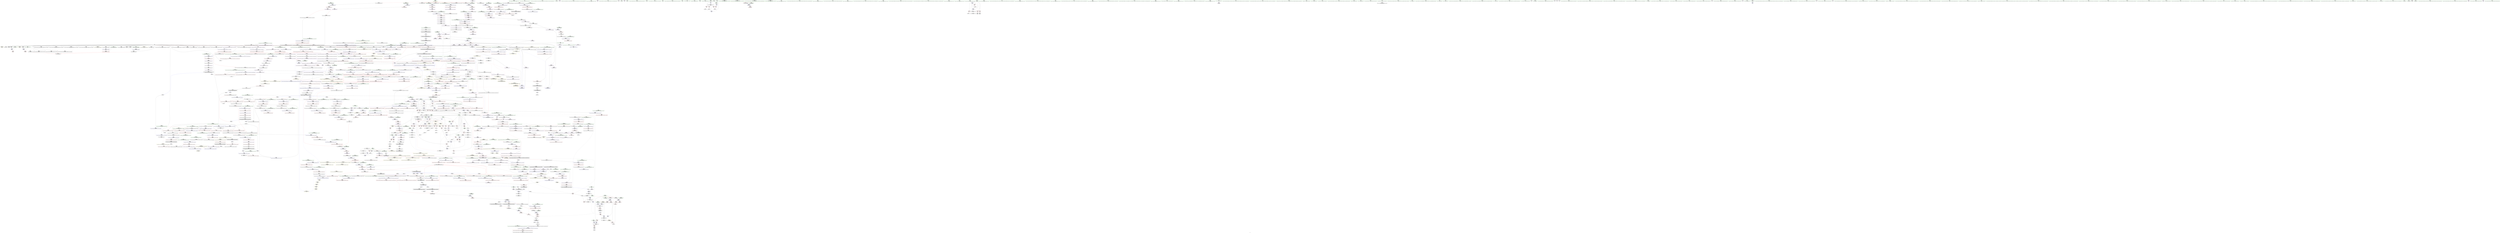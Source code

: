 digraph "SVFG" {
	label="SVFG";

	Node0x561006f01ed0 [shape=record,color=grey,label="{NodeID: 0\nNullPtr|{|<s34>114}}"];
	Node0x561006f01ed0 -> Node0x561006f7de40[style=solid];
	Node0x561006f01ed0 -> Node0x561006f7df40[style=solid];
	Node0x561006f01ed0 -> Node0x561006f7e010[style=solid];
	Node0x561006f01ed0 -> Node0x561006f7e0e0[style=solid];
	Node0x561006f01ed0 -> Node0x561006f7e1b0[style=solid];
	Node0x561006f01ed0 -> Node0x561006f7e280[style=solid];
	Node0x561006f01ed0 -> Node0x561006f7e350[style=solid];
	Node0x561006f01ed0 -> Node0x561006f7e420[style=solid];
	Node0x561006f01ed0 -> Node0x561006f7e4f0[style=solid];
	Node0x561006f01ed0 -> Node0x561006f7e5c0[style=solid];
	Node0x561006f01ed0 -> Node0x561006f7e690[style=solid];
	Node0x561006f01ed0 -> Node0x561006f7e760[style=solid];
	Node0x561006f01ed0 -> Node0x561006f7e830[style=solid];
	Node0x561006f01ed0 -> Node0x561006f7e900[style=solid];
	Node0x561006f01ed0 -> Node0x561006f7e9d0[style=solid];
	Node0x561006f01ed0 -> Node0x561006f7eaa0[style=solid];
	Node0x561006f01ed0 -> Node0x561006f7eb70[style=solid];
	Node0x561006f01ed0 -> Node0x561006f7ec40[style=solid];
	Node0x561006f01ed0 -> Node0x561006f7ed10[style=solid];
	Node0x561006f01ed0 -> Node0x561006f7ede0[style=solid];
	Node0x561006f01ed0 -> Node0x561006f7eeb0[style=solid];
	Node0x561006f01ed0 -> Node0x561006f7ef80[style=solid];
	Node0x561006f01ed0 -> Node0x561006f7f050[style=solid];
	Node0x561006f01ed0 -> Node0x561006f7f120[style=solid];
	Node0x561006f01ed0 -> Node0x561006f7f1f0[style=solid];
	Node0x561006f01ed0 -> Node0x561006f7f2c0[style=solid];
	Node0x561006f01ed0 -> Node0x561006f7f390[style=solid];
	Node0x561006f01ed0 -> Node0x561006f7f460[style=solid];
	Node0x561006f01ed0 -> Node0x561006f7f530[style=solid];
	Node0x561006f01ed0 -> Node0x561006f837f0[style=solid];
	Node0x561006f01ed0 -> Node0x561006f869b0[style=solid];
	Node0x561006f01ed0 -> Node0x561006fc8710[style=solid];
	Node0x561006f01ed0 -> Node0x561006fc8d10[style=solid];
	Node0x561006f01ed0 -> Node0x561006fc9a90[style=solid];
	Node0x561006f01ed0:s34 -> Node0x5610070b3ce0[style=solid,color=red];
	Node0x561006f82b00 [shape=record,color=red,label="{NodeID: 775\n1716\<--1709\nthis1\<--this.addr\n_ZNSt8_Rb_treeIiiSt9_IdentityIiESt4lessIiESaIiEE12_M_erase_auxESt23_Rb_tree_const_iteratorIiE\n|{|<s2>129}}"];
	Node0x561006f82b00 -> Node0x561006f8edc0[style=solid];
	Node0x561006f82b00 -> Node0x561006f8ee90[style=solid];
	Node0x561006f82b00:s2 -> Node0x5610070b1cc0[style=solid,color=red];
	Node0x561006f792e0 [shape=record,color=purple,label="{NodeID: 443\n270\<--22\n\<--__PRETTY_FUNCTION__._Z5solvev\n_Z5solvev\n}"];
	Node0x5610070b3bd0 [shape=record,color=black,label="{NodeID: 2325\n1509 = PHI(1502, )\n1st arg _ZN9__gnu_cxx13new_allocatorISt13_Rb_tree_nodeIiEE8allocateEmPKv }"];
	Node0x5610070b3bd0 -> Node0x561006fab7f0[style=solid];
	Node0x561006f6d410 [shape=record,color=green,label="{NodeID: 111\n570\<--571\n_ZNSt15_Rb_tree_headerC2Ev\<--_ZNSt15_Rb_tree_headerC2Ev_field_insensitive\n}"];
	Node0x561006f88620 [shape=record,color=blue,label="{NodeID: 886\n942\<--941\nthis.addr\<--this\n_ZNSaISt13_Rb_tree_nodeIiEED2Ev\n}"];
	Node0x561006f88620 -> Node0x561006f951b0[style=dashed];
	Node0x561006f8f030 [shape=record,color=purple,label="{NodeID: 554\n1723\<--1722\n_M_header\<--\n_ZNSt8_Rb_treeIiiSt9_IdentityIiESt4lessIiESaIiEE12_M_erase_auxESt23_Rb_tree_const_iteratorIiE\n}"];
	Node0x561006f71780 [shape=record,color=green,label="{NodeID: 222\n1266\<--1267\n_ZSt7forwardIRPSt13_Rb_tree_nodeIiEEOT_RNSt16remove_referenceIS4_E4typeE\<--_ZSt7forwardIRPSt13_Rb_tree_nodeIiEEOT_RNSt16remove_referenceIS4_E4typeE_field_insensitive\n}"];
	Node0x561006f94a60 [shape=record,color=red,label="{NodeID: 665\n860\<--857\nthis1\<--this.addr\n_ZNSt13_Rb_tree_nodeIiE9_M_valptrEv\n}"];
	Node0x561006f94a60 -> Node0x561006f8c110[style=solid];
	Node0x561006fc7e10 [shape=record,color=grey,label="{NodeID: 1440\n161 = Binary(159, 160, )\n}"];
	Node0x561006fc7e10 -> Node0x561006fc8110[style=solid];
	Node0x561006f7fbe0 [shape=record,color=black,label="{NodeID: 333\n340\<--365\n_ZNSt8multisetIiSt4lessIiESaIiEE6insertERKi_ret\<--\n_ZNSt8multisetIiSt4lessIiESaIiEE6insertERKi\n|{<s0>9}}"];
	Node0x561006f7fbe0:s0 -> Node0x5610070a5c50[style=solid,color=blue];
	Node0x5610070aa5d0 [shape=record,color=black,label="{NodeID: 2215\n1449 = PHI(855, )\n|{<s0>108}}"];
	Node0x5610070aa5d0:s0 -> Node0x5610070ab1f0[style=solid,color=red];
	Node0x561006f33960 [shape=record,color=green,label="{NodeID: 1\n7\<--1\n__dso_handle\<--dummyObj\nGlob }"];
	Node0x561006f82bd0 [shape=record,color=red,label="{NodeID: 776\n1729\<--1711\n\<--__y\n_ZNSt8_Rb_treeIiiSt9_IdentityIiESt4lessIiESaIiEE12_M_erase_auxESt23_Rb_tree_const_iteratorIiE\n|{<s0>129}}"];
	Node0x561006f82bd0:s0 -> Node0x5610070b1e10[style=solid,color=red];
	Node0x561006f793b0 [shape=record,color=purple,label="{NodeID: 444\n509\<--24\n\<--.str.2\nmain\n}"];
	Node0x5610070b3ce0 [shape=record,color=black,label="{NodeID: 2326\n1510 = PHI(3, )\n2nd arg _ZN9__gnu_cxx13new_allocatorISt13_Rb_tree_nodeIiEE8allocateEmPKv }"];
	Node0x5610070b3ce0 -> Node0x561006fab8c0[style=solid];
	Node0x561006f6d510 [shape=record,color=green,label="{NodeID: 112\n575\<--576\nthis.addr\<--this.addr_field_insensitive\n_ZNSaISt13_Rb_tree_nodeIiEEC2Ev\n}"];
	Node0x561006f6d510 -> Node0x561006f93130[style=solid];
	Node0x561006f6d510 -> Node0x561006f864d0[style=solid];
	Node0x561006f886f0 [shape=record,color=blue,label="{NodeID: 887\n953\<--952\nthis.addr\<--this\n_ZN9__gnu_cxx13new_allocatorISt13_Rb_tree_nodeIiEED2Ev\n}"];
	Node0x561006f886f0 -> Node0x561006f95280[style=dashed];
	Node0x561006f8f100 [shape=record,color=purple,label="{NodeID: 555\n1733\<--1732\nadd.ptr3\<--\n_ZNSt8_Rb_treeIiiSt9_IdentityIiESt4lessIiESaIiEE12_M_erase_auxESt23_Rb_tree_const_iteratorIiE\n}"];
	Node0x561006f8f100 -> Node0x561006f78d30[style=solid];
	Node0x561006f71880 [shape=record,color=green,label="{NodeID: 223\n1274\<--1275\n_ZSt7forwardIRPSt18_Rb_tree_node_baseEOT_RNSt16remove_referenceIS3_E4typeE\<--_ZSt7forwardIRPSt18_Rb_tree_node_baseEOT_RNSt16remove_referenceIS3_E4typeE_field_insensitive\n}"];
	Node0x561006f94b30 [shape=record,color=red,label="{NodeID: 666\n875\<--869\nthis1\<--this.addr\n_ZN9__gnu_cxx13new_allocatorISt13_Rb_tree_nodeIiEE7destroyIiEEvPT_\n}"];
	Node0x561006fc7f90 [shape=record,color=grey,label="{NodeID: 1441\n164 = Binary(163, 162, )\n}"];
	Node0x561006fc7f90 -> Node0x561006f83ea0[style=solid];
	Node0x561006f7fcb0 [shape=record,color=black,label="{NodeID: 334\n367\<--374\n_ZNKSt8multisetIiSt4lessIiESaIiEE5emptyEv_ret\<--call\n_ZNKSt8multisetIiSt4lessIiESaIiEE5emptyEv\n|{<s0>10}}"];
	Node0x561006f7fcb0:s0 -> Node0x5610070a5d90[style=solid,color=blue];
	Node0x5610070aa710 [shape=record,color=black,label="{NodeID: 2216\n1451 = PHI(1196, )\n|{<s0>108}}"];
	Node0x5610070aa710:s0 -> Node0x5610070ab300[style=solid,color=red];
	Node0x561006f48e00 [shape=record,color=green,label="{NodeID: 2\n9\<--1\n\<--dummyObj\nCan only get source location for instruction, argument, global var or function.}"];
	Node0x561006f82ca0 [shape=record,color=red,label="{NodeID: 777\n1718\<--1717\n\<--_M_node\n_ZNSt8_Rb_treeIiiSt9_IdentityIiESt4lessIiESaIiEE12_M_erase_auxESt23_Rb_tree_const_iteratorIiE\n}"];
	Node0x561006f79480 [shape=record,color=purple,label="{NodeID: 445\n521\<--26\n\<--.str.3\nmain\n}"];
	Node0x5610070b3df0 [shape=record,color=black,label="{NodeID: 2327\n618 = PHI(597, )\n0th arg _ZNSt15_Rb_tree_header8_M_resetEv }"];
	Node0x5610070b3df0 -> Node0x561006f868e0[style=solid];
	Node0x561006f71dc0 [shape=record,color=green,label="{NodeID: 113\n581\<--582\n_ZN9__gnu_cxx13new_allocatorISt13_Rb_tree_nodeIiEEC2Ev\<--_ZN9__gnu_cxx13new_allocatorISt13_Rb_tree_nodeIiEEC2Ev_field_insensitive\n}"];
	Node0x561006f887c0 [shape=record,color=blue,label="{NodeID: 888\n963\<--959\nthis.addr\<--this\n_ZNSt8_Rb_treeIiiSt9_IdentityIiESt4lessIiESaIiEE15_M_insert_equalIRKiEESt17_Rb_tree_iteratorIiEOT_\n}"];
	Node0x561006f887c0 -> Node0x561006f95350[style=dashed];
	Node0x561006f8f1d0 [shape=record,color=purple,label="{NodeID: 556\n1735\<--1734\n_M_node_count\<--\n_ZNSt8_Rb_treeIiiSt9_IdentityIiESt4lessIiESaIiEE12_M_erase_auxESt23_Rb_tree_const_iteratorIiE\n}"];
	Node0x561006f8f1d0 -> Node0x561006f82d70[style=solid];
	Node0x561006f8f1d0 -> Node0x561006facc40[style=solid];
	Node0x561006f71980 [shape=record,color=green,label="{NodeID: 224\n1281\<--1282\n__x.addr\<--__x.addr_field_insensitive\n_ZNSt8_Rb_treeIiiSt9_IdentityIiESt4lessIiESaIiEE8_S_valueEPKSt13_Rb_tree_nodeIiE\n}"];
	Node0x561006f71980 -> Node0x561006f97980[style=solid];
	Node0x561006f71980 -> Node0x561006faa200[style=solid];
	Node0x561006f94c00 [shape=record,color=red,label="{NodeID: 667\n882\<--879\nthis1\<--this.addr\n_ZN9__gnu_cxx16__aligned_membufIiE6_M_ptrEv\n|{<s0>64}}"];
	Node0x561006f94c00:s0 -> Node0x5610070b0440[style=solid,color=red];
	Node0x561006fc8110 [shape=record,color=grey,label="{NodeID: 1442\n162 = Binary(161, 143, )\n}"];
	Node0x561006fc8110 -> Node0x561006fc7f90[style=solid];
	Node0x561006f7fd80 [shape=record,color=black,label="{NodeID: 335\n383\<--398\n_ZNKSt8multisetIiSt4lessIiESaIiEE5beginEv_ret\<--\n_ZNKSt8multisetIiSt4lessIiESaIiEE5beginEv\n|{<s0>12|<s1>14}}"];
	Node0x561006f7fd80:s0 -> Node0x5610070a5ed0[style=solid,color=blue];
	Node0x561006f7fd80:s1 -> Node0x5610070a6150[style=solid,color=blue];
	Node0x5610070aa850 [shape=record,color=black,label="{NodeID: 2217\n1463 = PHI()\n}"];
	Node0x561006f48e90 [shape=record,color=green,label="{NodeID: 3\n15\<--1\n_ZSt3cin\<--dummyObj\nGlob }"];
	Node0x561006f82d70 [shape=record,color=red,label="{NodeID: 778\n1736\<--1735\n\<--_M_node_count\n_ZNSt8_Rb_treeIiiSt9_IdentityIiESt4lessIiESaIiEE12_M_erase_auxESt23_Rb_tree_const_iteratorIiE\n}"];
	Node0x561006f82d70 -> Node0x561006fc7c90[style=solid];
	Node0x561006f79550 [shape=record,color=purple,label="{NodeID: 446\n527\<--28\n\<--.str.4\nmain\n}"];
	Node0x5610070b3f00 [shape=record,color=black,label="{NodeID: 2328\n847 = PHI(792, 818, 1420, 1443, )\n0th arg _ZNSt8_Rb_treeIiiSt9_IdentityIiESt4lessIiESaIiEE21_M_get_Node_allocatorEv }"];
	Node0x5610070b3f00 -> Node0x561006f87c60[style=solid];
	Node0x561006f71e50 [shape=record,color=green,label="{NodeID: 114\n586\<--587\nthis.addr\<--this.addr_field_insensitive\n_ZNSt20_Rb_tree_key_compareISt4lessIiEEC2Ev\n}"];
	Node0x561006f71e50 -> Node0x561006f93200[style=solid];
	Node0x561006f71e50 -> Node0x561006f865a0[style=solid];
	Node0x561006f88890 [shape=record,color=blue,label="{NodeID: 889\n965\<--960\n__v.addr\<--__v\n_ZNSt8_Rb_treeIiiSt9_IdentityIiESt4lessIiESaIiEE15_M_insert_equalIRKiEESt17_Rb_tree_iteratorIiEOT_\n}"];
	Node0x561006f88890 -> Node0x561006f95420[style=dashed];
	Node0x561006f88890 -> Node0x561006f954f0[style=dashed];
	Node0x561006ffd2b0 [shape=record,color=yellow,style=double,label="{NodeID: 1664\n149V_1 = ENCHI(MR_149V_0)\npts\{1037 \}\nFun[_ZNSt4pairIPSt18_Rb_tree_node_baseS1_EC2IRPSt13_Rb_tree_nodeIiERS1_Lb1EEEOT_OT0_]}"];
	Node0x561006ffd2b0 -> Node0x561006f978b0[style=dashed];
	Node0x561006f8f2a0 [shape=record,color=purple,label="{NodeID: 557\n1752\<--1743\ncoerce.dive\<--retval\n_ZNKSt23_Rb_tree_const_iteratorIiE13_M_const_castEv\n}"];
	Node0x561006f8f2a0 -> Node0x561006f82fe0[style=solid];
	Node0x561006f71a50 [shape=record,color=green,label="{NodeID: 225\n1289\<--1290\nthis.addr\<--this.addr_field_insensitive\n_ZNKSt13_Rb_tree_nodeIiE9_M_valptrEv\n}"];
	Node0x561006f71a50 -> Node0x561006f97a50[style=solid];
	Node0x561006f71a50 -> Node0x561006faa2d0[style=solid];
	Node0x561006f94cd0 [shape=record,color=red,label="{NodeID: 668\n893\<--890\nthis1\<--this.addr\n_ZN9__gnu_cxx16__aligned_membufIiE7_M_addrEv\n}"];
	Node0x561006f94cd0 -> Node0x561006f8c1e0[style=solid];
	Node0x561006fc8290 [shape=record,color=grey,label="{NodeID: 1443\n88 = cmp(9, 87, )\n}"];
	Node0x561006f7fe50 [shape=record,color=black,label="{NodeID: 336\n408\<--407\n\<--\n_ZNKSt23_Rb_tree_const_iteratorIiEdeEv\n|{<s0>23}}"];
	Node0x561006f7fe50:s0 -> Node0x5610070aec60[style=solid,color=red];
	Node0x5610070aa920 [shape=record,color=black,label="{NodeID: 2218\n1593 = PHI(1196, )\n}"];
	Node0x5610070aa920 -> Node0x561006f99930[style=solid];
	Node0x561006f49140 [shape=record,color=green,label="{NodeID: 4\n16\<--1\n_ZL2dx\<--dummyObj\nGlob }"];
	Node0x561006f82e40 [shape=record,color=red,label="{NodeID: 779\n1748\<--1745\nthis1\<--this.addr\n_ZNKSt23_Rb_tree_const_iteratorIiE13_M_const_castEv\n}"];
	Node0x561006f82e40 -> Node0x561006f8f370[style=solid];
	Node0x561006f79620 [shape=record,color=purple,label="{NodeID: 447\n1764\<--30\nllvm.global_ctors_0\<--llvm.global_ctors\nGlob }"];
	Node0x561006f79620 -> Node0x561006f835f0[style=solid];
	Node0x5610070b40d0 [shape=record,color=black,label="{NodeID: 2329\n368 = PHI(108, )\n0th arg _ZNKSt8multisetIiSt4lessIiESaIiEE5emptyEv }"];
	Node0x5610070b40d0 -> Node0x561006f85560[style=solid];
	Node0x561006f71f20 [shape=record,color=green,label="{NodeID: 115\n594\<--595\nthis.addr\<--this.addr_field_insensitive\n_ZNSt15_Rb_tree_headerC2Ev\n}"];
	Node0x561006f71f20 -> Node0x561006f932d0[style=solid];
	Node0x561006f71f20 -> Node0x561006f86670[style=solid];
	Node0x561006f88960 [shape=record,color=blue,label="{NodeID: 890\n984\<--985\n\<--\n_ZNSt8_Rb_treeIiiSt9_IdentityIiESt4lessIiESaIiEE15_M_insert_equalIRKiEESt17_Rb_tree_iteratorIiEOT_\n}"];
	Node0x561006f88960 -> Node0x561006f955c0[style=dashed];
	Node0x561006f8f370 [shape=record,color=purple,label="{NodeID: 558\n1749\<--1748\n_M_node\<--this1\n_ZNKSt23_Rb_tree_const_iteratorIiE13_M_const_castEv\n}"];
	Node0x561006f8f370 -> Node0x561006f82f10[style=solid];
	Node0x561006f71b20 [shape=record,color=green,label="{NodeID: 226\n1295\<--1296\n_ZNK9__gnu_cxx16__aligned_membufIiE6_M_ptrEv\<--_ZNK9__gnu_cxx16__aligned_membufIiE6_M_ptrEv_field_insensitive\n}"];
	Node0x561006f94da0 [shape=record,color=red,label="{NodeID: 669\n910\<--901\n\<--__a.addr\n_ZNSt16allocator_traitsISaISt13_Rb_tree_nodeIiEEE10deallocateERS2_PS1_m\n}"];
	Node0x561006f94da0 -> Node0x561006f816b0[style=solid];
	Node0x561006fc8410 [shape=record,color=grey,label="{NodeID: 1444\n85 = cmp(83, 84, )\n}"];
	Node0x561006f7ff20 [shape=record,color=black,label="{NodeID: 337\n400\<--409\n_ZNKSt23_Rb_tree_const_iteratorIiEdeEv_ret\<--call\n_ZNKSt23_Rb_tree_const_iteratorIiEdeEv\n|{<s0>13}}"];
	Node0x561006f7ff20:s0 -> Node0x5610070a6010[style=solid,color=blue];
	Node0x5610070aaa90 [shape=record,color=black,label="{NodeID: 2219\n1011 = PHI(349, 428, )\n1st arg _ZNSt23_Rb_tree_const_iteratorIiEC2ERKSt17_Rb_tree_iteratorIiE }"];
	Node0x5610070aaa90 -> Node0x561006f88ca0[style=solid];
	Node0x561006f491d0 [shape=record,color=green,label="{NodeID: 5\n17\<--1\n_ZL2dy\<--dummyObj\nGlob }"];
	Node0x561006f82f10 [shape=record,color=red,label="{NodeID: 780\n1750\<--1749\n\<--_M_node\n_ZNKSt23_Rb_tree_const_iteratorIiE13_M_const_castEv\n|{<s0>130}}"];
	Node0x561006f82f10:s0 -> Node0x5610070b3120[style=solid,color=red];
	Node0x561006f79720 [shape=record,color=purple,label="{NodeID: 448\n1765\<--30\nllvm.global_ctors_1\<--llvm.global_ctors\nGlob }"];
	Node0x561006f79720 -> Node0x561006f836f0[style=solid];
	Node0x5610070b41e0 [shape=record,color=black,label="{NodeID: 2330\n1299 = PHI(1293, )\n0th arg _ZNK9__gnu_cxx16__aligned_membufIiE6_M_ptrEv }"];
	Node0x5610070b41e0 -> Node0x561006faa3a0[style=solid];
	Node0x561006f71ff0 [shape=record,color=green,label="{NodeID: 116\n603\<--604\n_ZNSt15_Rb_tree_header8_M_resetEv\<--_ZNSt15_Rb_tree_header8_M_resetEv_field_insensitive\n}"];
	Node0x561006f88a30 [shape=record,color=blue,label="{NodeID: 891\n987\<--988\n\<--\n_ZNSt8_Rb_treeIiiSt9_IdentityIiESt4lessIiESaIiEE15_M_insert_equalIRKiEESt17_Rb_tree_iteratorIiEOT_\n}"];
	Node0x561006f88a30 -> Node0x561006f95690[style=dashed];
	Node0x561006f8f440 [shape=record,color=red,label="{NodeID: 559\n84\<--8\n\<--r\n_Z5checkii\n}"];
	Node0x561006f8f440 -> Node0x561006fc8410[style=solid];
	Node0x561006f71c20 [shape=record,color=green,label="{NodeID: 227\n1300\<--1301\nthis.addr\<--this.addr_field_insensitive\n_ZNK9__gnu_cxx16__aligned_membufIiE6_M_ptrEv\n}"];
	Node0x561006f71c20 -> Node0x561006f97b20[style=solid];
	Node0x561006f71c20 -> Node0x561006faa3a0[style=solid];
	Node0x56100704a4a0 [shape=record,color=yellow,style=double,label="{NodeID: 2109\n129V_2 = CSCHI(MR_129V_1)\npts\{1090002 1090003 \}\nCS[]|{<s0>19}}"];
	Node0x56100704a4a0:s0 -> Node0x56100704a710[style=dashed,color=blue];
	Node0x5610070345b0 [shape=record,color=yellow,style=double,label="{NodeID: 1777\n2V_1 = ENCHI(MR_2V_0)\npts\{10 \}\nFun[_Z5checkii]}"];
	Node0x5610070345b0 -> Node0x561006f8f440[style=dashed];
	Node0x561006f94e70 [shape=record,color=red,label="{NodeID: 670\n912\<--903\n\<--__p.addr\n_ZNSt16allocator_traitsISaISt13_Rb_tree_nodeIiEEE10deallocateERS2_PS1_m\n|{<s0>65}}"];
	Node0x561006f94e70:s0 -> Node0x5610070aca50[style=solid,color=red];
	Node0x561006fc8590 [shape=record,color=grey,label="{NodeID: 1445\n92 = cmp(90, 91, )\n}"];
	Node0x561006fc8590 -> Node0x5610068fb700[style=solid];
	Node0x561006f7fff0 [shape=record,color=black,label="{NodeID: 338\n438\<--424\n\<--__position\n_ZNSt8multisetIiSt4lessIiESaIiEE5eraseB5cxx11ESt23_Rb_tree_const_iteratorIiE\n}"];
	Node0x561006f7fff0 -> Node0x561006f8abf0[style=solid];
	Node0x5610070aaca0 [shape=record,color=black,label="{NodeID: 2220\n1204 = PHI(1040, 1138, )\n0th arg _ZNSt8_Rb_treeIiiSt9_IdentityIiESt4lessIiESaIiEE6_M_endEv }"];
	Node0x5610070aaca0 -> Node0x561006f8a0f0[style=solid];
	Node0x561006f49260 [shape=record,color=green,label="{NodeID: 6\n18\<--1\n.str\<--dummyObj\nGlob }"];
	Node0x561006f82fe0 [shape=record,color=red,label="{NodeID: 781\n1753\<--1752\n\<--coerce.dive\n_ZNKSt23_Rb_tree_const_iteratorIiE13_M_const_castEv\n}"];
	Node0x561006f82fe0 -> Node0x561006f78e00[style=solid];
	Node0x561006f79820 [shape=record,color=purple,label="{NodeID: 449\n1766\<--30\nllvm.global_ctors_2\<--llvm.global_ctors\nGlob }"];
	Node0x561006f79820 -> Node0x561006f837f0[style=solid];
	Node0x561006f720f0 [shape=record,color=green,label="{NodeID: 117\n612\<--613\nthis.addr\<--this.addr_field_insensitive\n_ZN9__gnu_cxx13new_allocatorISt13_Rb_tree_nodeIiEEC2Ev\n}"];
	Node0x561006f720f0 -> Node0x561006f933a0[style=solid];
	Node0x561006f720f0 -> Node0x561006f86810[style=solid];
	Node0x561006f88b00 [shape=record,color=blue,label="{NodeID: 892\n1004\<--1001\ncoerce.dive\<--call4\n_ZNSt8_Rb_treeIiiSt9_IdentityIiESt4lessIiESaIiEE15_M_insert_equalIRKiEESt17_Rb_tree_iteratorIiEOT_\n}"];
	Node0x561006f88b00 -> Node0x561006f95760[style=dashed];
	Node0x561006f8f510 [shape=record,color=red,label="{NodeID: 560\n137\<--8\n\<--r\n_Z5solvev\n}"];
	Node0x561006f8f510 -> Node0x561006fc6d90[style=solid];
	Node0x561006f71cf0 [shape=record,color=green,label="{NodeID: 228\n1305\<--1306\n_ZNK9__gnu_cxx16__aligned_membufIiE7_M_addrEv\<--_ZNK9__gnu_cxx16__aligned_membufIiE7_M_addrEv_field_insensitive\n}"];
	Node0x56100704a600 [shape=record,color=yellow,style=double,label="{NodeID: 2110\n131V_2 = CSCHI(MR_131V_1)\npts\{1090001 1090004 15350004 \}\nCS[]|{<s0>19}}"];
	Node0x56100704a600:s0 -> Node0x56100704a710[style=dashed,color=blue];
	Node0x5610070346c0 [shape=record,color=yellow,style=double,label="{NodeID: 1778\n4V_1 = ENCHI(MR_4V_0)\npts\{12 \}\nFun[_Z5checkii]}"];
	Node0x5610070346c0 -> Node0x561006f8f850[style=dashed];
	Node0x561006f94f40 [shape=record,color=red,label="{NodeID: 671\n913\<--905\n\<--__n.addr\n_ZNSt16allocator_traitsISaISt13_Rb_tree_nodeIiEEE10deallocateERS2_PS1_m\n|{<s0>65}}"];
	Node0x561006f94f40:s0 -> Node0x5610070acb90[style=solid,color=red];
	Node0x561006fc8710 [shape=record,color=grey,label="{NodeID: 1446\n1049 = cmp(1048, 3, )\n}"];
	Node0x561006f800c0 [shape=record,color=black,label="{NodeID: 339\n437\<--430\n\<--agg.tmp\n_ZNSt8multisetIiSt4lessIiESaIiEE5eraseB5cxx11ESt23_Rb_tree_const_iteratorIiE\n}"];
	Node0x561006f800c0 -> Node0x561006f8ab20[style=solid];
	Node0x5610070aae20 [shape=record,color=black,label="{NodeID: 2221\n401 = PHI(130, )\n0th arg _ZNKSt23_Rb_tree_const_iteratorIiEdeEv }"];
	Node0x5610070aae20 -> Node0x561006f857d0[style=solid];
	Node0x561006f492f0 [shape=record,color=green,label="{NodeID: 7\n20\<--1\n.str.1\<--dummyObj\nGlob }"];
	Node0x561006f830b0 [shape=record,color=red,label="{NodeID: 782\n1769\<--1768\ndummyVal\<--offset_0\n_ZNSt8multisetIiSt4lessIiESaIiEE5eraseB5cxx11ESt23_Rb_tree_const_iteratorIiE\n}"];
	Node0x561006f830b0 -> Node0x561006f85a40[style=solid];
	Node0x561006fa0b20 [shape=record,color=black,label="{NodeID: 1557\nMR_44V_8 = PHI(MR_44V_5, MR_44V_7, MR_44V_5, MR_44V_6, )\npts\{1090001 \}\n|{<s0>8}}"];
	Node0x561006fa0b20:s0 -> Node0x56100702f250[style=dashed,color=red];
	Node0x561006f79920 [shape=record,color=purple,label="{NodeID: 450\n244\<--126\ncoerce.dive\<--coerce\n_Z5solvev\n}"];
	Node0x561006f79920 -> Node0x561006f84860[style=solid];
	Node0x561006f721c0 [shape=record,color=green,label="{NodeID: 118\n619\<--620\nthis.addr\<--this.addr_field_insensitive\n_ZNSt15_Rb_tree_header8_M_resetEv\n}"];
	Node0x561006f721c0 -> Node0x561006f93470[style=solid];
	Node0x561006f721c0 -> Node0x561006f868e0[style=solid];
	Node0x561006f88bd0 [shape=record,color=blue,label="{NodeID: 893\n1012\<--1010\nthis.addr\<--this\n_ZNSt23_Rb_tree_const_iteratorIiEC2ERKSt17_Rb_tree_iteratorIiE\n}"];
	Node0x561006f88bd0 -> Node0x561006f95830[style=dashed];
	Node0x561006f8f5e0 [shape=record,color=red,label="{NodeID: 561\n159\<--8\n\<--r\n_Z5solvev\n}"];
	Node0x561006f8f5e0 -> Node0x561006fc7e10[style=solid];
	Node0x561006f7a340 [shape=record,color=green,label="{NodeID: 229\n1311\<--1312\nthis.addr\<--this.addr_field_insensitive\n_ZNK9__gnu_cxx16__aligned_membufIiE7_M_addrEv\n}"];
	Node0x561006f7a340 -> Node0x561006f97bf0[style=solid];
	Node0x561006f7a340 -> Node0x561006faa470[style=solid];
	Node0x56100704a710 [shape=record,color=yellow,style=double,label="{NodeID: 2111\n75V_2 = CSCHI(MR_75V_1)\npts\{1090001 1090002 1090003 1090004 15350004 \}\nCS[]|{<s0>9|<s1>9|<s2>9|<s3>9|<s4>9|<s5>9}}"];
	Node0x56100704a710:s0 -> Node0x5610070028d0[style=dashed,color=blue];
	Node0x56100704a710:s1 -> Node0x561007002dd0[style=dashed,color=blue];
	Node0x56100704a710:s2 -> Node0x5610070032d0[style=dashed,color=blue];
	Node0x56100704a710:s3 -> Node0x5610070037d0[style=dashed,color=blue];
	Node0x56100704a710:s4 -> Node0x5610070041d0[style=dashed,color=blue];
	Node0x56100704a710:s5 -> Node0x561006fa0b20[style=dashed,color=blue];
	Node0x561006f95010 [shape=record,color=red,label="{NodeID: 672\n931\<--922\nthis1\<--this.addr\n_ZN9__gnu_cxx13new_allocatorISt13_Rb_tree_nodeIiEE10deallocateEPS2_m\n}"];
	Node0x561006fc8890 [shape=record,color=grey,label="{NodeID: 1447\n81 = cmp(9, 80, )\n}"];
	Node0x561006f80190 [shape=record,color=black,label="{NodeID: 340\n419\<--452\n_ZNSt8multisetIiSt4lessIiESaIiEE5eraseB5cxx11ESt23_Rb_tree_const_iteratorIiE_ret\<--\n_ZNSt8multisetIiSt4lessIiESaIiEE5eraseB5cxx11ESt23_Rb_tree_const_iteratorIiE\n|{<s0>15}}"];
	Node0x561006f80190:s0 -> Node0x5610070a6290[style=solid,color=blue];
	Node0x5610070aaf30 [shape=record,color=black,label="{NodeID: 2222\n734 = PHI(666, 676, )\n0th arg _ZNSt8_Rb_treeIiiSt9_IdentityIiESt4lessIiESaIiEE13_Rb_tree_implIS3_Lb1EED2Ev }"];
	Node0x5610070aaf30 -> Node0x561006f87370[style=solid];
	Node0x561006f49b30 [shape=record,color=green,label="{NodeID: 8\n22\<--1\n__PRETTY_FUNCTION__._Z5solvev\<--dummyObj\nGlob }"];
	Node0x561006f83180 [shape=record,color=red,label="{NodeID: 783\n1775\<--1774\ndummyVal\<--offset_0\n_ZNSt8_Rb_treeIiiSt9_IdentityIiESt4lessIiESaIiEE5eraseB5cxx11ESt23_Rb_tree_const_iteratorIiE\n}"];
	Node0x561006f83180 -> Node0x561006fac5c0[style=solid];
	Node0x561006f799f0 [shape=record,color=purple,label="{NodeID: 451\n280\<--130\ncoerce.dive38\<--ref.tmp\n_Z5solvev\n}"];
	Node0x561006f799f0 -> Node0x561006f84ba0[style=solid];
	Node0x561006f72290 [shape=record,color=green,label="{NodeID: 119\n641\<--642\n__cxa_begin_catch\<--__cxa_begin_catch_field_insensitive\n}"];
	Node0x561006f88ca0 [shape=record,color=blue,label="{NodeID: 894\n1014\<--1011\n__it.addr\<--__it\n_ZNSt23_Rb_tree_const_iteratorIiEC2ERKSt17_Rb_tree_iteratorIiE\n}"];
	Node0x561006f88ca0 -> Node0x561006f95900[style=dashed];
	Node0x561006f8f6b0 [shape=record,color=red,label="{NodeID: 562\n169\<--8\n\<--r\n_Z5solvev\n}"];
	Node0x561006f8f6b0 -> Node0x561006fc7b10[style=solid];
	Node0x561006f7a410 [shape=record,color=green,label="{NodeID: 230\n1320\<--1321\n__t.addr\<--__t.addr_field_insensitive\n_ZSt7forwardIRPSt13_Rb_tree_nodeIiEEOT_RNSt16remove_referenceIS4_E4typeE\n}"];
	Node0x561006f7a410 -> Node0x561006f97cc0[style=solid];
	Node0x561006f7a410 -> Node0x561006faa540[style=solid];
	Node0x56100704a8a0 [shape=record,color=yellow,style=double,label="{NodeID: 2112\n71V_2 = CSCHI(MR_71V_1)\npts\{3440000 \}\nCS[]}"];
	Node0x56100704a8a0 -> Node0x561006f91e80[style=dashed];
	Node0x561006f950e0 [shape=record,color=red,label="{NodeID: 673\n932\<--924\n\<--__p.addr\n_ZN9__gnu_cxx13new_allocatorISt13_Rb_tree_nodeIiEE10deallocateEPS2_m\n}"];
	Node0x561006f950e0 -> Node0x561006f81780[style=solid];
	Node0x561006fc8a10 [shape=record,color=grey,label="{NodeID: 1448\n197 = cmp(195, 196, )\n}"];
	Node0x561006f80260 [shape=record,color=black,label="{NodeID: 341\n454\<--477\n_ZSt3minIiERKT_S2_S2__ret\<--\n_ZSt3minIiERKT_S2_S2_\n|{<s0>16}}"];
	Node0x561006f80260:s0 -> Node0x5610070a63d0[style=solid,color=blue];
	Node0x5610070ab0e0 [shape=record,color=black,label="{NodeID: 2223\n1552 = PHI(1447, )\n0th arg _ZNSt16allocator_traitsISaISt13_Rb_tree_nodeIiEEE9constructIiJRKiEEEvRS2_PT_DpOT0_ }"];
	Node0x5610070ab0e0 -> Node0x561006faba60[style=solid];
	Node0x561006f49bf0 [shape=record,color=green,label="{NodeID: 9\n24\<--1\n.str.2\<--dummyObj\nGlob }"];
	Node0x561006f83250 [shape=record,color=red,label="{NodeID: 784\n1778\<--1777\ndummyVal\<--offset_0\n_ZNSt8_Rb_treeIiiSt9_IdentityIiESt4lessIiESaIiEE5eraseB5cxx11ESt23_Rb_tree_const_iteratorIiE\n}"];
	Node0x561006f83250 -> Node0x561006fac690[style=solid];
	Node0x561006f79ac0 [shape=record,color=purple,label="{NodeID: 452\n290\<--132\ncoerce.dive42\<--agg.tmp\n_Z5solvev\n}"];
	Node0x561006f79ac0 -> Node0x561006f84d40[style=solid];
	Node0x561006f72390 [shape=record,color=green,label="{NodeID: 120\n644\<--645\n_ZSt9terminatev\<--_ZSt9terminatev_field_insensitive\n}"];
	Node0x561006f88d70 [shape=record,color=blue,label="{NodeID: 895\n1019\<--1022\n_M_node\<--\n_ZNSt23_Rb_tree_const_iteratorIiEC2ERKSt17_Rb_tree_iteratorIiE\n|{<s0>20|<s1>27}}"];
	Node0x561006f88d70:s0 -> Node0x56100704a8a0[style=dashed,color=blue];
	Node0x561006f88d70:s1 -> Node0x56100704b940[style=dashed,color=blue];
	Node0x561006ffd820 [shape=record,color=yellow,style=double,label="{NodeID: 1670\n147V_1 = ENCHI(MR_147V_0)\npts\{1035 \}\nFun[_ZNSt4pairIPSt18_Rb_tree_node_baseS1_EC2IRPSt13_Rb_tree_nodeIiERS1_Lb1EEEOT_OT0_]}"];
	Node0x561006ffd820 -> Node0x561006f977e0[style=dashed];
	Node0x561006f8f780 [shape=record,color=red,label="{NodeID: 563\n186\<--8\n\<--r\n_Z5solvev\n}"];
	Node0x561006f8f780 -> Node0x561006fc9d90[style=solid];
	Node0x561006f7a4e0 [shape=record,color=green,label="{NodeID: 231\n1327\<--1328\n__t.addr\<--__t.addr_field_insensitive\n_ZSt7forwardIRPSt18_Rb_tree_node_baseEOT_RNSt16remove_referenceIS3_E4typeE\n}"];
	Node0x561006f7a4e0 -> Node0x561006f97d90[style=solid];
	Node0x561006f7a4e0 -> Node0x561006faa610[style=solid];
	Node0x561006f951b0 [shape=record,color=red,label="{NodeID: 674\n945\<--942\nthis1\<--this.addr\n_ZNSaISt13_Rb_tree_nodeIiEED2Ev\n}"];
	Node0x561006f951b0 -> Node0x561006f81850[style=solid];
	Node0x561006fc8b90 [shape=record,color=grey,label="{NodeID: 1449\n517 = cmp(515, 516, )\n}"];
	Node0x561006f80330 [shape=record,color=black,label="{NodeID: 342\n558\<--557\n\<--this1\n_ZNSt8_Rb_treeIiiSt9_IdentityIiESt4lessIiESaIiEE13_Rb_tree_implIS3_Lb1EEC2Ev\n|{<s0>35}}"];
	Node0x561006f80330:s0 -> Node0x5610070af550[style=solid,color=red];
	Node0x5610070ab1f0 [shape=record,color=black,label="{NodeID: 2224\n1553 = PHI(1449, )\n1st arg _ZNSt16allocator_traitsISaISt13_Rb_tree_nodeIiEEE9constructIiJRKiEEEvRS2_PT_DpOT0_ }"];
	Node0x5610070ab1f0 -> Node0x561006fabb30[style=solid];
	Node0x561006f49cf0 [shape=record,color=green,label="{NodeID: 10\n26\<--1\n.str.3\<--dummyObj\nGlob }"];
	Node0x561006f83320 [shape=record,color=blue,label="{NodeID: 785\n8\<--9\nr\<--\nGlob }"];
	Node0x561006f83320 -> Node0x561007035a50[style=dashed];
	Node0x561006f79b90 [shape=record,color=purple,label="{NodeID: 453\n292\<--132\ncoerce.dive43\<--agg.tmp\n_Z5solvev\n}"];
	Node0x561006f79b90 -> Node0x561006f91a70[style=solid];
	Node0x561006f72490 [shape=record,color=green,label="{NodeID: 121\n652\<--653\nthis.addr\<--this.addr_field_insensitive\n_ZNSt8_Rb_treeIiiSt9_IdentityIiESt4lessIiESaIiEED2Ev\n}"];
	Node0x561006f72490 -> Node0x561006f93540[style=solid];
	Node0x561006f72490 -> Node0x561006f86cf0[style=solid];
	Node0x561006f88e40 [shape=record,color=blue,label="{NodeID: 896\n1030\<--1026\nthis.addr\<--this\n_ZNSt8_Rb_treeIiiSt9_IdentityIiESt4lessIiESaIiEE23_M_get_insert_equal_posERKi\n}"];
	Node0x561006f88e40 -> Node0x561006f95aa0[style=dashed];
	Node0x561006f8f850 [shape=record,color=red,label="{NodeID: 564\n91\<--11\n\<--c\n_Z5checkii\n}"];
	Node0x561006f8f850 -> Node0x561006fc8590[style=solid];
	Node0x561006f7a5b0 [shape=record,color=green,label="{NodeID: 232\n1334\<--1335\n__x.addr\<--__x.addr_field_insensitive\n_ZNSt8_Rb_treeIiiSt9_IdentityIiESt4lessIiESaIiEE6_S_keyEPKSt18_Rb_tree_node_base\n}"];
	Node0x561006f7a5b0 -> Node0x561006f97e60[style=solid];
	Node0x561006f7a5b0 -> Node0x561006faa6e0[style=solid];
	Node0x561006f95280 [shape=record,color=red,label="{NodeID: 675\n956\<--953\nthis1\<--this.addr\n_ZN9__gnu_cxx13new_allocatorISt13_Rb_tree_nodeIiEED2Ev\n}"];
	Node0x561006fc8d10 [shape=record,color=grey,label="{NodeID: 1450\n696 = cmp(695, 3, )\n}"];
	Node0x561006f80400 [shape=record,color=black,label="{NodeID: 343\n562\<--557\n\<--this1\n_ZNSt8_Rb_treeIiiSt9_IdentityIiESt4lessIiESaIiEE13_Rb_tree_implIS3_Lb1EEC2Ev\n|{<s0>36}}"];
	Node0x561006f80400:s0 -> Node0x5610070ab7d0[style=solid,color=red];
	Node0x5610070ab300 [shape=record,color=black,label="{NodeID: 2225\n1554 = PHI(1451, )\n2nd arg _ZNSt16allocator_traitsISaISt13_Rb_tree_nodeIiEEE9constructIiJRKiEEEvRS2_PT_DpOT0_ }"];
	Node0x5610070ab300 -> Node0x561006fabc00[style=solid];
	Node0x561006f49df0 [shape=record,color=green,label="{NodeID: 11\n28\<--1\n.str.4\<--dummyObj\nGlob }"];
	Node0x561006f833f0 [shape=record,color=blue,label="{NodeID: 786\n11\<--9\nc\<--\nGlob }"];
	Node0x561006f833f0 -> Node0x561007035a50[style=dashed];
	Node0x561006f79c60 [shape=record,color=purple,label="{NodeID: 454\n297\<--134\ncoerce.dive47\<--coerce46\n_Z5solvev\n}"];
	Node0x561006f79c60 -> Node0x561006f84e10[style=solid];
	Node0x561006f72560 [shape=record,color=green,label="{NodeID: 122\n654\<--655\nexn.slot\<--exn.slot_field_insensitive\n_ZNSt8_Rb_treeIiiSt9_IdentityIiESt4lessIiESaIiEED2Ev\n}"];
	Node0x561006f72560 -> Node0x561006f93610[style=solid];
	Node0x561006f72560 -> Node0x561006f86dc0[style=solid];
	Node0x561006f88f10 [shape=record,color=blue,label="{NodeID: 897\n1032\<--1027\n__k.addr\<--__k\n_ZNSt8_Rb_treeIiiSt9_IdentityIiESt4lessIiESaIiEE23_M_get_insert_equal_posERKi\n}"];
	Node0x561006f88f10 -> Node0x561006f95b70[style=dashed];
	Node0x561006ffda10 [shape=record,color=yellow,style=double,label="{NodeID: 1672\n204V_1 = ENCHI(MR_204V_0)\npts\{16560000 \}\nFun[_ZNKSt23_Rb_tree_const_iteratorIiE13_M_const_castEv]}"];
	Node0x561006ffda10 -> Node0x561006f82f10[style=dashed];
	Node0x561006f8f920 [shape=record,color=red,label="{NodeID: 565\n138\<--11\n\<--c\n_Z5solvev\n}"];
	Node0x561006f8f920 -> Node0x561006fc6d90[style=solid];
	Node0x561006f7a680 [shape=record,color=green,label="{NodeID: 233\n1336\<--1337\nref.tmp\<--ref.tmp_field_insensitive\n_ZNSt8_Rb_treeIiiSt9_IdentityIiESt4lessIiESaIiEE6_S_keyEPKSt18_Rb_tree_node_base\n|{<s0>96}}"];
	Node0x561006f7a680:s0 -> Node0x5610070aff20[style=solid,color=red];
	Node0x561006f95350 [shape=record,color=red,label="{NodeID: 676\n975\<--963\nthis1\<--this.addr\n_ZNSt8_Rb_treeIiiSt9_IdentityIiESt4lessIiESaIiEE15_M_insert_equalIRKiEESt17_Rb_tree_iteratorIiEOT_\n|{<s0>69|<s1>70|<s2>72}}"];
	Node0x561006f95350:s0 -> Node0x5610070ac180[style=solid,color=red];
	Node0x561006f95350:s1 -> Node0x5610070b0bb0[style=solid,color=red];
	Node0x561006f95350:s2 -> Node0x5610070b28d0[style=solid,color=red];
	Node0x561006fc8e90 [shape=record,color=grey,label="{NodeID: 1451\n469 = cmp(466, 468, )\n}"];
	Node0x561006f804d0 [shape=record,color=black,label="{NodeID: 344\n566\<--557\n\<--this1\n_ZNSt8_Rb_treeIiiSt9_IdentityIiESt4lessIiESaIiEE13_Rb_tree_implIS3_Lb1EEC2Ev\n}"];
	Node0x561006f804d0 -> Node0x561006f8ae60[style=solid];
	Node0x5610070ab410 [shape=record,color=black,label="{NodeID: 2226\n1310 = PHI(1303, )\n0th arg _ZNK9__gnu_cxx16__aligned_membufIiE7_M_addrEv }"];
	Node0x5610070ab410 -> Node0x561006faa470[style=solid];
	Node0x561006f49ef0 [shape=record,color=green,label="{NodeID: 12\n31\<--1\n\<--dummyObj\nCan only get source location for instruction, argument, global var or function.}"];
	Node0x561006f834f0 [shape=record,color=blue,label="{NodeID: 787\n13\<--9\nn\<--\nGlob }"];
	Node0x561006f834f0 -> Node0x56100700ffd0[style=dashed];
	Node0x561006f79d30 [shape=record,color=purple,label="{NodeID: 455\n331\<--330\n_M_t\<--this1\n_ZNSt8multisetIiSt4lessIiESaIiEEC2Ev\n|{<s0>18}}"];
	Node0x561006f79d30:s0 -> Node0x5610070ad5a0[style=solid,color=red];
	Node0x561006f72630 [shape=record,color=green,label="{NodeID: 123\n656\<--657\nehselector.slot\<--ehselector.slot_field_insensitive\n_ZNSt8_Rb_treeIiiSt9_IdentityIiESt4lessIiESaIiEED2Ev\n}"];
	Node0x561006f72630 -> Node0x561006f86e90[style=solid];
	Node0x561006f88fe0 [shape=record,color=blue,label="{NodeID: 898\n1034\<--1041\n__x\<--call\n_ZNSt8_Rb_treeIiiSt9_IdentityIiESt4lessIiESaIiEE23_M_get_insert_equal_posERKi\n}"];
	Node0x561006f88fe0 -> Node0x561007010f00[style=dashed];
	Node0x561006ffdaf0 [shape=record,color=yellow,style=double,label="{NodeID: 1673\n221V_1 = ENCHI(MR_221V_0)\npts\{17440000 \}\nFun[_ZNKSt23_Rb_tree_const_iteratorIiE13_M_const_castEv]|{<s0>130}}"];
	Node0x561006ffdaf0:s0 -> Node0x561006faaaf0[style=dashed,color=red];
	Node0x561006f8f9f0 [shape=record,color=red,label="{NodeID: 566\n160\<--11\n\<--c\n_Z5solvev\n}"];
	Node0x561006f8f9f0 -> Node0x561006fc7e10[style=solid];
	Node0x561006f7a750 [shape=record,color=green,label="{NodeID: 234\n1341\<--1342\n_ZNSt8_Rb_treeIiiSt9_IdentityIiESt4lessIiESaIiEE8_S_valueEPKSt18_Rb_tree_node_base\<--_ZNSt8_Rb_treeIiiSt9_IdentityIiESt4lessIiESaIiEE8_S_valueEPKSt18_Rb_tree_node_base_field_insensitive\n}"];
	Node0x561006f95420 [shape=record,color=red,label="{NodeID: 677\n976\<--965\n\<--__v.addr\n_ZNSt8_Rb_treeIiiSt9_IdentityIiESt4lessIiESaIiEE15_M_insert_equalIRKiEESt17_Rb_tree_iteratorIiEOT_\n|{<s0>68}}"];
	Node0x561006f95420:s0 -> Node0x5610070b0240[style=solid,color=red];
	Node0x561006fc9010 [shape=record,color=grey,label="{NodeID: 1452\n1233 = cmp(1230, 1232, )\n}"];
	Node0x561006fc9010 -> Node0x561006f76970[style=solid];
	Node0x561006f805a0 [shape=record,color=black,label="{NodeID: 345\n568\<--567\n\<--\n_ZNSt8_Rb_treeIiiSt9_IdentityIiESt4lessIiESaIiEE13_Rb_tree_implIS3_Lb1EEC2Ev\n|{<s0>37}}"];
	Node0x561006f805a0:s0 -> Node0x5610070acee0[style=solid,color=red];
	Node0x5610070ab550 [shape=record,color=black,label="{NodeID: 2227\n1392 = PHI(1356, )\n0th arg _ZNSt8_Rb_treeIiiSt9_IdentityIiESt4lessIiESaIiEE14_M_create_nodeIJRKiEEEPSt13_Rb_tree_nodeIiEDpOT_ }"];
	Node0x5610070ab550 -> Node0x561006faac90[style=solid];
	Node0x561006f49ff0 [shape=record,color=green,label="{NodeID: 13\n95\<--1\n\<--dummyObj\nCan only get source location for instruction, argument, global var or function.}"];
	Node0x561006f835f0 [shape=record,color=blue,label="{NodeID: 788\n1764\<--31\nllvm.global_ctors_0\<--\nGlob }"];
	Node0x561006f79e00 [shape=record,color=purple,label="{NodeID: 456\n364\<--343\ncoerce.dive2\<--retval\n_ZNSt8multisetIiSt4lessIiESaIiEE6insertERKi\n}"];
	Node0x561006f79e00 -> Node0x561006f91e80[style=solid];
	Node0x561006f72700 [shape=record,color=green,label="{NodeID: 124\n661\<--662\n_ZNSt8_Rb_treeIiiSt9_IdentityIiESt4lessIiESaIiEE8_M_beginEv\<--_ZNSt8_Rb_treeIiiSt9_IdentityIiESt4lessIiESaIiEE8_M_beginEv_field_insensitive\n}"];
	Node0x561006f890b0 [shape=record,color=blue,label="{NodeID: 899\n1036\<--1043\n__y\<--call2\n_ZNSt8_Rb_treeIiiSt9_IdentityIiESt4lessIiESaIiEE23_M_get_insert_equal_posERKi\n}"];
	Node0x561006f890b0 -> Node0x561007011400[style=dashed];
	Node0x561006f8fac0 [shape=record,color=red,label="{NodeID: 567\n170\<--11\n\<--c\n_Z5solvev\n}"];
	Node0x561006f8fac0 -> Node0x561006fc7b10[style=solid];
	Node0x561006f7a850 [shape=record,color=green,label="{NodeID: 235\n1348\<--1349\nthis.addr\<--this.addr_field_insensitive\n_ZNKSt8_Rb_treeIiiSt9_IdentityIiESt4lessIiESaIiEE11_Alloc_nodeclIRKiEEPSt13_Rb_tree_nodeIiEOT_\n}"];
	Node0x561006f7a850 -> Node0x561006f97f30[style=solid];
	Node0x561006f7a850 -> Node0x561006faa7b0[style=solid];
	Node0x561006f954f0 [shape=record,color=red,label="{NodeID: 678\n997\<--965\n\<--__v.addr\n_ZNSt8_Rb_treeIiiSt9_IdentityIiESt4lessIiESaIiEE15_M_insert_equalIRKiEESt17_Rb_tree_iteratorIiEOT_\n|{<s0>71}}"];
	Node0x561006f954f0:s0 -> Node0x5610070b3420[style=solid,color=red];
	Node0x561006fc9190 [shape=record,color=grey,label="{NodeID: 1453\n259 = cmp(258, 9, )\n}"];
	Node0x561006f80670 [shape=record,color=black,label="{NodeID: 346\n579\<--578\n\<--this1\n_ZNSaISt13_Rb_tree_nodeIiEEC2Ev\n|{<s0>38}}"];
	Node0x561006f80670:s0 -> Node0x5610070ae910[style=solid,color=red];
	Node0x5610070ab690 [shape=record,color=black,label="{NodeID: 2228\n1393 = PHI(1358, )\n1st arg _ZNSt8_Rb_treeIiiSt9_IdentityIiESt4lessIiESaIiEE14_M_create_nodeIJRKiEEEPSt13_Rb_tree_nodeIiEDpOT_ }"];
	Node0x5610070ab690 -> Node0x561006faad60[style=solid];
	Node0x561006f4a0f0 [shape=record,color=green,label="{NodeID: 14\n141\<--1\n\<--dummyObj\nCan only get source location for instruction, argument, global var or function.}"];
	Node0x561006f836f0 [shape=record,color=blue,label="{NodeID: 789\n1765\<--32\nllvm.global_ctors_1\<--_GLOBAL__sub_I_Belonogov_1_0.cpp\nGlob }"];
	Node0x561006f79ed0 [shape=record,color=purple,label="{NodeID: 457\n359\<--349\ncoerce.dive\<--ref.tmp\n_ZNSt8multisetIiSt4lessIiESaIiEE6insertERKi\n}"];
	Node0x561006f79ed0 -> Node0x561006f85490[style=solid];
	Node0x561006f72800 [shape=record,color=green,label="{NodeID: 125\n664\<--665\n_ZNSt8_Rb_treeIiiSt9_IdentityIiESt4lessIiESaIiEE8_M_eraseEPSt13_Rb_tree_nodeIiE\<--_ZNSt8_Rb_treeIiiSt9_IdentityIiESt4lessIiESaIiEE8_M_eraseEPSt13_Rb_tree_nodeIiE_field_insensitive\n}"];
	Node0x561006f89180 [shape=record,color=blue,label="{NodeID: 900\n1036\<--1052\n__y\<--\n_ZNSt8_Rb_treeIiiSt9_IdentityIiESt4lessIiESaIiEE23_M_get_insert_equal_posERKi\n}"];
	Node0x561006f89180 -> Node0x561007011400[style=dashed];
	Node0x561006f8fb90 [shape=record,color=red,label="{NodeID: 568\n196\<--11\n\<--c\n_Z5solvev\n}"];
	Node0x561006f8fb90 -> Node0x561006fc8a10[style=solid];
	Node0x561006f7a920 [shape=record,color=green,label="{NodeID: 236\n1350\<--1351\n__arg.addr\<--__arg.addr_field_insensitive\n_ZNKSt8_Rb_treeIiiSt9_IdentityIiESt4lessIiESaIiEE11_Alloc_nodeclIRKiEEPSt13_Rb_tree_nodeIiEOT_\n}"];
	Node0x561006f7a920 -> Node0x561006f98000[style=solid];
	Node0x561006f7a920 -> Node0x561006faa880[style=solid];
	Node0x56100704aee0 [shape=record,color=yellow,style=double,label="{NodeID: 2118\n60V_2 = CSCHI(MR_60V_1)\npts\{15350004 \}\nCS[]|{<s0>108}}"];
	Node0x56100704aee0:s0 -> Node0x56100704c730[style=dashed,color=blue];
	Node0x561006f955c0 [shape=record,color=red,label="{NodeID: 679\n994\<--993\n\<--first\n_ZNSt8_Rb_treeIiiSt9_IdentityIiESt4lessIiESaIiEE15_M_insert_equalIRKiEESt17_Rb_tree_iteratorIiEOT_\n|{<s0>72}}"];
	Node0x561006f955c0:s0 -> Node0x5610070b2a10[style=solid,color=red];
	Node0x561006fc9310 [shape=record,color=grey,label="{NodeID: 1454\n1609 = cmp(1608, 636, )\n}"];
	Node0x561006fc9310 -> Node0x561006f781d0[style=solid];
	Node0x561006f80740 [shape=record,color=black,label="{NodeID: 347\n699\<--698\n\<--\n_ZNSt8_Rb_treeIiiSt9_IdentityIiESt4lessIiESaIiEE8_M_eraseEPSt13_Rb_tree_nodeIiE\n|{<s0>48}}"];
	Node0x561006f80740:s0 -> Node0x5610070b32a0[style=solid,color=red];
	Node0x5610070ab7d0 [shape=record,color=black,label="{NodeID: 2229\n585 = PHI(562, )\n0th arg _ZNSt20_Rb_tree_key_compareISt4lessIiEEC2Ev }"];
	Node0x5610070ab7d0 -> Node0x561006f865a0[style=solid];
	Node0x561006f4a1f0 [shape=record,color=green,label="{NodeID: 15\n143\<--1\n\<--dummyObj\nCan only get source location for instruction, argument, global var or function.}"];
	Node0x561006f837f0 [shape=record,color=blue, style = dotted,label="{NodeID: 790\n1766\<--3\nllvm.global_ctors_2\<--dummyVal\nGlob }"];
	Node0x561006f79fa0 [shape=record,color=purple,label="{NodeID: 458\n354\<--353\n_M_t\<--this1\n_ZNSt8multisetIiSt4lessIiESaIiEE6insertERKi\n|{<s0>19}}"];
	Node0x561006f79fa0:s0 -> Node0x5610070adc90[style=solid,color=red];
	Node0x561006f72900 [shape=record,color=green,label="{NodeID: 126\n668\<--669\n_ZNSt8_Rb_treeIiiSt9_IdentityIiESt4lessIiESaIiEE13_Rb_tree_implIS3_Lb1EED2Ev\<--_ZNSt8_Rb_treeIiiSt9_IdentityIiESt4lessIiESaIiEE13_Rb_tree_implIS3_Lb1EED2Ev_field_insensitive\n}"];
	Node0x561006f89250 [shape=record,color=blue,label="{NodeID: 901\n1034\<--1074\n__x\<--cond\n_ZNSt8_Rb_treeIiiSt9_IdentityIiESt4lessIiESaIiEE23_M_get_insert_equal_posERKi\n}"];
	Node0x561006f89250 -> Node0x561007010f00[style=dashed];
	Node0x561006f8fc60 [shape=record,color=red,label="{NodeID: 569\n136\<--13\n\<--n\n_Z5solvev\n}"];
	Node0x561006f8fc60 -> Node0x561006fc9790[style=solid];
	Node0x561006f7a9f0 [shape=record,color=green,label="{NodeID: 237\n1360\<--1361\n_ZNSt8_Rb_treeIiiSt9_IdentityIiESt4lessIiESaIiEE14_M_create_nodeIJRKiEEEPSt13_Rb_tree_nodeIiEDpOT_\<--_ZNSt8_Rb_treeIiiSt9_IdentityIiESt4lessIiESaIiEE14_M_create_nodeIJRKiEEEPSt13_Rb_tree_nodeIiEDpOT__field_insensitive\n}"];
	Node0x561006f95690 [shape=record,color=red,label="{NodeID: 680\n996\<--995\n\<--second\n_ZNSt8_Rb_treeIiiSt9_IdentityIiESt4lessIiESaIiEE15_M_insert_equalIRKiEESt17_Rb_tree_iteratorIiEOT_\n|{<s0>72}}"];
	Node0x561006f95690:s0 -> Node0x5610070b2b50[style=solid,color=red];
	Node0x561006fc9490 [shape=record,color=grey,label="{NodeID: 1455\n1525 = cmp(1521, 1522, )\n}"];
	Node0x561006f80810 [shape=record,color=black,label="{NodeID: 348\n705\<--704\n\<--\n_ZNSt8_Rb_treeIiiSt9_IdentityIiESt4lessIiESaIiEE8_M_eraseEPSt13_Rb_tree_nodeIiE\n|{<s0>50}}"];
	Node0x561006f80810:s0 -> Node0x5610070aeeb0[style=solid,color=red];
	Node0x5610070ab910 [shape=record,color=black,label="{NodeID: 2230\n326 = PHI(108, )\n0th arg _ZNSt8multisetIiSt4lessIiESaIiEEC2Ev }"];
	Node0x5610070ab910 -> Node0x561006f85220[style=solid];
	Node0x561006f4a2f0 [shape=record,color=green,label="{NodeID: 16\n149\<--1\n\<--dummyObj\nCan only get source location for instruction, argument, global var or function.}"];
	Node0x561006f838f0 [shape=record,color=blue,label="{NodeID: 791\n74\<--72\nx.addr\<--x\n_Z5checkii\n}"];
	Node0x561006f838f0 -> Node0x561006f90140[style=dashed];
	Node0x561006f838f0 -> Node0x561006f90210[style=dashed];
	Node0x561006f7a070 [shape=record,color=purple,label="{NodeID: 459\n373\<--372\n_M_t\<--this1\n_ZNKSt8multisetIiSt4lessIiESaIiEE5emptyEv\n|{<s0>21}}"];
	Node0x561006f7a070:s0 -> Node0x5610070b1510[style=solid,color=red];
	Node0x561006f72a00 [shape=record,color=green,label="{NodeID: 127\n685\<--686\nthis.addr\<--this.addr_field_insensitive\n_ZNSt8_Rb_treeIiiSt9_IdentityIiESt4lessIiESaIiEE8_M_eraseEPSt13_Rb_tree_nodeIiE\n}"];
	Node0x561006f72a00 -> Node0x561006f936e0[style=solid];
	Node0x561006f72a00 -> Node0x561006f86f60[style=solid];
	Node0x561006f89320 [shape=record,color=blue,label="{NodeID: 902\n1086\<--1084\nthis.addr\<--this\n_ZNKSt9_IdentityIiEclERKi\n}"];
	Node0x561006f89320 -> Node0x561006f96120[style=dashed];
	Node0x561006f8fd30 [shape=record,color=red,label="{NodeID: 570\n150\<--13\n\<--n\n_Z5solvev\n}"];
	Node0x561006f8fd30 -> Node0x561006f83c30[style=solid];
	Node0x561006f7aaf0 [shape=record,color=green,label="{NodeID: 238\n1371\<--1372\nthis.addr\<--this.addr_field_insensitive\n_ZNSt17_Rb_tree_iteratorIiEC2EPSt18_Rb_tree_node_base\n}"];
	Node0x561006f7aaf0 -> Node0x561006f981a0[style=solid];
	Node0x561006f7aaf0 -> Node0x561006faa950[style=solid];
	Node0x561006f95760 [shape=record,color=red,label="{NodeID: 681\n1007\<--1006\n\<--coerce.dive5\n_ZNSt8_Rb_treeIiiSt9_IdentityIiESt4lessIiESaIiEE15_M_insert_equalIRKiEESt17_Rb_tree_iteratorIiEOT_\n}"];
	Node0x561006f95760 -> Node0x561006f819f0[style=solid];
	Node0x561006fc9610 [shape=record,color=grey,label="{NodeID: 1456\n1144 = cmp(1142, 1143, )\n}"];
	Node0x561006f808e0 [shape=record,color=black,label="{NodeID: 349\n725\<--724\n\<--_M_impl\n_ZNSt8_Rb_treeIiiSt9_IdentityIiESt4lessIiESaIiEE8_M_beginEv\n}"];
	Node0x561006f808e0 -> Node0x561006f8bc30[style=solid];
	Node0x5610070aba50 [shape=record,color=black,label="{NodeID: 2231\n1216 = PHI(1056, 1148, )\n0th arg _ZNKSt4lessIiEclERKiS2_ }"];
	Node0x5610070aba50 -> Node0x561006f8a1c0[style=solid];
	Node0x561006f4a3f0 [shape=record,color=green,label="{NodeID: 17\n177\<--1\n\<--dummyObj\nCan only get source location for instruction, argument, global var or function.}"];
	Node0x561006f839c0 [shape=record,color=blue,label="{NodeID: 792\n76\<--73\ny.addr\<--y\n_Z5checkii\n}"];
	Node0x561006f839c0 -> Node0x561006f902e0[style=dashed];
	Node0x561006f839c0 -> Node0x561006f903b0[style=dashed];
	Node0x5610068fa610 [shape=record,color=yellow,style=double,label="{NodeID: 1567\n46V_1 = ENCHI(MR_46V_0)\npts\{1090002 \}\nFun[_ZNKSt8_Rb_treeIiiSt9_IdentityIiESt4lessIiESaIiEE5beginEv]}"];
	Node0x5610068fa610 -> Node0x561006f99c70[style=dashed];
	Node0x561006f7a140 [shape=record,color=purple,label="{NodeID: 460\n395\<--385\ncoerce.dive\<--retval\n_ZNKSt8multisetIiSt4lessIiESaIiEE5beginEv\n}"];
	Node0x561006f7a140 -> Node0x561006f85700[style=solid];
	Node0x561006f72ad0 [shape=record,color=green,label="{NodeID: 128\n687\<--688\n__x.addr\<--__x.addr_field_insensitive\n_ZNSt8_Rb_treeIiiSt9_IdentityIiESt4lessIiESaIiEE8_M_eraseEPSt13_Rb_tree_nodeIiE\n}"];
	Node0x561006f72ad0 -> Node0x561006f937b0[style=solid];
	Node0x561006f72ad0 -> Node0x561006f93880[style=solid];
	Node0x561006f72ad0 -> Node0x561006f93950[style=solid];
	Node0x561006f72ad0 -> Node0x561006f93a20[style=solid];
	Node0x561006f72ad0 -> Node0x561006f87030[style=solid];
	Node0x561006f72ad0 -> Node0x561006f871d0[style=solid];
	Node0x561006f893f0 [shape=record,color=blue,label="{NodeID: 903\n1088\<--1085\n__x.addr\<--__x\n_ZNKSt9_IdentityIiEclERKi\n}"];
	Node0x561006f893f0 -> Node0x561006f961f0[style=dashed];
	Node0x561006f8fe00 [shape=record,color=red,label="{NodeID: 571\n163\<--13\n\<--n\n_Z5solvev\n}"];
	Node0x561006f8fe00 -> Node0x561006fc7f90[style=solid];
	Node0x561006f7abc0 [shape=record,color=green,label="{NodeID: 239\n1373\<--1374\n__x.addr\<--__x.addr_field_insensitive\n_ZNSt17_Rb_tree_iteratorIiEC2EPSt18_Rb_tree_node_base\n}"];
	Node0x561006f7abc0 -> Node0x561006f98270[style=solid];
	Node0x561006f7abc0 -> Node0x561006faaa20[style=solid];
	Node0x561006f95830 [shape=record,color=red,label="{NodeID: 682\n1018\<--1012\nthis1\<--this.addr\n_ZNSt23_Rb_tree_const_iteratorIiEC2ERKSt17_Rb_tree_iteratorIiE\n}"];
	Node0x561006f95830 -> Node0x561006f8c790[style=solid];
	Node0x561006fc9790 [shape=record,color=grey,label="{NodeID: 1457\n144 = cmp(136, 142, )\n}"];
	Node0x561006f809b0 [shape=record,color=black,label="{NodeID: 350\n727\<--726\n\<--add.ptr\n_ZNSt8_Rb_treeIiiSt9_IdentityIiESt4lessIiESaIiEE8_M_beginEv\n}"];
	Node0x561006f809b0 -> Node0x561006f8bd00[style=solid];
	Node0x561006f809b0 -> Node0x561006f8bdd0[style=solid];
	Node0x5610070abc60 [shape=record,color=black,label="{NodeID: 2232\n1217 = PHI(1057, 1150, )\n1st arg _ZNKSt4lessIiEclERKiS2_ }"];
	Node0x5610070abc60 -> Node0x561006f8a290[style=solid];
	Node0x561006f4a4f0 [shape=record,color=green,label="{NodeID: 18\n204\<--1\n\<--dummyObj\nCan only get source location for instruction, argument, global var or function.}"];
	Node0x561006f83a90 [shape=record,color=blue,label="{NodeID: 793\n100\<--9\nretval\<--\n_Z5solvev\n}"];
	Node0x561006f83a90 -> Node0x5610070050d0[style=dashed];
	Node0x5610070257b0 [shape=record,color=yellow,style=double,label="{NodeID: 1568\n190V_1 = ENCHI(MR_190V_0)\npts\{16140000 \}\nFun[_ZNKSt8_Rb_treeIiiSt9_IdentityIiESt4lessIiESaIiEE5beginEv]|{<s0>121}}"];
	Node0x5610070257b0:s0 -> Node0x561006fac350[style=dashed,color=red];
	Node0x561006f7a210 [shape=record,color=purple,label="{NodeID: 461\n397\<--385\ncoerce.dive2\<--retval\n_ZNKSt8multisetIiSt4lessIiESaIiEE5beginEv\n}"];
	Node0x561006f7a210 -> Node0x561006f920f0[style=solid];
	Node0x561006f72ba0 [shape=record,color=green,label="{NodeID: 129\n689\<--690\n__y\<--__y_field_insensitive\n_ZNSt8_Rb_treeIiiSt9_IdentityIiESt4lessIiESaIiEE8_M_eraseEPSt13_Rb_tree_nodeIiE\n}"];
	Node0x561006f72ba0 -> Node0x561006f93af0[style=solid];
	Node0x561006f72ba0 -> Node0x561006f87100[style=solid];
	Node0x561006f894c0 [shape=record,color=blue,label="{NodeID: 904\n1098\<--1096\nthis.addr\<--this\n_ZNSt8_Rb_treeIiiSt9_IdentityIiESt4lessIiESaIiEE11_Alloc_nodeC2ERS5_\n}"];
	Node0x561006f894c0 -> Node0x561006f962c0[style=dashed];
	Node0x561006f8fed0 [shape=record,color=red,label="{NodeID: 572\n175\<--13\n\<--n\n_Z5solvev\n}"];
	Node0x561006f8fed0 -> Node0x561006fc7810[style=solid];
	Node0x561006f7ac90 [shape=record,color=green,label="{NodeID: 240\n1384\<--1385\n__x.addr\<--__x.addr_field_insensitive\n_ZNSt8_Rb_treeIiiSt9_IdentityIiESt4lessIiESaIiEE8_S_valueEPKSt18_Rb_tree_node_base\n}"];
	Node0x561006f7ac90 -> Node0x561006f98340[style=solid];
	Node0x561006f7ac90 -> Node0x561006faabc0[style=solid];
	Node0x561006f95900 [shape=record,color=red,label="{NodeID: 683\n1020\<--1014\n\<--__it.addr\n_ZNSt23_Rb_tree_const_iteratorIiEC2ERKSt17_Rb_tree_iteratorIiE\n}"];
	Node0x561006f95900 -> Node0x561006f8c860[style=solid];
	Node0x561006fc9910 [shape=record,color=grey,label="{NodeID: 1458\n203 = cmp(202, 204, )\n}"];
	Node0x561006f80a80 [shape=record,color=black,label="{NodeID: 351\n731\<--730\n\<--\n_ZNSt8_Rb_treeIiiSt9_IdentityIiESt4lessIiESaIiEE8_M_beginEv\n}"];
	Node0x561006f80a80 -> Node0x561006f80b50[style=solid];
	Node0x5610070abde0 [shape=record,color=black,label="{NodeID: 2233\n1218 = PHI(1059, 1152, )\n2nd arg _ZNKSt4lessIiEclERKiS2_ }"];
	Node0x5610070abde0 -> Node0x561006f8a360[style=solid];
	Node0x561006f4a5f0 [shape=record,color=green,label="{NodeID: 19\n265\<--1\n\<--dummyObj\nCan only get source location for instruction, argument, global var or function.}"];
	Node0x561006f83b60 [shape=record,color=blue,label="{NodeID: 794\n102\<--149\nans\<--\n_Z5solvev\n}"];
	Node0x561006f83b60 -> Node0x561007011e00[style=dashed];
	Node0x561006f8a570 [shape=record,color=purple,label="{NodeID: 462\n391\<--390\n_M_t\<--this1\n_ZNKSt8multisetIiSt4lessIiESaIiEE5beginEv\n|{<s0>22}}"];
	Node0x561006f8a570:s0 -> Node0x561007095c30[style=solid,color=red];
	Node0x561006f72c70 [shape=record,color=green,label="{NodeID: 130\n701\<--702\n_ZNSt8_Rb_treeIiiSt9_IdentityIiESt4lessIiESaIiEE8_S_rightEPSt18_Rb_tree_node_base\<--_ZNSt8_Rb_treeIiiSt9_IdentityIiESt4lessIiESaIiEE8_S_rightEPSt18_Rb_tree_node_base_field_insensitive\n}"];
	Node0x561006f89590 [shape=record,color=blue,label="{NodeID: 905\n1100\<--1097\n__t.addr\<--__t\n_ZNSt8_Rb_treeIiiSt9_IdentityIiESt4lessIiESaIiEE11_Alloc_nodeC2ERS5_\n}"];
	Node0x561006f89590 -> Node0x561006f96390[style=dashed];
	Node0x561006f8ffa0 [shape=record,color=red,label="{NodeID: 573\n258\<--13\n\<--n\n_Z5solvev\n}"];
	Node0x561006f8ffa0 -> Node0x561006fc9190[style=solid];
	Node0x561006f7ad60 [shape=record,color=green,label="{NodeID: 241\n1394\<--1395\nthis.addr\<--this.addr_field_insensitive\n_ZNSt8_Rb_treeIiiSt9_IdentityIiESt4lessIiESaIiEE14_M_create_nodeIJRKiEEEPSt13_Rb_tree_nodeIiEDpOT_\n}"];
	Node0x561006f7ad60 -> Node0x561006f98410[style=solid];
	Node0x561006f7ad60 -> Node0x561006faac90[style=solid];
	Node0x561006f959d0 [shape=record,color=red,label="{NodeID: 684\n1022\<--1021\n\<--_M_node2\n_ZNSt23_Rb_tree_const_iteratorIiEC2ERKSt17_Rb_tree_iteratorIiE\n}"];
	Node0x561006f959d0 -> Node0x561006f88d70[style=solid];
	Node0x561006fc9a90 [shape=record,color=grey,label="{NodeID: 1459\n1140 = cmp(1139, 3, )\n}"];
	Node0x561006f80b50 [shape=record,color=black,label="{NodeID: 352\n718\<--731\n_ZNSt8_Rb_treeIiiSt9_IdentityIiESt4lessIiESaIiEE8_M_beginEv_ret\<--\n_ZNSt8_Rb_treeIiiSt9_IdentityIiESt4lessIiESaIiEE8_M_beginEv\n|{<s0>43|<s1>73}}"];
	Node0x561006f80b50:s0 -> Node0x5610070a6ef0[style=solid,color=blue];
	Node0x561006f80b50:s1 -> Node0x5610070a8190[style=solid,color=blue];
	Node0x5610070abf60 [shape=record,color=black,label="{NodeID: 2234\n1633 = PHI(1613, )\n0th arg _ZNSt23_Rb_tree_const_iteratorIiEC2EPKSt18_Rb_tree_node_base }"];
	Node0x5610070abf60 -> Node0x561006fac1b0[style=solid];
	Node0x561006f4a6f0 [shape=record,color=green,label="{NodeID: 20\n272\<--1\n\<--dummyObj\nCan only get source location for instruction, argument, global var or function.}"];
	Node0x561006f83c30 [shape=record,color=blue,label="{NodeID: 795\n104\<--150\nN\<--\n_Z5solvev\n}"];
	Node0x561006f83c30 -> Node0x561006f90620[style=dashed];
	Node0x561006f83c30 -> Node0x561007005ad0[style=dashed];
	Node0x561006f8a640 [shape=record,color=purple,label="{NodeID: 463\n406\<--405\n_M_node\<--this1\n_ZNKSt23_Rb_tree_const_iteratorIiEdeEv\n}"];
	Node0x561006f8a640 -> Node0x561006f92290[style=solid];
	Node0x561006f72d70 [shape=record,color=green,label="{NodeID: 131\n707\<--708\n_ZNSt8_Rb_treeIiiSt9_IdentityIiESt4lessIiESaIiEE7_S_leftEPSt18_Rb_tree_node_base\<--_ZNSt8_Rb_treeIiiSt9_IdentityIiESt4lessIiESaIiEE7_S_leftEPSt18_Rb_tree_node_base_field_insensitive\n}"];
	Node0x561006f89660 [shape=record,color=blue,label="{NodeID: 906\n1105\<--1106\n_M_t\<--\n_ZNSt8_Rb_treeIiiSt9_IdentityIiESt4lessIiESaIiEE11_Alloc_nodeC2ERS5_\n|{<s0>70}}"];
	Node0x561006f89660:s0 -> Node0x56100704c470[style=dashed,color=blue];
	Node0x561006f90070 [shape=record,color=red,label="{NodeID: 574\n300\<--13\n\<--n\n_Z5solvev\n}"];
	Node0x561006f90070 -> Node0x561006fc5e90[style=solid];
	Node0x561006f7ae30 [shape=record,color=green,label="{NodeID: 242\n1396\<--1397\n__args.addr\<--__args.addr_field_insensitive\n_ZNSt8_Rb_treeIiiSt9_IdentityIiESt4lessIiESaIiEE14_M_create_nodeIJRKiEEEPSt13_Rb_tree_nodeIiEDpOT_\n}"];
	Node0x561006f7ae30 -> Node0x561006f984e0[style=solid];
	Node0x561006f7ae30 -> Node0x561006faad60[style=solid];
	Node0x561006f95aa0 [shape=record,color=red,label="{NodeID: 685\n1040\<--1030\nthis1\<--this.addr\n_ZNSt8_Rb_treeIiiSt9_IdentityIiESt4lessIiESaIiEE23_M_get_insert_equal_posERKi\n|{|<s1>73|<s2>74}}"];
	Node0x561006f95aa0 -> Node0x561006f8c930[style=solid];
	Node0x561006f95aa0:s1 -> Node0x5610070ac3d0[style=solid,color=red];
	Node0x561006f95aa0:s2 -> Node0x5610070aaca0[style=solid,color=red];
	Node0x561006fc9c10 [shape=record,color=grey,label="{NodeID: 1460\n173 = cmp(172, 141, )\n}"];
	Node0x561006f80c20 [shape=record,color=black,label="{NodeID: 353\n739\<--738\n\<--this1\n_ZNSt8_Rb_treeIiiSt9_IdentityIiESt4lessIiESaIiEE13_Rb_tree_implIS3_Lb1EED2Ev\n|{<s0>52}}"];
	Node0x561006f80c20:s0 -> Node0x5610070b39b0[style=solid,color=red];
	Node0x5610070ac070 [shape=record,color=black,label="{NodeID: 2235\n1634 = PHI(1625, )\n1st arg _ZNSt23_Rb_tree_const_iteratorIiEC2EPKSt18_Rb_tree_node_base }"];
	Node0x5610070ac070 -> Node0x561006fac280[style=solid];
	Node0x561006f4a7f0 [shape=record,color=green,label="{NodeID: 21\n440\<--1\n\<--dummyObj\nCan only get source location for instruction, argument, global var or function.}"];
	Node0x561006f83d00 [shape=record,color=blue,label="{NodeID: 796\n106\<--9\ntype\<--\n_Z5solvev\n}"];
	Node0x561006f83d00 -> Node0x561006f906f0[style=dashed];
	Node0x561006f83d00 -> Node0x561006f907c0[style=dashed];
	Node0x561006f83d00 -> Node0x561006f90890[style=dashed];
	Node0x561006f83d00 -> Node0x561006f90960[style=dashed];
	Node0x561006f83d00 -> Node0x561006f85080[style=dashed];
	Node0x561006f83d00 -> Node0x561007005fd0[style=dashed];
	Node0x561006f8a710 [shape=record,color=purple,label="{NodeID: 464\n451\<--422\ncoerce.dive4\<--retval\n_ZNSt8multisetIiSt4lessIiESaIiEE5eraseB5cxx11ESt23_Rb_tree_const_iteratorIiE\n}"];
	Node0x561006f8a710 -> Node0x561006f92500[style=solid];
	Node0x561006f72e70 [shape=record,color=green,label="{NodeID: 132\n712\<--713\n_ZNSt8_Rb_treeIiiSt9_IdentityIiESt4lessIiESaIiEE12_M_drop_nodeEPSt13_Rb_tree_nodeIiE\<--_ZNSt8_Rb_treeIiiSt9_IdentityIiESt4lessIiESaIiEE12_M_drop_nodeEPSt13_Rb_tree_nodeIiE_field_insensitive\n}"];
	Node0x561006f89730 [shape=record,color=blue,label="{NodeID: 907\n1117\<--1110\nthis.addr\<--this\n_ZNSt8_Rb_treeIiiSt9_IdentityIiESt4lessIiESaIiEE10_M_insert_IRKiNS5_11_Alloc_nodeEEESt17_Rb_tree_iteratorIiEPSt18_Rb_tree_node_baseSD_OT_RT0_\n}"];
	Node0x561006f89730 -> Node0x561006f96460[style=dashed];
	Node0x561006f90140 [shape=record,color=red,label="{NodeID: 575\n80\<--74\n\<--x.addr\n_Z5checkii\n}"];
	Node0x561006f90140 -> Node0x561006fc8890[style=solid];
	Node0x561006f7af00 [shape=record,color=green,label="{NodeID: 243\n1398\<--1399\n__tmp\<--__tmp_field_insensitive\n_ZNSt8_Rb_treeIiiSt9_IdentityIiESt4lessIiESaIiEE14_M_create_nodeIJRKiEEEPSt13_Rb_tree_nodeIiEDpOT_\n}"];
	Node0x561006f7af00 -> Node0x561006f985b0[style=solid];
	Node0x561006f7af00 -> Node0x561006f98680[style=solid];
	Node0x561006f7af00 -> Node0x561006faae30[style=solid];
	Node0x56100704b680 [shape=record,color=yellow,style=double,label="{NodeID: 2125\n64V_2 = CSCHI(MR_64V_1)\npts\{1090000 1090001 1090002 1090003 1090004 \}\nCS[]|{<s0>6|<s1>6|<s2>6|<s3>6|<s4>6|<s5>6|<s6>6}}"];
	Node0x56100704b680:s0 -> Node0x561006fffc00[style=dashed,color=blue];
	Node0x56100704b680:s1 -> Node0x5610070032d0[style=dashed,color=blue];
	Node0x56100704b680:s2 -> Node0x5610070037d0[style=dashed,color=blue];
	Node0x56100704b680:s3 -> Node0x56100700d7d0[style=dashed,color=blue];
	Node0x56100704b680:s4 -> Node0x56100700dcd0[style=dashed,color=blue];
	Node0x56100704b680:s5 -> Node0x561006f9b620[style=dashed,color=blue];
	Node0x56100704b680:s6 -> Node0x561006f9c520[style=dashed,color=blue];
	Node0x561006f95b70 [shape=record,color=red,label="{NodeID: 686\n1057\<--1032\n\<--__k.addr\n_ZNSt8_Rb_treeIiiSt9_IdentityIiESt4lessIiESaIiEE23_M_get_insert_equal_posERKi\n|{<s0>76}}"];
	Node0x561006f95b70:s0 -> Node0x5610070abc60[style=solid,color=red];
	Node0x561006fc9d90 [shape=record,color=grey,label="{NodeID: 1461\n187 = cmp(185, 186, )\n}"];
	Node0x561006f80cf0 [shape=record,color=black,label="{NodeID: 354\n752\<--751\n\<--\n_ZNSt8_Rb_treeIiiSt9_IdentityIiESt4lessIiESaIiEE8_S_rightEPSt18_Rb_tree_node_base\n}"];
	Node0x561006f80cf0 -> Node0x561006f80dc0[style=solid];
	Node0x5610070ac180 [shape=record,color=black,label="{NodeID: 2236\n1026 = PHI(975, )\n0th arg _ZNSt8_Rb_treeIiiSt9_IdentityIiESt4lessIiESaIiEE23_M_get_insert_equal_posERKi }"];
	Node0x5610070ac180 -> Node0x561006f88e40[style=solid];
	Node0x561006f4a8f0 [shape=record,color=green,label="{NodeID: 22\n636\<--1\n\<--dummyObj\nCan only get source location for instruction, argument, global var or function.}"];
	Node0x561006f83dd0 [shape=record,color=blue,label="{NodeID: 797\n13\<--157\nn\<--\n_Z5solvev\n}"];
	Node0x561006f83dd0 -> Node0x561006f8fe00[style=dashed];
	Node0x561006f83dd0 -> Node0x561006f83ea0[style=dashed];
	Node0x561007025b90 [shape=record,color=yellow,style=double,label="{NodeID: 1572\n139V_1 = ENCHI(MR_139V_0)\npts\{3500000 4290000 \}\nFun[_ZNSt23_Rb_tree_const_iteratorIiEC2ERKSt17_Rb_tree_iteratorIiE]}"];
	Node0x561007025b90 -> Node0x561006f959d0[style=dashed];
	Node0x561006f8a7e0 [shape=record,color=purple,label="{NodeID: 465\n432\<--424\ncoerce.dive\<--__position\n_ZNSt8multisetIiSt4lessIiESaIiEE5eraseB5cxx11ESt23_Rb_tree_const_iteratorIiE\n}"];
	Node0x561006f8a7e0 -> Node0x561006f858a0[style=solid];
	Node0x561006f72f70 [shape=record,color=green,label="{NodeID: 133\n720\<--721\nthis.addr\<--this.addr_field_insensitive\n_ZNSt8_Rb_treeIiiSt9_IdentityIiESt4lessIiESaIiEE8_M_beginEv\n}"];
	Node0x561006f72f70 -> Node0x561006f93bc0[style=solid];
	Node0x561006f72f70 -> Node0x561006f872a0[style=solid];
	Node0x561006f89800 [shape=record,color=blue,label="{NodeID: 908\n1119\<--1111\n__x.addr\<--__x\n_ZNSt8_Rb_treeIiiSt9_IdentityIiESt4lessIiESaIiEE10_M_insert_IRKiNS5_11_Alloc_nodeEEESt17_Rb_tree_iteratorIiEPSt18_Rb_tree_node_baseSD_OT_RT0_\n}"];
	Node0x561006f89800 -> Node0x561006f96530[style=dashed];
	Node0x561006f90210 [shape=record,color=red,label="{NodeID: 576\n83\<--74\n\<--x.addr\n_Z5checkii\n}"];
	Node0x561006f90210 -> Node0x561006fc8410[style=solid];
	Node0x561006f7afd0 [shape=record,color=green,label="{NodeID: 244\n1404\<--1405\n_ZNSt8_Rb_treeIiiSt9_IdentityIiESt4lessIiESaIiEE11_M_get_nodeEv\<--_ZNSt8_Rb_treeIiiSt9_IdentityIiESt4lessIiESaIiEE11_M_get_nodeEv_field_insensitive\n}"];
	Node0x56100704b7e0 [shape=record,color=yellow,style=double,label="{NodeID: 2126\n50V_2 = CSCHI(MR_50V_1)\npts\{1090004 \}\nCS[]|{<s0>15}}"];
	Node0x56100704b7e0:s0 -> Node0x561006fffc00[style=dashed,color=blue];
	Node0x561006f95c40 [shape=record,color=red,label="{NodeID: 687\n1048\<--1034\n\<--__x\n_ZNSt8_Rb_treeIiiSt9_IdentityIiESt4lessIiESaIiEE23_M_get_insert_equal_posERKi\n}"];
	Node0x561006f95c40 -> Node0x561006fc8710[style=solid];
	Node0x561006fc9f10 [shape=record,color=grey,label="{NodeID: 1462\n155 = cmp(154, 143, )\n}"];
	Node0x561006f80dc0 [shape=record,color=black,label="{NodeID: 355\n744\<--752\n_ZNSt8_Rb_treeIiiSt9_IdentityIiESt4lessIiESaIiEE8_S_rightEPSt18_Rb_tree_node_base_ret\<--\n_ZNSt8_Rb_treeIiiSt9_IdentityIiESt4lessIiESaIiEE8_S_rightEPSt18_Rb_tree_node_base\n|{<s0>48|<s1>78}}"];
	Node0x561006f80dc0:s0 -> Node0x5610070a7090[style=solid,color=blue];
	Node0x561006f80dc0:s1 -> Node0x5610070a87d0[style=solid,color=blue];
	Node0x5610070ac290 [shape=record,color=black,label="{NodeID: 2237\n1027 = PHI(977, )\n1st arg _ZNSt8_Rb_treeIiiSt9_IdentityIiESt4lessIiESaIiEE23_M_get_insert_equal_posERKi }"];
	Node0x5610070ac290 -> Node0x561006f88f10[style=solid];
	Node0x561006f4a9f0 [shape=record,color=green,label="{NodeID: 23\n822\<--1\n\<--dummyObj\nCan only get source location for instruction, argument, global var or function.|{<s0>60|<s1>104}}"];
	Node0x561006f4a9f0:s0 -> Node0x5610070ae550[style=solid,color=red];
	Node0x561006f4a9f0:s1 -> Node0x5610070b0770[style=solid,color=red];
	Node0x561006f83ea0 [shape=record,color=blue,label="{NodeID: 798\n13\<--164\nn\<--sub\n_Z5solvev\n}"];
	Node0x561006f83ea0 -> Node0x561006f8fed0[style=dashed];
	Node0x561006f83ea0 -> Node0x561006f8ffa0[style=dashed];
	Node0x561006f83ea0 -> Node0x561006f90070[style=dashed];
	Node0x561006f83ea0 -> Node0x561006f83dd0[style=dashed];
	Node0x561006f83ea0 -> Node0x561006f83f70[style=dashed];
	Node0x561006f83ea0 -> Node0x561006f84ee0[style=dashed];
	Node0x561006f83ea0 -> Node0x561007004bd0[style=dashed];
	Node0x561006f8a8b0 [shape=record,color=purple,label="{NodeID: 466\n448\<--428\ncoerce.dive3\<--ref.tmp\n_ZNSt8multisetIiSt4lessIiESaIiEE5eraseB5cxx11ESt23_Rb_tree_const_iteratorIiE\n}"];
	Node0x561006f8a8b0 -> Node0x561006f85b10[style=solid];
	Node0x561006f73040 [shape=record,color=green,label="{NodeID: 134\n735\<--736\nthis.addr\<--this.addr_field_insensitive\n_ZNSt8_Rb_treeIiiSt9_IdentityIiESt4lessIiESaIiEE13_Rb_tree_implIS3_Lb1EED2Ev\n}"];
	Node0x561006f73040 -> Node0x561006f93d60[style=solid];
	Node0x561006f73040 -> Node0x561006f87370[style=solid];
	Node0x561006f898d0 [shape=record,color=blue,label="{NodeID: 909\n1121\<--1112\n__p.addr\<--__p\n_ZNSt8_Rb_treeIiiSt9_IdentityIiESt4lessIiESaIiEE10_M_insert_IRKiNS5_11_Alloc_nodeEEESt17_Rb_tree_iteratorIiEPSt18_Rb_tree_node_baseSD_OT_RT0_\n}"];
	Node0x561006f898d0 -> Node0x561006f96600[style=dashed];
	Node0x561006f898d0 -> Node0x561006f966d0[style=dashed];
	Node0x561006f898d0 -> Node0x561006f967a0[style=dashed];
	Node0x561006f902e0 [shape=record,color=red,label="{NodeID: 577\n87\<--76\n\<--y.addr\n_Z5checkii\n}"];
	Node0x561006f902e0 -> Node0x561006fc8290[style=solid];
	Node0x561006f7b0d0 [shape=record,color=green,label="{NodeID: 245\n1411\<--1412\n_ZNSt8_Rb_treeIiiSt9_IdentityIiESt4lessIiESaIiEE17_M_construct_nodeIJRKiEEEvPSt13_Rb_tree_nodeIiEDpOT_\<--_ZNSt8_Rb_treeIiiSt9_IdentityIiESt4lessIiESaIiEE17_M_construct_nodeIJRKiEEEvPSt13_Rb_tree_nodeIiEDpOT__field_insensitive\n}"];
	Node0x56100704b940 [shape=record,color=yellow,style=double,label="{NodeID: 2127\n93V_2 = CSCHI(MR_93V_1)\npts\{4230000 \}\nCS[]}"];
	Node0x56100704b940 -> Node0x561006f92500[style=dashed];
	Node0x561007035750 [shape=record,color=yellow,style=double,label="{NodeID: 1795\n50V_1 = ENCHI(MR_50V_0)\npts\{1090004 \}\nFun[_ZNKSt8multisetIiSt4lessIiESaIiEE5emptyEv]|{<s0>21}}"];
	Node0x561007035750:s0 -> Node0x56100702f170[style=dashed,color=red];
	Node0x561006f95d10 [shape=record,color=red,label="{NodeID: 688\n1051\<--1034\n\<--__x\n_ZNSt8_Rb_treeIiiSt9_IdentityIiESt4lessIiESaIiEE23_M_get_insert_equal_posERKi\n}"];
	Node0x561006f95d10 -> Node0x561006f81b90[style=solid];
	Node0x561006fca090 [shape=record,color=grey,label="{NodeID: 1463\n167 = cmp(166, 141, )\n}"];
	Node0x561006f80e90 [shape=record,color=black,label="{NodeID: 356\n762\<--761\n\<--\n_ZNSt8_Rb_treeIiiSt9_IdentityIiESt4lessIiESaIiEE7_S_leftEPSt18_Rb_tree_node_base\n}"];
	Node0x561006f80e90 -> Node0x561006f80f60[style=solid];
	Node0x5610070ac3d0 [shape=record,color=black,label="{NodeID: 2238\n719 = PHI(659, 1040, )\n0th arg _ZNSt8_Rb_treeIiiSt9_IdentityIiESt4lessIiESaIiEE8_M_beginEv }"];
	Node0x5610070ac3d0 -> Node0x561006f872a0[style=solid];
	Node0x561006f4aaf0 [shape=record,color=green,label="{NodeID: 24\n1533\<--1\n\<--dummyObj\nCan only get source location for instruction, argument, global var or function.}"];
	Node0x561006f83f70 [shape=record,color=blue,label="{NodeID: 799\n13\<--176\nn\<--dec\n_Z5solvev\n}"];
	Node0x561006f83f70 -> Node0x561006f8ffa0[style=dashed];
	Node0x561006f83f70 -> Node0x561006f90070[style=dashed];
	Node0x561006f83f70 -> Node0x561006f83dd0[style=dashed];
	Node0x561006f83f70 -> Node0x561006f84ee0[style=dashed];
	Node0x561006f83f70 -> Node0x561007004bd0[style=dashed];
	Node0x561006f8a980 [shape=record,color=purple,label="{NodeID: 467\n443\<--430\ncoerce.dive2\<--agg.tmp\n_ZNSt8multisetIiSt4lessIiESaIiEE5eraseB5cxx11ESt23_Rb_tree_const_iteratorIiE\n}"];
	Node0x561006f8a980 -> Node0x561006f92430[style=solid];
	Node0x561006f73110 [shape=record,color=green,label="{NodeID: 135\n741\<--742\n_ZNSaISt13_Rb_tree_nodeIiEED2Ev\<--_ZNSaISt13_Rb_tree_nodeIiEED2Ev_field_insensitive\n}"];
	Node0x561006f899a0 [shape=record,color=blue,label="{NodeID: 910\n1123\<--1113\n__v.addr\<--__v\n_ZNSt8_Rb_treeIiiSt9_IdentityIiESt4lessIiESaIiEE10_M_insert_IRKiNS5_11_Alloc_nodeEEESt17_Rb_tree_iteratorIiEPSt18_Rb_tree_node_baseSD_OT_RT0_\n}"];
	Node0x561006f899a0 -> Node0x561006f96870[style=dashed];
	Node0x561006f899a0 -> Node0x561006f96940[style=dashed];
	Node0x561006f903b0 [shape=record,color=red,label="{NodeID: 578\n90\<--76\n\<--y.addr\n_Z5checkii\n}"];
	Node0x561006f903b0 -> Node0x561006fc8590[style=solid];
	Node0x561006f7b1d0 [shape=record,color=green,label="{NodeID: 246\n1417\<--1418\nthis.addr\<--this.addr_field_insensitive\n_ZNSt8_Rb_treeIiiSt9_IdentityIiESt4lessIiESaIiEE11_M_get_nodeEv\n}"];
	Node0x561006f7b1d0 -> Node0x561006f98750[style=solid];
	Node0x561006f7b1d0 -> Node0x561006faaf00[style=solid];
	Node0x561006f95de0 [shape=record,color=red,label="{NodeID: 689\n1058\<--1034\n\<--__x\n_ZNSt8_Rb_treeIiiSt9_IdentityIiESt4lessIiESaIiEE23_M_get_insert_equal_posERKi\n|{<s0>75}}"];
	Node0x561006f95de0:s0 -> Node0x5610070ad100[style=solid,color=red];
	Node0x561006f80f60 [shape=record,color=black,label="{NodeID: 357\n754\<--762\n_ZNSt8_Rb_treeIiiSt9_IdentityIiESt4lessIiESaIiEE7_S_leftEPSt18_Rb_tree_node_base_ret\<--\n_ZNSt8_Rb_treeIiiSt9_IdentityIiESt4lessIiESaIiEE7_S_leftEPSt18_Rb_tree_node_base\n|{<s0>50|<s1>77}}"];
	Node0x561006f80f60:s0 -> Node0x5610070a71d0[style=solid,color=blue];
	Node0x561006f80f60:s1 -> Node0x5610070a8660[style=solid,color=blue];
	Node0x5610070ac5e0 [shape=record,color=black,label="{NodeID: 2239\n831 = PHI(793, )\n0th arg _ZNSt16allocator_traitsISaISt13_Rb_tree_nodeIiEEE7destroyIiEEvRS2_PT_ }"];
	Node0x5610070ac5e0 -> Node0x561006f87ac0[style=solid];
	Node0x561006f4abf0 [shape=record,color=green,label="{NodeID: 25\n1547\<--1\n\<--dummyObj\nCan only get source location for instruction, argument, global var or function.}"];
	Node0x561006f84040 [shape=record,color=blue,label="{NodeID: 800\n110\<--9\ni\<--\n_Z5solvev\n}"];
	Node0x561006f84040 -> Node0x561006f90a30[style=dashed];
	Node0x561006f84040 -> Node0x561006f90b00[style=dashed];
	Node0x561006f84040 -> Node0x561006f90bd0[style=dashed];
	Node0x561006f84040 -> Node0x561006f90ca0[style=dashed];
	Node0x561006f84040 -> Node0x561006f84040[style=dashed];
	Node0x561006f84040 -> Node0x561006f84a00[style=dashed];
	Node0x561006f84040 -> Node0x5610070064d0[style=dashed];
	Node0x561007025ec0 [shape=record,color=yellow,style=double,label="{NodeID: 1575\n54V_1 = ENCHI(MR_54V_0)\npts\{1310000 \}\nFun[_ZNKSt23_Rb_tree_const_iteratorIiEdeEv]}"];
	Node0x561007025ec0 -> Node0x561006f92290[style=dashed];
	Node0x561006f8aa50 [shape=record,color=purple,label="{NodeID: 468\n436\<--435\n_M_t\<--this1\n_ZNSt8multisetIiSt4lessIiESaIiEE5eraseB5cxx11ESt23_Rb_tree_const_iteratorIiE\n|{<s0>26}}"];
	Node0x561006f8aa50:s0 -> Node0x5610070ae690[style=solid,color=red];
	Node0x561006f73210 [shape=record,color=green,label="{NodeID: 136\n746\<--747\n__x.addr\<--__x.addr_field_insensitive\n_ZNSt8_Rb_treeIiiSt9_IdentityIiESt4lessIiESaIiEE8_S_rightEPSt18_Rb_tree_node_base\n}"];
	Node0x561006f73210 -> Node0x561006f93e30[style=solid];
	Node0x561006f73210 -> Node0x561006f87440[style=solid];
	Node0x561006f89a70 [shape=record,color=blue,label="{NodeID: 911\n1125\<--1114\n__node_gen.addr\<--__node_gen\n_ZNSt8_Rb_treeIiiSt9_IdentityIiESt4lessIiESaIiEE10_M_insert_IRKiNS5_11_Alloc_nodeEEESt17_Rb_tree_iteratorIiEPSt18_Rb_tree_node_baseSD_OT_RT0_\n}"];
	Node0x561006f89a70 -> Node0x561006f96a10[style=dashed];
	Node0x561006f90480 [shape=record,color=red,label="{NodeID: 579\n318\<--100\n\<--retval\n_Z5solvev\n}"];
	Node0x561006f90480 -> Node0x561006f7fb10[style=solid];
	Node0x561006f7b2a0 [shape=record,color=green,label="{NodeID: 247\n1423\<--1424\n_ZNSt16allocator_traitsISaISt13_Rb_tree_nodeIiEEE8allocateERS2_m\<--_ZNSt16allocator_traitsISaISt13_Rb_tree_nodeIiEEE8allocateERS2_m_field_insensitive\n}"];
	Node0x56100704bc30 [shape=record,color=yellow,style=double,label="{NodeID: 2129\n64V_2 = CSCHI(MR_64V_1)\npts\{1090000 1090001 1090002 1090003 1090004 \}\nCS[]|{<s0>18}}"];
	Node0x56100704bc30:s0 -> Node0x56100704b680[style=dashed,color=blue];
	Node0x561006f95eb0 [shape=record,color=red,label="{NodeID: 690\n1066\<--1034\n\<--__x\n_ZNSt8_Rb_treeIiiSt9_IdentityIiESt4lessIiESaIiEE23_M_get_insert_equal_posERKi\n}"];
	Node0x561006f95eb0 -> Node0x561006f81d30[style=solid];
	Node0x561006f81030 [shape=record,color=black,label="{NodeID: 358\n840\<--839\n\<--\n_ZNSt16allocator_traitsISaISt13_Rb_tree_nodeIiEEE7destroyIiEEvRS2_PT_\n|{<s0>62}}"];
	Node0x561006f81030:s0 -> Node0x5610070b1770[style=solid,color=red];
	Node0x5610070ac6f0 [shape=record,color=black,label="{NodeID: 2240\n832 = PHI(797, )\n1st arg _ZNSt16allocator_traitsISaISt13_Rb_tree_nodeIiEEE7destroyIiEEvRS2_PT_ }"];
	Node0x5610070ac6f0 -> Node0x561006f87b90[style=solid];
	Node0x561006f4acf0 [shape=record,color=green,label="{NodeID: 26\n1738\<--1\n\<--dummyObj\nCan only get source location for instruction, argument, global var or function.}"];
	Node0x561006f84110 [shape=record,color=blue,label="{NodeID: 801\n112\<--192\nj\<--rem13\n_Z5solvev\n}"];
	Node0x561006f84110 -> Node0x561006f90d70[style=dashed];
	Node0x561006f84110 -> Node0x561006f90e40[style=dashed];
	Node0x561006f84110 -> Node0x561006f90f10[style=dashed];
	Node0x561006f84110 -> Node0x561006f84110[style=dashed];
	Node0x561006f84110 -> Node0x561006f84930[style=dashed];
	Node0x561006f84110 -> Node0x561007012d00[style=dashed];
	Node0x561006f8ab20 [shape=record,color=purple,label="{NodeID: 469\n1767\<--437\noffset_0\<--\n}"];
	Node0x561006f8ab20 -> Node0x561006f85a40[style=solid];
	Node0x561006f732e0 [shape=record,color=green,label="{NodeID: 137\n756\<--757\n__x.addr\<--__x.addr_field_insensitive\n_ZNSt8_Rb_treeIiiSt9_IdentityIiESt4lessIiESaIiEE7_S_leftEPSt18_Rb_tree_node_base\n}"];
	Node0x561006f732e0 -> Node0x561006f93fd0[style=solid];
	Node0x561006f732e0 -> Node0x561006f87510[style=solid];
	Node0x561006f89b40 [shape=record,color=blue,label="{NodeID: 912\n1127\<--1158\n__insert_left\<--frombool\n_ZNSt8_Rb_treeIiiSt9_IdentityIiESt4lessIiESaIiEE10_M_insert_IRKiNS5_11_Alloc_nodeEEESt17_Rb_tree_iteratorIiEPSt18_Rb_tree_node_baseSD_OT_RT0_\n}"];
	Node0x561006f89b40 -> Node0x561006f96ae0[style=dashed];
	Node0x561006f90550 [shape=record,color=red,label="{NodeID: 580\n315\<--102\n\<--ans\n_Z5solvev\n}"];
	Node0x561006f90550 -> Node0x561006f85150[style=solid];
	Node0x561006f7b3a0 [shape=record,color=green,label="{NodeID: 248\n1430\<--1431\nthis.addr\<--this.addr_field_insensitive\n_ZNSt8_Rb_treeIiiSt9_IdentityIiESt4lessIiESaIiEE17_M_construct_nodeIJRKiEEEvPSt13_Rb_tree_nodeIiEDpOT_\n}"];
	Node0x561006f7b3a0 -> Node0x561006f98820[style=solid];
	Node0x561006f7b3a0 -> Node0x561006faafd0[style=solid];
	Node0x56100704bd90 [shape=record,color=yellow,style=double,label="{NodeID: 2130\n64V_2 = CSCHI(MR_64V_1)\npts\{1090000 1090001 1090002 1090003 1090004 \}\nCS[]|{<s0>34}}"];
	Node0x56100704bd90:s0 -> Node0x56100704bc30[style=dashed,color=blue];
	Node0x561007035a50 [shape=record,color=yellow,style=double,label="{NodeID: 1798\n164V_1 = ENCHI(MR_164V_0)\npts\{1 10 12 \}\nFun[main]|{<s0>32|<s1>32|<s2>32}}"];
	Node0x561007035a50:s0 -> Node0x561007032cd0[style=dashed,color=red];
	Node0x561007035a50:s1 -> Node0x561007032de0[style=dashed,color=red];
	Node0x561007035a50:s2 -> Node0x561007032ec0[style=dashed,color=red];
	Node0x561006f95f80 [shape=record,color=red,label="{NodeID: 691\n1070\<--1034\n\<--__x\n_ZNSt8_Rb_treeIiiSt9_IdentityIiESt4lessIiESaIiEE23_M_get_insert_equal_posERKi\n}"];
	Node0x561006f95f80 -> Node0x561006f81e00[style=solid];
	Node0x561006f81100 [shape=record,color=black,label="{NodeID: 359\n853\<--852\n\<--_M_impl\n_ZNSt8_Rb_treeIiiSt9_IdentityIiESt4lessIiESaIiEE21_M_get_Node_allocatorEv\n}"];
	Node0x561006f81100 -> Node0x561006f811d0[style=solid];
	Node0x5610070ac800 [shape=record,color=black,label="{NodeID: 2241\n1383 = PHI(1339, )\n0th arg _ZNSt8_Rb_treeIiiSt9_IdentityIiESt4lessIiESaIiEE8_S_valueEPKSt18_Rb_tree_node_base }"];
	Node0x5610070ac800 -> Node0x561006faabc0[style=solid];
	Node0x561006f4adf0 [shape=record,color=green,label="{NodeID: 27\n4\<--6\n_ZStL8__ioinit\<--_ZStL8__ioinit_field_insensitive\nGlob }"];
	Node0x561006f4adf0 -> Node0x561006f78ed0[style=solid];
	Node0x561006f841e0 [shape=record,color=blue,label="{NodeID: 802\n114\<--9\ncnt\<--\n_Z5solvev\n}"];
	Node0x561006f841e0 -> Node0x561006ffbdc0[style=dashed];
	Node0x5610070260b0 [shape=record,color=yellow,style=double,label="{NodeID: 1577\n28V_1 = ENCHI(MR_28V_0)\npts\{115 \}\nFun[_ZNSt16allocator_traitsISaISt13_Rb_tree_nodeIiEEE9constructIiJRKiEEEvRS2_PT_DpOT0_]|{<s0>119}}"];
	Node0x5610070260b0:s0 -> Node0x56100702f630[style=dashed,color=red];
	Node0x561006f8abf0 [shape=record,color=purple,label="{NodeID: 470\n1768\<--438\noffset_0\<--\n}"];
	Node0x561006f8abf0 -> Node0x561006f830b0[style=solid];
	Node0x561006f733b0 [shape=record,color=green,label="{NodeID: 138\n767\<--768\nthis.addr\<--this.addr_field_insensitive\n_ZNSt8_Rb_treeIiiSt9_IdentityIiESt4lessIiESaIiEE12_M_drop_nodeEPSt13_Rb_tree_nodeIiE\n}"];
	Node0x561006f733b0 -> Node0x561006f94170[style=solid];
	Node0x561006f733b0 -> Node0x561006f875e0[style=solid];
	Node0x561006f89c10 [shape=record,color=blue,label="{NodeID: 913\n1131\<--1163\n__z\<--call7\n_ZNSt8_Rb_treeIiiSt9_IdentityIiESt4lessIiESaIiEE10_M_insert_IRKiNS5_11_Alloc_nodeEEESt17_Rb_tree_iteratorIiEPSt18_Rb_tree_node_baseSD_OT_RT0_\n}"];
	Node0x561006f89c10 -> Node0x561006f96bb0[style=dashed];
	Node0x561006f89c10 -> Node0x561006f96c80[style=dashed];
	Node0x561006ffe960 [shape=record,color=yellow,style=double,label="{NodeID: 1688\n28V_1 = ENCHI(MR_28V_0)\npts\{115 \}\nFun[_ZNSt8multisetIiSt4lessIiESaIiEE6insertERKi]|{<s0>19}}"];
	Node0x561006ffe960:s0 -> Node0x561007029bd0[style=dashed,color=red];
	Node0x561006f90620 [shape=record,color=red,label="{NodeID: 581\n157\<--104\n\<--N\n_Z5solvev\n}"];
	Node0x561006f90620 -> Node0x561006f83dd0[style=solid];
	Node0x561006f7b470 [shape=record,color=green,label="{NodeID: 249\n1432\<--1433\n__node.addr\<--__node.addr_field_insensitive\n_ZNSt8_Rb_treeIiiSt9_IdentityIiESt4lessIiESaIiEE17_M_construct_nodeIJRKiEEEvPSt13_Rb_tree_nodeIiEDpOT_\n}"];
	Node0x561006f7b470 -> Node0x561006f988f0[style=solid];
	Node0x561006f7b470 -> Node0x561006f989c0[style=solid];
	Node0x561006f7b470 -> Node0x561006f98a90[style=solid];
	Node0x561006f7b470 -> Node0x561006f98b60[style=solid];
	Node0x561006f7b470 -> Node0x561006fab0a0[style=solid];
	Node0x56100704bef0 [shape=record,color=yellow,style=double,label="{NodeID: 2131\n177V_2 = CSCHI(MR_177V_1)\npts\{1090001 1090002 1090003 1090004 \}\nCS[]|{<s0>37}}"];
	Node0x56100704bef0:s0 -> Node0x56100704bd90[style=dashed,color=blue];
	Node0x561006f96050 [shape=record,color=red,label="{NodeID: 692\n1081\<--1080\n\<--\n_ZNSt8_Rb_treeIiiSt9_IdentityIiESt4lessIiESaIiEE23_M_get_insert_equal_posERKi\n}"];
	Node0x561006f96050 -> Node0x561006f81ed0[style=solid];
	Node0x561006ffbdc0 [shape=record,color=black,label="{NodeID: 1467\nMR_28V_7 = PHI(MR_28V_8, MR_28V_6, )\npts\{115 \}\n|{|<s4>9}}"];
	Node0x561006ffbdc0 -> Node0x561006f90fe0[style=dashed];
	Node0x561006ffbdc0 -> Node0x561006f841e0[style=dashed];
	Node0x561006ffbdc0 -> Node0x561006f84520[style=dashed];
	Node0x561006ffbdc0 -> Node0x56100700c3d0[style=dashed];
	Node0x561006ffbdc0:s4 -> Node0x561006ffe960[style=dashed,color=red];
	Node0x561006f811d0 [shape=record,color=black,label="{NodeID: 360\n846\<--853\n_ZNSt8_Rb_treeIiiSt9_IdentityIiESt4lessIiESaIiEE21_M_get_Node_allocatorEv_ret\<--\n_ZNSt8_Rb_treeIiiSt9_IdentityIiESt4lessIiESaIiEE21_M_get_Node_allocatorEv\n|{<s0>55|<s1>59|<s2>103|<s3>105}}"];
	Node0x561006f811d0:s0 -> Node0x5610070a7730[style=solid,color=blue];
	Node0x561006f811d0:s1 -> Node0x5610070a7a10[style=solid,color=blue];
	Node0x561006f811d0:s2 -> Node0x5610070aa210[style=solid,color=blue];
	Node0x561006f811d0:s3 -> Node0x5610070aa490[style=solid,color=blue];
	Node0x5610070ac910 [shape=record,color=black,label="{NodeID: 2242\n919 = PHI(911, )\n0th arg _ZN9__gnu_cxx13new_allocatorISt13_Rb_tree_nodeIiEE10deallocateEPS2_m }"];
	Node0x5610070ac910 -> Node0x561006f883b0[style=solid];
	Node0x561006f4aef0 [shape=record,color=green,label="{NodeID: 28\n8\<--10\nr\<--r_field_insensitive\nGlob }"];
	Node0x561006f4aef0 -> Node0x561006f8f440[style=solid];
	Node0x561006f4aef0 -> Node0x561006f8f510[style=solid];
	Node0x561006f4aef0 -> Node0x561006f8f5e0[style=solid];
	Node0x561006f4aef0 -> Node0x561006f8f6b0[style=solid];
	Node0x561006f4aef0 -> Node0x561006f8f780[style=solid];
	Node0x561006f4aef0 -> Node0x561006f83320[style=solid];
	Node0x561006f842b0 [shape=record,color=blue,label="{NodeID: 803\n116\<--9\nk\<--\n_Z5solvev\n}"];
	Node0x561006f842b0 -> Node0x561006f910b0[style=dashed];
	Node0x561006f842b0 -> Node0x561006f91180[style=dashed];
	Node0x561006f842b0 -> Node0x561006f91250[style=dashed];
	Node0x561006f842b0 -> Node0x561006f91320[style=dashed];
	Node0x561006f842b0 -> Node0x561006f842b0[style=dashed];
	Node0x561006f842b0 -> Node0x561006f845f0[style=dashed];
	Node0x561006f842b0 -> Node0x56100700c8d0[style=dashed];
	Node0x561006f8acc0 [shape=record,color=purple,label="{NodeID: 471\n485\<--484\n_M_t\<--this1\n_ZNSt8multisetIiSt4lessIiESaIiEED2Ev\n|{<s0>28}}"];
	Node0x561006f8acc0:s0 -> Node0x5610070adb50[style=solid,color=red];
	Node0x561006f73480 [shape=record,color=green,label="{NodeID: 139\n769\<--770\n__p.addr\<--__p.addr_field_insensitive\n_ZNSt8_Rb_treeIiiSt9_IdentityIiESt4lessIiESaIiEE12_M_drop_nodeEPSt13_Rb_tree_nodeIiE\n}"];
	Node0x561006f73480 -> Node0x561006f94240[style=solid];
	Node0x561006f73480 -> Node0x561006f94310[style=solid];
	Node0x561006f73480 -> Node0x561006f876b0[style=solid];
	Node0x561006f89ce0 [shape=record,color=blue,label="{NodeID: 914\n1770\<--1170\n_M_header_1\<--\n_ZNSt8_Rb_treeIiiSt9_IdentityIiESt4lessIiESaIiEE10_M_insert_IRKiNS5_11_Alloc_nodeEEESt17_Rb_tree_iteratorIiEPSt18_Rb_tree_node_baseSD_OT_RT0_\n|{<s0>72}}"];
	Node0x561006f89ce0:s0 -> Node0x56100704a600[style=dashed,color=blue];
	Node0x561006f906f0 [shape=record,color=red,label="{NodeID: 582\n154\<--106\n\<--type\n_Z5solvev\n}"];
	Node0x561006f906f0 -> Node0x561006fc9f10[style=solid];
	Node0x561006f7b540 [shape=record,color=green,label="{NodeID: 250\n1434\<--1435\n__args.addr\<--__args.addr_field_insensitive\n_ZNSt8_Rb_treeIiiSt9_IdentityIiESt4lessIiESaIiEE17_M_construct_nodeIJRKiEEEvPSt13_Rb_tree_nodeIiEDpOT_\n}"];
	Node0x561006f7b540 -> Node0x561006f98c30[style=solid];
	Node0x561006f7b540 -> Node0x561006fab170[style=solid];
	Node0x56100704c050 [shape=record,color=yellow,style=double,label="{NodeID: 2132\n190V_2 = CSCHI(MR_190V_1)\npts\{16140000 \}\nCS[]}"];
	Node0x56100704c050 -> Node0x561006f99d40[style=dashed];
	Node0x561006f96120 [shape=record,color=red,label="{NodeID: 693\n1092\<--1086\nthis1\<--this.addr\n_ZNKSt9_IdentityIiEclERKi\n}"];
	Node0x561006f812a0 [shape=record,color=black,label="{NodeID: 361\n855\<--862\n_ZNSt13_Rb_tree_nodeIiE9_M_valptrEv_ret\<--call\n_ZNSt13_Rb_tree_nodeIiE9_M_valptrEv\n|{<s0>56|<s1>106}}"];
	Node0x561006f812a0:s0 -> Node0x5610070a78d0[style=solid,color=blue];
	Node0x561006f812a0:s1 -> Node0x5610070aa5d0[style=solid,color=blue];
	Node0x5610070aca50 [shape=record,color=black,label="{NodeID: 2243\n920 = PHI(912, )\n1st arg _ZN9__gnu_cxx13new_allocatorISt13_Rb_tree_nodeIiEE10deallocateEPS2_m }"];
	Node0x5610070aca50 -> Node0x561006f88480[style=solid];
	Node0x561006f4aff0 [shape=record,color=green,label="{NodeID: 29\n11\<--12\nc\<--c_field_insensitive\nGlob }"];
	Node0x561006f4aff0 -> Node0x561006f8f850[style=solid];
	Node0x561006f4aff0 -> Node0x561006f8f920[style=solid];
	Node0x561006f4aff0 -> Node0x561006f8f9f0[style=solid];
	Node0x561006f4aff0 -> Node0x561006f8fac0[style=solid];
	Node0x561006f4aff0 -> Node0x561006f8fb90[style=solid];
	Node0x561006f4aff0 -> Node0x561006f833f0[style=solid];
	Node0x561006f84380 [shape=record,color=blue,label="{NodeID: 804\n118\<--211\nx\<--add20\n_Z5solvev\n}"];
	Node0x561006f84380 -> Node0x561006f913f0[style=dashed];
	Node0x561006f84380 -> Node0x561006f84380[style=dashed];
	Node0x561006f84380 -> Node0x561007001ed0[style=dashed];
	Node0x561006f8ad90 [shape=record,color=purple,label="{NodeID: 472\n547\<--546\n_M_impl\<--this1\n_ZNSt8_Rb_treeIiiSt9_IdentityIiESt4lessIiESaIiEEC2Ev\n|{<s0>34}}"];
	Node0x561006f8ad90:s0 -> Node0x5610070ada10[style=solid,color=red];
	Node0x561006f73550 [shape=record,color=green,label="{NodeID: 140\n776\<--777\n_ZNSt8_Rb_treeIiiSt9_IdentityIiESt4lessIiESaIiEE15_M_destroy_nodeEPSt13_Rb_tree_nodeIiE\<--_ZNSt8_Rb_treeIiiSt9_IdentityIiESt4lessIiESaIiEE15_M_destroy_nodeEPSt13_Rb_tree_nodeIiE_field_insensitive\n}"];
	Node0x561006f89db0 [shape=record,color=blue,label="{NodeID: 915\n1771\<--1170\n_M_header_2\<--\n_ZNSt8_Rb_treeIiiSt9_IdentityIiESt4lessIiESaIiEE10_M_insert_IRKiNS5_11_Alloc_nodeEEESt17_Rb_tree_iteratorIiEPSt18_Rb_tree_node_baseSD_OT_RT0_\n|{<s0>72}}"];
	Node0x561006f89db0:s0 -> Node0x56100704a4a0[style=dashed,color=blue];
	Node0x561006f907c0 [shape=record,color=red,label="{NodeID: 583\n166\<--106\n\<--type\n_Z5solvev\n}"];
	Node0x561006f907c0 -> Node0x561006fca090[style=solid];
	Node0x561006f7b610 [shape=record,color=green,label="{NodeID: 251\n1436\<--1437\nexn.slot\<--exn.slot_field_insensitive\n_ZNSt8_Rb_treeIiiSt9_IdentityIiESt4lessIiESaIiEE17_M_construct_nodeIJRKiEEEvPSt13_Rb_tree_nodeIiEDpOT_\n}"];
	Node0x561006f7b610 -> Node0x561006f98d00[style=solid];
	Node0x561006f7b610 -> Node0x561006f98dd0[style=solid];
	Node0x561006f7b610 -> Node0x561006fab240[style=solid];
	Node0x561006f7b610 -> Node0x561006fab3e0[style=solid];
	Node0x56100704c1b0 [shape=record,color=yellow,style=double,label="{NodeID: 2133\n204V_3 = CSCHI(MR_204V_2)\npts\{16560000 \}\nCS[]|{<s0>126}}"];
	Node0x56100704c1b0:s0 -> Node0x561006ffda10[style=dashed,color=red];
	Node0x561006f961f0 [shape=record,color=red,label="{NodeID: 694\n1093\<--1088\n\<--__x.addr\n_ZNKSt9_IdentityIiEclERKi\n}"];
	Node0x561006f961f0 -> Node0x561006f81fa0[style=solid];
	Node0x561006f81370 [shape=record,color=black,label="{NodeID: 362\n886\<--883\n\<--call\n_ZN9__gnu_cxx16__aligned_membufIiE6_M_ptrEv\n}"];
	Node0x561006f81370 -> Node0x561006f81440[style=solid];
	Node0x5610070acb90 [shape=record,color=black,label="{NodeID: 2244\n921 = PHI(913, )\n2nd arg _ZN9__gnu_cxx13new_allocatorISt13_Rb_tree_nodeIiEE10deallocateEPS2_m }"];
	Node0x5610070acb90 -> Node0x561006f88550[style=solid];
	Node0x561006f4b0f0 [shape=record,color=green,label="{NodeID: 30\n13\<--14\nn\<--n_field_insensitive\nGlob }"];
	Node0x561006f4b0f0 -> Node0x561006f8fc60[style=solid];
	Node0x561006f4b0f0 -> Node0x561006f8fd30[style=solid];
	Node0x561006f4b0f0 -> Node0x561006f8fe00[style=solid];
	Node0x561006f4b0f0 -> Node0x561006f8fed0[style=solid];
	Node0x561006f4b0f0 -> Node0x561006f8ffa0[style=solid];
	Node0x561006f4b0f0 -> Node0x561006f90070[style=solid];
	Node0x561006f4b0f0 -> Node0x561006f834f0[style=solid];
	Node0x561006f4b0f0 -> Node0x561006f83dd0[style=solid];
	Node0x561006f4b0f0 -> Node0x561006f83ea0[style=solid];
	Node0x561006f4b0f0 -> Node0x561006f83f70[style=solid];
	Node0x561006f4b0f0 -> Node0x561006f84ee0[style=solid];
	Node0x561006f84450 [shape=record,color=blue,label="{NodeID: 805\n120\<--218\ny\<--add23\n_Z5solvev\n}"];
	Node0x561006f84450 -> Node0x561006f914c0[style=dashed];
	Node0x561006f84450 -> Node0x561006f84450[style=dashed];
	Node0x561006f84450 -> Node0x5610070023d0[style=dashed];
	Node0x561006f8ae60 [shape=record,color=purple,label="{NodeID: 473\n567\<--566\n\<--\n_ZNSt8_Rb_treeIiiSt9_IdentityIiESt4lessIiESaIiEE13_Rb_tree_implIS3_Lb1EEC2Ev\n}"];
	Node0x561006f8ae60 -> Node0x561006f805a0[style=solid];
	Node0x561006f73650 [shape=record,color=green,label="{NodeID: 141\n780\<--781\n_ZNSt8_Rb_treeIiiSt9_IdentityIiESt4lessIiESaIiEE11_M_put_nodeEPSt13_Rb_tree_nodeIiE\<--_ZNSt8_Rb_treeIiiSt9_IdentityIiESt4lessIiESaIiEE11_M_put_nodeEPSt13_Rb_tree_nodeIiE_field_insensitive\n}"];
	Node0x561006f89e80 [shape=record,color=blue,label="{NodeID: 916\n1772\<--1170\n_M_header_3\<--\n_ZNSt8_Rb_treeIiiSt9_IdentityIiESt4lessIiESaIiEE10_M_insert_IRKiNS5_11_Alloc_nodeEEESt17_Rb_tree_iteratorIiEPSt18_Rb_tree_node_baseSD_OT_RT0_\n|{<s0>72}}"];
	Node0x561006f89e80:s0 -> Node0x56100704a4a0[style=dashed,color=blue];
	Node0x56100702ecb0 [shape=record,color=yellow,style=double,label="{NodeID: 1691\n71V_1 = ENCHI(MR_71V_0)\npts\{3440000 \}\nFun[_ZNSt8multisetIiSt4lessIiESaIiEE6insertERKi]|{<s0>20}}"];
	Node0x56100702ecb0:s0 -> Node0x561006f88d70[style=dashed,color=red];
	Node0x561006f90890 [shape=record,color=red,label="{NodeID: 584\n190\<--106\n\<--type\n_Z5solvev\n}"];
	Node0x561006f90890 -> Node0x561006fc6790[style=solid];
	Node0x561006f7b6e0 [shape=record,color=green,label="{NodeID: 252\n1438\<--1439\nehselector.slot\<--ehselector.slot_field_insensitive\n_ZNSt8_Rb_treeIiiSt9_IdentityIiESt4lessIiESaIiEE17_M_construct_nodeIJRKiEEEvPSt13_Rb_tree_nodeIiEDpOT_\n}"];
	Node0x561006f7b6e0 -> Node0x561006f98ea0[style=solid];
	Node0x561006f7b6e0 -> Node0x561006fab310[style=solid];
	Node0x561006f7b6e0 -> Node0x561006fab4b0[style=solid];
	Node0x56100704c310 [shape=record,color=yellow,style=double,label="{NodeID: 2134\n50V_2 = CSCHI(MR_50V_1)\npts\{1090004 \}\nCS[]|{<s0>26}}"];
	Node0x56100704c310:s0 -> Node0x56100704b7e0[style=dashed,color=blue];
	Node0x561006f962c0 [shape=record,color=red,label="{NodeID: 695\n1104\<--1098\nthis1\<--this.addr\n_ZNSt8_Rb_treeIiiSt9_IdentityIiESt4lessIiESaIiEE11_Alloc_nodeC2ERS5_\n}"];
	Node0x561006f962c0 -> Node0x561006f8cad0[style=solid];
	Node0x561006f81440 [shape=record,color=black,label="{NodeID: 363\n877\<--886\n_ZN9__gnu_cxx16__aligned_membufIiE6_M_ptrEv_ret\<--\n_ZN9__gnu_cxx16__aligned_membufIiE6_M_ptrEv\n|{<s0>63}}"];
	Node0x561006f81440:s0 -> Node0x5610070a7b50[style=solid,color=blue];
	Node0x5610070accd0 [shape=record,color=black,label="{NodeID: 2245\n384 = PHI(108, 108, )\n0th arg _ZNKSt8multisetIiSt4lessIiESaIiEE5beginEv }"];
	Node0x5610070accd0 -> Node0x561006f85630[style=solid];
	Node0x561006f4b1f0 [shape=record,color=green,label="{NodeID: 31\n30\<--34\nllvm.global_ctors\<--llvm.global_ctors_field_insensitive\nGlob }"];
	Node0x561006f4b1f0 -> Node0x561006f79620[style=solid];
	Node0x561006f4b1f0 -> Node0x561006f79720[style=solid];
	Node0x561006f4b1f0 -> Node0x561006f79820[style=solid];
	Node0x561006f84520 [shape=record,color=blue,label="{NodeID: 806\n114\<--225\ncnt\<--add24\n_Z5solvev\n}"];
	Node0x561006f84520 -> Node0x561006ffbdc0[style=dashed];
	Node0x561007026460 [shape=record,color=yellow,style=double,label="{NodeID: 1581\n60V_1 = ENCHI(MR_60V_0)\npts\{15350004 \}\nFun[_ZNSt16allocator_traitsISaISt13_Rb_tree_nodeIiEEE9constructIiJRKiEEEvRS2_PT_DpOT0_]|{<s0>119}}"];
	Node0x561007026460:s0 -> Node0x561006fabf40[style=dashed,color=red];
	Node0x561006f8af30 [shape=record,color=purple,label="{NodeID: 474\n590\<--589\n_M_key_compare\<--this1\n_ZNSt20_Rb_tree_key_compareISt4lessIiEEC2Ev\n}"];
	Node0x561006f73750 [shape=record,color=green,label="{NodeID: 142\n786\<--787\nthis.addr\<--this.addr_field_insensitive\n_ZNSt8_Rb_treeIiiSt9_IdentityIiESt4lessIiESaIiEE15_M_destroy_nodeEPSt13_Rb_tree_nodeIiE\n}"];
	Node0x561006f73750 -> Node0x561006f943e0[style=solid];
	Node0x561006f73750 -> Node0x561006f87780[style=solid];
	Node0x561006f89f50 [shape=record,color=blue,label="{NodeID: 917\n1184\<--1186\n_M_node_count\<--inc\n_ZNSt8_Rb_treeIiiSt9_IdentityIiESt4lessIiESaIiEE10_M_insert_IRKiNS5_11_Alloc_nodeEEESt17_Rb_tree_iteratorIiEPSt18_Rb_tree_node_baseSD_OT_RT0_\n|{<s0>72}}"];
	Node0x561006f89f50:s0 -> Node0x56100704a600[style=dashed,color=blue];
	Node0x561006f90960 [shape=record,color=red,label="{NodeID: 585\n311\<--106\n\<--type\n_Z5solvev\n}"];
	Node0x561006f90960 -> Node0x561006fc6010[style=solid];
	Node0x561006f7b7b0 [shape=record,color=green,label="{NodeID: 253\n1453\<--1454\n_ZNSt16allocator_traitsISaISt13_Rb_tree_nodeIiEEE9constructIiJRKiEEEvRS2_PT_DpOT0_\<--_ZNSt16allocator_traitsISaISt13_Rb_tree_nodeIiEEE9constructIiJRKiEEEvRS2_PT_DpOT0__field_insensitive\n}"];
	Node0x56100704c470 [shape=record,color=yellow,style=double,label="{NodeID: 2135\n127V_2 = CSCHI(MR_127V_1)\npts\{9720000 \}\nCS[]|{<s0>72}}"];
	Node0x56100704c470:s0 -> Node0x561007031fa0[style=dashed,color=red];
	Node0x561006f96390 [shape=record,color=red,label="{NodeID: 696\n1106\<--1100\n\<--__t.addr\n_ZNSt8_Rb_treeIiiSt9_IdentityIiESt4lessIiESaIiEE11_Alloc_nodeC2ERS5_\n}"];
	Node0x561006f96390 -> Node0x561006f89660[style=solid];
	Node0x561006f81510 [shape=record,color=black,label="{NodeID: 364\n895\<--894\n\<--_M_storage\n_ZN9__gnu_cxx16__aligned_membufIiE7_M_addrEv\n}"];
	Node0x561006f81510 -> Node0x561006f815e0[style=solid];
	Node0x5610070acee0 [shape=record,color=black,label="{NodeID: 2246\n593 = PHI(568, )\n0th arg _ZNSt15_Rb_tree_headerC2Ev }"];
	Node0x5610070acee0 -> Node0x561006f86670[style=solid];
	Node0x561006f4b2f0 [shape=record,color=green,label="{NodeID: 32\n35\<--36\n__cxx_global_var_init\<--__cxx_global_var_init_field_insensitive\n}"];
	Node0x561006f845f0 [shape=record,color=blue,label="{NodeID: 807\n116\<--229\nk\<--inc\n_Z5solvev\n}"];
	Node0x561006f845f0 -> Node0x561006f910b0[style=dashed];
	Node0x561006f845f0 -> Node0x561006f91180[style=dashed];
	Node0x561006f845f0 -> Node0x561006f91250[style=dashed];
	Node0x561006f845f0 -> Node0x561006f91320[style=dashed];
	Node0x561006f845f0 -> Node0x561006f842b0[style=dashed];
	Node0x561006f845f0 -> Node0x561006f845f0[style=dashed];
	Node0x561006f845f0 -> Node0x56100700c8d0[style=dashed];
	Node0x561006f8b000 [shape=record,color=purple,label="{NodeID: 475\n598\<--597\n_M_header\<--this1\n_ZNSt15_Rb_tree_headerC2Ev\n}"];
	Node0x561006f73820 [shape=record,color=green,label="{NodeID: 143\n788\<--789\n__p.addr\<--__p.addr_field_insensitive\n_ZNSt8_Rb_treeIiiSt9_IdentityIiESt4lessIiESaIiEE15_M_destroy_nodeEPSt13_Rb_tree_nodeIiE\n}"];
	Node0x561006f73820 -> Node0x561006f944b0[style=solid];
	Node0x561006f73820 -> Node0x561006f94580[style=solid];
	Node0x561006f73820 -> Node0x561006f87850[style=solid];
	Node0x561006f8a020 [shape=record,color=blue,label="{NodeID: 918\n1198\<--1197\n__t.addr\<--__t\n_ZSt7forwardIRKiEOT_RNSt16remove_referenceIS2_E4typeE\n}"];
	Node0x561006f8a020 -> Node0x561006f96ef0[style=dashed];
	Node0x56100702ee40 [shape=record,color=yellow,style=double,label="{NodeID: 1693\n75V_1 = ENCHI(MR_75V_0)\npts\{1090001 1090002 1090003 1090004 15350004 \}\nFun[_ZNSt8multisetIiSt4lessIiESaIiEE6insertERKi]|{<s0>19|<s1>19}}"];
	Node0x56100702ee40:s0 -> Node0x56100702a220[style=dashed,color=red];
	Node0x56100702ee40:s1 -> Node0x56100702a300[style=dashed,color=red];
	Node0x561006f90a30 [shape=record,color=red,label="{NodeID: 586\n185\<--110\n\<--i\n_Z5solvev\n}"];
	Node0x561006f90a30 -> Node0x561006fc9d90[style=solid];
	Node0x561006f7b8b0 [shape=record,color=green,label="{NodeID: 254\n1468\<--1469\n__cxa_rethrow\<--__cxa_rethrow_field_insensitive\n}"];
	Node0x56100704c5d0 [shape=record,color=yellow,style=double,label="{NodeID: 2136\n152V_2 = CSCHI(MR_152V_1)\npts\{10290000 10290001 \}\nCS[]}"];
	Node0x561006f96460 [shape=record,color=red,label="{NodeID: 697\n1138\<--1117\nthis1\<--this.addr\n_ZNSt8_Rb_treeIiiSt9_IdentityIiESt4lessIiESaIiEE10_M_insert_IRKiNS5_11_Alloc_nodeEEESt17_Rb_tree_iteratorIiEPSt18_Rb_tree_node_baseSD_OT_RT0_\n|{|<s3>80}}"];
	Node0x561006f96460 -> Node0x561006f8cc70[style=solid];
	Node0x561006f96460 -> Node0x561006f8cd40[style=solid];
	Node0x561006f96460 -> Node0x561006f8ce10[style=solid];
	Node0x561006f96460:s3 -> Node0x5610070aaca0[style=solid,color=red];
	Node0x561006fff730 [shape=record,color=black,label="{NodeID: 1472\nMR_40V_6 = PHI(MR_40V_7, MR_40V_5, )\npts\{129 \}\n|{|<s5>16}}"];
	Node0x561006fff730 -> Node0x561006f91730[style=dashed];
	Node0x561006fff730 -> Node0x561006f91b40[style=dashed];
	Node0x561006fff730 -> Node0x561006f84ad0[style=dashed];
	Node0x561006fff730 -> Node0x561006f84c70[style=dashed];
	Node0x561006fff730 -> Node0x5610070082d0[style=dashed];
	Node0x561006fff730:s5 -> Node0x561007030b50[style=dashed,color=red];
	Node0x561006f815e0 [shape=record,color=black,label="{NodeID: 365\n888\<--895\n_ZN9__gnu_cxx16__aligned_membufIiE7_M_addrEv_ret\<--\n_ZN9__gnu_cxx16__aligned_membufIiE7_M_addrEv\n|{<s0>64}}"];
	Node0x561006f815e0:s0 -> Node0x5610070a7c90[style=solid,color=blue];
	Node0x5610070acff0 [shape=record,color=black,label="{NodeID: 2247\n1319 = PHI(1264, )\n0th arg _ZSt7forwardIRPSt13_Rb_tree_nodeIiEEOT_RNSt16remove_referenceIS4_E4typeE }"];
	Node0x5610070acff0 -> Node0x561006faa540[style=solid];
	Node0x561006f4b3f0 [shape=record,color=green,label="{NodeID: 33\n39\<--40\n_ZNSt8ios_base4InitC1Ev\<--_ZNSt8ios_base4InitC1Ev_field_insensitive\n}"];
	Node0x561006f846c0 [shape=record,color=blue,label="{NodeID: 808\n122\<--233\nexn.slot\<--\n_Z5solvev\n}"];
	Node0x561006f846c0 -> Node0x561006f91590[style=dashed];
	Node0x561007026650 [shape=record,color=yellow,style=double,label="{NodeID: 1583\n28V_1 = ENCHI(MR_28V_0)\npts\{115 \}\nFun[_ZNSt8_Rb_treeIiiSt9_IdentityIiESt4lessIiESaIiEE14_M_create_nodeIJRKiEEEPSt13_Rb_tree_nodeIiEDpOT_]|{<s0>102}}"];
	Node0x561007026650:s0 -> Node0x56100702a410[style=dashed,color=red];
	Node0x561006f8b0d0 [shape=record,color=purple,label="{NodeID: 476\n599\<--597\n_M_header2\<--this1\n_ZNSt15_Rb_tree_headerC2Ev\n}"];
	Node0x561006f738f0 [shape=record,color=green,label="{NodeID: 144\n794\<--795\n_ZNSt8_Rb_treeIiiSt9_IdentityIiESt4lessIiESaIiEE21_M_get_Node_allocatorEv\<--_ZNSt8_Rb_treeIiiSt9_IdentityIiESt4lessIiESaIiEE21_M_get_Node_allocatorEv_field_insensitive\n}"];
	Node0x561006f8a0f0 [shape=record,color=blue,label="{NodeID: 919\n1205\<--1204\nthis.addr\<--this\n_ZNSt8_Rb_treeIiiSt9_IdentityIiESt4lessIiESaIiEE6_M_endEv\n}"];
	Node0x561006f8a0f0 -> Node0x561006f96fc0[style=dashed];
	Node0x561006f90b00 [shape=record,color=red,label="{NodeID: 587\n189\<--110\n\<--i\n_Z5solvev\n}"];
	Node0x561006f90b00 -> Node0x561006fc6790[style=solid];
	Node0x561006f7b9b0 [shape=record,color=green,label="{NodeID: 255\n1476\<--1477\n__cxa_end_catch\<--__cxa_end_catch_field_insensitive\n}"];
	Node0x56100704c730 [shape=record,color=yellow,style=double,label="{NodeID: 2137\n60V_2 = CSCHI(MR_60V_1)\npts\{15350004 \}\nCS[]|{<s0>102}}"];
	Node0x56100704c730:s0 -> Node0x56100704ccb0[style=dashed,color=blue];
	Node0x561006f96530 [shape=record,color=red,label="{NodeID: 698\n1139\<--1119\n\<--__x.addr\n_ZNSt8_Rb_treeIiiSt9_IdentityIiESt4lessIiESaIiEE10_M_insert_IRKiNS5_11_Alloc_nodeEEESt17_Rb_tree_iteratorIiEPSt18_Rb_tree_node_baseSD_OT_RT0_\n}"];
	Node0x561006f96530 -> Node0x561006fc9a90[style=solid];
	Node0x561006fffc00 [shape=record,color=black,label="{NodeID: 1473\nMR_50V_9 = PHI(MR_50V_10, MR_50V_5, )\npts\{1090004 \}\n|{|<s2>10|<s3>15}}"];
	Node0x561006fffc00 -> Node0x561006f919a0[style=dashed];
	Node0x561006fffc00 -> Node0x561006f9ca20[style=dashed];
	Node0x561006fffc00:s2 -> Node0x561007035750[style=dashed,color=red];
	Node0x561006fffc00:s3 -> Node0x5610070291d0[style=dashed,color=red];
	Node0x561006f816b0 [shape=record,color=black,label="{NodeID: 366\n911\<--910\n\<--\n_ZNSt16allocator_traitsISaISt13_Rb_tree_nodeIiEEE10deallocateERS2_PS1_m\n|{<s0>65}}"];
	Node0x561006f816b0:s0 -> Node0x5610070ac910[style=solid,color=red];
	Node0x5610070ad100 [shape=record,color=black,label="{NodeID: 2248\n1236 = PHI(1058, )\n0th arg _ZNSt8_Rb_treeIiiSt9_IdentityIiESt4lessIiESaIiEE6_S_keyEPKSt13_Rb_tree_nodeIiE }"];
	Node0x5610070ad100 -> Node0x561006f8a430[style=solid];
	Node0x561006f4b4f0 [shape=record,color=green,label="{NodeID: 34\n45\<--46\n__cxa_atexit\<--__cxa_atexit_field_insensitive\n}"];
	Node0x561006f84790 [shape=record,color=blue,label="{NodeID: 809\n124\<--235\nehselector.slot\<--\n_Z5solvev\n}"];
	Node0x561006f84790 -> Node0x561006f91660[style=dashed];
	Node0x561006f8b1a0 [shape=record,color=purple,label="{NodeID: 477\n600\<--597\n_M_color\<--this1\n_ZNSt15_Rb_tree_headerC2Ev\n}"];
	Node0x561006f8b1a0 -> Node0x561006f86740[style=solid];
	Node0x561006f739f0 [shape=record,color=green,label="{NodeID: 145\n798\<--799\n_ZNSt13_Rb_tree_nodeIiE9_M_valptrEv\<--_ZNSt13_Rb_tree_nodeIiE9_M_valptrEv_field_insensitive\n}"];
	Node0x561006f8a1c0 [shape=record,color=blue,label="{NodeID: 920\n1219\<--1216\nthis.addr\<--this\n_ZNKSt4lessIiEclERKiS2_\n}"];
	Node0x561006f8a1c0 -> Node0x561006f97090[style=dashed];
	Node0x561006f90bd0 [shape=record,color=red,label="{NodeID: 588\n206\<--110\n\<--i\n_Z5solvev\n}"];
	Node0x561006f90bd0 -> Node0x561006fc7210[style=solid];
	Node0x561006f7bab0 [shape=record,color=green,label="{NodeID: 256\n1494\<--1495\n__a.addr\<--__a.addr_field_insensitive\n_ZNSt16allocator_traitsISaISt13_Rb_tree_nodeIiEEE8allocateERS2_m\n}"];
	Node0x561006f7bab0 -> Node0x561006f98f70[style=solid];
	Node0x561006f7bab0 -> Node0x561006fab580[style=solid];
	Node0x56100704c890 [shape=record,color=yellow,style=double,label="{NodeID: 2138\n60V_2 = CSCHI(MR_60V_1)\npts\{15350004 \}\nCS[]|{<s0>72}}"];
	Node0x56100704c890:s0 -> Node0x56100704a600[style=dashed,color=blue];
	Node0x561006f96600 [shape=record,color=red,label="{NodeID: 699\n1142\<--1121\n\<--__p.addr\n_ZNSt8_Rb_treeIiiSt9_IdentityIiESt4lessIiESaIiEE10_M_insert_IRKiNS5_11_Alloc_nodeEEESt17_Rb_tree_iteratorIiEPSt18_Rb_tree_node_baseSD_OT_RT0_\n}"];
	Node0x561006f96600 -> Node0x561006fc9610[style=solid];
	Node0x561006f81780 [shape=record,color=black,label="{NodeID: 367\n933\<--932\n\<--\n_ZN9__gnu_cxx13new_allocatorISt13_Rb_tree_nodeIiEE10deallocateEPS2_m\n}"];
	Node0x5610070ad210 [shape=record,color=black,label="{NodeID: 2249\n810 = PHI(773, 1443, )\n0th arg _ZNSt8_Rb_treeIiiSt9_IdentityIiESt4lessIiESaIiEE11_M_put_nodeEPSt13_Rb_tree_nodeIiE }"];
	Node0x5610070ad210 -> Node0x561006f87920[style=solid];
	Node0x561006f4b5f0 [shape=record,color=green,label="{NodeID: 35\n44\<--50\n_ZNSt8ios_base4InitD1Ev\<--_ZNSt8ios_base4InitD1Ev_field_insensitive\n}"];
	Node0x561006f4b5f0 -> Node0x561006f7f6d0[style=solid];
	Node0x561006f84860 [shape=record,color=blue,label="{NodeID: 810\n244\<--241\ncoerce.dive\<--call26\n_Z5solvev\n}"];
	Node0x561006f84860 -> Node0x561006f84860[style=dashed];
	Node0x561006f84860 -> Node0x56100700ebd0[style=dashed];
	Node0x561006f8b270 [shape=record,color=purple,label="{NodeID: 478\n623\<--622\n_M_header\<--this1\n_ZNSt15_Rb_tree_header8_M_resetEv\n}"];
	Node0x561006f73af0 [shape=record,color=green,label="{NodeID: 146\n801\<--802\n_ZNSt16allocator_traitsISaISt13_Rb_tree_nodeIiEEE7destroyIiEEvRS2_PT_\<--_ZNSt16allocator_traitsISaISt13_Rb_tree_nodeIiEEE7destroyIiEEvRS2_PT__field_insensitive\n}"];
	Node0x561006f8a290 [shape=record,color=blue,label="{NodeID: 921\n1221\<--1217\n__x.addr\<--__x\n_ZNKSt4lessIiEclERKiS2_\n}"];
	Node0x561006f8a290 -> Node0x561006f97160[style=dashed];
	Node0x56100702f170 [shape=record,color=yellow,style=double,label="{NodeID: 1696\n50V_1 = ENCHI(MR_50V_0)\npts\{1090004 \}\nFun[_ZNKSt8_Rb_treeIiiSt9_IdentityIiESt4lessIiESaIiEE5emptyEv]}"];
	Node0x56100702f170 -> Node0x561006f99ad0[style=dashed];
	Node0x561006f90ca0 [shape=record,color=red,label="{NodeID: 589\n252\<--110\n\<--i\n_Z5solvev\n}"];
	Node0x561006f90ca0 -> Node0x561006fc6310[style=solid];
	Node0x561006f7bb80 [shape=record,color=green,label="{NodeID: 257\n1496\<--1497\n__n.addr\<--__n.addr_field_insensitive\n_ZNSt16allocator_traitsISaISt13_Rb_tree_nodeIiEEE8allocateERS2_m\n}"];
	Node0x561006f7bb80 -> Node0x561006f99040[style=solid];
	Node0x561006f7bb80 -> Node0x561006fab650[style=solid];
	Node0x56100704c9f0 [shape=record,color=yellow,style=double,label="{NodeID: 2139\n333V_2 = CSCHI(MR_333V_1)\npts\{11160000 \}\nCS[]}"];
	Node0x56100704c9f0 -> Node0x561006f96e20[style=dashed];
	Node0x561006f966d0 [shape=record,color=red,label="{NodeID: 700\n1151\<--1121\n\<--__p.addr\n_ZNSt8_Rb_treeIiiSt9_IdentityIiESt4lessIiESaIiEE10_M_insert_IRKiNS5_11_Alloc_nodeEEESt17_Rb_tree_iteratorIiEPSt18_Rb_tree_node_baseSD_OT_RT0_\n|{<s0>82}}"];
	Node0x561006f966d0:s0 -> Node0x5610070af440[style=solid,color=red];
	Node0x561006f81850 [shape=record,color=black,label="{NodeID: 368\n946\<--945\n\<--this1\n_ZNSaISt13_Rb_tree_nodeIiEED2Ev\n|{<s0>67}}"];
	Node0x561006f81850:s0 -> Node0x5610070b2790[style=solid,color=red];
	Node0x5610070ad420 [shape=record,color=black,label="{NodeID: 2250\n811 = PHI(778, 1465, )\n1st arg _ZNSt8_Rb_treeIiiSt9_IdentityIiESt4lessIiESaIiEE11_M_put_nodeEPSt13_Rb_tree_nodeIiE }"];
	Node0x5610070ad420 -> Node0x561006f879f0[style=solid];
	Node0x561006f4b6f0 [shape=record,color=green,label="{NodeID: 36\n57\<--58\n_Z4readv\<--_Z4readv_field_insensitive\n}"];
	Node0x561006f84930 [shape=record,color=blue,label="{NodeID: 811\n112\<--248\nj\<--add28\n_Z5solvev\n}"];
	Node0x561006f84930 -> Node0x561006f90d70[style=dashed];
	Node0x561006f84930 -> Node0x561006f90e40[style=dashed];
	Node0x561006f84930 -> Node0x561006f90f10[style=dashed];
	Node0x561006f84930 -> Node0x561006f84110[style=dashed];
	Node0x561006f84930 -> Node0x561006f84930[style=dashed];
	Node0x561006f84930 -> Node0x561007012d00[style=dashed];
	Node0x561006f8b340 [shape=record,color=purple,label="{NodeID: 479\n624\<--622\n_M_parent\<--this1\n_ZNSt15_Rb_tree_header8_M_resetEv\n}"];
	Node0x561006f8b340 -> Node0x561006f869b0[style=solid];
	Node0x561006f73bf0 [shape=record,color=green,label="{NodeID: 147\n812\<--813\nthis.addr\<--this.addr_field_insensitive\n_ZNSt8_Rb_treeIiiSt9_IdentityIiESt4lessIiESaIiEE11_M_put_nodeEPSt13_Rb_tree_nodeIiE\n}"];
	Node0x561006f73bf0 -> Node0x561006f94650[style=solid];
	Node0x561006f73bf0 -> Node0x561006f87920[style=solid];
	Node0x561006f8a360 [shape=record,color=blue,label="{NodeID: 922\n1223\<--1218\n__y.addr\<--__y\n_ZNKSt4lessIiEclERKiS2_\n}"];
	Node0x561006f8a360 -> Node0x561006f97230[style=dashed];
	Node0x56100702f250 [shape=record,color=yellow,style=double,label="{NodeID: 1697\n44V_1 = ENCHI(MR_44V_0)\npts\{1090001 \}\nFun[_ZNSt8multisetIiSt4lessIiESaIiEED2Ev]|{<s0>28}}"];
	Node0x56100702f250:s0 -> Node0x561007029af0[style=dashed,color=red];
	Node0x561006f90d70 [shape=record,color=red,label="{NodeID: 590\n195\<--112\n\<--j\n_Z5solvev\n}"];
	Node0x561006f90d70 -> Node0x561006fc8a10[style=solid];
	Node0x561006f7bc50 [shape=record,color=green,label="{NodeID: 258\n1504\<--1505\n_ZN9__gnu_cxx13new_allocatorISt13_Rb_tree_nodeIiEE8allocateEmPKv\<--_ZN9__gnu_cxx13new_allocatorISt13_Rb_tree_nodeIiEE8allocateEmPKv_field_insensitive\n}"];
	Node0x56100704cb50 [shape=record,color=yellow,style=double,label="{NodeID: 2140\n60V_2 = CSCHI(MR_60V_1)\npts\{15350004 \}\nCS[]|{<s0>85}}"];
	Node0x56100704cb50:s0 -> Node0x56100704c890[style=dashed,color=blue];
	Node0x561006f967a0 [shape=record,color=red,label="{NodeID: 701\n1171\<--1121\n\<--__p.addr\n_ZNSt8_Rb_treeIiiSt9_IdentityIiESt4lessIiESaIiEE10_M_insert_IRKiNS5_11_Alloc_nodeEEESt17_Rb_tree_iteratorIiEPSt18_Rb_tree_node_baseSD_OT_RT0_\n}"];
	Node0x561006f81920 [shape=record,color=black,label="{NodeID: 369\n983\<--967\n\<--__res\n_ZNSt8_Rb_treeIiiSt9_IdentityIiESt4lessIiESaIiEE15_M_insert_equalIRKiEESt17_Rb_tree_iteratorIiEOT_\n}"];
	Node0x561006f81920 -> Node0x561006f8c5f0[style=solid];
	Node0x561006f81920 -> Node0x561006f8c6c0[style=solid];
	Node0x5610070ad5a0 [shape=record,color=black,label="{NodeID: 2251\n542 = PHI(331, )\n0th arg _ZNSt8_Rb_treeIiiSt9_IdentityIiESt4lessIiESaIiEEC2Ev }"];
	Node0x5610070ad5a0 -> Node0x561006f86330[style=solid];
	Node0x561006f4b7f0 [shape=record,color=green,label="{NodeID: 37\n61\<--62\n_ZNSirsERi\<--_ZNSirsERi_field_insensitive\n}"];
	Node0x561006f84a00 [shape=record,color=blue,label="{NodeID: 812\n110\<--253\ni\<--inc31\n_Z5solvev\n}"];
	Node0x561006f84a00 -> Node0x561006f90a30[style=dashed];
	Node0x561006f84a00 -> Node0x561006f90b00[style=dashed];
	Node0x561006f84a00 -> Node0x561006f90bd0[style=dashed];
	Node0x561006f84a00 -> Node0x561006f90ca0[style=dashed];
	Node0x561006f84a00 -> Node0x561006f84040[style=dashed];
	Node0x561006f84a00 -> Node0x561006f84a00[style=dashed];
	Node0x561006f84a00 -> Node0x5610070064d0[style=dashed];
	Node0x561007026a00 [shape=record,color=yellow,style=double,label="{NodeID: 1587\n60V_1 = ENCHI(MR_60V_0)\npts\{15350004 \}\nFun[_ZNSt8_Rb_treeIiiSt9_IdentityIiESt4lessIiESaIiEE14_M_create_nodeIJRKiEEEPSt13_Rb_tree_nodeIiEDpOT_]|{<s0>102}}"];
	Node0x561007026a00:s0 -> Node0x56100702a980[style=dashed,color=red];
	Node0x561006f8b410 [shape=record,color=purple,label="{NodeID: 480\n626\<--622\n_M_header2\<--this1\n_ZNSt15_Rb_tree_header8_M_resetEv\n}"];
	Node0x561006f8b410 -> Node0x561006f86a80[style=solid];
	Node0x561006f73cc0 [shape=record,color=green,label="{NodeID: 148\n814\<--815\n__p.addr\<--__p.addr_field_insensitive\n_ZNSt8_Rb_treeIiiSt9_IdentityIiESt4lessIiESaIiEE11_M_put_nodeEPSt13_Rb_tree_nodeIiE\n}"];
	Node0x561006f73cc0 -> Node0x561006f94720[style=solid];
	Node0x561006f73cc0 -> Node0x561006f879f0[style=solid];
	Node0x561006f8a430 [shape=record,color=blue,label="{NodeID: 923\n1237\<--1236\n__x.addr\<--__x\n_ZNSt8_Rb_treeIiiSt9_IdentityIiESt4lessIiESaIiEE6_S_keyEPKSt13_Rb_tree_nodeIiE\n}"];
	Node0x561006f8a430 -> Node0x561006f974a0[style=dashed];
	Node0x561006f90e40 [shape=record,color=red,label="{NodeID: 591\n213\<--112\n\<--j\n_Z5solvev\n}"];
	Node0x561006f90e40 -> Node0x561006fc6f10[style=solid];
	Node0x561006f7bd50 [shape=record,color=green,label="{NodeID: 259\n1511\<--1512\nthis.addr\<--this.addr_field_insensitive\n_ZN9__gnu_cxx13new_allocatorISt13_Rb_tree_nodeIiEE8allocateEmPKv\n}"];
	Node0x561006f7bd50 -> Node0x561006f99110[style=solid];
	Node0x561006f7bd50 -> Node0x561006fab720[style=solid];
	Node0x56100704ccb0 [shape=record,color=yellow,style=double,label="{NodeID: 2141\n60V_2 = CSCHI(MR_60V_1)\npts\{15350004 \}\nCS[]|{<s0>98}}"];
	Node0x56100704ccb0:s0 -> Node0x56100704cb50[style=dashed,color=blue];
	Node0x561006f96870 [shape=record,color=red,label="{NodeID: 702\n1149\<--1123\n\<--__v.addr\n_ZNSt8_Rb_treeIiiSt9_IdentityIiESt4lessIiESaIiEE10_M_insert_IRKiNS5_11_Alloc_nodeEEESt17_Rb_tree_iteratorIiEPSt18_Rb_tree_node_baseSD_OT_RT0_\n|{<s0>81}}"];
	Node0x561006f96870:s0 -> Node0x5610070b0240[style=solid,color=red];
	Node0x561006f819f0 [shape=record,color=black,label="{NodeID: 370\n958\<--1007\n_ZNSt8_Rb_treeIiiSt9_IdentityIiESt4lessIiESaIiEE15_M_insert_equalIRKiEESt17_Rb_tree_iteratorIiEOT__ret\<--\n_ZNSt8_Rb_treeIiiSt9_IdentityIiESt4lessIiESaIiEE15_M_insert_equalIRKiEESt17_Rb_tree_iteratorIiEOT_\n|{<s0>19}}"];
	Node0x561006f819f0:s0 -> Node0x5610070a5450[style=solid,color=blue];
	Node0x5610070ad6b0 [shape=record,color=black,label="{NodeID: 2252\n1326 = PHI(1272, )\n0th arg _ZSt7forwardIRPSt18_Rb_tree_node_baseEOT_RNSt16remove_referenceIS3_E4typeE }"];
	Node0x5610070ad6b0 -> Node0x561006faa610[style=solid];
	Node0x561006f4b8f0 [shape=record,color=green,label="{NodeID: 38\n69\<--70\n_Z5checkii\<--_Z5checkii_field_insensitive\n}"];
	Node0x561006f84ad0 [shape=record,color=blue,label="{NodeID: 813\n128\<--9\nres\<--\n_Z5solvev\n}"];
	Node0x561006f84ad0 -> Node0x561006fff730[style=dashed];
	Node0x561006f8b4e0 [shape=record,color=purple,label="{NodeID: 481\n627\<--622\n_M_header3\<--this1\n_ZNSt15_Rb_tree_header8_M_resetEv\n}"];
	Node0x561006f73d90 [shape=record,color=green,label="{NodeID: 149\n823\<--824\n_ZNSt16allocator_traitsISaISt13_Rb_tree_nodeIiEEE10deallocateERS2_PS1_m\<--_ZNSt16allocator_traitsISaISt13_Rb_tree_nodeIiEEE10deallocateERS2_PS1_m_field_insensitive\n}"];
	Node0x561006fa9e30 [shape=record,color=blue,label="{NodeID: 924\n1252\<--1249\nthis.addr\<--this\n_ZNSt4pairIPSt18_Rb_tree_node_baseS1_EC2IRPSt13_Rb_tree_nodeIiERS1_Lb1EEEOT_OT0_\n}"];
	Node0x561006fa9e30 -> Node0x561006f97570[style=dashed];
	Node0x561006f90f10 [shape=record,color=red,label="{NodeID: 592\n247\<--112\n\<--j\n_Z5solvev\n}"];
	Node0x561006f90f10 -> Node0x561006fc6190[style=solid];
	Node0x561006f7be20 [shape=record,color=green,label="{NodeID: 260\n1513\<--1514\n__n.addr\<--__n.addr_field_insensitive\n_ZN9__gnu_cxx13new_allocatorISt13_Rb_tree_nodeIiEE8allocateEmPKv\n}"];
	Node0x561006f7be20 -> Node0x561006f991e0[style=solid];
	Node0x561006f7be20 -> Node0x561006f992b0[style=solid];
	Node0x561006f7be20 -> Node0x561006fab7f0[style=solid];
	Node0x56100704ce10 [shape=record,color=yellow,style=double,label="{NodeID: 2142\n221V_2 = CSCHI(MR_221V_1)\npts\{17440000 \}\nCS[]}"];
	Node0x56100704ce10 -> Node0x561006f82fe0[style=dashed];
	Node0x561006f96940 [shape=record,color=red,label="{NodeID: 703\n1161\<--1123\n\<--__v.addr\n_ZNSt8_Rb_treeIiiSt9_IdentityIiESt4lessIiESaIiEE10_M_insert_IRKiNS5_11_Alloc_nodeEEESt17_Rb_tree_iteratorIiEPSt18_Rb_tree_node_baseSD_OT_RT0_\n|{<s0>84}}"];
	Node0x561006f96940:s0 -> Node0x5610070b3420[style=solid,color=red];
	Node0x561006f81ac0 [shape=record,color=black,label="{NodeID: 371\n1080\<--1028\n\<--retval\n_ZNSt8_Rb_treeIiiSt9_IdentityIiESt4lessIiESaIiEE23_M_get_insert_equal_posERKi\n}"];
	Node0x561006f81ac0 -> Node0x561006f96050[style=solid];
	Node0x5610070ad7c0 [shape=record,color=black,label="{NodeID: 2253\n420 = PHI(108, )\n0th arg _ZNSt8multisetIiSt4lessIiESaIiEE5eraseB5cxx11ESt23_Rb_tree_const_iteratorIiE }"];
	Node0x5610070ad7c0 -> Node0x561006f85970[style=solid];
	Node0x561006f4b9f0 [shape=record,color=green,label="{NodeID: 39\n74\<--75\nx.addr\<--x.addr_field_insensitive\n_Z5checkii\n}"];
	Node0x561006f4b9f0 -> Node0x561006f90140[style=solid];
	Node0x561006f4b9f0 -> Node0x561006f90210[style=solid];
	Node0x561006f4b9f0 -> Node0x561006f838f0[style=solid];
	Node0x561006f84ba0 [shape=record,color=blue,label="{NodeID: 814\n280\<--277\ncoerce.dive38\<--call37\n_Z5solvev\n|{|<s2>13}}"];
	Node0x561006f84ba0 -> Node0x561006f84ba0[style=dashed];
	Node0x561006f84ba0 -> Node0x561006f9d420[style=dashed];
	Node0x561006f84ba0:s2 -> Node0x561007025ec0[style=dashed,color=red];
	Node0x561006f8b5b0 [shape=record,color=purple,label="{NodeID: 482\n628\<--622\n_M_left\<--this1\n_ZNSt15_Rb_tree_header8_M_resetEv\n}"];
	Node0x561006f8b5b0 -> Node0x561006f86a80[style=solid];
	Node0x561006f73e90 [shape=record,color=green,label="{NodeID: 150\n833\<--834\n__a.addr\<--__a.addr_field_insensitive\n_ZNSt16allocator_traitsISaISt13_Rb_tree_nodeIiEEE7destroyIiEEvRS2_PT_\n}"];
	Node0x561006f73e90 -> Node0x561006f947f0[style=solid];
	Node0x561006f73e90 -> Node0x561006f87ac0[style=solid];
	Node0x561006fa9ec0 [shape=record,color=blue,label="{NodeID: 925\n1254\<--1250\n__x.addr\<--__x\n_ZNSt4pairIPSt18_Rb_tree_node_baseS1_EC2IRPSt13_Rb_tree_nodeIiERS1_Lb1EEEOT_OT0_\n}"];
	Node0x561006fa9ec0 -> Node0x561006f97640[style=dashed];
	Node0x561006f90fe0 [shape=record,color=red,label="{NodeID: 593\n224\<--114\n\<--cnt\n_Z5solvev\n}"];
	Node0x561006f90fe0 -> Node0x561006fc7690[style=solid];
	Node0x561006f7bef0 [shape=record,color=green,label="{NodeID: 261\n1515\<--1516\n.addr\<--.addr_field_insensitive\n_ZN9__gnu_cxx13new_allocatorISt13_Rb_tree_nodeIiEE8allocateEmPKv\n}"];
	Node0x561006f7bef0 -> Node0x561006fab8c0[style=solid];
	Node0x561007095c30 [shape=record,color=black,label="{NodeID: 2143\n1612 = PHI(391, )\n0th arg _ZNKSt8_Rb_treeIiiSt9_IdentityIiESt4lessIiESaIiEE5beginEv }"];
	Node0x561007095c30 -> Node0x561006fac0e0[style=solid];
	Node0x561006f96a10 [shape=record,color=red,label="{NodeID: 704\n1160\<--1125\n\<--__node_gen.addr\n_ZNSt8_Rb_treeIiiSt9_IdentityIiESt4lessIiESaIiEE10_M_insert_IRKiNS5_11_Alloc_nodeEEESt17_Rb_tree_iteratorIiEPSt18_Rb_tree_node_baseSD_OT_RT0_\n|{<s0>85}}"];
	Node0x561006f96a10:s0 -> Node0x5610070b23d0[style=solid,color=red];
	Node0x561006f81b90 [shape=record,color=black,label="{NodeID: 372\n1052\<--1051\n\<--\n_ZNSt8_Rb_treeIiiSt9_IdentityIiESt4lessIiESaIiEE23_M_get_insert_equal_posERKi\n}"];
	Node0x561006f81b90 -> Node0x561006f89180[style=solid];
	Node0x5610070ad8d0 [shape=record,color=black,label="{NodeID: 2254\n421 = PHI(293, )\n1st arg _ZNSt8multisetIiSt4lessIiESaIiEE5eraseB5cxx11ESt23_Rb_tree_const_iteratorIiE }"];
	Node0x5610070ad8d0 -> Node0x561006f858a0[style=solid];
	Node0x561006f4bac0 [shape=record,color=green,label="{NodeID: 40\n76\<--77\ny.addr\<--y.addr_field_insensitive\n_Z5checkii\n}"];
	Node0x561006f4bac0 -> Node0x561006f902e0[style=solid];
	Node0x561006f4bac0 -> Node0x561006f903b0[style=solid];
	Node0x561006f4bac0 -> Node0x561006f839c0[style=solid];
	Node0x561006f84c70 [shape=record,color=blue,label="{NodeID: 815\n128\<--287\nres\<--add40\n_Z5solvev\n}"];
	Node0x561006f84c70 -> Node0x561006fff730[style=dashed];
	Node0x561007026d00 [shape=record,color=yellow,style=double,label="{NodeID: 1590\n64V_1 = ENCHI(MR_64V_0)\npts\{1090000 1090001 1090002 1090003 1090004 \}\nFun[_ZNSt8multisetIiSt4lessIiESaIiEEC2Ev]|{<s0>18}}"];
	Node0x561007026d00:s0 -> Node0x561007028ed0[style=dashed,color=red];
	Node0x561006f8b680 [shape=record,color=purple,label="{NodeID: 483\n630\<--622\n_M_header4\<--this1\n_ZNSt15_Rb_tree_header8_M_resetEv\n}"];
	Node0x561006f8b680 -> Node0x561006f86b50[style=solid];
	Node0x561006f73f60 [shape=record,color=green,label="{NodeID: 151\n835\<--836\n__p.addr\<--__p.addr_field_insensitive\n_ZNSt16allocator_traitsISaISt13_Rb_tree_nodeIiEEE7destroyIiEEvRS2_PT_\n}"];
	Node0x561006f73f60 -> Node0x561006f948c0[style=solid];
	Node0x561006f73f60 -> Node0x561006f87b90[style=solid];
	Node0x561006fa9f90 [shape=record,color=blue,label="{NodeID: 926\n1256\<--1251\n__y.addr\<--__y\n_ZNSt4pairIPSt18_Rb_tree_node_baseS1_EC2IRPSt13_Rb_tree_nodeIiERS1_Lb1EEEOT_OT0_\n}"];
	Node0x561006fa9f90 -> Node0x561006f97710[style=dashed];
	Node0x56100702f630 [shape=record,color=yellow,style=double,label="{NodeID: 1701\n28V_1 = ENCHI(MR_28V_0)\npts\{115 \}\nFun[_ZN9__gnu_cxx13new_allocatorISt13_Rb_tree_nodeIiEE9constructIiJRKiEEEvPT_DpOT0_]}"];
	Node0x56100702f630 -> Node0x561006f99930[style=dashed];
	Node0x561006f910b0 [shape=record,color=red,label="{NodeID: 594\n202\<--116\n\<--k\n_Z5solvev\n}"];
	Node0x561006f910b0 -> Node0x561006fc9910[style=solid];
	Node0x561006f7bfc0 [shape=record,color=green,label="{NodeID: 262\n1523\<--1524\n_ZNK9__gnu_cxx13new_allocatorISt13_Rb_tree_nodeIiEE8max_sizeEv\<--_ZNK9__gnu_cxx13new_allocatorISt13_Rb_tree_nodeIiEE8max_sizeEv_field_insensitive\n}"];
	Node0x561007096080 [shape=record,color=black,label="{NodeID: 2144\n1010 = PHI(343, 422, )\n0th arg _ZNSt23_Rb_tree_const_iteratorIiEC2ERKSt17_Rb_tree_iteratorIiE }"];
	Node0x561007096080 -> Node0x561006f88bd0[style=solid];
	Node0x561006f96ae0 [shape=record,color=red,label="{NodeID: 705\n1167\<--1127\n\<--__insert_left\n_ZNSt8_Rb_treeIiiSt9_IdentityIiESt4lessIiESaIiEE10_M_insert_IRKiNS5_11_Alloc_nodeEEESt17_Rb_tree_iteratorIiEPSt18_Rb_tree_node_baseSD_OT_RT0_\n}"];
	Node0x561006f96ae0 -> Node0x561006f82210[style=solid];
	Node0x561007001ed0 [shape=record,color=black,label="{NodeID: 1480\nMR_32V_5 = PHI(MR_32V_6, MR_32V_4, )\npts\{119 \}\n}"];
	Node0x561007001ed0 -> Node0x561006f84380[style=dashed];
	Node0x561007001ed0 -> Node0x561007001ed0[style=dashed];
	Node0x561007001ed0 -> Node0x561006f9a720[style=dashed];
	Node0x561006f81c60 [shape=record,color=black,label="{NodeID: 373\n1055\<--1054\n\<--_M_impl\n_ZNSt8_Rb_treeIiiSt9_IdentityIiESt4lessIiESaIiEE23_M_get_insert_equal_posERKi\n}"];
	Node0x561006f81c60 -> Node0x561006f8ca00[style=solid];
	Node0x5610070ada10 [shape=record,color=black,label="{NodeID: 2255\n553 = PHI(547, )\n0th arg _ZNSt8_Rb_treeIiiSt9_IdentityIiESt4lessIiESaIiEE13_Rb_tree_implIS3_Lb1EEC2Ev }"];
	Node0x5610070ada10 -> Node0x561006f86400[style=solid];
	Node0x561006f4bb90 [shape=record,color=green,label="{NodeID: 41\n97\<--98\n_Z5solvev\<--_Z5solvev_field_insensitive\n}"];
	Node0x561006f84d40 [shape=record,color=blue,label="{NodeID: 816\n290\<--289\ncoerce.dive42\<--call41\n_Z5solvev\n}"];
	Node0x561006f84d40 -> Node0x561006f91a70[style=dashed];
	Node0x561006f84d40 -> Node0x561006f84d40[style=dashed];
	Node0x561006f84d40 -> Node0x561006f9d920[style=dashed];
	Node0x561006f8b750 [shape=record,color=purple,label="{NodeID: 484\n631\<--622\n_M_header5\<--this1\n_ZNSt15_Rb_tree_header8_M_resetEv\n}"];
	Node0x561006f74030 [shape=record,color=green,label="{NodeID: 152\n843\<--844\n_ZN9__gnu_cxx13new_allocatorISt13_Rb_tree_nodeIiEE7destroyIiEEvPT_\<--_ZN9__gnu_cxx13new_allocatorISt13_Rb_tree_nodeIiEE7destroyIiEEvPT__field_insensitive\n}"];
	Node0x561006faa060 [shape=record,color=blue,label="{NodeID: 927\n1263\<--1269\nfirst\<--\n_ZNSt4pairIPSt18_Rb_tree_node_baseS1_EC2IRPSt13_Rb_tree_nodeIiERS1_Lb1EEEOT_OT0_\n|{<s0>79}}"];
	Node0x561006faa060:s0 -> Node0x56100704c5d0[style=dashed,color=blue];
	Node0x561006f91180 [shape=record,color=red,label="{NodeID: 595\n207\<--116\n\<--k\n_Z5solvev\n}"];
	Node0x561006f91180 -> Node0x561006f7f8a0[style=solid];
	Node0x561006f7c0c0 [shape=record,color=green,label="{NodeID: 263\n1528\<--1529\n_ZSt17__throw_bad_allocv\<--_ZSt17__throw_bad_allocv_field_insensitive\n}"];
	Node0x5610070a4fe0 [shape=record,color=black,label="{NodeID: 2145\n60 = PHI()\n}"];
	Node0x561006f96bb0 [shape=record,color=red,label="{NodeID: 706\n1169\<--1131\n\<--__z\n_ZNSt8_Rb_treeIiiSt9_IdentityIiESt4lessIiESaIiEE10_M_insert_IRKiNS5_11_Alloc_nodeEEESt17_Rb_tree_iteratorIiEPSt18_Rb_tree_node_baseSD_OT_RT0_\n}"];
	Node0x561006f96bb0 -> Node0x561006f822e0[style=solid];
	Node0x5610070023d0 [shape=record,color=black,label="{NodeID: 1481\nMR_34V_5 = PHI(MR_34V_6, MR_34V_4, )\npts\{121 \}\n}"];
	Node0x5610070023d0 -> Node0x561006f84450[style=dashed];
	Node0x5610070023d0 -> Node0x5610070023d0[style=dashed];
	Node0x5610070023d0 -> Node0x561006f9ac20[style=dashed];
	Node0x561006f81d30 [shape=record,color=black,label="{NodeID: 374\n1067\<--1066\n\<--\n_ZNSt8_Rb_treeIiiSt9_IdentityIiESt4lessIiESaIiEE23_M_get_insert_equal_posERKi\n|{<s0>77}}"];
	Node0x561006f81d30:s0 -> Node0x5610070aeeb0[style=solid,color=red];
	Node0x5610070adb50 [shape=record,color=black,label="{NodeID: 2256\n651 = PHI(485, )\n0th arg _ZNSt8_Rb_treeIiiSt9_IdentityIiESt4lessIiESaIiEED2Ev }"];
	Node0x5610070adb50 -> Node0x561006f86cf0[style=solid];
	Node0x561006f4bc90 [shape=record,color=green,label="{NodeID: 42\n100\<--101\nretval\<--retval_field_insensitive\n_Z5solvev\n}"];
	Node0x561006f4bc90 -> Node0x561006f90480[style=solid];
	Node0x561006f4bc90 -> Node0x561006f83a90[style=solid];
	Node0x561006f4bc90 -> Node0x561006f85150[style=solid];
	Node0x561006f84e10 [shape=record,color=blue,label="{NodeID: 817\n297\<--294\ncoerce.dive47\<--call45\n_Z5solvev\n}"];
	Node0x561006f84e10 -> Node0x561006f84e10[style=dashed];
	Node0x561006f84e10 -> Node0x561006f9de20[style=dashed];
	Node0x561006f8b820 [shape=record,color=purple,label="{NodeID: 485\n632\<--622\n_M_right\<--this1\n_ZNSt15_Rb_tree_header8_M_resetEv\n}"];
	Node0x561006f8b820 -> Node0x561006f86b50[style=solid];
	Node0x561006f74130 [shape=record,color=green,label="{NodeID: 153\n848\<--849\nthis.addr\<--this.addr_field_insensitive\n_ZNSt8_Rb_treeIiiSt9_IdentityIiESt4lessIiESaIiEE21_M_get_Node_allocatorEv\n}"];
	Node0x561006f74130 -> Node0x561006f94990[style=solid];
	Node0x561006f74130 -> Node0x561006f87c60[style=solid];
	Node0x561006faa130 [shape=record,color=blue,label="{NodeID: 928\n1271\<--1276\nsecond\<--\n_ZNSt4pairIPSt18_Rb_tree_node_baseS1_EC2IRPSt13_Rb_tree_nodeIiERS1_Lb1EEEOT_OT0_\n|{<s0>79}}"];
	Node0x561006faa130:s0 -> Node0x56100704c5d0[style=dashed,color=blue];
	Node0x561006f91250 [shape=record,color=red,label="{NodeID: 596\n214\<--116\n\<--k\n_Z5solvev\n}"];
	Node0x561006f91250 -> Node0x561006f7f970[style=solid];
	Node0x561006f7c1c0 [shape=record,color=green,label="{NodeID: 264\n1534\<--1535\ncall2\<--call2_field_insensitive\n_ZN9__gnu_cxx13new_allocatorISt13_Rb_tree_nodeIiEE8allocateEmPKv\n}"];
	Node0x561006f7c1c0 -> Node0x561006f77b50[style=solid];
	Node0x5610070a5140 [shape=record,color=black,label="{NodeID: 2146\n1001 = PHI(1109, )\n}"];
	Node0x5610070a5140 -> Node0x561006f88b00[style=solid];
	Node0x561006f96c80 [shape=record,color=red,label="{NodeID: 707\n1188\<--1131\n\<--__z\n_ZNSt8_Rb_treeIiiSt9_IdentityIiESt4lessIiESaIiEE10_M_insert_IRKiNS5_11_Alloc_nodeEEESt17_Rb_tree_iteratorIiEPSt18_Rb_tree_node_baseSD_OT_RT0_\n}"];
	Node0x561006f96c80 -> Node0x561006f76490[style=solid];
	Node0x5610070028d0 [shape=record,color=black,label="{NodeID: 1482\nMR_44V_6 = PHI(MR_44V_7, MR_44V_5, )\npts\{1090001 \}\n|{|<s2>9}}"];
	Node0x5610070028d0 -> Node0x56100700d7d0[style=dashed];
	Node0x5610070028d0 -> Node0x561006fa0b20[style=dashed];
	Node0x5610070028d0:s2 -> Node0x56100702ee40[style=dashed,color=red];
	Node0x561006f81e00 [shape=record,color=black,label="{NodeID: 375\n1071\<--1070\n\<--\n_ZNSt8_Rb_treeIiiSt9_IdentityIiESt4lessIiESaIiEE23_M_get_insert_equal_posERKi\n|{<s0>78}}"];
	Node0x561006f81e00:s0 -> Node0x5610070b32a0[style=solid,color=red];
	Node0x5610070adc90 [shape=record,color=black,label="{NodeID: 2257\n959 = PHI(354, )\n0th arg _ZNSt8_Rb_treeIiiSt9_IdentityIiESt4lessIiESaIiEE15_M_insert_equalIRKiEESt17_Rb_tree_iteratorIiEOT_ }"];
	Node0x5610070adc90 -> Node0x561006f887c0[style=solid];
	Node0x561006f4bd60 [shape=record,color=green,label="{NodeID: 43\n102\<--103\nans\<--ans_field_insensitive\n_Z5solvev\n|{|<s3>16}}"];
	Node0x561006f4bd60 -> Node0x561006f90550[style=solid];
	Node0x561006f4bd60 -> Node0x561006f83b60[style=solid];
	Node0x561006f4bd60 -> Node0x561006f84fb0[style=solid];
	Node0x561006f4bd60:s3 -> Node0x5610070b2180[style=solid,color=red];
	Node0x561006f84ee0 [shape=record,color=blue,label="{NodeID: 818\n13\<--301\nn\<--dec49\n_Z5solvev\n}"];
	Node0x561006f84ee0 -> Node0x561006f8ffa0[style=dashed];
	Node0x561006f84ee0 -> Node0x561006f90070[style=dashed];
	Node0x561006f84ee0 -> Node0x561006f83dd0[style=dashed];
	Node0x561006f84ee0 -> Node0x561006f84ee0[style=dashed];
	Node0x561006f84ee0 -> Node0x561007004bd0[style=dashed];
	Node0x561006f8b8f0 [shape=record,color=purple,label="{NodeID: 486\n634\<--622\n_M_node_count\<--this1\n_ZNSt15_Rb_tree_header8_M_resetEv\n}"];
	Node0x561006f8b8f0 -> Node0x561006f86c20[style=solid];
	Node0x561006f74200 [shape=record,color=green,label="{NodeID: 154\n857\<--858\nthis.addr\<--this.addr_field_insensitive\n_ZNSt13_Rb_tree_nodeIiE9_M_valptrEv\n}"];
	Node0x561006f74200 -> Node0x561006f94a60[style=solid];
	Node0x561006f74200 -> Node0x561006f87d30[style=solid];
	Node0x561006faa200 [shape=record,color=blue,label="{NodeID: 929\n1281\<--1280\n__x.addr\<--__x\n_ZNSt8_Rb_treeIiiSt9_IdentityIiESt4lessIiESaIiEE8_S_valueEPKSt13_Rb_tree_nodeIiE\n}"];
	Node0x561006faa200 -> Node0x561006f97980[style=dashed];
	Node0x561006f91320 [shape=record,color=red,label="{NodeID: 597\n228\<--116\n\<--k\n_Z5solvev\n}"];
	Node0x561006f91320 -> Node0x561006fc7510[style=solid];
	Node0x561006f7c290 [shape=record,color=green,label="{NodeID: 265\n1536\<--1537\n_Znwm\<--_Znwm_field_insensitive\n}"];
	Node0x5610070a5310 [shape=record,color=black,label="{NodeID: 2147\n222 = PHI(71, )\n}"];
	Node0x5610070a5310 -> Node0x561006f7fa40[style=solid];
	Node0x561006f96d50 [shape=record,color=red,label="{NodeID: 708\n1185\<--1184\n\<--_M_node_count\n_ZNSt8_Rb_treeIiiSt9_IdentityIiESt4lessIiESaIiEE10_M_insert_IRKiNS5_11_Alloc_nodeEEESt17_Rb_tree_iteratorIiEPSt18_Rb_tree_node_baseSD_OT_RT0_\n}"];
	Node0x561006f96d50 -> Node0x561006fc6a90[style=solid];
	Node0x561007002dd0 [shape=record,color=black,label="{NodeID: 1483\nMR_46V_6 = PHI(MR_46V_7, MR_46V_5, )\npts\{1090002 \}\n|{|<s1>9}}"];
	Node0x561007002dd0 -> Node0x56100700dcd0[style=dashed];
	Node0x561007002dd0:s1 -> Node0x56100702ee40[style=dashed,color=red];
	Node0x561006f81ed0 [shape=record,color=black,label="{NodeID: 376\n1025\<--1081\n_ZNSt8_Rb_treeIiiSt9_IdentityIiESt4lessIiESaIiEE23_M_get_insert_equal_posERKi_ret\<--\n_ZNSt8_Rb_treeIiiSt9_IdentityIiESt4lessIiESaIiEE23_M_get_insert_equal_posERKi\n|{<s0>69}}"];
	Node0x561006f81ed0:s0 -> Node0x5610070a7f10[style=solid,color=blue];
	Node0x5610070addd0 [shape=record,color=black,label="{NodeID: 2258\n960 = PHI(355, )\n1st arg _ZNSt8_Rb_treeIiiSt9_IdentityIiESt4lessIiESaIiEE15_M_insert_equalIRKiEESt17_Rb_tree_iteratorIiEOT_ }"];
	Node0x5610070addd0 -> Node0x561006f88890[style=solid];
	Node0x561006f4be30 [shape=record,color=green,label="{NodeID: 44\n104\<--105\nN\<--N_field_insensitive\n_Z5solvev\n}"];
	Node0x561006f4be30 -> Node0x561006f90620[style=solid];
	Node0x561006f4be30 -> Node0x561006f83c30[style=solid];
	Node0x561006f84fb0 [shape=record,color=blue,label="{NodeID: 819\n102\<--307\nans\<--\n_Z5solvev\n}"];
	Node0x561006f84fb0 -> Node0x561007011e00[style=dashed];
	Node0x5610070270b0 [shape=record,color=yellow,style=double,label="{NodeID: 1594\n154V_1 = ENCHI(MR_154V_0)\npts\{115 1090004 15350004 \}\nFun[_ZNKSt4lessIiEclERKiS2_]}"];
	Node0x5610070270b0 -> Node0x561006f97300[style=dashed];
	Node0x5610070270b0 -> Node0x561006f973d0[style=dashed];
	Node0x561006f8b9c0 [shape=record,color=purple,label="{NodeID: 487\n666\<--659\n_M_impl\<--this1\n_ZNSt8_Rb_treeIiiSt9_IdentityIiESt4lessIiESaIiEED2Ev\n|{<s0>45}}"];
	Node0x561006f8b9c0:s0 -> Node0x5610070aaf30[style=solid,color=red];
	Node0x561006f742d0 [shape=record,color=green,label="{NodeID: 155\n863\<--864\n_ZN9__gnu_cxx16__aligned_membufIiE6_M_ptrEv\<--_ZN9__gnu_cxx16__aligned_membufIiE6_M_ptrEv_field_insensitive\n}"];
	Node0x561006faa2d0 [shape=record,color=blue,label="{NodeID: 930\n1289\<--1288\nthis.addr\<--this\n_ZNKSt13_Rb_tree_nodeIiE9_M_valptrEv\n}"];
	Node0x561006faa2d0 -> Node0x561006f97a50[style=dashed];
	Node0x561006f913f0 [shape=record,color=red,label="{NodeID: 598\n220\<--118\n\<--x\n_Z5solvev\n|{<s0>7}}"];
	Node0x561006f913f0:s0 -> Node0x5610070af000[style=solid,color=red];
	Node0x561006f7c390 [shape=record,color=green,label="{NodeID: 266\n1542\<--1543\nthis.addr\<--this.addr_field_insensitive\n_ZNK9__gnu_cxx13new_allocatorISt13_Rb_tree_nodeIiEE8max_sizeEv\n}"];
	Node0x561006f7c390 -> Node0x561006f99380[style=solid];
	Node0x561006f7c390 -> Node0x561006fab990[style=solid];
	Node0x5610070a5450 [shape=record,color=black,label="{NodeID: 2148\n356 = PHI(958, )\n}"];
	Node0x5610070a5450 -> Node0x561006f85490[style=solid];
	Node0x561006f96e20 [shape=record,color=red,label="{NodeID: 709\n1194\<--1193\n\<--coerce.dive\n_ZNSt8_Rb_treeIiiSt9_IdentityIiESt4lessIiESaIiEE10_M_insert_IRKiNS5_11_Alloc_nodeEEESt17_Rb_tree_iteratorIiEPSt18_Rb_tree_node_baseSD_OT_RT0_\n}"];
	Node0x561006f96e20 -> Node0x561006f76560[style=solid];
	Node0x5610070032d0 [shape=record,color=black,label="{NodeID: 1484\nMR_48V_6 = PHI(MR_48V_7, MR_48V_5, )\npts\{1090003 \}\n|{|<s2>9}}"];
	Node0x5610070032d0 -> Node0x5610070032d0[style=dashed];
	Node0x5610070032d0 -> Node0x561006f9c520[style=dashed];
	Node0x5610070032d0:s2 -> Node0x56100702ee40[style=dashed,color=red];
	Node0x561006f81fa0 [shape=record,color=black,label="{NodeID: 377\n1083\<--1093\n_ZNKSt9_IdentityIiEclERKi_ret\<--\n_ZNKSt9_IdentityIiEclERKi\n|{<s0>68|<s1>81|<s2>89|<s3>96}}"];
	Node0x561006f81fa0:s0 -> Node0x5610070a7dd0[style=solid,color=blue];
	Node0x561006f81fa0:s1 -> Node0x5610070a8a50[style=solid,color=blue];
	Node0x561006f81fa0:s2 -> Node0x5610070a91d0[style=solid,color=blue];
	Node0x561006f81fa0:s3 -> Node0x5610070a9a90[style=solid,color=blue];
	Node0x5610070adf10 [shape=record,color=black,label="{NodeID: 2259\n1427 = PHI(1402, )\n0th arg _ZNSt8_Rb_treeIiiSt9_IdentityIiESt4lessIiESaIiEE17_M_construct_nodeIJRKiEEEvPSt13_Rb_tree_nodeIiEDpOT_ }"];
	Node0x5610070adf10 -> Node0x561006faafd0[style=solid];
	Node0x561006f4bf00 [shape=record,color=green,label="{NodeID: 45\n106\<--107\ntype\<--type_field_insensitive\n_Z5solvev\n}"];
	Node0x561006f4bf00 -> Node0x561006f906f0[style=solid];
	Node0x561006f4bf00 -> Node0x561006f907c0[style=solid];
	Node0x561006f4bf00 -> Node0x561006f90890[style=solid];
	Node0x561006f4bf00 -> Node0x561006f90960[style=solid];
	Node0x561006f4bf00 -> Node0x561006f83d00[style=solid];
	Node0x561006f4bf00 -> Node0x561006f85080[style=solid];
	Node0x561006f85080 [shape=record,color=blue,label="{NodeID: 820\n106\<--312\ntype\<--inc54\n_Z5solvev\n}"];
	Node0x561006f85080 -> Node0x561006f906f0[style=dashed];
	Node0x561006f85080 -> Node0x561006f907c0[style=dashed];
	Node0x561006f85080 -> Node0x561006f90890[style=dashed];
	Node0x561006f85080 -> Node0x561006f90960[style=dashed];
	Node0x561006f85080 -> Node0x561006f85080[style=dashed];
	Node0x561006f85080 -> Node0x561007005fd0[style=dashed];
	Node0x561006f8ba90 [shape=record,color=purple,label="{NodeID: 488\n676\<--659\n_M_impl2\<--this1\n_ZNSt8_Rb_treeIiiSt9_IdentityIiESt4lessIiESaIiEED2Ev\n|{<s0>46}}"];
	Node0x561006f8ba90:s0 -> Node0x5610070aaf30[style=solid,color=red];
	Node0x561006f743d0 [shape=record,color=green,label="{NodeID: 156\n869\<--870\nthis.addr\<--this.addr_field_insensitive\n_ZN9__gnu_cxx13new_allocatorISt13_Rb_tree_nodeIiEE7destroyIiEEvPT_\n}"];
	Node0x561006f743d0 -> Node0x561006f94b30[style=solid];
	Node0x561006f743d0 -> Node0x561006f87e00[style=solid];
	Node0x561006faa3a0 [shape=record,color=blue,label="{NodeID: 931\n1300\<--1299\nthis.addr\<--this\n_ZNK9__gnu_cxx16__aligned_membufIiE6_M_ptrEv\n}"];
	Node0x561006faa3a0 -> Node0x561006f97b20[style=dashed];
	Node0x561006f914c0 [shape=record,color=red,label="{NodeID: 599\n221\<--120\n\<--y\n_Z5solvev\n|{<s0>7}}"];
	Node0x561006f914c0:s0 -> Node0x5610070af110[style=solid,color=red];
	Node0x561006f7c460 [shape=record,color=green,label="{NodeID: 267\n1555\<--1556\n__a.addr\<--__a.addr_field_insensitive\n_ZNSt16allocator_traitsISaISt13_Rb_tree_nodeIiEEE9constructIiJRKiEEEvRS2_PT_DpOT0_\n}"];
	Node0x561006f7c460 -> Node0x561006f99450[style=solid];
	Node0x561006f7c460 -> Node0x561006faba60[style=solid];
	Node0x5610070a5590 [shape=record,color=black,label="{NodeID: 2149\n42 = PHI()\n}"];
	Node0x561006f96ef0 [shape=record,color=red,label="{NodeID: 710\n1201\<--1198\n\<--__t.addr\n_ZSt7forwardIRKiEOT_RNSt16remove_referenceIS2_E4typeE\n}"];
	Node0x561006f96ef0 -> Node0x561006f76630[style=solid];
	Node0x5610070037d0 [shape=record,color=black,label="{NodeID: 1485\nMR_50V_6 = PHI(MR_50V_7, MR_50V_5, )\npts\{1090004 \}\n|{|<s2>9}}"];
	Node0x5610070037d0 -> Node0x561006fffc00[style=dashed];
	Node0x5610070037d0 -> Node0x5610070037d0[style=dashed];
	Node0x5610070037d0:s2 -> Node0x56100702ee40[style=dashed,color=red];
	Node0x561006f82070 [shape=record,color=black,label="{NodeID: 378\n1147\<--1146\n\<--_M_impl\n_ZNSt8_Rb_treeIiiSt9_IdentityIiESt4lessIiESaIiEE10_M_insert_IRKiNS5_11_Alloc_nodeEEESt17_Rb_tree_iteratorIiEPSt18_Rb_tree_node_baseSD_OT_RT0_\n}"];
	Node0x561006f82070 -> Node0x561006f8cee0[style=solid];
	Node0x5610070ae050 [shape=record,color=black,label="{NodeID: 2260\n1428 = PHI(1407, )\n1st arg _ZNSt8_Rb_treeIiiSt9_IdentityIiESt4lessIiESaIiEE17_M_construct_nodeIJRKiEEEvPSt13_Rb_tree_nodeIiEDpOT_ }"];
	Node0x5610070ae050 -> Node0x561006fab0a0[style=solid];
	Node0x561006f4bfd0 [shape=record,color=green,label="{NodeID: 46\n108\<--109\nq\<--q_field_insensitive\n_Z5solvev\n|{<s0>6|<s1>8|<s2>9|<s3>10|<s4>12|<s5>14|<s6>15|<s7>17}}"];
	Node0x561006f4bfd0:s0 -> Node0x5610070ab910[style=solid,color=red];
	Node0x561006f4bfd0:s1 -> Node0x5610070b1620[style=solid,color=red];
	Node0x561006f4bfd0:s2 -> Node0x5610070b11e0[style=solid,color=red];
	Node0x561006f4bfd0:s3 -> Node0x5610070b40d0[style=solid,color=red];
	Node0x561006f4bfd0:s4 -> Node0x5610070accd0[style=solid,color=red];
	Node0x561006f4bfd0:s5 -> Node0x5610070accd0[style=solid,color=red];
	Node0x561006f4bfd0:s6 -> Node0x5610070ad7c0[style=solid,color=red];
	Node0x561006f4bfd0:s7 -> Node0x5610070b1620[style=solid,color=red];
	Node0x561006f85150 [shape=record,color=blue,label="{NodeID: 821\n100\<--315\nretval\<--\n_Z5solvev\n}"];
	Node0x561006f85150 -> Node0x5610070050d0[style=dashed];
	Node0x561006f8bb60 [shape=record,color=purple,label="{NodeID: 489\n724\<--723\n_M_impl\<--this1\n_ZNSt8_Rb_treeIiiSt9_IdentityIiESt4lessIiESaIiEE8_M_beginEv\n}"];
	Node0x561006f8bb60 -> Node0x561006f808e0[style=solid];
	Node0x561006f744a0 [shape=record,color=green,label="{NodeID: 157\n871\<--872\n__p.addr\<--__p.addr_field_insensitive\n_ZN9__gnu_cxx13new_allocatorISt13_Rb_tree_nodeIiEE7destroyIiEEvPT_\n}"];
	Node0x561006f744a0 -> Node0x561006f87ed0[style=solid];
	Node0x561006faa470 [shape=record,color=blue,label="{NodeID: 932\n1311\<--1310\nthis.addr\<--this\n_ZNK9__gnu_cxx16__aligned_membufIiE7_M_addrEv\n}"];
	Node0x561006faa470 -> Node0x561006f97bf0[style=dashed];
	Node0x561006f91590 [shape=record,color=red,label="{NodeID: 600\n320\<--122\nexn\<--exn.slot\n_Z5solvev\n}"];
	Node0x561006f7c530 [shape=record,color=green,label="{NodeID: 268\n1557\<--1558\n__p.addr\<--__p.addr_field_insensitive\n_ZNSt16allocator_traitsISaISt13_Rb_tree_nodeIiEEE9constructIiJRKiEEEvRS2_PT_DpOT0_\n}"];
	Node0x561006f7c530 -> Node0x561006f99520[style=solid];
	Node0x561006f7c530 -> Node0x561006fabb30[style=solid];
	Node0x5610070a5660 [shape=record,color=black,label="{NodeID: 2150\n63 = PHI()\n}"];
	Node0x561006f96fc0 [shape=record,color=red,label="{NodeID: 711\n1208\<--1205\nthis1\<--this.addr\n_ZNSt8_Rb_treeIiiSt9_IdentityIiESt4lessIiESaIiEE6_M_endEv\n}"];
	Node0x561006f96fc0 -> Node0x561006f8d560[style=solid];
	Node0x561006f82140 [shape=record,color=black,label="{NodeID: 379\n1158\<--1157\nfrombool\<--\n_ZNSt8_Rb_treeIiiSt9_IdentityIiESt4lessIiESaIiEE10_M_insert_IRKiNS5_11_Alloc_nodeEEESt17_Rb_tree_iteratorIiEPSt18_Rb_tree_node_baseSD_OT_RT0_\n}"];
	Node0x561006f82140 -> Node0x561006f89b40[style=solid];
	Node0x5610070ae190 [shape=record,color=black,label="{NodeID: 2261\n1429 = PHI(1409, )\n2nd arg _ZNSt8_Rb_treeIiiSt9_IdentityIiESt4lessIiESaIiEE17_M_construct_nodeIJRKiEEEvPSt13_Rb_tree_nodeIiEDpOT_ }"];
	Node0x5610070ae190 -> Node0x561006fab170[style=solid];
	Node0x561006f4c0a0 [shape=record,color=green,label="{NodeID: 47\n110\<--111\ni\<--i_field_insensitive\n_Z5solvev\n}"];
	Node0x561006f4c0a0 -> Node0x561006f90a30[style=solid];
	Node0x561006f4c0a0 -> Node0x561006f90b00[style=solid];
	Node0x561006f4c0a0 -> Node0x561006f90bd0[style=solid];
	Node0x561006f4c0a0 -> Node0x561006f90ca0[style=solid];
	Node0x561006f4c0a0 -> Node0x561006f84040[style=solid];
	Node0x561006f4c0a0 -> Node0x561006f84a00[style=solid];
	Node0x561006f85220 [shape=record,color=blue,label="{NodeID: 822\n327\<--326\nthis.addr\<--this\n_ZNSt8multisetIiSt4lessIiESaIiEEC2Ev\n}"];
	Node0x561006f85220 -> Node0x561006f91c10[style=dashed];
	Node0x561006f8bc30 [shape=record,color=purple,label="{NodeID: 490\n726\<--725\nadd.ptr\<--\n_ZNSt8_Rb_treeIiiSt9_IdentityIiESt4lessIiESaIiEE8_M_beginEv\n}"];
	Node0x561006f8bc30 -> Node0x561006f809b0[style=solid];
	Node0x561006f74570 [shape=record,color=green,label="{NodeID: 158\n879\<--880\nthis.addr\<--this.addr_field_insensitive\n_ZN9__gnu_cxx16__aligned_membufIiE6_M_ptrEv\n}"];
	Node0x561006f74570 -> Node0x561006f94c00[style=solid];
	Node0x561006f74570 -> Node0x561006f87fa0[style=solid];
	Node0x561006faa540 [shape=record,color=blue,label="{NodeID: 933\n1320\<--1319\n__t.addr\<--__t\n_ZSt7forwardIRPSt13_Rb_tree_nodeIiEEOT_RNSt16remove_referenceIS4_E4typeE\n}"];
	Node0x561006faa540 -> Node0x561006f97cc0[style=dashed];
	Node0x561006f91660 [shape=record,color=red,label="{NodeID: 601\n321\<--124\nsel\<--ehselector.slot\n_Z5solvev\n}"];
	Node0x561006f7c600 [shape=record,color=green,label="{NodeID: 269\n1559\<--1560\n__args.addr\<--__args.addr_field_insensitive\n_ZNSt16allocator_traitsISaISt13_Rb_tree_nodeIiEEE9constructIiJRKiEEEvRS2_PT_DpOT0_\n}"];
	Node0x561006f7c600 -> Node0x561006f995f0[style=solid];
	Node0x561006f7c600 -> Node0x561006fabc00[style=solid];
	Node0x5610070a5730 [shape=record,color=black,label="{NodeID: 2151\n64 = PHI()\n}"];
	Node0x561006f97090 [shape=record,color=red,label="{NodeID: 712\n1228\<--1219\nthis1\<--this.addr\n_ZNKSt4lessIiEclERKiS2_\n}"];
	Node0x5610070041d0 [shape=record,color=black,label="{NodeID: 1487\nMR_60V_5 = PHI(MR_60V_6, MR_60V_4, )\npts\{15350004 \}\n|{|<s3>9}}"];
	Node0x5610070041d0 -> Node0x561006f919a0[style=dashed];
	Node0x5610070041d0 -> Node0x5610070041d0[style=dashed];
	Node0x5610070041d0 -> Node0x561006f9e320[style=dashed];
	Node0x5610070041d0:s3 -> Node0x56100702ee40[style=dashed,color=red];
	Node0x561006f82210 [shape=record,color=black,label="{NodeID: 380\n1168\<--1167\ntobool\<--\n_ZNSt8_Rb_treeIiiSt9_IdentityIiESt4lessIiESaIiEE10_M_insert_IRKiNS5_11_Alloc_nodeEEESt17_Rb_tree_iteratorIiEPSt18_Rb_tree_node_baseSD_OT_RT0_\n}"];
	Node0x5610070ae2d0 [shape=record,color=black,label="{NodeID: 2262\n898 = PHI(819, )\n0th arg _ZNSt16allocator_traitsISaISt13_Rb_tree_nodeIiEEE10deallocateERS2_PS1_m }"];
	Node0x5610070ae2d0 -> Node0x561006f88140[style=solid];
	Node0x561006f4c170 [shape=record,color=green,label="{NodeID: 48\n112\<--113\nj\<--j_field_insensitive\n_Z5solvev\n}"];
	Node0x561006f4c170 -> Node0x561006f90d70[style=solid];
	Node0x561006f4c170 -> Node0x561006f90e40[style=solid];
	Node0x561006f4c170 -> Node0x561006f90f10[style=solid];
	Node0x561006f4c170 -> Node0x561006f84110[style=solid];
	Node0x561006f4c170 -> Node0x561006f84930[style=solid];
	Node0x561006f852f0 [shape=record,color=blue,label="{NodeID: 823\n345\<--341\nthis.addr\<--this\n_ZNSt8multisetIiSt4lessIiESaIiEE6insertERKi\n}"];
	Node0x561006f852f0 -> Node0x561006f91ce0[style=dashed];
	Node0x5610070274c0 [shape=record,color=yellow,style=double,label="{NodeID: 1598\n141V_1 = ENCHI(MR_141V_0)\npts\{1029 \}\nFun[_ZNSt8_Rb_treeIiiSt9_IdentityIiESt4lessIiESaIiEE23_M_get_insert_equal_posERKi]}"];
	Node0x5610070274c0 -> Node0x561006f96050[style=dashed];
	Node0x561006f8bd00 [shape=record,color=purple,label="{NodeID: 491\n728\<--727\n_M_header\<--\n_ZNSt8_Rb_treeIiiSt9_IdentityIiESt4lessIiESaIiEE8_M_beginEv\n}"];
	Node0x561006f74640 [shape=record,color=green,label="{NodeID: 159\n884\<--885\n_ZN9__gnu_cxx16__aligned_membufIiE7_M_addrEv\<--_ZN9__gnu_cxx16__aligned_membufIiE7_M_addrEv_field_insensitive\n}"];
	Node0x561006faa610 [shape=record,color=blue,label="{NodeID: 934\n1327\<--1326\n__t.addr\<--__t\n_ZSt7forwardIRPSt18_Rb_tree_node_baseEOT_RNSt16remove_referenceIS3_E4typeE\n}"];
	Node0x561006faa610 -> Node0x561006f97d90[style=dashed];
	Node0x561006f91730 [shape=record,color=red,label="{NodeID: 602\n286\<--128\n\<--res\n_Z5solvev\n}"];
	Node0x561006f91730 -> Node0x561006fc6490[style=solid];
	Node0x561006f7c6d0 [shape=record,color=green,label="{NodeID: 270\n1570\<--1571\n_ZN9__gnu_cxx13new_allocatorISt13_Rb_tree_nodeIiEE9constructIiJRKiEEEvPT_DpOT0_\<--_ZN9__gnu_cxx13new_allocatorISt13_Rb_tree_nodeIiEE9constructIiJRKiEEEvPT_DpOT0__field_insensitive\n}"];
	Node0x5610070a5800 [shape=record,color=black,label="{NodeID: 2152\n1503 = PHI(1507, )\n}"];
	Node0x5610070a5800 -> Node0x561006f77a80[style=solid];
	Node0x561006f97160 [shape=record,color=red,label="{NodeID: 713\n1229\<--1221\n\<--__x.addr\n_ZNKSt4lessIiEclERKiS2_\n}"];
	Node0x561006f97160 -> Node0x561006f97300[style=solid];
	Node0x5610070046d0 [shape=record,color=black,label="{NodeID: 1488\nMR_103V_3 = PHI(MR_103V_4, MR_103V_2, )\npts\{458 \}\n}"];
	Node0x5610070046d0 -> Node0x561006f925d0[style=dashed];
	Node0x561006f822e0 [shape=record,color=black,label="{NodeID: 381\n1170\<--1169\n\<--\n_ZNSt8_Rb_treeIiiSt9_IdentityIiESt4lessIiESaIiEE10_M_insert_IRKiNS5_11_Alloc_nodeEEESt17_Rb_tree_iteratorIiEPSt18_Rb_tree_node_baseSD_OT_RT0_\n}"];
	Node0x561006f822e0 -> Node0x561006f89ce0[style=solid];
	Node0x561006f822e0 -> Node0x561006f89db0[style=solid];
	Node0x561006f822e0 -> Node0x561006f89e80[style=solid];
	Node0x5610070ae410 [shape=record,color=black,label="{NodeID: 2263\n899 = PHI(820, )\n1st arg _ZNSt16allocator_traitsISaISt13_Rb_tree_nodeIiEEE10deallocateERS2_PS1_m }"];
	Node0x5610070ae410 -> Node0x561006f88210[style=solid];
	Node0x561006f4c240 [shape=record,color=green,label="{NodeID: 49\n114\<--115\ncnt\<--cnt_field_insensitive\n_Z5solvev\n|{|<s3>9}}"];
	Node0x561006f4c240 -> Node0x561006f90fe0[style=solid];
	Node0x561006f4c240 -> Node0x561006f841e0[style=solid];
	Node0x561006f4c240 -> Node0x561006f84520[style=solid];
	Node0x561006f4c240:s3 -> Node0x5610070b12f0[style=solid,color=red];
	Node0x561006f853c0 [shape=record,color=blue,label="{NodeID: 824\n347\<--342\n__x.addr\<--__x\n_ZNSt8multisetIiSt4lessIiESaIiEE6insertERKi\n}"];
	Node0x561006f853c0 -> Node0x561006f91db0[style=dashed];
	Node0x561006f8bdd0 [shape=record,color=purple,label="{NodeID: 492\n729\<--727\n_M_parent\<--\n_ZNSt8_Rb_treeIiiSt9_IdentityIiESt4lessIiESaIiEE8_M_beginEv\n}"];
	Node0x561006f8bdd0 -> Node0x561006f93c90[style=solid];
	Node0x561006f74740 [shape=record,color=green,label="{NodeID: 160\n890\<--891\nthis.addr\<--this.addr_field_insensitive\n_ZN9__gnu_cxx16__aligned_membufIiE7_M_addrEv\n}"];
	Node0x561006f74740 -> Node0x561006f94cd0[style=solid];
	Node0x561006f74740 -> Node0x561006f88070[style=solid];
	Node0x561006faa6e0 [shape=record,color=blue,label="{NodeID: 935\n1334\<--1333\n__x.addr\<--__x\n_ZNSt8_Rb_treeIiiSt9_IdentityIiESt4lessIiESaIiEE6_S_keyEPKSt18_Rb_tree_node_base\n}"];
	Node0x561006faa6e0 -> Node0x561006f97e60[style=dashed];
	Node0x561006f91800 [shape=record,color=red,label="{NodeID: 603\n210\<--209\n\<--arrayidx\n_Z5solvev\n}"];
	Node0x561006f91800 -> Node0x561006fc7210[style=solid];
	Node0x561006f7c7d0 [shape=record,color=green,label="{NodeID: 271\n1579\<--1580\nthis.addr\<--this.addr_field_insensitive\n_ZN9__gnu_cxx13new_allocatorISt13_Rb_tree_nodeIiEE9constructIiJRKiEEEvPT_DpOT0_\n}"];
	Node0x561006f7c7d0 -> Node0x561006f996c0[style=solid];
	Node0x561006f7c7d0 -> Node0x561006fabcd0[style=solid];
	Node0x5610070a59d0 [shape=record,color=black,label="{NodeID: 2153\n1522 = PHI(1540, )\n}"];
	Node0x5610070a59d0 -> Node0x561006fc9490[style=solid];
	Node0x561006f97230 [shape=record,color=red,label="{NodeID: 714\n1231\<--1223\n\<--__y.addr\n_ZNKSt4lessIiEclERKiS2_\n}"];
	Node0x561006f97230 -> Node0x561006f973d0[style=solid];
	Node0x561007004bd0 [shape=record,color=black,label="{NodeID: 1489\nMR_14V_2 = PHI(MR_14V_3, MR_14V_1, )\npts\{14 \}\n|{<s0>32}}"];
	Node0x561007004bd0:s0 -> Node0x56100700ffd0[style=dashed,color=blue];
	Node0x561006f823b0 [shape=record,color=black,label="{NodeID: 382\n1173\<--1172\n\<--_M_impl8\n_ZNSt8_Rb_treeIiiSt9_IdentityIiESt4lessIiESaIiEE10_M_insert_IRKiNS5_11_Alloc_nodeEEESt17_Rb_tree_iteratorIiEPSt18_Rb_tree_node_baseSD_OT_RT0_\n}"];
	Node0x561006f823b0 -> Node0x561006f8cfb0[style=solid];
	Node0x5610070ae550 [shape=record,color=black,label="{NodeID: 2264\n900 = PHI(822, )\n2nd arg _ZNSt16allocator_traitsISaISt13_Rb_tree_nodeIiEEE10deallocateERS2_PS1_m }"];
	Node0x5610070ae550 -> Node0x561006f882e0[style=solid];
	Node0x561006f4c310 [shape=record,color=green,label="{NodeID: 50\n116\<--117\nk\<--k_field_insensitive\n_Z5solvev\n}"];
	Node0x561006f4c310 -> Node0x561006f910b0[style=solid];
	Node0x561006f4c310 -> Node0x561006f91180[style=solid];
	Node0x561006f4c310 -> Node0x561006f91250[style=solid];
	Node0x561006f4c310 -> Node0x561006f91320[style=solid];
	Node0x561006f4c310 -> Node0x561006f842b0[style=solid];
	Node0x561006f4c310 -> Node0x561006f845f0[style=solid];
	Node0x561006f85490 [shape=record,color=blue,label="{NodeID: 825\n359\<--356\ncoerce.dive\<--call\n_ZNSt8multisetIiSt4lessIiESaIiEE6insertERKi\n|{<s0>20}}"];
	Node0x561006f85490:s0 -> Node0x561007025b90[style=dashed,color=red];
	Node0x561006f8bea0 [shape=record,color=purple,label="{NodeID: 493\n750\<--749\n_M_right\<--\n_ZNSt8_Rb_treeIiiSt9_IdentityIiESt4lessIiESaIiEE8_S_rightEPSt18_Rb_tree_node_base\n}"];
	Node0x561006f8bea0 -> Node0x561006f93f00[style=solid];
	Node0x561006f74810 [shape=record,color=green,label="{NodeID: 161\n901\<--902\n__a.addr\<--__a.addr_field_insensitive\n_ZNSt16allocator_traitsISaISt13_Rb_tree_nodeIiEEE10deallocateERS2_PS1_m\n}"];
	Node0x561006f74810 -> Node0x561006f94da0[style=solid];
	Node0x561006f74810 -> Node0x561006f88140[style=solid];
	Node0x561006faa7b0 [shape=record,color=blue,label="{NodeID: 936\n1348\<--1346\nthis.addr\<--this\n_ZNKSt8_Rb_treeIiiSt9_IdentityIiESt4lessIiESaIiEE11_Alloc_nodeclIRKiEEPSt13_Rb_tree_nodeIiEOT_\n}"];
	Node0x561006faa7b0 -> Node0x561006f97f30[style=dashed];
	Node0x5610070255b0 [shape=record,color=yellow,style=double,label="{NodeID: 1711\n18V_1 = ENCHI(MR_18V_0)\npts\{103 \}\nFun[_ZSt3minIiERKT_S2_S2_]}"];
	Node0x5610070255b0 -> Node0x561006f92ab0[style=dashed];
	Node0x561006f918d0 [shape=record,color=red,label="{NodeID: 604\n217\<--216\n\<--arrayidx22\n_Z5solvev\n}"];
	Node0x561006f918d0 -> Node0x561006fc6f10[style=solid];
	Node0x561006f7c8a0 [shape=record,color=green,label="{NodeID: 272\n1581\<--1582\n__p.addr\<--__p.addr_field_insensitive\n_ZN9__gnu_cxx13new_allocatorISt13_Rb_tree_nodeIiEE9constructIiJRKiEEEvPT_DpOT0_\n}"];
	Node0x561006f7c8a0 -> Node0x561006f99790[style=solid];
	Node0x561006f7c8a0 -> Node0x561006fabda0[style=solid];
	Node0x5610070a5b10 [shape=record,color=black,label="{NodeID: 2154\n1568 = PHI(1196, )\n|{<s0>119}}"];
	Node0x5610070a5b10:s0 -> Node0x5610070b1bb0[style=solid,color=red];
	Node0x561006f97300 [shape=record,color=red,label="{NodeID: 715\n1230\<--1229\n\<--\n_ZNKSt4lessIiEclERKiS2_\n}"];
	Node0x561006f97300 -> Node0x561006fc9010[style=solid];
	Node0x5610070050d0 [shape=record,color=black,label="{NodeID: 1490\nMR_16V_3 = PHI(MR_16V_4, MR_16V_2, )\npts\{101 \}\n}"];
	Node0x5610070050d0 -> Node0x561006f90480[style=dashed];
	Node0x561006f82480 [shape=record,color=black,label="{NodeID: 383\n1175\<--1174\n\<--add.ptr\n_ZNSt8_Rb_treeIiiSt9_IdentityIiESt4lessIiESaIiEE10_M_insert_IRKiNS5_11_Alloc_nodeEEESt17_Rb_tree_iteratorIiEPSt18_Rb_tree_node_baseSD_OT_RT0_\n}"];
	Node0x561006f82480 -> Node0x561006f8d080[style=solid];
	Node0x561006f82480 -> Node0x561006f8d150[style=solid];
	Node0x561006f82480 -> Node0x561006f8d220[style=solid];
	Node0x561006f82480 -> Node0x561006f8d2f0[style=solid];
	Node0x5610070ae690 [shape=record,color=black,label="{NodeID: 2265\n1647 = PHI(436, )\n0th arg _ZNSt8_Rb_treeIiiSt9_IdentityIiESt4lessIiESaIiEE5eraseB5cxx11ESt23_Rb_tree_const_iteratorIiE }"];
	Node0x5610070ae690 -> Node0x561006fac4f0[style=solid];
	Node0x561006f4c3e0 [shape=record,color=green,label="{NodeID: 51\n118\<--119\nx\<--x_field_insensitive\n_Z5solvev\n}"];
	Node0x561006f4c3e0 -> Node0x561006f913f0[style=solid];
	Node0x561006f4c3e0 -> Node0x561006f84380[style=solid];
	Node0x561006f85560 [shape=record,color=blue,label="{NodeID: 826\n369\<--368\nthis.addr\<--this\n_ZNKSt8multisetIiSt4lessIiESaIiEE5emptyEv\n}"];
	Node0x561006f85560 -> Node0x561006f91f50[style=dashed];
	Node0x561006f8bf70 [shape=record,color=purple,label="{NodeID: 494\n760\<--759\n_M_left\<--\n_ZNSt8_Rb_treeIiiSt9_IdentityIiESt4lessIiESaIiEE7_S_leftEPSt18_Rb_tree_node_base\n}"];
	Node0x561006f8bf70 -> Node0x561006f940a0[style=solid];
	Node0x561006f748e0 [shape=record,color=green,label="{NodeID: 162\n903\<--904\n__p.addr\<--__p.addr_field_insensitive\n_ZNSt16allocator_traitsISaISt13_Rb_tree_nodeIiEEE10deallocateERS2_PS1_m\n}"];
	Node0x561006f748e0 -> Node0x561006f94e70[style=solid];
	Node0x561006f748e0 -> Node0x561006f88210[style=solid];
	Node0x561006faa880 [shape=record,color=blue,label="{NodeID: 937\n1350\<--1347\n__arg.addr\<--__arg\n_ZNKSt8_Rb_treeIiiSt9_IdentityIiESt4lessIiESaIiEE11_Alloc_nodeclIRKiEEPSt13_Rb_tree_nodeIiEOT_\n}"];
	Node0x561006faa880 -> Node0x561006f98000[style=dashed];
	Node0x561007030b50 [shape=record,color=yellow,style=double,label="{NodeID: 1712\n40V_1 = ENCHI(MR_40V_0)\npts\{129 \}\nFun[_ZSt3minIiERKT_S2_S2_]}"];
	Node0x561007030b50 -> Node0x561006f929e0[style=dashed];
	Node0x561006f919a0 [shape=record,color=red,label="{NodeID: 605\n285\<--282\n\<--call39\n_Z5solvev\n}"];
	Node0x561006f919a0 -> Node0x561006fc6490[style=solid];
	Node0x561006f7c970 [shape=record,color=green,label="{NodeID: 273\n1583\<--1584\n__args.addr\<--__args.addr_field_insensitive\n_ZN9__gnu_cxx13new_allocatorISt13_Rb_tree_nodeIiEE9constructIiJRKiEEEvPT_DpOT0_\n}"];
	Node0x561006f7c970 -> Node0x561006f99860[style=solid];
	Node0x561006f7c970 -> Node0x561006fabe70[style=solid];
	Node0x5610070a5c50 [shape=record,color=black,label="{NodeID: 2155\n241 = PHI(340, )\n}"];
	Node0x5610070a5c50 -> Node0x561006f84860[style=solid];
	Node0x561006f973d0 [shape=record,color=red,label="{NodeID: 716\n1232\<--1231\n\<--\n_ZNKSt4lessIiEclERKiS2_\n}"];
	Node0x561006f973d0 -> Node0x561006fc9010[style=solid];
	Node0x5610070055d0 [shape=record,color=black,label="{NodeID: 1491\nMR_18V_2 = PHI(MR_18V_4, MR_18V_1, )\npts\{103 \}\n}"];
	Node0x561006f762f0 [shape=record,color=black,label="{NodeID: 384\n1181\<--1180\n\<--_M_impl9\n_ZNSt8_Rb_treeIiiSt9_IdentityIiESt4lessIiESaIiEE10_M_insert_IRKiNS5_11_Alloc_nodeEEESt17_Rb_tree_iteratorIiEPSt18_Rb_tree_node_baseSD_OT_RT0_\n}"];
	Node0x561006f762f0 -> Node0x561006f8d3c0[style=solid];
	Node0x5610070ae7d0 [shape=record,color=black,label="{NodeID: 2266\n1648 = PHI(444, )\n1st arg _ZNSt8_Rb_treeIiiSt9_IdentityIiESt4lessIiESaIiEE5eraseB5cxx11ESt23_Rb_tree_const_iteratorIiE }"];
	Node0x5610070ae7d0 -> Node0x561006fac420[style=solid];
	Node0x561006f6d650 [shape=record,color=green,label="{NodeID: 52\n120\<--121\ny\<--y_field_insensitive\n_Z5solvev\n}"];
	Node0x561006f6d650 -> Node0x561006f914c0[style=solid];
	Node0x561006f6d650 -> Node0x561006f84450[style=solid];
	Node0x561006f85630 [shape=record,color=blue,label="{NodeID: 827\n387\<--384\nthis.addr\<--this\n_ZNKSt8multisetIiSt4lessIiESaIiEE5beginEv\n}"];
	Node0x561006f85630 -> Node0x561006f92020[style=dashed];
	Node0x561006f8c040 [shape=record,color=purple,label="{NodeID: 495\n852\<--851\n_M_impl\<--this1\n_ZNSt8_Rb_treeIiiSt9_IdentityIiESt4lessIiESaIiEE21_M_get_Node_allocatorEv\n}"];
	Node0x561006f8c040 -> Node0x561006f81100[style=solid];
	Node0x561006f749b0 [shape=record,color=green,label="{NodeID: 163\n905\<--906\n__n.addr\<--__n.addr_field_insensitive\n_ZNSt16allocator_traitsISaISt13_Rb_tree_nodeIiEEE10deallocateERS2_PS1_m\n}"];
	Node0x561006f749b0 -> Node0x561006f94f40[style=solid];
	Node0x561006f749b0 -> Node0x561006f882e0[style=solid];
	Node0x561006faa950 [shape=record,color=blue,label="{NodeID: 938\n1371\<--1369\nthis.addr\<--this\n_ZNSt17_Rb_tree_iteratorIiEC2EPSt18_Rb_tree_node_base\n}"];
	Node0x561006faa950 -> Node0x561006f981a0[style=dashed];
	Node0x561006f91a70 [shape=record,color=red,label="{NodeID: 606\n293\<--292\n\<--coerce.dive43\n_Z5solvev\n|{<s0>15}}"];
	Node0x561006f91a70:s0 -> Node0x5610070ad8d0[style=solid,color=red];
	Node0x561006f7ca40 [shape=record,color=green,label="{NodeID: 274\n1599\<--1600\nthis.addr\<--this.addr_field_insensitive\n_ZNKSt8_Rb_treeIiiSt9_IdentityIiESt4lessIiESaIiEE5emptyEv\n}"];
	Node0x561006f7ca40 -> Node0x561006f99a00[style=solid];
	Node0x561006f7ca40 -> Node0x561006fac010[style=solid];
	Node0x5610070a5d90 [shape=record,color=black,label="{NodeID: 2156\n261 = PHI(367, )\n}"];
	Node0x5610070a5d90 -> Node0x561006fc6610[style=solid];
	Node0x561006f974a0 [shape=record,color=red,label="{NodeID: 717\n1242\<--1237\n\<--__x.addr\n_ZNSt8_Rb_treeIiiSt9_IdentityIiESt4lessIiESaIiEE6_S_keyEPKSt13_Rb_tree_nodeIiE\n|{<s0>88}}"];
	Node0x561006f974a0:s0 -> Node0x5610070b1f60[style=solid,color=red];
	Node0x561007005ad0 [shape=record,color=black,label="{NodeID: 1492\nMR_20V_2 = PHI(MR_20V_3, MR_20V_1, )\npts\{105 \}\n}"];
	Node0x561006f763c0 [shape=record,color=black,label="{NodeID: 385\n1183\<--1182\n\<--add.ptr10\n_ZNSt8_Rb_treeIiiSt9_IdentityIiESt4lessIiESaIiEE10_M_insert_IRKiNS5_11_Alloc_nodeEEESt17_Rb_tree_iteratorIiEPSt18_Rb_tree_node_baseSD_OT_RT0_\n}"];
	Node0x561006f763c0 -> Node0x561006f8d490[style=solid];
	Node0x5610070ae910 [shape=record,color=black,label="{NodeID: 2267\n611 = PHI(579, )\n0th arg _ZN9__gnu_cxx13new_allocatorISt13_Rb_tree_nodeIiEEC2Ev }"];
	Node0x5610070ae910 -> Node0x561006f86810[style=solid];
	Node0x561006f6d720 [shape=record,color=green,label="{NodeID: 53\n122\<--123\nexn.slot\<--exn.slot_field_insensitive\n_Z5solvev\n}"];
	Node0x561006f6d720 -> Node0x561006f91590[style=solid];
	Node0x561006f6d720 -> Node0x561006f846c0[style=solid];
	Node0x561006f85700 [shape=record,color=blue,label="{NodeID: 828\n395\<--392\ncoerce.dive\<--call\n_ZNKSt8multisetIiSt4lessIiESaIiEE5beginEv\n}"];
	Node0x561006f85700 -> Node0x561006f920f0[style=dashed];
	Node0x561007027950 [shape=record,color=yellow,style=double,label="{NodeID: 1603\n44V_1 = ENCHI(MR_44V_0)\npts\{1090001 \}\nFun[_ZNSt8_Rb_treeIiiSt9_IdentityIiESt4lessIiESaIiEE23_M_get_insert_equal_posERKi]|{<s0>73}}"];
	Node0x561007027950:s0 -> Node0x561007027d60[style=dashed,color=red];
	Node0x561006f8c110 [shape=record,color=purple,label="{NodeID: 496\n861\<--860\n_M_storage\<--this1\n_ZNSt13_Rb_tree_nodeIiE9_M_valptrEv\n|{<s0>63}}"];
	Node0x561006f8c110:s0 -> Node0x5610070b1400[style=solid,color=red];
	Node0x561006f74a80 [shape=record,color=green,label="{NodeID: 164\n915\<--916\n_ZN9__gnu_cxx13new_allocatorISt13_Rb_tree_nodeIiEE10deallocateEPS2_m\<--_ZN9__gnu_cxx13new_allocatorISt13_Rb_tree_nodeIiEE10deallocateEPS2_m_field_insensitive\n}"];
	Node0x561006faaa20 [shape=record,color=blue,label="{NodeID: 939\n1373\<--1370\n__x.addr\<--__x\n_ZNSt17_Rb_tree_iteratorIiEC2EPSt18_Rb_tree_node_base\n}"];
	Node0x561006faaa20 -> Node0x561006f98270[style=dashed];
	Node0x561006f91b40 [shape=record,color=red,label="{NodeID: 607\n307\<--304\n\<--call52\n_Z5solvev\n}"];
	Node0x561006f91b40 -> Node0x561006f84fb0[style=solid];
	Node0x561006f7cb10 [shape=record,color=green,label="{NodeID: 275\n1613\<--1614\nretval\<--retval_field_insensitive\n_ZNKSt8_Rb_treeIiiSt9_IdentityIiESt4lessIiESaIiEE5beginEv\n|{|<s1>121}}"];
	Node0x561006f7cb10 -> Node0x561006f8df20[style=solid];
	Node0x561006f7cb10:s1 -> Node0x5610070abf60[style=solid,color=red];
	Node0x5610070a5ed0 [shape=record,color=black,label="{NodeID: 2157\n277 = PHI(383, )\n}"];
	Node0x5610070a5ed0 -> Node0x561006f84ba0[style=solid];
	Node0x561006f97570 [shape=record,color=red,label="{NodeID: 718\n1261\<--1252\nthis1\<--this.addr\n_ZNSt4pairIPSt18_Rb_tree_node_baseS1_EC2IRPSt13_Rb_tree_nodeIiERS1_Lb1EEEOT_OT0_\n}"];
	Node0x561006f97570 -> Node0x561006f76b10[style=solid];
	Node0x561006f97570 -> Node0x561006f8d7d0[style=solid];
	Node0x561006f97570 -> Node0x561006f8d8a0[style=solid];
	Node0x561007005fd0 [shape=record,color=black,label="{NodeID: 1493\nMR_22V_2 = PHI(MR_22V_4, MR_22V_1, )\npts\{107 \}\n}"];
	Node0x561006f76490 [shape=record,color=black,label="{NodeID: 386\n1189\<--1188\n\<--\n_ZNSt8_Rb_treeIiiSt9_IdentityIiESt4lessIiESaIiEE10_M_insert_IRKiNS5_11_Alloc_nodeEEESt17_Rb_tree_iteratorIiEPSt18_Rb_tree_node_baseSD_OT_RT0_\n|{<s0>87}}"];
	Node0x561006f76490:s0 -> Node0x5610070b3120[style=solid,color=red];
	Node0x5610070aea50 [shape=record,color=black,label="{NodeID: 2268\n856 = PHI(796, 1448, )\n0th arg _ZNSt13_Rb_tree_nodeIiE9_M_valptrEv }"];
	Node0x5610070aea50 -> Node0x561006f87d30[style=solid];
	Node0x561006f6d7f0 [shape=record,color=green,label="{NodeID: 54\n124\<--125\nehselector.slot\<--ehselector.slot_field_insensitive\n_Z5solvev\n}"];
	Node0x561006f6d7f0 -> Node0x561006f91660[style=solid];
	Node0x561006f6d7f0 -> Node0x561006f84790[style=solid];
	Node0x561006f857d0 [shape=record,color=blue,label="{NodeID: 829\n402\<--401\nthis.addr\<--this\n_ZNKSt23_Rb_tree_const_iteratorIiEdeEv\n}"];
	Node0x561006f857d0 -> Node0x561006f921c0[style=dashed];
	Node0x561007027a30 [shape=record,color=yellow,style=double,label="{NodeID: 1604\n152V_1 = ENCHI(MR_152V_0)\npts\{10290000 10290001 \}\nFun[_ZNSt8_Rb_treeIiiSt9_IdentityIiESt4lessIiESaIiEE23_M_get_insert_equal_posERKi]|{<s0>79|<s1>79}}"];
	Node0x561007027a30:s0 -> Node0x561006faa060[style=dashed,color=red];
	Node0x561007027a30:s1 -> Node0x561006faa130[style=dashed,color=red];
	Node0x561006f8c1e0 [shape=record,color=purple,label="{NodeID: 497\n894\<--893\n_M_storage\<--this1\n_ZN9__gnu_cxx16__aligned_membufIiE7_M_addrEv\n}"];
	Node0x561006f8c1e0 -> Node0x561006f81510[style=solid];
	Node0x561006f74b80 [shape=record,color=green,label="{NodeID: 165\n922\<--923\nthis.addr\<--this.addr_field_insensitive\n_ZN9__gnu_cxx13new_allocatorISt13_Rb_tree_nodeIiEE10deallocateEPS2_m\n}"];
	Node0x561006f74b80 -> Node0x561006f95010[style=solid];
	Node0x561006f74b80 -> Node0x561006f883b0[style=solid];
	Node0x561006faaaf0 [shape=record,color=blue,label="{NodeID: 940\n1378\<--1379\n_M_node\<--\n_ZNSt17_Rb_tree_iteratorIiEC2EPSt18_Rb_tree_node_base\n|{<s0>87|<s1>130}}"];
	Node0x561006faaaf0:s0 -> Node0x56100704c9f0[style=dashed,color=blue];
	Node0x561006faaaf0:s1 -> Node0x56100704ce10[style=dashed,color=blue];
	Node0x561006f91c10 [shape=record,color=red,label="{NodeID: 608\n330\<--327\nthis1\<--this.addr\n_ZNSt8multisetIiSt4lessIiESaIiEEC2Ev\n}"];
	Node0x561006f91c10 -> Node0x561006f79d30[style=solid];
	Node0x561006f7cbe0 [shape=record,color=green,label="{NodeID: 276\n1615\<--1616\nthis.addr\<--this.addr_field_insensitive\n_ZNKSt8_Rb_treeIiiSt9_IdentityIiESt4lessIiESaIiEE5beginEv\n}"];
	Node0x561006f7cbe0 -> Node0x561006f99ba0[style=solid];
	Node0x561006f7cbe0 -> Node0x561006fac0e0[style=solid];
	Node0x5610070a6010 [shape=record,color=black,label="{NodeID: 2158\n282 = PHI(400, )\n}"];
	Node0x5610070a6010 -> Node0x561006f919a0[style=solid];
	Node0x561006f97640 [shape=record,color=red,label="{NodeID: 719\n1264\<--1254\n\<--__x.addr\n_ZNSt4pairIPSt18_Rb_tree_node_baseS1_EC2IRPSt13_Rb_tree_nodeIiERS1_Lb1EEEOT_OT0_\n|{<s0>90}}"];
	Node0x561006f97640:s0 -> Node0x5610070acff0[style=solid,color=red];
	Node0x5610070064d0 [shape=record,color=black,label="{NodeID: 1494\nMR_24V_2 = PHI(MR_24V_3, MR_24V_1, )\npts\{111 \}\n}"];
	Node0x561006f76560 [shape=record,color=black,label="{NodeID: 387\n1109\<--1194\n_ZNSt8_Rb_treeIiiSt9_IdentityIiESt4lessIiESaIiEE10_M_insert_IRKiNS5_11_Alloc_nodeEEESt17_Rb_tree_iteratorIiEPSt18_Rb_tree_node_baseSD_OT_RT0__ret\<--\n_ZNSt8_Rb_treeIiiSt9_IdentityIiESt4lessIiESaIiEE10_M_insert_IRKiNS5_11_Alloc_nodeEEESt17_Rb_tree_iteratorIiEPSt18_Rb_tree_node_baseSD_OT_RT0_\n|{<s0>72}}"];
	Node0x561006f76560:s0 -> Node0x5610070a5140[style=solid,color=blue];
	Node0x5610070aec60 [shape=record,color=black,label="{NodeID: 2269\n1288 = PHI(408, 1284, 1388, )\n0th arg _ZNKSt13_Rb_tree_nodeIiE9_M_valptrEv }"];
	Node0x5610070aec60 -> Node0x561006faa2d0[style=solid];
	Node0x561006f6d8c0 [shape=record,color=green,label="{NodeID: 55\n126\<--127\ncoerce\<--coerce_field_insensitive\n_Z5solvev\n}"];
	Node0x561006f6d8c0 -> Node0x561006f79920[style=solid];
	Node0x561006f858a0 [shape=record,color=blue,label="{NodeID: 830\n432\<--421\ncoerce.dive\<--__position.coerce\n_ZNSt8multisetIiSt4lessIiESaIiEE5eraseB5cxx11ESt23_Rb_tree_const_iteratorIiE\n}"];
	Node0x561006f858a0 -> Node0x561006f830b0[style=dashed];
	Node0x561007027b10 [shape=record,color=yellow,style=double,label="{NodeID: 1605\n154V_1 = ENCHI(MR_154V_0)\npts\{115 1090004 15350004 \}\nFun[_ZNSt8_Rb_treeIiiSt9_IdentityIiESt4lessIiESaIiEE23_M_get_insert_equal_posERKi]|{<s0>76}}"];
	Node0x561007027b10:s0 -> Node0x5610070270b0[style=dashed,color=red];
	Node0x561006f8c2b0 [shape=record,color=purple,label="{NodeID: 498\n1004\<--961\ncoerce.dive\<--retval\n_ZNSt8_Rb_treeIiiSt9_IdentityIiESt4lessIiESaIiEE15_M_insert_equalIRKiEESt17_Rb_tree_iteratorIiEOT_\n}"];
	Node0x561006f8c2b0 -> Node0x561006f88b00[style=solid];
	Node0x561006f74c50 [shape=record,color=green,label="{NodeID: 166\n924\<--925\n__p.addr\<--__p.addr_field_insensitive\n_ZN9__gnu_cxx13new_allocatorISt13_Rb_tree_nodeIiEE10deallocateEPS2_m\n}"];
	Node0x561006f74c50 -> Node0x561006f950e0[style=solid];
	Node0x561006f74c50 -> Node0x561006f88480[style=solid];
	Node0x561006faabc0 [shape=record,color=blue,label="{NodeID: 941\n1384\<--1383\n__x.addr\<--__x\n_ZNSt8_Rb_treeIiiSt9_IdentityIiESt4lessIiESaIiEE8_S_valueEPKSt18_Rb_tree_node_base\n}"];
	Node0x561006faabc0 -> Node0x561006f98340[style=dashed];
	Node0x561007030e40 [shape=record,color=yellow,style=double,label="{NodeID: 1716\n28V_1 = ENCHI(MR_28V_0)\npts\{115 \}\nFun[_ZNKSt8_Rb_treeIiiSt9_IdentityIiESt4lessIiESaIiEE11_Alloc_nodeclIRKiEEPSt13_Rb_tree_nodeIiEOT_]|{<s0>98}}"];
	Node0x561007030e40:s0 -> Node0x561007026650[style=dashed,color=red];
	Node0x561006f91ce0 [shape=record,color=red,label="{NodeID: 609\n353\<--345\nthis1\<--this.addr\n_ZNSt8multisetIiSt4lessIiESaIiEE6insertERKi\n}"];
	Node0x561006f91ce0 -> Node0x561006f79fa0[style=solid];
	Node0x561006f7ccb0 [shape=record,color=green,label="{NodeID: 277\n1627\<--1628\n_ZNSt23_Rb_tree_const_iteratorIiEC2EPKSt18_Rb_tree_node_base\<--_ZNSt23_Rb_tree_const_iteratorIiEC2EPKSt18_Rb_tree_node_base_field_insensitive\n}"];
	Node0x5610070a6150 [shape=record,color=black,label="{NodeID: 2159\n289 = PHI(383, )\n}"];
	Node0x5610070a6150 -> Node0x561006f84d40[style=solid];
	Node0x561006f97710 [shape=record,color=red,label="{NodeID: 720\n1272\<--1256\n\<--__y.addr\n_ZNSt4pairIPSt18_Rb_tree_node_baseS1_EC2IRPSt13_Rb_tree_nodeIiERS1_Lb1EEEOT_OT0_\n|{<s0>91}}"];
	Node0x561006f97710:s0 -> Node0x5610070ad6b0[style=solid,color=red];
	Node0x5610070069d0 [shape=record,color=black,label="{NodeID: 1495\nMR_26V_2 = PHI(MR_26V_3, MR_26V_1, )\npts\{113 \}\n}"];
	Node0x561006f76630 [shape=record,color=black,label="{NodeID: 388\n1196\<--1201\n_ZSt7forwardIRKiEOT_RNSt16remove_referenceIS2_E4typeE_ret\<--\n_ZSt7forwardIRKiEOT_RNSt16remove_referenceIS2_E4typeE\n|{<s0>71|<s1>84|<s2>97|<s3>101|<s4>107|<s5>118|<s6>120}}"];
	Node0x561006f76630:s0 -> Node0x5610070a8020[style=solid,color=blue];
	Node0x561006f76630:s1 -> Node0x5610070a8e10[style=solid,color=blue];
	Node0x561006f76630:s2 -> Node0x5610070a9bd0[style=solid,color=blue];
	Node0x561006f76630:s3 -> Node0x5610070aa0d0[style=solid,color=blue];
	Node0x561006f76630:s4 -> Node0x5610070aa710[style=solid,color=blue];
	Node0x561006f76630:s5 -> Node0x5610070a5b10[style=solid,color=blue];
	Node0x561006f76630:s6 -> Node0x5610070aa920[style=solid,color=blue];
	Node0x5610070aeeb0 [shape=record,color=black,label="{NodeID: 2270\n755 = PHI(705, 1067, )\n0th arg _ZNSt8_Rb_treeIiiSt9_IdentityIiESt4lessIiESaIiEE7_S_leftEPSt18_Rb_tree_node_base }"];
	Node0x5610070aeeb0 -> Node0x561006f87510[style=solid];
	Node0x561006f6d990 [shape=record,color=green,label="{NodeID: 56\n128\<--129\nres\<--res_field_insensitive\n_Z5solvev\n|{|<s3>16}}"];
	Node0x561006f6d990 -> Node0x561006f91730[style=solid];
	Node0x561006f6d990 -> Node0x561006f84ad0[style=solid];
	Node0x561006f6d990 -> Node0x561006f84c70[style=solid];
	Node0x561006f6d990:s3 -> Node0x5610070b2290[style=solid,color=red];
	Node0x561006f85970 [shape=record,color=blue,label="{NodeID: 831\n426\<--420\nthis.addr\<--this\n_ZNSt8multisetIiSt4lessIiESaIiEE5eraseB5cxx11ESt23_Rb_tree_const_iteratorIiE\n}"];
	Node0x561006f85970 -> Node0x561006f92360[style=dashed];
	Node0x561006f8c380 [shape=record,color=purple,label="{NodeID: 499\n1006\<--961\ncoerce.dive5\<--retval\n_ZNSt8_Rb_treeIiiSt9_IdentityIiESt4lessIiESaIiEE15_M_insert_equalIRKiEESt17_Rb_tree_iteratorIiEOT_\n}"];
	Node0x561006f8c380 -> Node0x561006f95760[style=solid];
	Node0x561006f74d20 [shape=record,color=green,label="{NodeID: 167\n926\<--927\n.addr\<--.addr_field_insensitive\n_ZN9__gnu_cxx13new_allocatorISt13_Rb_tree_nodeIiEE10deallocateEPS2_m\n}"];
	Node0x561006f74d20 -> Node0x561006f88550[style=solid];
	Node0x561006faac90 [shape=record,color=blue,label="{NodeID: 942\n1394\<--1392\nthis.addr\<--this\n_ZNSt8_Rb_treeIiiSt9_IdentityIiESt4lessIiESaIiEE14_M_create_nodeIJRKiEEEPSt13_Rb_tree_nodeIiEDpOT_\n}"];
	Node0x561006faac90 -> Node0x561006f98410[style=dashed];
	Node0x561006f91db0 [shape=record,color=red,label="{NodeID: 610\n355\<--347\n\<--__x.addr\n_ZNSt8multisetIiSt4lessIiESaIiEE6insertERKi\n|{<s0>19}}"];
	Node0x561006f91db0:s0 -> Node0x5610070addd0[style=solid,color=red];
	Node0x561006f7cdb0 [shape=record,color=green,label="{NodeID: 278\n1635\<--1636\nthis.addr\<--this.addr_field_insensitive\n_ZNSt23_Rb_tree_const_iteratorIiEC2EPKSt18_Rb_tree_node_base\n}"];
	Node0x561006f7cdb0 -> Node0x561006f82550[style=solid];
	Node0x561006f7cdb0 -> Node0x561006fac1b0[style=solid];
	Node0x5610070a6290 [shape=record,color=black,label="{NodeID: 2160\n294 = PHI(419, )\n}"];
	Node0x5610070a6290 -> Node0x561006f84e10[style=solid];
	Node0x561006f977e0 [shape=record,color=red,label="{NodeID: 721\n1268\<--1265\n\<--call\n_ZNSt4pairIPSt18_Rb_tree_node_baseS1_EC2IRPSt13_Rb_tree_nodeIiERS1_Lb1EEEOT_OT0_\n}"];
	Node0x561006f977e0 -> Node0x561006f76be0[style=solid];
	Node0x561007006ed0 [shape=record,color=black,label="{NodeID: 1496\nMR_28V_2 = PHI(MR_28V_3, MR_28V_1, )\npts\{115 \}\n}"];
	Node0x561006f76700 [shape=record,color=black,label="{NodeID: 389\n1210\<--1209\n\<--_M_impl\n_ZNSt8_Rb_treeIiiSt9_IdentityIiESt4lessIiESaIiEE6_M_endEv\n}"];
	Node0x561006f76700 -> Node0x561006f8d630[style=solid];
	Node0x5610070af000 [shape=record,color=black,label="{NodeID: 2271\n72 = PHI(220, )\n0th arg _Z5checkii }"];
	Node0x5610070af000 -> Node0x561006f838f0[style=solid];
	Node0x561006f6da60 [shape=record,color=green,label="{NodeID: 57\n130\<--131\nref.tmp\<--ref.tmp_field_insensitive\n_Z5solvev\n|{|<s1>13}}"];
	Node0x561006f6da60 -> Node0x561006f799f0[style=solid];
	Node0x561006f6da60:s1 -> Node0x5610070aae20[style=solid,color=red];
	Node0x561006f85a40 [shape=record,color=blue, style = dotted,label="{NodeID: 832\n1767\<--1769\noffset_0\<--dummyVal\n_ZNSt8multisetIiSt4lessIiESaIiEE5eraseB5cxx11ESt23_Rb_tree_const_iteratorIiE\n}"];
	Node0x561006f85a40 -> Node0x561006f92430[style=dashed];
	Node0x561007027d60 [shape=record,color=yellow,style=double,label="{NodeID: 1607\n44V_1 = ENCHI(MR_44V_0)\npts\{1090001 \}\nFun[_ZNSt8_Rb_treeIiiSt9_IdentityIiESt4lessIiESaIiEE8_M_beginEv]}"];
	Node0x561007027d60 -> Node0x561006f93c90[style=dashed];
	Node0x561006f8c450 [shape=record,color=purple,label="{NodeID: 500\n993\<--967\nfirst\<--__res\n_ZNSt8_Rb_treeIiiSt9_IdentityIiESt4lessIiESaIiEE15_M_insert_equalIRKiEESt17_Rb_tree_iteratorIiEOT_\n}"];
	Node0x561006f8c450 -> Node0x561006f955c0[style=solid];
	Node0x561006f74df0 [shape=record,color=green,label="{NodeID: 168\n935\<--936\n_ZdlPv\<--_ZdlPv_field_insensitive\n}"];
	Node0x561006faad60 [shape=record,color=blue,label="{NodeID: 943\n1396\<--1393\n__args.addr\<--__args\n_ZNSt8_Rb_treeIiiSt9_IdentityIiESt4lessIiESaIiEE14_M_create_nodeIJRKiEEEPSt13_Rb_tree_nodeIiEDpOT_\n}"];
	Node0x561006faad60 -> Node0x561006f984e0[style=dashed];
	Node0x561006f91e80 [shape=record,color=red,label="{NodeID: 611\n365\<--364\n\<--coerce.dive2\n_ZNSt8multisetIiSt4lessIiESaIiEE6insertERKi\n}"];
	Node0x561006f91e80 -> Node0x561006f7fbe0[style=solid];
	Node0x561006f7ce80 [shape=record,color=green,label="{NodeID: 279\n1637\<--1638\n__x.addr\<--__x.addr_field_insensitive\n_ZNSt23_Rb_tree_const_iteratorIiEC2EPKSt18_Rb_tree_node_base\n}"];
	Node0x561006f7ce80 -> Node0x561006f82620[style=solid];
	Node0x561006f7ce80 -> Node0x561006fac280[style=solid];
	Node0x5610070a63d0 [shape=record,color=black,label="{NodeID: 2161\n304 = PHI(454, )\n}"];
	Node0x5610070a63d0 -> Node0x561006f91b40[style=solid];
	Node0x561006f978b0 [shape=record,color=red,label="{NodeID: 722\n1276\<--1273\n\<--call2\n_ZNSt4pairIPSt18_Rb_tree_node_baseS1_EC2IRPSt13_Rb_tree_nodeIiERS1_Lb1EEEOT_OT0_\n}"];
	Node0x561006f978b0 -> Node0x561006faa130[style=solid];
	Node0x5610070073d0 [shape=record,color=black,label="{NodeID: 1497\nMR_30V_2 = PHI(MR_30V_3, MR_30V_1, )\npts\{117 \}\n}"];
	Node0x561006f767d0 [shape=record,color=black,label="{NodeID: 390\n1212\<--1211\n\<--add.ptr\n_ZNSt8_Rb_treeIiiSt9_IdentityIiESt4lessIiESaIiEE6_M_endEv\n}"];
	Node0x561006f767d0 -> Node0x561006f8d700[style=solid];
	Node0x5610070af110 [shape=record,color=black,label="{NodeID: 2272\n73 = PHI(221, )\n1st arg _Z5checkii }"];
	Node0x5610070af110 -> Node0x561006f839c0[style=solid];
	Node0x561006f6db30 [shape=record,color=green,label="{NodeID: 58\n132\<--133\nagg.tmp\<--agg.tmp_field_insensitive\n_Z5solvev\n}"];
	Node0x561006f6db30 -> Node0x561006f79ac0[style=solid];
	Node0x561006f6db30 -> Node0x561006f79b90[style=solid];
	Node0x561006f85b10 [shape=record,color=blue,label="{NodeID: 833\n448\<--445\ncoerce.dive3\<--call\n_ZNSt8multisetIiSt4lessIiESaIiEE5eraseB5cxx11ESt23_Rb_tree_const_iteratorIiE\n|{<s0>27}}"];
	Node0x561006f85b10:s0 -> Node0x561007025b90[style=dashed,color=red];
	Node0x561006f8c520 [shape=record,color=purple,label="{NodeID: 501\n995\<--967\nsecond\<--__res\n_ZNSt8_Rb_treeIiiSt9_IdentityIiESt4lessIiESaIiEE15_M_insert_equalIRKiEESt17_Rb_tree_iteratorIiEOT_\n}"];
	Node0x561006f8c520 -> Node0x561006f95690[style=solid];
	Node0x561006f74ef0 [shape=record,color=green,label="{NodeID: 169\n942\<--943\nthis.addr\<--this.addr_field_insensitive\n_ZNSaISt13_Rb_tree_nodeIiEED2Ev\n}"];
	Node0x561006f74ef0 -> Node0x561006f951b0[style=solid];
	Node0x561006f74ef0 -> Node0x561006f88620[style=solid];
	Node0x561006faae30 [shape=record,color=blue,label="{NodeID: 944\n1398\<--1403\n__tmp\<--call\n_ZNSt8_Rb_treeIiiSt9_IdentityIiESt4lessIiESaIiEE14_M_create_nodeIJRKiEEEPSt13_Rb_tree_nodeIiEDpOT_\n}"];
	Node0x561006faae30 -> Node0x561006f985b0[style=dashed];
	Node0x561006faae30 -> Node0x561006f98680[style=dashed];
	Node0x561007031110 [shape=record,color=yellow,style=double,label="{NodeID: 1719\n127V_1 = ENCHI(MR_127V_0)\npts\{9720000 \}\nFun[_ZNKSt8_Rb_treeIiiSt9_IdentityIiESt4lessIiESaIiEE11_Alloc_nodeclIRKiEEPSt13_Rb_tree_nodeIiEOT_]}"];
	Node0x561007031110 -> Node0x561006f980d0[style=dashed];
	Node0x561006f91f50 [shape=record,color=red,label="{NodeID: 612\n372\<--369\nthis1\<--this.addr\n_ZNKSt8multisetIiSt4lessIiESaIiEE5emptyEv\n}"];
	Node0x561006f91f50 -> Node0x561006f7a070[style=solid];
	Node0x561006f7cf50 [shape=record,color=green,label="{NodeID: 280\n1649\<--1650\nretval\<--retval_field_insensitive\n_ZNSt8_Rb_treeIiiSt9_IdentityIiESt4lessIiESaIiEE5eraseB5cxx11ESt23_Rb_tree_const_iteratorIiE\n}"];
	Node0x561006f7cf50 -> Node0x561006f8e400[style=solid];
	Node0x561006f7cf50 -> Node0x561006f8e4d0[style=solid];
	Node0x5610070a6510 [shape=record,color=black,label="{NodeID: 2162\n374 = PHI(1597, )\n}"];
	Node0x5610070a6510 -> Node0x561006f7fcb0[style=solid];
	Node0x561006f97980 [shape=record,color=red,label="{NodeID: 723\n1284\<--1281\n\<--__x.addr\n_ZNSt8_Rb_treeIiiSt9_IdentityIiESt4lessIiESaIiEE8_S_valueEPKSt13_Rb_tree_nodeIiE\n|{<s0>92}}"];
	Node0x561006f97980:s0 -> Node0x5610070aec60[style=solid,color=red];
	Node0x5610070078d0 [shape=record,color=black,label="{NodeID: 1498\nMR_32V_2 = PHI(MR_32V_3, MR_32V_1, )\npts\{119 \}\n}"];
	Node0x561006f768a0 [shape=record,color=black,label="{NodeID: 391\n1203\<--1213\n_ZNSt8_Rb_treeIiiSt9_IdentityIiESt4lessIiESaIiEE6_M_endEv_ret\<--_M_header\n_ZNSt8_Rb_treeIiiSt9_IdentityIiESt4lessIiESaIiEE6_M_endEv\n|{<s0>74|<s1>80}}"];
	Node0x561006f768a0:s0 -> Node0x5610070a82d0[style=solid,color=blue];
	Node0x561006f768a0:s1 -> Node0x5610070a8910[style=solid,color=blue];
	Node0x5610070af220 [shape=record,color=black,label="{NodeID: 2273\n1705 = PHI(1662, )\n0th arg _ZNSt8_Rb_treeIiiSt9_IdentityIiESt4lessIiESaIiEE12_M_erase_auxESt23_Rb_tree_const_iteratorIiE }"];
	Node0x5610070af220 -> Node0x561006facaa0[style=solid];
	Node0x561006f6dc00 [shape=record,color=green,label="{NodeID: 59\n134\<--135\ncoerce46\<--coerce46_field_insensitive\n_Z5solvev\n}"];
	Node0x561006f6dc00 -> Node0x561006f79c60[style=solid];
	Node0x561006f85be0 [shape=record,color=blue,label="{NodeID: 834\n459\<--455\n__a.addr\<--__a\n_ZSt3minIiERKT_S2_S2_\n}"];
	Node0x561006f85be0 -> Node0x561006f926a0[style=dashed];
	Node0x561006f85be0 -> Node0x561006f92770[style=dashed];
	Node0x561006f8c5f0 [shape=record,color=purple,label="{NodeID: 502\n984\<--983\n\<--\n_ZNSt8_Rb_treeIiiSt9_IdentityIiESt4lessIiESaIiEE15_M_insert_equalIRKiEESt17_Rb_tree_iteratorIiEOT_\n}"];
	Node0x561006f8c5f0 -> Node0x561006f88960[style=solid];
	Node0x561006f74fc0 [shape=record,color=green,label="{NodeID: 170\n948\<--949\n_ZN9__gnu_cxx13new_allocatorISt13_Rb_tree_nodeIiEED2Ev\<--_ZN9__gnu_cxx13new_allocatorISt13_Rb_tree_nodeIiEED2Ev_field_insensitive\n}"];
	Node0x561006faaf00 [shape=record,color=blue,label="{NodeID: 945\n1417\<--1416\nthis.addr\<--this\n_ZNSt8_Rb_treeIiiSt9_IdentityIiESt4lessIiESaIiEE11_M_get_nodeEv\n}"];
	Node0x561006faaf00 -> Node0x561006f98750[style=dashed];
	Node0x5610070311f0 [shape=record,color=yellow,style=double,label="{NodeID: 1720\n60V_1 = ENCHI(MR_60V_0)\npts\{15350004 \}\nFun[_ZNKSt8_Rb_treeIiiSt9_IdentityIiESt4lessIiESaIiEE11_Alloc_nodeclIRKiEEPSt13_Rb_tree_nodeIiEOT_]|{<s0>98}}"];
	Node0x5610070311f0:s0 -> Node0x561007026a00[style=dashed,color=red];
	Node0x561006f92020 [shape=record,color=red,label="{NodeID: 613\n390\<--387\nthis1\<--this.addr\n_ZNKSt8multisetIiSt4lessIiESaIiEE5beginEv\n}"];
	Node0x561006f92020 -> Node0x561006f8a570[style=solid];
	Node0x561006f7d020 [shape=record,color=green,label="{NodeID: 281\n1651\<--1652\n__position\<--__position_field_insensitive\n_ZNSt8_Rb_treeIiiSt9_IdentityIiESt4lessIiESaIiEE5eraseB5cxx11ESt23_Rb_tree_const_iteratorIiE\n}"];
	Node0x561006f7d020 -> Node0x561006f78510[style=solid];
	Node0x561006f7d020 -> Node0x561006f785e0[style=solid];
	Node0x561006f7d020 -> Node0x561006f8e5a0[style=solid];
	Node0x5610070a6650 [shape=record,color=black,label="{NodeID: 2163\n392 = PHI(1611, )\n}"];
	Node0x5610070a6650 -> Node0x561006f85700[style=solid];
	Node0x561006f97a50 [shape=record,color=red,label="{NodeID: 724\n1292\<--1289\nthis1\<--this.addr\n_ZNKSt13_Rb_tree_nodeIiE9_M_valptrEv\n}"];
	Node0x561006f97a50 -> Node0x561006f8d970[style=solid];
	Node0x561007007dd0 [shape=record,color=black,label="{NodeID: 1499\nMR_34V_2 = PHI(MR_34V_3, MR_34V_1, )\npts\{121 \}\n}"];
	Node0x561006f76970 [shape=record,color=black,label="{NodeID: 392\n1215\<--1233\n_ZNKSt4lessIiEclERKiS2__ret\<--cmp\n_ZNKSt4lessIiEclERKiS2_\n|{<s0>76|<s1>83}}"];
	Node0x561006f76970:s0 -> Node0x5610070a8550[style=solid,color=blue];
	Node0x561006f76970:s1 -> Node0x5610070a8cd0[style=solid,color=blue];
	Node0x5610070af330 [shape=record,color=black,label="{NodeID: 2274\n1706 = PHI(1673, )\n1st arg _ZNSt8_Rb_treeIiiSt9_IdentityIiESt4lessIiESaIiEE12_M_erase_auxESt23_Rb_tree_const_iteratorIiE }"];
	Node0x5610070af330 -> Node0x561006fac9d0[style=solid];
	Node0x561006f6dcd0 [shape=record,color=green,label="{NodeID: 60\n181\<--182\n_ZNSt8multisetIiSt4lessIiESaIiEEC2Ev\<--_ZNSt8multisetIiSt4lessIiESaIiEEC2Ev_field_insensitive\n}"];
	Node0x561006f85cb0 [shape=record,color=blue,label="{NodeID: 835\n461\<--456\n__b.addr\<--__b\n_ZSt3minIiERKT_S2_S2_\n}"];
	Node0x561006f85cb0 -> Node0x561006f92840[style=dashed];
	Node0x561006f85cb0 -> Node0x561006f92910[style=dashed];
	Node0x561006f8c6c0 [shape=record,color=purple,label="{NodeID: 503\n987\<--983\n\<--\n_ZNSt8_Rb_treeIiiSt9_IdentityIiESt4lessIiESaIiEE15_M_insert_equalIRKiEESt17_Rb_tree_iteratorIiEOT_\n}"];
	Node0x561006f8c6c0 -> Node0x561006f88a30[style=solid];
	Node0x561006f750c0 [shape=record,color=green,label="{NodeID: 171\n953\<--954\nthis.addr\<--this.addr_field_insensitive\n_ZN9__gnu_cxx13new_allocatorISt13_Rb_tree_nodeIiEED2Ev\n}"];
	Node0x561006f750c0 -> Node0x561006f95280[style=solid];
	Node0x561006f750c0 -> Node0x561006f886f0[style=solid];
	Node0x561006faafd0 [shape=record,color=blue,label="{NodeID: 946\n1430\<--1427\nthis.addr\<--this\n_ZNSt8_Rb_treeIiiSt9_IdentityIiESt4lessIiESaIiEE17_M_construct_nodeIJRKiEEEvPSt13_Rb_tree_nodeIiEDpOT_\n}"];
	Node0x561006faafd0 -> Node0x561006f98820[style=dashed];
	Node0x561006f920f0 [shape=record,color=red,label="{NodeID: 614\n398\<--397\n\<--coerce.dive2\n_ZNKSt8multisetIiSt4lessIiESaIiEE5beginEv\n}"];
	Node0x561006f920f0 -> Node0x561006f7fd80[style=solid];
	Node0x561006f7d0f0 [shape=record,color=green,label="{NodeID: 282\n1653\<--1654\nthis.addr\<--this.addr_field_insensitive\n_ZNSt8_Rb_treeIiiSt9_IdentityIiESt4lessIiESaIiEE5eraseB5cxx11ESt23_Rb_tree_const_iteratorIiE\n}"];
	Node0x561006f7d0f0 -> Node0x561006f826f0[style=solid];
	Node0x561006f7d0f0 -> Node0x561006fac4f0[style=solid];
	Node0x5610070a6790 [shape=record,color=black,label="{NodeID: 2164\n409 = PHI(1287, )\n}"];
	Node0x5610070a6790 -> Node0x561006f7ff20[style=solid];
	Node0x561006f97b20 [shape=record,color=red,label="{NodeID: 725\n1303\<--1300\nthis1\<--this.addr\n_ZNK9__gnu_cxx16__aligned_membufIiE6_M_ptrEv\n|{<s0>94}}"];
	Node0x561006f97b20:s0 -> Node0x5610070ab410[style=solid,color=red];
	Node0x5610070082d0 [shape=record,color=black,label="{NodeID: 1500\nMR_40V_2 = PHI(MR_40V_3, MR_40V_1, )\npts\{129 \}\n}"];
	Node0x561006f76a40 [shape=record,color=black,label="{NodeID: 393\n1235\<--1246\n_ZNSt8_Rb_treeIiiSt9_IdentityIiESt4lessIiESaIiEE6_S_keyEPKSt13_Rb_tree_nodeIiE_ret\<--call1\n_ZNSt8_Rb_treeIiiSt9_IdentityIiESt4lessIiESaIiEE6_S_keyEPKSt13_Rb_tree_nodeIiE\n|{<s0>75}}"];
	Node0x561006f76a40:s0 -> Node0x5610070a8410[style=solid,color=blue];
	Node0x5610070af440 [shape=record,color=black,label="{NodeID: 2275\n1333 = PHI(1151, )\n0th arg _ZNSt8_Rb_treeIiiSt9_IdentityIiESt4lessIiESaIiEE6_S_keyEPKSt18_Rb_tree_node_base }"];
	Node0x5610070af440 -> Node0x561006faa6e0[style=solid];
	Node0x561006f6ddd0 [shape=record,color=green,label="{NodeID: 61\n238\<--239\n_ZNSt8multisetIiSt4lessIiESaIiEED2Ev\<--_ZNSt8multisetIiSt4lessIiESaIiEED2Ev_field_insensitive\n}"];
	Node0x561006f85d80 [shape=record,color=blue,label="{NodeID: 836\n457\<--471\nretval\<--\n_ZSt3minIiERKT_S2_S2_\n}"];
	Node0x561006f85d80 -> Node0x5610070046d0[style=dashed];
	Node0x561006f8c790 [shape=record,color=purple,label="{NodeID: 504\n1019\<--1018\n_M_node\<--this1\n_ZNSt23_Rb_tree_const_iteratorIiEC2ERKSt17_Rb_tree_iteratorIiE\n}"];
	Node0x561006f8c790 -> Node0x561006f88d70[style=solid];
	Node0x561006f75190 [shape=record,color=green,label="{NodeID: 172\n961\<--962\nretval\<--retval_field_insensitive\n_ZNSt8_Rb_treeIiiSt9_IdentityIiESt4lessIiESaIiEE15_M_insert_equalIRKiEESt17_Rb_tree_iteratorIiEOT_\n}"];
	Node0x561006f75190 -> Node0x561006f8c2b0[style=solid];
	Node0x561006f75190 -> Node0x561006f8c380[style=solid];
	Node0x561006fab0a0 [shape=record,color=blue,label="{NodeID: 947\n1432\<--1428\n__node.addr\<--__node\n_ZNSt8_Rb_treeIiiSt9_IdentityIiESt4lessIiESaIiEE17_M_construct_nodeIJRKiEEEvPSt13_Rb_tree_nodeIiEDpOT_\n}"];
	Node0x561006fab0a0 -> Node0x561006f988f0[style=dashed];
	Node0x561006fab0a0 -> Node0x561006f989c0[style=dashed];
	Node0x561006fab0a0 -> Node0x561006f98a90[style=dashed];
	Node0x561006fab0a0 -> Node0x561006f98b60[style=dashed];
	Node0x561006f921c0 [shape=record,color=red,label="{NodeID: 615\n405\<--402\nthis1\<--this.addr\n_ZNKSt23_Rb_tree_const_iteratorIiEdeEv\n}"];
	Node0x561006f921c0 -> Node0x561006f8a640[style=solid];
	Node0x561006f7d1c0 [shape=record,color=green,label="{NodeID: 283\n1655\<--1656\n__result\<--__result_field_insensitive\n_ZNSt8_Rb_treeIiiSt9_IdentityIiESt4lessIiESaIiEE5eraseB5cxx11ESt23_Rb_tree_const_iteratorIiE\n|{|<s1>123|<s2>126}}"];
	Node0x561006f7d1c0 -> Node0x561006f786b0[style=solid];
	Node0x561006f7d1c0:s1 -> Node0x5610070b2070[style=solid,color=red];
	Node0x561006f7d1c0:s2 -> Node0x5610070afa50[style=solid,color=red];
	Node0x5610070a68d0 [shape=record,color=black,label="{NodeID: 2165\n445 = PHI(1646, )\n}"];
	Node0x5610070a68d0 -> Node0x561006f85b10[style=solid];
	Node0x561006f97bf0 [shape=record,color=red,label="{NodeID: 726\n1314\<--1311\nthis1\<--this.addr\n_ZNK9__gnu_cxx16__aligned_membufIiE7_M_addrEv\n}"];
	Node0x561006f97bf0 -> Node0x561006f8da40[style=solid];
	Node0x5610070087d0 [shape=record,color=black,label="{NodeID: 1501\nMR_42V_2 = PHI(MR_42V_3, MR_42V_1, )\npts\{1090000 \}\n}"];
	Node0x561006f76b10 [shape=record,color=black,label="{NodeID: 394\n1262\<--1261\n\<--this1\n_ZNSt4pairIPSt18_Rb_tree_node_baseS1_EC2IRPSt13_Rb_tree_nodeIiERS1_Lb1EEEOT_OT0_\n}"];
	Node0x5610070af550 [shape=record,color=black,label="{NodeID: 2276\n574 = PHI(558, )\n0th arg _ZNSaISt13_Rb_tree_nodeIiEEC2Ev }"];
	Node0x5610070af550 -> Node0x561006f864d0[style=solid];
	Node0x561006f6ded0 [shape=record,color=green,label="{NodeID: 62\n242\<--243\n_ZNSt8multisetIiSt4lessIiESaIiEE6insertERKi\<--_ZNSt8multisetIiSt4lessIiESaIiEE6insertERKi_field_insensitive\n}"];
	Node0x561006f85e50 [shape=record,color=blue,label="{NodeID: 837\n457\<--474\nretval\<--\n_ZSt3minIiERKT_S2_S2_\n}"];
	Node0x561006f85e50 -> Node0x5610070046d0[style=dashed];
	Node0x561006f8c860 [shape=record,color=purple,label="{NodeID: 505\n1021\<--1020\n_M_node2\<--\n_ZNSt23_Rb_tree_const_iteratorIiEC2ERKSt17_Rb_tree_iteratorIiE\n}"];
	Node0x561006f8c860 -> Node0x561006f959d0[style=solid];
	Node0x561006f75260 [shape=record,color=green,label="{NodeID: 173\n963\<--964\nthis.addr\<--this.addr_field_insensitive\n_ZNSt8_Rb_treeIiiSt9_IdentityIiESt4lessIiESaIiEE15_M_insert_equalIRKiEESt17_Rb_tree_iteratorIiEOT_\n}"];
	Node0x561006f75260 -> Node0x561006f95350[style=solid];
	Node0x561006f75260 -> Node0x561006f887c0[style=solid];
	Node0x561006fab170 [shape=record,color=blue,label="{NodeID: 948\n1434\<--1429\n__args.addr\<--__args\n_ZNSt8_Rb_treeIiiSt9_IdentityIiESt4lessIiESaIiEE17_M_construct_nodeIJRKiEEEvPSt13_Rb_tree_nodeIiEDpOT_\n}"];
	Node0x561006fab170 -> Node0x561006f98c30[style=dashed];
	Node0x5610070314f0 [shape=record,color=yellow,style=double,label="{NodeID: 1723\n28V_1 = ENCHI(MR_28V_0)\npts\{115 \}\nFun[_ZNSt8_Rb_treeIiiSt9_IdentityIiESt4lessIiESaIiEE10_M_insert_IRKiNS5_11_Alloc_nodeEEESt17_Rb_tree_iteratorIiEPSt18_Rb_tree_node_baseSD_OT_RT0_]|{<s0>83|<s1>85}}"];
	Node0x5610070314f0:s0 -> Node0x5610070270b0[style=dashed,color=red];
	Node0x5610070314f0:s1 -> Node0x561007030e40[style=dashed,color=red];
	Node0x561006f92290 [shape=record,color=red,label="{NodeID: 616\n407\<--406\n\<--_M_node\n_ZNKSt23_Rb_tree_const_iteratorIiEdeEv\n}"];
	Node0x561006f92290 -> Node0x561006f7fe50[style=solid];
	Node0x561006f7d290 [shape=record,color=green,label="{NodeID: 284\n1657\<--1658\nagg.tmp\<--agg.tmp_field_insensitive\n_ZNSt8_Rb_treeIiiSt9_IdentityIiESt4lessIiESaIiEE5eraseB5cxx11ESt23_Rb_tree_const_iteratorIiE\n}"];
	Node0x561006f7d290 -> Node0x561006f78780[style=solid];
	Node0x561006f7d290 -> Node0x561006f8e670[style=solid];
	Node0x5610070a6a10 [shape=record,color=black,label="{NodeID: 2166\n510 = PHI()\n}"];
	Node0x561006f97cc0 [shape=record,color=red,label="{NodeID: 727\n1323\<--1320\n\<--__t.addr\n_ZSt7forwardIRPSt13_Rb_tree_nodeIiEEOT_RNSt16remove_referenceIS4_E4typeE\n}"];
	Node0x561006f97cc0 -> Node0x561006f77190[style=solid];
	Node0x561007008cd0 [shape=record,color=black,label="{NodeID: 1502\nMR_44V_2 = PHI(MR_44V_3, MR_44V_1, )\npts\{1090001 \}\n}"];
	Node0x561006f76be0 [shape=record,color=black,label="{NodeID: 395\n1269\<--1268\n\<--\n_ZNSt4pairIPSt18_Rb_tree_node_baseS1_EC2IRPSt13_Rb_tree_nodeIiERS1_Lb1EEEOT_OT0_\n}"];
	Node0x561006f76be0 -> Node0x561006faa060[style=solid];
	Node0x5610070af690 [shape=record,color=black,label="{NodeID: 2277\n1249 = PHI(1028, )\n0th arg _ZNSt4pairIPSt18_Rb_tree_node_baseS1_EC2IRPSt13_Rb_tree_nodeIiERS1_Lb1EEEOT_OT0_ }"];
	Node0x5610070af690 -> Node0x561006fa9e30[style=solid];
	Node0x561006f6dfd0 [shape=record,color=green,label="{NodeID: 63\n262\<--263\n_ZNKSt8multisetIiSt4lessIiESaIiEE5emptyEv\<--_ZNKSt8multisetIiSt4lessIiESaIiEE5emptyEv_field_insensitive\n}"];
	Node0x561006f85f20 [shape=record,color=blue,label="{NodeID: 838\n481\<--480\nthis.addr\<--this\n_ZNSt8multisetIiSt4lessIiESaIiEED2Ev\n}"];
	Node0x561006f85f20 -> Node0x561006f92b80[style=dashed];
	Node0x561006f8c930 [shape=record,color=purple,label="{NodeID: 506\n1054\<--1040\n_M_impl\<--this1\n_ZNSt8_Rb_treeIiiSt9_IdentityIiESt4lessIiESaIiEE23_M_get_insert_equal_posERKi\n}"];
	Node0x561006f8c930 -> Node0x561006f81c60[style=solid];
	Node0x561006f75330 [shape=record,color=green,label="{NodeID: 174\n965\<--966\n__v.addr\<--__v.addr_field_insensitive\n_ZNSt8_Rb_treeIiiSt9_IdentityIiESt4lessIiESaIiEE15_M_insert_equalIRKiEESt17_Rb_tree_iteratorIiEOT_\n}"];
	Node0x561006f75330 -> Node0x561006f95420[style=solid];
	Node0x561006f75330 -> Node0x561006f954f0[style=solid];
	Node0x561006f75330 -> Node0x561006f88890[style=solid];
	Node0x561006fab240 [shape=record,color=blue,label="{NodeID: 949\n1436\<--1457\nexn.slot\<--\n_ZNSt8_Rb_treeIiiSt9_IdentityIiESt4lessIiESaIiEE17_M_construct_nodeIJRKiEEEvPSt13_Rb_tree_nodeIiEDpOT_\n}"];
	Node0x561006fab240 -> Node0x561006f98d00[style=dashed];
	Node0x561006fab240 -> Node0x561006fab3e0[style=dashed];
	Node0x561006f92360 [shape=record,color=red,label="{NodeID: 617\n435\<--426\nthis1\<--this.addr\n_ZNSt8multisetIiSt4lessIiESaIiEE5eraseB5cxx11ESt23_Rb_tree_const_iteratorIiE\n}"];
	Node0x561006f92360 -> Node0x561006f8aa50[style=solid];
	Node0x561006f7d360 [shape=record,color=green,label="{NodeID: 285\n1667\<--1668\n_ZNSt23_Rb_tree_const_iteratorIiEppEv\<--_ZNSt23_Rb_tree_const_iteratorIiEppEv_field_insensitive\n}"];
	Node0x5610070a6ae0 [shape=record,color=black,label="{NodeID: 2167\n522 = PHI()\n}"];
	Node0x561006f97d90 [shape=record,color=red,label="{NodeID: 728\n1330\<--1327\n\<--__t.addr\n_ZSt7forwardIRPSt18_Rb_tree_node_baseEOT_RNSt16remove_referenceIS3_E4typeE\n}"];
	Node0x561006f97d90 -> Node0x561006f77260[style=solid];
	Node0x5610070091d0 [shape=record,color=black,label="{NodeID: 1503\nMR_46V_2 = PHI(MR_46V_3, MR_46V_1, )\npts\{1090002 \}\n}"];
	Node0x561006f76cb0 [shape=record,color=black,label="{NodeID: 396\n1279\<--1285\n_ZNSt8_Rb_treeIiiSt9_IdentityIiESt4lessIiESaIiEE8_S_valueEPKSt13_Rb_tree_nodeIiE_ret\<--call\n_ZNSt8_Rb_treeIiiSt9_IdentityIiESt4lessIiESaIiEE8_S_valueEPKSt13_Rb_tree_nodeIiE\n|{<s0>88}}"];
	Node0x561006f76cb0:s0 -> Node0x5610070a9090[style=solid,color=blue];
	Node0x5610070af7d0 [shape=record,color=black,label="{NodeID: 2278\n1250 = PHI(1034, )\n1st arg _ZNSt4pairIPSt18_Rb_tree_node_baseS1_EC2IRPSt13_Rb_tree_nodeIiERS1_Lb1EEEOT_OT0_ }"];
	Node0x5610070af7d0 -> Node0x561006fa9ec0[style=solid];
	Node0x561006f6e0d0 [shape=record,color=green,label="{NodeID: 64\n273\<--274\n__assert_fail\<--__assert_fail_field_insensitive\n}"];
	Node0x561006f85ff0 [shape=record,color=blue,label="{NodeID: 839\n501\<--9\nretval\<--\nmain\n}"];
	Node0x561007028410 [shape=record,color=yellow,style=double,label="{NodeID: 1614\n46V_1 = ENCHI(MR_46V_0)\npts\{1090002 \}\nFun[_ZNKSt8multisetIiSt4lessIiESaIiEE5beginEv]|{<s0>22}}"];
	Node0x561007028410:s0 -> Node0x5610068fa610[style=dashed,color=red];
	Node0x561006f8ca00 [shape=record,color=purple,label="{NodeID: 507\n1056\<--1055\n_M_key_compare\<--\n_ZNSt8_Rb_treeIiiSt9_IdentityIiESt4lessIiESaIiEE23_M_get_insert_equal_posERKi\n|{<s0>76}}"];
	Node0x561006f8ca00:s0 -> Node0x5610070aba50[style=solid,color=red];
	Node0x561006f75400 [shape=record,color=green,label="{NodeID: 175\n967\<--968\n__res\<--__res_field_insensitive\n_ZNSt8_Rb_treeIiiSt9_IdentityIiESt4lessIiESaIiEE15_M_insert_equalIRKiEESt17_Rb_tree_iteratorIiEOT_\n}"];
	Node0x561006f75400 -> Node0x561006f81920[style=solid];
	Node0x561006f75400 -> Node0x561006f8c450[style=solid];
	Node0x561006f75400 -> Node0x561006f8c520[style=solid];
	Node0x561006fab310 [shape=record,color=blue,label="{NodeID: 950\n1438\<--1459\nehselector.slot\<--\n_ZNSt8_Rb_treeIiiSt9_IdentityIiESt4lessIiESaIiEE17_M_construct_nodeIJRKiEEEvPSt13_Rb_tree_nodeIiEDpOT_\n}"];
	Node0x561006fab310 -> Node0x561006fab4b0[style=dashed];
	Node0x561006f92430 [shape=record,color=red,label="{NodeID: 618\n444\<--443\n\<--coerce.dive2\n_ZNSt8multisetIiSt4lessIiESaIiEE5eraseB5cxx11ESt23_Rb_tree_const_iteratorIiE\n|{<s0>26}}"];
	Node0x561006f92430:s0 -> Node0x5610070ae7d0[style=solid,color=red];
	Node0x561006f7d460 [shape=record,color=green,label="{NodeID: 286\n1675\<--1676\n_ZNSt8_Rb_treeIiiSt9_IdentityIiESt4lessIiESaIiEE12_M_erase_auxESt23_Rb_tree_const_iteratorIiE\<--_ZNSt8_Rb_treeIiiSt9_IdentityIiESt4lessIiESaIiEE12_M_erase_auxESt23_Rb_tree_const_iteratorIiE_field_insensitive\n}"];
	Node0x5610070a6bb0 [shape=record,color=black,label="{NodeID: 2168\n526 = PHI(99, )\n}"];
	Node0x561006f97e60 [shape=record,color=red,label="{NodeID: 729\n1339\<--1334\n\<--__x.addr\n_ZNSt8_Rb_treeIiiSt9_IdentityIiESt4lessIiESaIiEE6_S_keyEPKSt18_Rb_tree_node_base\n|{<s0>95}}"];
	Node0x561006f97e60:s0 -> Node0x5610070ac800[style=solid,color=red];
	Node0x5610070096d0 [shape=record,color=black,label="{NodeID: 1504\nMR_48V_2 = PHI(MR_48V_3, MR_48V_1, )\npts\{1090003 \}\n}"];
	Node0x561006f76d80 [shape=record,color=black,label="{NodeID: 397\n1287\<--1294\n_ZNKSt13_Rb_tree_nodeIiE9_M_valptrEv_ret\<--call\n_ZNKSt13_Rb_tree_nodeIiE9_M_valptrEv\n|{<s0>23|<s1>92|<s2>99}}"];
	Node0x561006f76d80:s0 -> Node0x5610070a6790[style=solid,color=blue];
	Node0x561006f76d80:s1 -> Node0x5610070a9590[style=solid,color=blue];
	Node0x561006f76d80:s2 -> Node0x5610070a9e50[style=solid,color=blue];
	Node0x5610070af910 [shape=record,color=black,label="{NodeID: 2279\n1251 = PHI(1036, )\n2nd arg _ZNSt4pairIPSt18_Rb_tree_node_baseS1_EC2IRPSt13_Rb_tree_nodeIiERS1_Lb1EEEOT_OT0_ }"];
	Node0x5610070af910 -> Node0x561006fa9f90[style=solid];
	Node0x561006f6e1d0 [shape=record,color=green,label="{NodeID: 65\n278\<--279\n_ZNKSt8multisetIiSt4lessIiESaIiEE5beginEv\<--_ZNKSt8multisetIiSt4lessIiESaIiEE5beginEv_field_insensitive\n}"];
	Node0x561006f860c0 [shape=record,color=blue,label="{NodeID: 840\n503\<--141\nk\<--\nmain\n}"];
	Node0x561006f860c0 -> Node0x561006f92c50[style=dashed];
	Node0x561006f8cad0 [shape=record,color=purple,label="{NodeID: 508\n1105\<--1104\n_M_t\<--this1\n_ZNSt8_Rb_treeIiiSt9_IdentityIiESt4lessIiESaIiEE11_Alloc_nodeC2ERS5_\n}"];
	Node0x561006f8cad0 -> Node0x561006f89660[style=solid];
	Node0x561006f754d0 [shape=record,color=green,label="{NodeID: 176\n969\<--970\nref.tmp\<--ref.tmp_field_insensitive\n_ZNSt8_Rb_treeIiiSt9_IdentityIiESt4lessIiESaIiEE15_M_insert_equalIRKiEESt17_Rb_tree_iteratorIiEOT_\n|{<s0>68}}"];
	Node0x561006f754d0:s0 -> Node0x5610070aff20[style=solid,color=red];
	Node0x561006fab3e0 [shape=record,color=blue,label="{NodeID: 951\n1436\<--1471\nexn.slot\<--\n_ZNSt8_Rb_treeIiiSt9_IdentityIiESt4lessIiESaIiEE17_M_construct_nodeIJRKiEEEvPSt13_Rb_tree_nodeIiEDpOT_\n}"];
	Node0x561006fab3e0 -> Node0x561006f98dd0[style=dashed];
	Node0x561006f92500 [shape=record,color=red,label="{NodeID: 619\n452\<--451\n\<--coerce.dive4\n_ZNSt8multisetIiSt4lessIiESaIiEE5eraseB5cxx11ESt23_Rb_tree_const_iteratorIiE\n}"];
	Node0x561006f92500 -> Node0x561006f80190[style=solid];
	Node0x561006f7d560 [shape=record,color=green,label="{NodeID: 287\n1678\<--1679\n_ZNKSt23_Rb_tree_const_iteratorIiE13_M_const_castEv\<--_ZNKSt23_Rb_tree_const_iteratorIiE13_M_const_castEv_field_insensitive\n}"];
	Node0x5610070a6d50 [shape=record,color=black,label="{NodeID: 2169\n528 = PHI()\n}"];
	Node0x561006f97f30 [shape=record,color=red,label="{NodeID: 730\n1354\<--1348\nthis1\<--this.addr\n_ZNKSt8_Rb_treeIiiSt9_IdentityIiESt4lessIiESaIiEE11_Alloc_nodeclIRKiEEPSt13_Rb_tree_nodeIiEOT_\n}"];
	Node0x561006f97f30 -> Node0x561006f8db10[style=solid];
	Node0x561007009bd0 [shape=record,color=black,label="{NodeID: 1505\nMR_50V_2 = PHI(MR_50V_3, MR_50V_1, )\npts\{1090004 \}\n}"];
	Node0x561006f76e50 [shape=record,color=black,label="{NodeID: 398\n1307\<--1304\n\<--call\n_ZNK9__gnu_cxx16__aligned_membufIiE6_M_ptrEv\n}"];
	Node0x561006f76e50 -> Node0x561006f76f20[style=solid];
	Node0x5610070afa50 [shape=record,color=black,label="{NodeID: 2280\n1742 = PHI(1655, )\n0th arg _ZNKSt23_Rb_tree_const_iteratorIiE13_M_const_castEv }"];
	Node0x5610070afa50 -> Node0x561006facd10[style=solid];
	Node0x561006f6e2d0 [shape=record,color=green,label="{NodeID: 66\n283\<--284\n_ZNKSt23_Rb_tree_const_iteratorIiEdeEv\<--_ZNKSt23_Rb_tree_const_iteratorIiEdeEv_field_insensitive\n}"];
	Node0x561006f86190 [shape=record,color=blue,label="{NodeID: 841\n505\<--9\ntt\<--\nmain\n}"];
	Node0x561006f86190 -> Node0x561007010500[style=dashed];
	Node0x561006f8cba0 [shape=record,color=purple,label="{NodeID: 509\n1193\<--1115\ncoerce.dive\<--retval\n_ZNSt8_Rb_treeIiiSt9_IdentityIiESt4lessIiESaIiEE10_M_insert_IRKiNS5_11_Alloc_nodeEEESt17_Rb_tree_iteratorIiEPSt18_Rb_tree_node_baseSD_OT_RT0_\n}"];
	Node0x561006f8cba0 -> Node0x561006f96e20[style=solid];
	Node0x561006f755a0 [shape=record,color=green,label="{NodeID: 177\n971\<--972\n__an\<--__an_field_insensitive\n_ZNSt8_Rb_treeIiiSt9_IdentityIiESt4lessIiESaIiEE15_M_insert_equalIRKiEESt17_Rb_tree_iteratorIiEOT_\n|{<s0>70|<s1>72}}"];
	Node0x561006f755a0:s0 -> Node0x5610070b0aa0[style=solid,color=red];
	Node0x561006f755a0:s1 -> Node0x5610070b2dd0[style=solid,color=red];
	Node0x561006fab4b0 [shape=record,color=blue,label="{NodeID: 952\n1438\<--1473\nehselector.slot\<--\n_ZNSt8_Rb_treeIiiSt9_IdentityIiESt4lessIiESaIiEE17_M_construct_nodeIJRKiEEEvPSt13_Rb_tree_nodeIiEDpOT_\n}"];
	Node0x561006fab4b0 -> Node0x561006f98ea0[style=dashed];
	Node0x561006f925d0 [shape=record,color=red,label="{NodeID: 620\n477\<--457\n\<--retval\n_ZSt3minIiERKT_S2_S2_\n}"];
	Node0x561006f925d0 -> Node0x561006f80260[style=solid];
	Node0x561006f7d660 [shape=record,color=green,label="{NodeID: 288\n1692\<--1693\nthis.addr\<--this.addr_field_insensitive\n_ZNSt23_Rb_tree_const_iteratorIiEppEv\n}"];
	Node0x561006f7d660 -> Node0x561006f82960[style=solid];
	Node0x561006f7d660 -> Node0x561006fac830[style=solid];
	Node0x5610070a6e20 [shape=record,color=black,label="{NodeID: 2170\n640 = PHI()\n}"];
	Node0x561006f98000 [shape=record,color=red,label="{NodeID: 731\n1357\<--1350\n\<--__arg.addr\n_ZNKSt8_Rb_treeIiiSt9_IdentityIiESt4lessIiESaIiEE11_Alloc_nodeclIRKiEEPSt13_Rb_tree_nodeIiEOT_\n|{<s0>97}}"];
	Node0x561006f98000:s0 -> Node0x5610070b3420[style=solid,color=red];
	Node0x56100700a0d0 [shape=record,color=black,label="{NodeID: 1506\nMR_52V_2 = PHI(MR_52V_3, MR_52V_1, )\npts\{1270000 \}\n}"];
	Node0x561006f76f20 [shape=record,color=black,label="{NodeID: 399\n1298\<--1307\n_ZNK9__gnu_cxx16__aligned_membufIiE6_M_ptrEv_ret\<--\n_ZNK9__gnu_cxx16__aligned_membufIiE6_M_ptrEv\n|{<s0>93}}"];
	Node0x561006f76f20:s0 -> Node0x5610070a96d0[style=solid,color=blue];
	Node0x5610070afb90 [shape=record,color=black,label="{NodeID: 2281\n683 = PHI(659, 693, )\n0th arg _ZNSt8_Rb_treeIiiSt9_IdentityIiESt4lessIiESaIiEE8_M_eraseEPSt13_Rb_tree_nodeIiE }"];
	Node0x5610070afb90 -> Node0x561006f86f60[style=solid];
	Node0x561006f6e3d0 [shape=record,color=green,label="{NodeID: 67\n295\<--296\n_ZNSt8multisetIiSt4lessIiESaIiEE5eraseB5cxx11ESt23_Rb_tree_const_iteratorIiE\<--_ZNSt8multisetIiSt4lessIiESaIiEE5eraseB5cxx11ESt23_Rb_tree_const_iteratorIiE_field_insensitive\n}"];
	Node0x561006f86260 [shape=record,color=blue,label="{NodeID: 842\n505\<--531\ntt\<--inc\nmain\n}"];
	Node0x561006f86260 -> Node0x561007010500[style=dashed];
	Node0x561006f8cc70 [shape=record,color=purple,label="{NodeID: 510\n1146\<--1138\n_M_impl\<--this1\n_ZNSt8_Rb_treeIiiSt9_IdentityIiESt4lessIiESaIiEE10_M_insert_IRKiNS5_11_Alloc_nodeEEESt17_Rb_tree_iteratorIiEPSt18_Rb_tree_node_baseSD_OT_RT0_\n}"];
	Node0x561006f8cc70 -> Node0x561006f82070[style=solid];
	Node0x561006f75670 [shape=record,color=green,label="{NodeID: 178\n978\<--979\n_ZNKSt9_IdentityIiEclERKi\<--_ZNKSt9_IdentityIiEclERKi_field_insensitive\n}"];
	Node0x561006fab580 [shape=record,color=blue,label="{NodeID: 953\n1494\<--1492\n__a.addr\<--__a\n_ZNSt16allocator_traitsISaISt13_Rb_tree_nodeIiEEE8allocateERS2_m\n}"];
	Node0x561006fab580 -> Node0x561006f98f70[style=dashed];
	Node0x561006f926a0 [shape=record,color=red,label="{NodeID: 621\n467\<--459\n\<--__a.addr\n_ZSt3minIiERKT_S2_S2_\n}"];
	Node0x561006f926a0 -> Node0x561006f92ab0[style=solid];
	Node0x561006f7d730 [shape=record,color=green,label="{NodeID: 289\n1699\<--1700\n_ZSt18_Rb_tree_incrementPKSt18_Rb_tree_node_base\<--_ZSt18_Rb_tree_incrementPKSt18_Rb_tree_node_base_field_insensitive\n}"];
	Node0x5610070a6ef0 [shape=record,color=black,label="{NodeID: 2171\n660 = PHI(718, )\n|{<s0>44}}"];
	Node0x5610070a6ef0:s0 -> Node0x5610070afda0[style=solid,color=red];
	Node0x561006f980d0 [shape=record,color=red,label="{NodeID: 732\n1356\<--1355\n\<--_M_t\n_ZNKSt8_Rb_treeIiiSt9_IdentityIiESt4lessIiESaIiEE11_Alloc_nodeclIRKiEEPSt13_Rb_tree_nodeIiEOT_\n|{<s0>98}}"];
	Node0x561006f980d0:s0 -> Node0x5610070ab550[style=solid,color=red];
	Node0x56100700a5d0 [shape=record,color=black,label="{NodeID: 1507\nMR_54V_2 = PHI(MR_54V_3, MR_54V_1, )\npts\{1310000 \}\n}"];
	Node0x561006f76ff0 [shape=record,color=black,label="{NodeID: 400\n1316\<--1315\n\<--_M_storage\n_ZNK9__gnu_cxx16__aligned_membufIiE7_M_addrEv\n}"];
	Node0x561006f76ff0 -> Node0x561006f770c0[style=solid];
	Node0x5610070afda0 [shape=record,color=black,label="{NodeID: 2282\n684 = PHI(660, 700, )\n1st arg _ZNSt8_Rb_treeIiiSt9_IdentityIiESt4lessIiESaIiEE8_M_eraseEPSt13_Rb_tree_nodeIiE }"];
	Node0x5610070afda0 -> Node0x561006f87030[style=solid];
	Node0x561006f6e4d0 [shape=record,color=green,label="{NodeID: 68\n305\<--306\n_ZSt3minIiERKT_S2_S2_\<--_ZSt3minIiERKT_S2_S2__field_insensitive\n}"];
	Node0x561006f86330 [shape=record,color=blue,label="{NodeID: 843\n543\<--542\nthis.addr\<--this\n_ZNSt8_Rb_treeIiiSt9_IdentityIiESt4lessIiESaIiEEC2Ev\n}"];
	Node0x561006f86330 -> Node0x561006f92f90[style=dashed];
	Node0x561006f8cd40 [shape=record,color=purple,label="{NodeID: 511\n1172\<--1138\n_M_impl8\<--this1\n_ZNSt8_Rb_treeIiiSt9_IdentityIiESt4lessIiESaIiEE10_M_insert_IRKiNS5_11_Alloc_nodeEEESt17_Rb_tree_iteratorIiEPSt18_Rb_tree_node_baseSD_OT_RT0_\n}"];
	Node0x561006f8cd40 -> Node0x561006f823b0[style=solid];
	Node0x561006f75770 [shape=record,color=green,label="{NodeID: 179\n981\<--982\n_ZNSt8_Rb_treeIiiSt9_IdentityIiESt4lessIiESaIiEE23_M_get_insert_equal_posERKi\<--_ZNSt8_Rb_treeIiiSt9_IdentityIiESt4lessIiESaIiEE23_M_get_insert_equal_posERKi_field_insensitive\n}"];
	Node0x561006fab650 [shape=record,color=blue,label="{NodeID: 954\n1496\<--1493\n__n.addr\<--__n\n_ZNSt16allocator_traitsISaISt13_Rb_tree_nodeIiEEE8allocateERS2_m\n}"];
	Node0x561006fab650 -> Node0x561006f99040[style=dashed];
	Node0x561006f92770 [shape=record,color=red,label="{NodeID: 622\n474\<--459\n\<--__a.addr\n_ZSt3minIiERKT_S2_S2_\n}"];
	Node0x561006f92770 -> Node0x561006f85e50[style=solid];
	Node0x561006f7d830 [shape=record,color=green,label="{NodeID: 290\n1707\<--1708\n__position\<--__position_field_insensitive\n_ZNSt8_Rb_treeIiiSt9_IdentityIiESt4lessIiESaIiEE12_M_erase_auxESt23_Rb_tree_const_iteratorIiE\n}"];
	Node0x561006f7d830 -> Node0x561006f8ec20[style=solid];
	Node0x561006f7d830 -> Node0x561006f8ecf0[style=solid];
	Node0x5610070a7090 [shape=record,color=black,label="{NodeID: 2172\n700 = PHI(744, )\n|{<s0>49}}"];
	Node0x5610070a7090:s0 -> Node0x5610070afda0[style=solid,color=red];
	Node0x561006f981a0 [shape=record,color=red,label="{NodeID: 733\n1377\<--1371\nthis1\<--this.addr\n_ZNSt17_Rb_tree_iteratorIiEC2EPSt18_Rb_tree_node_base\n}"];
	Node0x561006f981a0 -> Node0x561006f8dbe0[style=solid];
	Node0x56100700aad0 [shape=record,color=black,label="{NodeID: 1508\nMR_56V_2 = PHI(MR_56V_3, MR_56V_1, )\npts\{1330000 \}\n}"];
	Node0x561006f770c0 [shape=record,color=black,label="{NodeID: 401\n1309\<--1316\n_ZNK9__gnu_cxx16__aligned_membufIiE7_M_addrEv_ret\<--\n_ZNK9__gnu_cxx16__aligned_membufIiE7_M_addrEv\n|{<s0>94}}"];
	Node0x561006f770c0:s0 -> Node0x5610070a9810[style=solid,color=blue];
	Node0x5610070aff20 [shape=record,color=black,label="{NodeID: 2283\n1084 = PHI(969, 1129, 1239, 1336, )\n0th arg _ZNKSt9_IdentityIiEclERKi }"];
	Node0x5610070aff20 -> Node0x561006f89320[style=solid];
	Node0x561006f6e5d0 [shape=record,color=green,label="{NodeID: 69\n327\<--328\nthis.addr\<--this.addr_field_insensitive\n_ZNSt8multisetIiSt4lessIiESaIiEEC2Ev\n}"];
	Node0x561006f6e5d0 -> Node0x561006f91c10[style=solid];
	Node0x561006f6e5d0 -> Node0x561006f85220[style=solid];
	Node0x561006f86400 [shape=record,color=blue,label="{NodeID: 844\n554\<--553\nthis.addr\<--this\n_ZNSt8_Rb_treeIiiSt9_IdentityIiESt4lessIiESaIiEE13_Rb_tree_implIS3_Lb1EEC2Ev\n}"];
	Node0x561006f86400 -> Node0x561006f93060[style=dashed];
	Node0x5610070288d0 [shape=record,color=yellow,style=double,label="{NodeID: 1619\n177V_1 = ENCHI(MR_177V_0)\npts\{1090001 1090002 1090003 1090004 \}\nFun[_ZNSt15_Rb_tree_headerC2Ev]|{<s0>39|<s1>39|<s2>39|<s3>39}}"];
	Node0x5610070288d0:s0 -> Node0x561006f869b0[style=dashed,color=red];
	Node0x5610070288d0:s1 -> Node0x561006f86a80[style=dashed,color=red];
	Node0x5610070288d0:s2 -> Node0x561006f86b50[style=dashed,color=red];
	Node0x5610070288d0:s3 -> Node0x561006f86c20[style=dashed,color=red];
	Node0x561006f8ce10 [shape=record,color=purple,label="{NodeID: 512\n1180\<--1138\n_M_impl9\<--this1\n_ZNSt8_Rb_treeIiiSt9_IdentityIiESt4lessIiESaIiEE10_M_insert_IRKiNS5_11_Alloc_nodeEEESt17_Rb_tree_iteratorIiEPSt18_Rb_tree_node_baseSD_OT_RT0_\n}"];
	Node0x561006f8ce10 -> Node0x561006f762f0[style=solid];
	Node0x561006f75870 [shape=record,color=green,label="{NodeID: 180\n991\<--992\n_ZNSt8_Rb_treeIiiSt9_IdentityIiESt4lessIiESaIiEE11_Alloc_nodeC2ERS5_\<--_ZNSt8_Rb_treeIiiSt9_IdentityIiESt4lessIiESaIiEE11_Alloc_nodeC2ERS5__field_insensitive\n}"];
	Node0x561006fab720 [shape=record,color=blue,label="{NodeID: 955\n1511\<--1508\nthis.addr\<--this\n_ZN9__gnu_cxx13new_allocatorISt13_Rb_tree_nodeIiEE8allocateEmPKv\n}"];
	Node0x561006fab720 -> Node0x561006f99110[style=dashed];
	Node0x561006f92840 [shape=record,color=red,label="{NodeID: 623\n465\<--461\n\<--__b.addr\n_ZSt3minIiERKT_S2_S2_\n}"];
	Node0x561006f92840 -> Node0x561006f929e0[style=solid];
	Node0x561006f7d900 [shape=record,color=green,label="{NodeID: 291\n1709\<--1710\nthis.addr\<--this.addr_field_insensitive\n_ZNSt8_Rb_treeIiiSt9_IdentityIiESt4lessIiESaIiEE12_M_erase_auxESt23_Rb_tree_const_iteratorIiE\n}"];
	Node0x561006f7d900 -> Node0x561006f82b00[style=solid];
	Node0x561006f7d900 -> Node0x561006facaa0[style=solid];
	Node0x5610070a71d0 [shape=record,color=black,label="{NodeID: 2173\n706 = PHI(754, )\n}"];
	Node0x5610070a71d0 -> Node0x561006f87100[style=solid];
	Node0x561006f98270 [shape=record,color=red,label="{NodeID: 734\n1379\<--1373\n\<--__x.addr\n_ZNSt17_Rb_tree_iteratorIiEC2EPSt18_Rb_tree_node_base\n}"];
	Node0x561006f98270 -> Node0x561006faaaf0[style=solid];
	Node0x56100700afd0 [shape=record,color=black,label="{NodeID: 1509\nMR_58V_2 = PHI(MR_58V_3, MR_58V_1, )\npts\{1350000 \}\n}"];
	Node0x561006f77190 [shape=record,color=black,label="{NodeID: 402\n1318\<--1323\n_ZSt7forwardIRPSt13_Rb_tree_nodeIiEEOT_RNSt16remove_referenceIS4_E4typeE_ret\<--\n_ZSt7forwardIRPSt13_Rb_tree_nodeIiEEOT_RNSt16remove_referenceIS4_E4typeE\n|{<s0>90}}"];
	Node0x561006f77190:s0 -> Node0x5610070a9310[style=solid,color=blue];
	Node0x5610070b0240 [shape=record,color=black,label="{NodeID: 2284\n1085 = PHI(976, 1149, 1243, 1340, )\n1st arg _ZNKSt9_IdentityIiEclERKi }"];
	Node0x5610070b0240 -> Node0x561006f893f0[style=solid];
	Node0x561006f6e6a0 [shape=record,color=green,label="{NodeID: 70\n333\<--334\n_ZNSt8_Rb_treeIiiSt9_IdentityIiESt4lessIiESaIiEEC2Ev\<--_ZNSt8_Rb_treeIiiSt9_IdentityIiESt4lessIiESaIiEEC2Ev_field_insensitive\n}"];
	Node0x561006f864d0 [shape=record,color=blue,label="{NodeID: 845\n575\<--574\nthis.addr\<--this\n_ZNSaISt13_Rb_tree_nodeIiEEC2Ev\n}"];
	Node0x561006f864d0 -> Node0x561006f93130[style=dashed];
	Node0x561006f8cee0 [shape=record,color=purple,label="{NodeID: 513\n1148\<--1147\n_M_key_compare\<--\n_ZNSt8_Rb_treeIiiSt9_IdentityIiESt4lessIiESaIiEE10_M_insert_IRKiNS5_11_Alloc_nodeEEESt17_Rb_tree_iteratorIiEPSt18_Rb_tree_node_baseSD_OT_RT0_\n|{<s0>83}}"];
	Node0x561006f8cee0:s0 -> Node0x5610070aba50[style=solid,color=red];
	Node0x561006f75970 [shape=record,color=green,label="{NodeID: 181\n999\<--1000\n_ZSt7forwardIRKiEOT_RNSt16remove_referenceIS2_E4typeE\<--_ZSt7forwardIRKiEOT_RNSt16remove_referenceIS2_E4typeE_field_insensitive\n}"];
	Node0x561006fab7f0 [shape=record,color=blue,label="{NodeID: 956\n1513\<--1509\n__n.addr\<--__n\n_ZN9__gnu_cxx13new_allocatorISt13_Rb_tree_nodeIiEE8allocateEmPKv\n}"];
	Node0x561006fab7f0 -> Node0x561006f991e0[style=dashed];
	Node0x561006fab7f0 -> Node0x561006f992b0[style=dashed];
	Node0x561006f92910 [shape=record,color=red,label="{NodeID: 624\n471\<--461\n\<--__b.addr\n_ZSt3minIiERKT_S2_S2_\n}"];
	Node0x561006f92910 -> Node0x561006f85d80[style=solid];
	Node0x561006f7d9d0 [shape=record,color=green,label="{NodeID: 292\n1711\<--1712\n__y\<--__y_field_insensitive\n_ZNSt8_Rb_treeIiiSt9_IdentityIiESt4lessIiESaIiEE12_M_erase_auxESt23_Rb_tree_const_iteratorIiE\n}"];
	Node0x561006f7d9d0 -> Node0x561006f82bd0[style=solid];
	Node0x561006f7d9d0 -> Node0x561006facb70[style=solid];
	Node0x5610070a7310 [shape=record,color=black,label="{NodeID: 2174\n1666 = PHI(1690, )\n}"];
	Node0x561006f98340 [shape=record,color=red,label="{NodeID: 735\n1387\<--1384\n\<--__x.addr\n_ZNSt8_Rb_treeIiiSt9_IdentityIiESt4lessIiESaIiEE8_S_valueEPKSt18_Rb_tree_node_base\n}"];
	Node0x561006f98340 -> Node0x561006f774d0[style=solid];
	Node0x56100700b4d0 [shape=record,color=black,label="{NodeID: 1510\nMR_60V_2 = PHI(MR_60V_3, MR_60V_1, )\npts\{15350004 \}\n|{<s0>32}}"];
	Node0x56100700b4d0:s0 -> Node0x56100700ffd0[style=dashed,color=blue];
	Node0x561006f77260 [shape=record,color=black,label="{NodeID: 403\n1325\<--1330\n_ZSt7forwardIRPSt18_Rb_tree_node_baseEOT_RNSt16remove_referenceIS3_E4typeE_ret\<--\n_ZSt7forwardIRPSt18_Rb_tree_node_baseEOT_RNSt16remove_referenceIS3_E4typeE\n|{<s0>91}}"];
	Node0x561006f77260:s0 -> Node0x5610070a9450[style=solid,color=blue];
	Node0x5610070b0440 [shape=record,color=black,label="{NodeID: 2285\n889 = PHI(882, )\n0th arg _ZN9__gnu_cxx16__aligned_membufIiE7_M_addrEv }"];
	Node0x5610070b0440 -> Node0x561006f88070[style=solid];
	Node0x561006f6e7a0 [shape=record,color=green,label="{NodeID: 71\n336\<--337\n__gxx_personality_v0\<--__gxx_personality_v0_field_insensitive\n}"];
	Node0x561006f865a0 [shape=record,color=blue,label="{NodeID: 846\n586\<--585\nthis.addr\<--this\n_ZNSt20_Rb_tree_key_compareISt4lessIiEEC2Ev\n}"];
	Node0x561006f865a0 -> Node0x561006f93200[style=dashed];
	Node0x561006f8cfb0 [shape=record,color=purple,label="{NodeID: 514\n1174\<--1173\nadd.ptr\<--\n_ZNSt8_Rb_treeIiiSt9_IdentityIiESt4lessIiESaIiEE10_M_insert_IRKiNS5_11_Alloc_nodeEEESt17_Rb_tree_iteratorIiEPSt18_Rb_tree_node_baseSD_OT_RT0_\n}"];
	Node0x561006f8cfb0 -> Node0x561006f82480[style=solid];
	Node0x561006f75a70 [shape=record,color=green,label="{NodeID: 182\n1002\<--1003\n_ZNSt8_Rb_treeIiiSt9_IdentityIiESt4lessIiESaIiEE10_M_insert_IRKiNS5_11_Alloc_nodeEEESt17_Rb_tree_iteratorIiEPSt18_Rb_tree_node_baseSD_OT_RT0_\<--_ZNSt8_Rb_treeIiiSt9_IdentityIiESt4lessIiESaIiEE10_M_insert_IRKiNS5_11_Alloc_nodeEEESt17_Rb_tree_iteratorIiEPSt18_Rb_tree_node_baseSD_OT_RT0__field_insensitive\n}"];
	Node0x561006fab8c0 [shape=record,color=blue,label="{NodeID: 957\n1515\<--1510\n.addr\<--\n_ZN9__gnu_cxx13new_allocatorISt13_Rb_tree_nodeIiEE8allocateEmPKv\n}"];
	Node0x561006f929e0 [shape=record,color=red,label="{NodeID: 625\n466\<--465\n\<--\n_ZSt3minIiERKT_S2_S2_\n}"];
	Node0x561006f929e0 -> Node0x561006fc8e90[style=solid];
	Node0x561006f7daa0 [shape=record,color=green,label="{NodeID: 293\n1725\<--1726\n_ZSt28_Rb_tree_rebalance_for_erasePSt18_Rb_tree_node_baseRS_\<--_ZSt28_Rb_tree_rebalance_for_erasePSt18_Rb_tree_node_baseRS__field_insensitive\n}"];
	Node0x5610070a7420 [shape=record,color=black,label="{NodeID: 2175\n1677 = PHI(1741, )\n}"];
	Node0x5610070a7420 -> Node0x561006fac760[style=solid];
	Node0x561006f98410 [shape=record,color=red,label="{NodeID: 736\n1402\<--1394\nthis1\<--this.addr\n_ZNSt8_Rb_treeIiiSt9_IdentityIiESt4lessIiESaIiEE14_M_create_nodeIJRKiEEEPSt13_Rb_tree_nodeIiEDpOT_\n|{<s0>100|<s1>102}}"];
	Node0x561006f98410:s0 -> Node0x5610070b0550[style=solid,color=red];
	Node0x561006f98410:s1 -> Node0x5610070adf10[style=solid,color=red];
	Node0x561006f77330 [shape=record,color=black,label="{NodeID: 404\n1332\<--1343\n_ZNSt8_Rb_treeIiiSt9_IdentityIiESt4lessIiESaIiEE6_S_keyEPKSt18_Rb_tree_node_base_ret\<--call1\n_ZNSt8_Rb_treeIiiSt9_IdentityIiESt4lessIiESaIiEE6_S_keyEPKSt18_Rb_tree_node_base\n|{<s0>82}}"];
	Node0x561006f77330:s0 -> Node0x5610070a8b90[style=solid,color=blue];
	Node0x5610070b0550 [shape=record,color=black,label="{NodeID: 2286\n1416 = PHI(1402, )\n0th arg _ZNSt8_Rb_treeIiiSt9_IdentityIiESt4lessIiESaIiEE11_M_get_nodeEv }"];
	Node0x5610070b0550 -> Node0x561006faaf00[style=solid];
	Node0x561006f6e8a0 [shape=record,color=green,label="{NodeID: 72\n343\<--344\nretval\<--retval_field_insensitive\n_ZNSt8multisetIiSt4lessIiESaIiEE6insertERKi\n|{|<s1>20}}"];
	Node0x561006f6e8a0 -> Node0x561006f79e00[style=solid];
	Node0x561006f6e8a0:s1 -> Node0x561007096080[style=solid,color=red];
	Node0x561006f86670 [shape=record,color=blue,label="{NodeID: 847\n594\<--593\nthis.addr\<--this\n_ZNSt15_Rb_tree_headerC2Ev\n}"];
	Node0x561006f86670 -> Node0x561006f932d0[style=dashed];
	Node0x561006f8d080 [shape=record,color=purple,label="{NodeID: 515\n1176\<--1175\n_M_header\<--\n_ZNSt8_Rb_treeIiiSt9_IdentityIiESt4lessIiESaIiEE10_M_insert_IRKiNS5_11_Alloc_nodeEEESt17_Rb_tree_iteratorIiEPSt18_Rb_tree_node_baseSD_OT_RT0_\n}"];
	Node0x561006f75b70 [shape=record,color=green,label="{NodeID: 183\n1012\<--1013\nthis.addr\<--this.addr_field_insensitive\n_ZNSt23_Rb_tree_const_iteratorIiEC2ERKSt17_Rb_tree_iteratorIiE\n}"];
	Node0x561006f75b70 -> Node0x561006f95830[style=solid];
	Node0x561006f75b70 -> Node0x561006f88bd0[style=solid];
	Node0x561006fab990 [shape=record,color=blue,label="{NodeID: 958\n1542\<--1541\nthis.addr\<--this\n_ZNK9__gnu_cxx13new_allocatorISt13_Rb_tree_nodeIiEE8max_sizeEv\n}"];
	Node0x561006fab990 -> Node0x561006f99380[style=dashed];
	Node0x561006f92ab0 [shape=record,color=red,label="{NodeID: 626\n468\<--467\n\<--\n_ZSt3minIiERKT_S2_S2_\n}"];
	Node0x561006f92ab0 -> Node0x561006fc8e90[style=solid];
	Node0x561006f7dba0 [shape=record,color=green,label="{NodeID: 294\n1743\<--1744\nretval\<--retval_field_insensitive\n_ZNKSt23_Rb_tree_const_iteratorIiE13_M_const_castEv\n|{|<s1>130}}"];
	Node0x561006f7dba0 -> Node0x561006f8f2a0[style=solid];
	Node0x561006f7dba0:s1 -> Node0x5610070b2f10[style=solid,color=red];
	Node0x5610070a7590 [shape=record,color=black,label="{NodeID: 2176\n1698 = PHI()\n}"];
	Node0x5610070a7590 -> Node0x561006fac900[style=solid];
	Node0x561006f984e0 [shape=record,color=red,label="{NodeID: 737\n1408\<--1396\n\<--__args.addr\n_ZNSt8_Rb_treeIiiSt9_IdentityIiESt4lessIiESaIiEE14_M_create_nodeIJRKiEEEPSt13_Rb_tree_nodeIiEDpOT_\n|{<s0>101}}"];
	Node0x561006f984e0:s0 -> Node0x5610070b3420[style=solid,color=red];
	Node0x561006f77400 [shape=record,color=black,label="{NodeID: 405\n1345\<--1359\n_ZNKSt8_Rb_treeIiiSt9_IdentityIiESt4lessIiESaIiEE11_Alloc_nodeclIRKiEEPSt13_Rb_tree_nodeIiEOT__ret\<--call2\n_ZNKSt8_Rb_treeIiiSt9_IdentityIiESt4lessIiESaIiEE11_Alloc_nodeclIRKiEEPSt13_Rb_tree_nodeIiEOT_\n|{<s0>85}}"];
	Node0x561006f77400:s0 -> Node0x5610070a8f50[style=solid,color=blue];
	Node0x5610070b0660 [shape=record,color=black,label="{NodeID: 2287\n1492 = PHI(1421, )\n0th arg _ZNSt16allocator_traitsISaISt13_Rb_tree_nodeIiEEE8allocateERS2_m }"];
	Node0x5610070b0660 -> Node0x561006fab580[style=solid];
	Node0x561006f6e970 [shape=record,color=green,label="{NodeID: 73\n345\<--346\nthis.addr\<--this.addr_field_insensitive\n_ZNSt8multisetIiSt4lessIiESaIiEE6insertERKi\n}"];
	Node0x561006f6e970 -> Node0x561006f91ce0[style=solid];
	Node0x561006f6e970 -> Node0x561006f852f0[style=solid];
	Node0x561006f86740 [shape=record,color=blue,label="{NodeID: 848\n600\<--9\n_M_color\<--\n_ZNSt15_Rb_tree_headerC2Ev\n|{<s0>37}}"];
	Node0x561006f86740:s0 -> Node0x56100704bd90[style=dashed,color=blue];
	Node0x561006f8d150 [shape=record,color=purple,label="{NodeID: 516\n1770\<--1175\n_M_header_1\<--\n}"];
	Node0x561006f8d150 -> Node0x561006f89ce0[style=solid];
	Node0x561006f75c40 [shape=record,color=green,label="{NodeID: 184\n1014\<--1015\n__it.addr\<--__it.addr_field_insensitive\n_ZNSt23_Rb_tree_const_iteratorIiEC2ERKSt17_Rb_tree_iteratorIiE\n}"];
	Node0x561006f75c40 -> Node0x561006f95900[style=solid];
	Node0x561006f75c40 -> Node0x561006f88ca0[style=solid];
	Node0x561006faba60 [shape=record,color=blue,label="{NodeID: 959\n1555\<--1552\n__a.addr\<--__a\n_ZNSt16allocator_traitsISaISt13_Rb_tree_nodeIiEEE9constructIiJRKiEEEvRS2_PT_DpOT0_\n}"];
	Node0x561006faba60 -> Node0x561006f99450[style=dashed];
	Node0x561007031ec0 [shape=record,color=yellow,style=double,label="{NodeID: 1734\n50V_1 = ENCHI(MR_50V_0)\npts\{1090004 \}\nFun[_ZNSt8_Rb_treeIiiSt9_IdentityIiESt4lessIiESaIiEE10_M_insert_IRKiNS5_11_Alloc_nodeEEESt17_Rb_tree_iteratorIiEPSt18_Rb_tree_node_baseSD_OT_RT0_]|{|<s2>83}}"];
	Node0x561007031ec0 -> Node0x561006f96d50[style=dashed];
	Node0x561007031ec0 -> Node0x561006f89f50[style=dashed];
	Node0x561007031ec0:s2 -> Node0x5610070270b0[style=dashed,color=red];
	Node0x561006f92b80 [shape=record,color=red,label="{NodeID: 627\n484\<--481\nthis1\<--this.addr\n_ZNSt8multisetIiSt4lessIiESaIiEED2Ev\n}"];
	Node0x561006f92b80 -> Node0x561006f8acc0[style=solid];
	Node0x561006f7dc70 [shape=record,color=green,label="{NodeID: 295\n1745\<--1746\nthis.addr\<--this.addr_field_insensitive\n_ZNKSt23_Rb_tree_const_iteratorIiE13_M_const_castEv\n}"];
	Node0x561006f7dc70 -> Node0x561006f82e40[style=solid];
	Node0x561006f7dc70 -> Node0x561006facd10[style=solid];
	Node0x5610070a7660 [shape=record,color=black,label="{NodeID: 2177\n1724 = PHI()\n}"];
	Node0x5610070a7660 -> Node0x561006f78b90[style=solid];
	Node0x561006f985b0 [shape=record,color=red,label="{NodeID: 738\n1407\<--1398\n\<--__tmp\n_ZNSt8_Rb_treeIiiSt9_IdentityIiESt4lessIiESaIiEE14_M_create_nodeIJRKiEEEPSt13_Rb_tree_nodeIiEDpOT_\n|{<s0>102}}"];
	Node0x561006f985b0:s0 -> Node0x5610070ae050[style=solid,color=red];
	Node0x56100700c3d0 [shape=record,color=black,label="{NodeID: 1513\nMR_28V_4 = PHI(MR_28V_5, MR_28V_3, )\npts\{115 \}\n}"];
	Node0x56100700c3d0 -> Node0x561006f841e0[style=dashed];
	Node0x56100700c3d0 -> Node0x561007006ed0[style=dashed];
	Node0x56100700c3d0 -> Node0x56100700c3d0[style=dashed];
	Node0x561006f774d0 [shape=record,color=black,label="{NodeID: 406\n1388\<--1387\n\<--\n_ZNSt8_Rb_treeIiiSt9_IdentityIiESt4lessIiESaIiEE8_S_valueEPKSt18_Rb_tree_node_base\n|{<s0>99}}"];
	Node0x561006f774d0:s0 -> Node0x5610070aec60[style=solid,color=red];
	Node0x5610070b0770 [shape=record,color=black,label="{NodeID: 2288\n1493 = PHI(822, )\n1st arg _ZNSt16allocator_traitsISaISt13_Rb_tree_nodeIiEEE8allocateERS2_m }"];
	Node0x5610070b0770 -> Node0x561006fab650[style=solid];
	Node0x561006f6ea40 [shape=record,color=green,label="{NodeID: 74\n347\<--348\n__x.addr\<--__x.addr_field_insensitive\n_ZNSt8multisetIiSt4lessIiESaIiEE6insertERKi\n}"];
	Node0x561006f6ea40 -> Node0x561006f91db0[style=solid];
	Node0x561006f6ea40 -> Node0x561006f853c0[style=solid];
	Node0x561006f86810 [shape=record,color=blue,label="{NodeID: 849\n612\<--611\nthis.addr\<--this\n_ZN9__gnu_cxx13new_allocatorISt13_Rb_tree_nodeIiEEC2Ev\n}"];
	Node0x561006f86810 -> Node0x561006f933a0[style=dashed];
	Node0x561006f8d220 [shape=record,color=purple,label="{NodeID: 517\n1771\<--1175\n_M_header_2\<--\n}"];
	Node0x561006f8d220 -> Node0x561006f89db0[style=solid];
	Node0x561006f75d10 [shape=record,color=green,label="{NodeID: 185\n1028\<--1029\nretval\<--retval_field_insensitive\n_ZNSt8_Rb_treeIiiSt9_IdentityIiESt4lessIiESaIiEE23_M_get_insert_equal_posERKi\n|{|<s1>79}}"];
	Node0x561006f75d10 -> Node0x561006f81ac0[style=solid];
	Node0x561006f75d10:s1 -> Node0x5610070af690[style=solid,color=red];
	Node0x561006fabb30 [shape=record,color=blue,label="{NodeID: 960\n1557\<--1553\n__p.addr\<--__p\n_ZNSt16allocator_traitsISaISt13_Rb_tree_nodeIiEEE9constructIiJRKiEEEvRS2_PT_DpOT0_\n}"];
	Node0x561006fabb30 -> Node0x561006f99520[style=dashed];
	Node0x561007031fa0 [shape=record,color=yellow,style=double,label="{NodeID: 1735\n127V_1 = ENCHI(MR_127V_0)\npts\{9720000 \}\nFun[_ZNSt8_Rb_treeIiiSt9_IdentityIiESt4lessIiESaIiEE10_M_insert_IRKiNS5_11_Alloc_nodeEEESt17_Rb_tree_iteratorIiEPSt18_Rb_tree_node_baseSD_OT_RT0_]|{<s0>85}}"];
	Node0x561007031fa0:s0 -> Node0x561007031110[style=dashed,color=red];
	Node0x561006f92c50 [shape=record,color=red,label="{NodeID: 628\n516\<--503\n\<--k\nmain\n}"];
	Node0x561006f92c50 -> Node0x561006fc8b90[style=solid];
	Node0x561006f7dd40 [shape=record,color=green,label="{NodeID: 296\n32\<--1760\n_GLOBAL__sub_I_Belonogov_1_0.cpp\<--_GLOBAL__sub_I_Belonogov_1_0.cpp_field_insensitive\n}"];
	Node0x561006f7dd40 -> Node0x561006f836f0[style=solid];
	Node0x5610070a7730 [shape=record,color=black,label="{NodeID: 2178\n793 = PHI(846, )\n|{<s0>57}}"];
	Node0x5610070a7730:s0 -> Node0x5610070ac5e0[style=solid,color=red];
	Node0x561006f98680 [shape=record,color=red,label="{NodeID: 739\n1413\<--1398\n\<--__tmp\n_ZNSt8_Rb_treeIiiSt9_IdentityIiESt4lessIiESaIiEE14_M_create_nodeIJRKiEEEPSt13_Rb_tree_nodeIiEDpOT_\n}"];
	Node0x561006f98680 -> Node0x561006f77670[style=solid];
	Node0x56100700c8d0 [shape=record,color=black,label="{NodeID: 1514\nMR_30V_4 = PHI(MR_30V_5, MR_30V_3, )\npts\{117 \}\n}"];
	Node0x56100700c8d0 -> Node0x561006f842b0[style=dashed];
	Node0x56100700c8d0 -> Node0x5610070073d0[style=dashed];
	Node0x56100700c8d0 -> Node0x56100700c8d0[style=dashed];
	Node0x561006f775a0 [shape=record,color=black,label="{NodeID: 407\n1382\<--1389\n_ZNSt8_Rb_treeIiiSt9_IdentityIiESt4lessIiESaIiEE8_S_valueEPKSt18_Rb_tree_node_base_ret\<--call\n_ZNSt8_Rb_treeIiiSt9_IdentityIiESt4lessIiESaIiEE8_S_valueEPKSt18_Rb_tree_node_base\n|{<s0>95}}"];
	Node0x561006f775a0:s0 -> Node0x5610070a9950[style=solid,color=blue];
	Node0x5610070b0880 [shape=record,color=black,label="{NodeID: 2289\n784 = PHI(773, )\n0th arg _ZNSt8_Rb_treeIiiSt9_IdentityIiESt4lessIiESaIiEE15_M_destroy_nodeEPSt13_Rb_tree_nodeIiE }"];
	Node0x5610070b0880 -> Node0x561006f87780[style=solid];
	Node0x561006f6eb10 [shape=record,color=green,label="{NodeID: 75\n349\<--350\nref.tmp\<--ref.tmp_field_insensitive\n_ZNSt8multisetIiSt4lessIiESaIiEE6insertERKi\n|{|<s1>20}}"];
	Node0x561006f6eb10 -> Node0x561006f79ed0[style=solid];
	Node0x561006f6eb10:s1 -> Node0x5610070aaa90[style=solid,color=red];
	Node0x561006f868e0 [shape=record,color=blue,label="{NodeID: 850\n619\<--618\nthis.addr\<--this\n_ZNSt15_Rb_tree_header8_M_resetEv\n}"];
	Node0x561006f868e0 -> Node0x561006f93470[style=dashed];
	Node0x561007028ed0 [shape=record,color=yellow,style=double,label="{NodeID: 1625\n64V_1 = ENCHI(MR_64V_0)\npts\{1090000 1090001 1090002 1090003 1090004 \}\nFun[_ZNSt8_Rb_treeIiiSt9_IdentityIiESt4lessIiESaIiEEC2Ev]|{<s0>34}}"];
	Node0x561007028ed0:s0 -> Node0x561007029740[style=dashed,color=red];
	Node0x561006f8d2f0 [shape=record,color=purple,label="{NodeID: 518\n1772\<--1175\n_M_header_3\<--\n}"];
	Node0x561006f8d2f0 -> Node0x561006f89e80[style=solid];
	Node0x561006f75de0 [shape=record,color=green,label="{NodeID: 186\n1030\<--1031\nthis.addr\<--this.addr_field_insensitive\n_ZNSt8_Rb_treeIiiSt9_IdentityIiESt4lessIiESaIiEE23_M_get_insert_equal_posERKi\n}"];
	Node0x561006f75de0 -> Node0x561006f95aa0[style=solid];
	Node0x561006f75de0 -> Node0x561006f88e40[style=solid];
	Node0x561006fabc00 [shape=record,color=blue,label="{NodeID: 961\n1559\<--1554\n__args.addr\<--__args\n_ZNSt16allocator_traitsISaISt13_Rb_tree_nodeIiEEE9constructIiJRKiEEEvRS2_PT_DpOT0_\n}"];
	Node0x561006fabc00 -> Node0x561006f995f0[style=dashed];
	Node0x561007032080 [shape=record,color=yellow,style=double,label="{NodeID: 1736\n333V_1 = ENCHI(MR_333V_0)\npts\{11160000 \}\nFun[_ZNSt8_Rb_treeIiiSt9_IdentityIiESt4lessIiESaIiEE10_M_insert_IRKiNS5_11_Alloc_nodeEEESt17_Rb_tree_iteratorIiEPSt18_Rb_tree_node_baseSD_OT_RT0_]|{<s0>87}}"];
	Node0x561007032080:s0 -> Node0x561006faaaf0[style=dashed,color=red];
	Node0x561006f92d20 [shape=record,color=red,label="{NodeID: 629\n515\<--505\n\<--tt\nmain\n}"];
	Node0x561006f92d20 -> Node0x561006fc8b90[style=solid];
	Node0x561006f7de40 [shape=record,color=black,label="{NodeID: 297\n2\<--3\ndummyVal\<--dummyVal\n}"];
	Node0x5610070a78d0 [shape=record,color=black,label="{NodeID: 2179\n797 = PHI(855, )\n|{<s0>57}}"];
	Node0x5610070a78d0:s0 -> Node0x5610070ac6f0[style=solid,color=red];
	Node0x561006f98750 [shape=record,color=red,label="{NodeID: 740\n1420\<--1417\nthis1\<--this.addr\n_ZNSt8_Rb_treeIiiSt9_IdentityIiESt4lessIiESaIiEE11_M_get_nodeEv\n|{<s0>103}}"];
	Node0x561006f98750:s0 -> Node0x5610070b3f00[style=solid,color=red];
	Node0x561006f77670 [shape=record,color=black,label="{NodeID: 408\n1391\<--1413\n_ZNSt8_Rb_treeIiiSt9_IdentityIiESt4lessIiESaIiEE14_M_create_nodeIJRKiEEEPSt13_Rb_tree_nodeIiEDpOT__ret\<--\n_ZNSt8_Rb_treeIiiSt9_IdentityIiESt4lessIiESaIiEE14_M_create_nodeIJRKiEEEPSt13_Rb_tree_nodeIiEDpOT_\n|{<s0>98}}"];
	Node0x561006f77670:s0 -> Node0x5610070a9d10[style=solid,color=blue];
	Node0x5610070b0990 [shape=record,color=black,label="{NodeID: 2290\n785 = PHI(774, )\n1st arg _ZNSt8_Rb_treeIiiSt9_IdentityIiESt4lessIiESaIiEE15_M_destroy_nodeEPSt13_Rb_tree_nodeIiE }"];
	Node0x5610070b0990 -> Node0x561006f87850[style=solid];
	Node0x561006f6ebe0 [shape=record,color=green,label="{NodeID: 76\n357\<--358\n_ZNSt8_Rb_treeIiiSt9_IdentityIiESt4lessIiESaIiEE15_M_insert_equalIRKiEESt17_Rb_tree_iteratorIiEOT_\<--_ZNSt8_Rb_treeIiiSt9_IdentityIiESt4lessIiESaIiEE15_M_insert_equalIRKiEESt17_Rb_tree_iteratorIiEOT__field_insensitive\n}"];
	Node0x561006f869b0 [shape=record,color=blue, style = dotted,label="{NodeID: 851\n624\<--3\n_M_parent\<--dummyVal\n_ZNSt15_Rb_tree_header8_M_resetEv\n|{<s0>39}}"];
	Node0x561006f869b0:s0 -> Node0x56100704bef0[style=dashed,color=blue];
	Node0x561006f8d3c0 [shape=record,color=purple,label="{NodeID: 519\n1182\<--1181\nadd.ptr10\<--\n_ZNSt8_Rb_treeIiiSt9_IdentityIiESt4lessIiESaIiEE10_M_insert_IRKiNS5_11_Alloc_nodeEEESt17_Rb_tree_iteratorIiEPSt18_Rb_tree_node_baseSD_OT_RT0_\n}"];
	Node0x561006f8d3c0 -> Node0x561006f763c0[style=solid];
	Node0x561006f75eb0 [shape=record,color=green,label="{NodeID: 187\n1032\<--1033\n__k.addr\<--__k.addr_field_insensitive\n_ZNSt8_Rb_treeIiiSt9_IdentityIiESt4lessIiESaIiEE23_M_get_insert_equal_posERKi\n}"];
	Node0x561006f75eb0 -> Node0x561006f95b70[style=solid];
	Node0x561006f75eb0 -> Node0x561006f88f10[style=solid];
	Node0x561006fabcd0 [shape=record,color=blue,label="{NodeID: 962\n1579\<--1576\nthis.addr\<--this\n_ZN9__gnu_cxx13new_allocatorISt13_Rb_tree_nodeIiEE9constructIiJRKiEEEvPT_DpOT0_\n}"];
	Node0x561006fabcd0 -> Node0x561006f996c0[style=dashed];
	Node0x561007032160 [shape=record,color=yellow,style=double,label="{NodeID: 1737\n60V_1 = ENCHI(MR_60V_0)\npts\{15350004 \}\nFun[_ZNSt8_Rb_treeIiiSt9_IdentityIiESt4lessIiESaIiEE10_M_insert_IRKiNS5_11_Alloc_nodeEEESt17_Rb_tree_iteratorIiEPSt18_Rb_tree_node_baseSD_OT_RT0_]|{<s0>83|<s1>85}}"];
	Node0x561007032160:s0 -> Node0x5610070270b0[style=dashed,color=red];
	Node0x561007032160:s1 -> Node0x5610070311f0[style=dashed,color=red];
	Node0x561006f92df0 [shape=record,color=red,label="{NodeID: 630\n519\<--505\n\<--tt\nmain\n}"];
	Node0x561006f92df0 -> Node0x561006fc5b90[style=solid];
	Node0x561006f7df40 [shape=record,color=black,label="{NodeID: 298\n232\<--3\n\<--dummyVal\n_Z5solvev\n}"];
	Node0x5610070a7a10 [shape=record,color=black,label="{NodeID: 2180\n819 = PHI(846, )\n|{<s0>60}}"];
	Node0x5610070a7a10:s0 -> Node0x5610070ae2d0[style=solid,color=red];
	Node0x561006f98820 [shape=record,color=red,label="{NodeID: 741\n1443\<--1430\nthis1\<--this.addr\n_ZNSt8_Rb_treeIiiSt9_IdentityIiESt4lessIiESaIiEE17_M_construct_nodeIJRKiEEEvPSt13_Rb_tree_nodeIiEDpOT_\n|{<s0>105|<s1>110}}"];
	Node0x561006f98820:s0 -> Node0x5610070b3f00[style=solid,color=red];
	Node0x561006f98820:s1 -> Node0x5610070ad210[style=solid,color=red];
	Node0x561006f77740 [shape=record,color=black,label="{NodeID: 409\n1415\<--1422\n_ZNSt8_Rb_treeIiiSt9_IdentityIiESt4lessIiESaIiEE11_M_get_nodeEv_ret\<--call2\n_ZNSt8_Rb_treeIiiSt9_IdentityIiESt4lessIiESaIiEE11_M_get_nodeEv\n|{<s0>100}}"];
	Node0x561006f77740:s0 -> Node0x5610070a9f90[style=solid,color=blue];
	Node0x5610070b0aa0 [shape=record,color=black,label="{NodeID: 2291\n1096 = PHI(971, )\n0th arg _ZNSt8_Rb_treeIiiSt9_IdentityIiESt4lessIiESaIiEE11_Alloc_nodeC2ERS5_ }"];
	Node0x5610070b0aa0 -> Node0x561006f894c0[style=solid];
	Node0x561006f6ece0 [shape=record,color=green,label="{NodeID: 77\n362\<--363\n_ZNSt23_Rb_tree_const_iteratorIiEC2ERKSt17_Rb_tree_iteratorIiE\<--_ZNSt23_Rb_tree_const_iteratorIiEC2ERKSt17_Rb_tree_iteratorIiE_field_insensitive\n}"];
	Node0x561006f86a80 [shape=record,color=blue,label="{NodeID: 852\n628\<--626\n_M_left\<--_M_header2\n_ZNSt15_Rb_tree_header8_M_resetEv\n|{<s0>39}}"];
	Node0x561006f86a80:s0 -> Node0x56100704bef0[style=dashed,color=blue];
	Node0x561006f8d490 [shape=record,color=purple,label="{NodeID: 520\n1184\<--1183\n_M_node_count\<--\n_ZNSt8_Rb_treeIiiSt9_IdentityIiESt4lessIiESaIiEE10_M_insert_IRKiNS5_11_Alloc_nodeEEESt17_Rb_tree_iteratorIiEPSt18_Rb_tree_node_baseSD_OT_RT0_\n}"];
	Node0x561006f8d490 -> Node0x561006f96d50[style=solid];
	Node0x561006f8d490 -> Node0x561006f89f50[style=solid];
	Node0x561006f75f80 [shape=record,color=green,label="{NodeID: 188\n1034\<--1035\n__x\<--__x_field_insensitive\n_ZNSt8_Rb_treeIiiSt9_IdentityIiESt4lessIiESaIiEE23_M_get_insert_equal_posERKi\n|{|<s7>79}}"];
	Node0x561006f75f80 -> Node0x561006f95c40[style=solid];
	Node0x561006f75f80 -> Node0x561006f95d10[style=solid];
	Node0x561006f75f80 -> Node0x561006f95de0[style=solid];
	Node0x561006f75f80 -> Node0x561006f95eb0[style=solid];
	Node0x561006f75f80 -> Node0x561006f95f80[style=solid];
	Node0x561006f75f80 -> Node0x561006f88fe0[style=solid];
	Node0x561006f75f80 -> Node0x561006f89250[style=solid];
	Node0x561006f75f80:s7 -> Node0x5610070af7d0[style=solid,color=red];
	Node0x561006fabda0 [shape=record,color=blue,label="{NodeID: 963\n1581\<--1577\n__p.addr\<--__p\n_ZN9__gnu_cxx13new_allocatorISt13_Rb_tree_nodeIiEE9constructIiJRKiEEEvPT_DpOT0_\n}"];
	Node0x561006fabda0 -> Node0x561006f99790[style=dashed];
	Node0x561006f92ec0 [shape=record,color=red,label="{NodeID: 631\n530\<--505\n\<--tt\nmain\n}"];
	Node0x561006f92ec0 -> Node0x561006fc5d10[style=solid];
	Node0x561006f7e010 [shape=record,color=black,label="{NodeID: 299\n233\<--3\n\<--dummyVal\n_Z5solvev\n}"];
	Node0x561006f7e010 -> Node0x561006f846c0[style=solid];
	Node0x5610070a7b50 [shape=record,color=black,label="{NodeID: 2181\n862 = PHI(877, )\n}"];
	Node0x5610070a7b50 -> Node0x561006f812a0[style=solid];
	Node0x561006f988f0 [shape=record,color=red,label="{NodeID: 742\n1444\<--1432\n\<--__node.addr\n_ZNSt8_Rb_treeIiiSt9_IdentityIiESt4lessIiESaIiEE17_M_construct_nodeIJRKiEEEvPSt13_Rb_tree_nodeIiEDpOT_\n}"];
	Node0x561006f988f0 -> Node0x561006f77810[style=solid];
	Node0x56100700d7d0 [shape=record,color=black,label="{NodeID: 1517\nMR_44V_5 = PHI(MR_44V_6, MR_44V_4, )\npts\{1090001 \}\n|{|<s3>17}}"];
	Node0x56100700d7d0 -> Node0x5610070028d0[style=dashed];
	Node0x56100700d7d0 -> Node0x561006f9bb20[style=dashed];
	Node0x56100700d7d0 -> Node0x561006fa0b20[style=dashed];
	Node0x56100700d7d0:s3 -> Node0x56100702f250[style=dashed,color=red];
	Node0x561006f77810 [shape=record,color=black,label="{NodeID: 410\n1445\<--1444\n\<--\n_ZNSt8_Rb_treeIiiSt9_IdentityIiESt4lessIiESaIiEE17_M_construct_nodeIJRKiEEEvPSt13_Rb_tree_nodeIiEDpOT_\n}"];
	Node0x561006f77810 -> Node0x561006f778e0[style=solid];
	Node0x5610070b0bb0 [shape=record,color=black,label="{NodeID: 2292\n1097 = PHI(975, )\n1st arg _ZNSt8_Rb_treeIiiSt9_IdentityIiESt4lessIiESaIiEE11_Alloc_nodeC2ERS5_ }"];
	Node0x5610070b0bb0 -> Node0x561006f89590[style=solid];
	Node0x561006f6ede0 [shape=record,color=green,label="{NodeID: 78\n369\<--370\nthis.addr\<--this.addr_field_insensitive\n_ZNKSt8multisetIiSt4lessIiESaIiEE5emptyEv\n}"];
	Node0x561006f6ede0 -> Node0x561006f91f50[style=solid];
	Node0x561006f6ede0 -> Node0x561006f85560[style=solid];
	Node0x561006f86b50 [shape=record,color=blue,label="{NodeID: 853\n632\<--630\n_M_right\<--_M_header4\n_ZNSt15_Rb_tree_header8_M_resetEv\n|{<s0>39}}"];
	Node0x561006f86b50:s0 -> Node0x56100704bef0[style=dashed,color=blue];
	Node0x5610070291d0 [shape=record,color=yellow,style=double,label="{NodeID: 1628\n50V_1 = ENCHI(MR_50V_0)\npts\{1090004 \}\nFun[_ZNSt8multisetIiSt4lessIiESaIiEE5eraseB5cxx11ESt23_Rb_tree_const_iteratorIiE]|{<s0>26}}"];
	Node0x5610070291d0:s0 -> Node0x561007032650[style=dashed,color=red];
	Node0x561006f8d560 [shape=record,color=purple,label="{NodeID: 521\n1209\<--1208\n_M_impl\<--this1\n_ZNSt8_Rb_treeIiiSt9_IdentityIiESt4lessIiESaIiEE6_M_endEv\n}"];
	Node0x561006f8d560 -> Node0x561006f76700[style=solid];
	Node0x561006f76050 [shape=record,color=green,label="{NodeID: 189\n1036\<--1037\n__y\<--__y_field_insensitive\n_ZNSt8_Rb_treeIiiSt9_IdentityIiESt4lessIiESaIiEE23_M_get_insert_equal_posERKi\n|{|<s2>79}}"];
	Node0x561006f76050 -> Node0x561006f890b0[style=solid];
	Node0x561006f76050 -> Node0x561006f89180[style=solid];
	Node0x561006f76050:s2 -> Node0x5610070af910[style=solid,color=red];
	Node0x561006fabe70 [shape=record,color=blue,label="{NodeID: 964\n1583\<--1578\n__args.addr\<--__args\n_ZN9__gnu_cxx13new_allocatorISt13_Rb_tree_nodeIiEE9constructIiJRKiEEEvPT_DpOT0_\n}"];
	Node0x561006fabe70 -> Node0x561006f99860[style=dashed];
	Node0x561006f92f90 [shape=record,color=red,label="{NodeID: 632\n546\<--543\nthis1\<--this.addr\n_ZNSt8_Rb_treeIiiSt9_IdentityIiESt4lessIiESaIiEEC2Ev\n}"];
	Node0x561006f92f90 -> Node0x561006f8ad90[style=solid];
	Node0x561006f7e0e0 [shape=record,color=black,label="{NodeID: 300\n235\<--3\n\<--dummyVal\n_Z5solvev\n}"];
	Node0x561006f7e0e0 -> Node0x561006f84790[style=solid];
	Node0x5610070a7c90 [shape=record,color=black,label="{NodeID: 2182\n883 = PHI(888, )\n}"];
	Node0x5610070a7c90 -> Node0x561006f81370[style=solid];
	Node0x561006f989c0 [shape=record,color=red,label="{NodeID: 743\n1448\<--1432\n\<--__node.addr\n_ZNSt8_Rb_treeIiiSt9_IdentityIiESt4lessIiESaIiEE17_M_construct_nodeIJRKiEEEvPSt13_Rb_tree_nodeIiEDpOT_\n|{<s0>106}}"];
	Node0x561006f989c0:s0 -> Node0x5610070aea50[style=solid,color=red];
	Node0x56100700dcd0 [shape=record,color=black,label="{NodeID: 1518\nMR_46V_5 = PHI(MR_46V_6, MR_46V_4, )\npts\{1090002 \}\n|{|<s2>12|<s3>14}}"];
	Node0x56100700dcd0 -> Node0x561007002dd0[style=dashed];
	Node0x56100700dcd0 -> Node0x561006f9c020[style=dashed];
	Node0x56100700dcd0:s2 -> Node0x561007028410[style=dashed,color=red];
	Node0x56100700dcd0:s3 -> Node0x561007028410[style=dashed,color=red];
	Node0x561006f778e0 [shape=record,color=black,label="{NodeID: 411\n1446\<--1445\n\<--\n_ZNSt8_Rb_treeIiiSt9_IdentityIiESt4lessIiESaIiEE17_M_construct_nodeIJRKiEEEvPSt13_Rb_tree_nodeIiEDpOT_\n}"];
	Node0x5610070b0cc0 [shape=record,color=black,label="{NodeID: 2293\n639 = PHI(414, 607, 679, 806, 827, 1486, )\n0th arg __clang_call_terminate }"];
	Node0x561006f6eeb0 [shape=record,color=green,label="{NodeID: 79\n375\<--376\n_ZNKSt8_Rb_treeIiiSt9_IdentityIiESt4lessIiESaIiEE5emptyEv\<--_ZNKSt8_Rb_treeIiiSt9_IdentityIiESt4lessIiESaIiEE5emptyEv_field_insensitive\n}"];
	Node0x561006f86c20 [shape=record,color=blue,label="{NodeID: 854\n634\<--636\n_M_node_count\<--\n_ZNSt15_Rb_tree_header8_M_resetEv\n|{<s0>39}}"];
	Node0x561006f86c20:s0 -> Node0x56100704bef0[style=dashed,color=blue];
	Node0x5610070292b0 [shape=record,color=yellow,style=double,label="{NodeID: 1629\n93V_1 = ENCHI(MR_93V_0)\npts\{4230000 \}\nFun[_ZNSt8multisetIiSt4lessIiESaIiEE5eraseB5cxx11ESt23_Rb_tree_const_iteratorIiE]|{<s0>27}}"];
	Node0x5610070292b0:s0 -> Node0x561006f88d70[style=dashed,color=red];
	Node0x561006f8d630 [shape=record,color=purple,label="{NodeID: 522\n1211\<--1210\nadd.ptr\<--\n_ZNSt8_Rb_treeIiiSt9_IdentityIiESt4lessIiESaIiEE6_M_endEv\n}"];
	Node0x561006f8d630 -> Node0x561006f767d0[style=solid];
	Node0x561006f76120 [shape=record,color=green,label="{NodeID: 190\n1044\<--1045\n_ZNSt8_Rb_treeIiiSt9_IdentityIiESt4lessIiESaIiEE6_M_endEv\<--_ZNSt8_Rb_treeIiiSt9_IdentityIiESt4lessIiESaIiEE6_M_endEv_field_insensitive\n}"];
	Node0x561006fabf40 [shape=record,color=blue,label="{NodeID: 965\n1591\<--1594\n\<--\n_ZN9__gnu_cxx13new_allocatorISt13_Rb_tree_nodeIiEE9constructIiJRKiEEEvPT_DpOT0_\n|{<s0>119}}"];
	Node0x561006fabf40:s0 -> Node0x56100704aee0[style=dashed,color=blue];
	Node0x561006f93060 [shape=record,color=red,label="{NodeID: 633\n557\<--554\nthis1\<--this.addr\n_ZNSt8_Rb_treeIiiSt9_IdentityIiESt4lessIiESaIiEE13_Rb_tree_implIS3_Lb1EEC2Ev\n}"];
	Node0x561006f93060 -> Node0x561006f80330[style=solid];
	Node0x561006f93060 -> Node0x561006f80400[style=solid];
	Node0x561006f93060 -> Node0x561006f804d0[style=solid];
	Node0x561006f7e1b0 [shape=record,color=black,label="{NodeID: 301\n322\<--3\nlpad.val\<--dummyVal\n_Z5solvev\n}"];
	Node0x5610070a7dd0 [shape=record,color=black,label="{NodeID: 2183\n977 = PHI(1083, )\n|{<s0>69}}"];
	Node0x5610070a7dd0:s0 -> Node0x5610070ac290[style=solid,color=red];
	Node0x561006f98a90 [shape=record,color=red,label="{NodeID: 744\n1464\<--1432\n\<--__node.addr\n_ZNSt8_Rb_treeIiiSt9_IdentityIiESt4lessIiESaIiEE17_M_construct_nodeIJRKiEEEvPSt13_Rb_tree_nodeIiEDpOT_\n}"];
	Node0x561006f779b0 [shape=record,color=black,label="{NodeID: 412\n1501\<--1500\n\<--\n_ZNSt16allocator_traitsISaISt13_Rb_tree_nodeIiEEE8allocateERS2_m\n|{<s0>114}}"];
	Node0x561006f779b0:s0 -> Node0x5610070b3ac0[style=solid,color=red];
	Node0x5610070b11e0 [shape=record,color=black,label="{NodeID: 2294\n341 = PHI(108, )\n0th arg _ZNSt8multisetIiSt4lessIiESaIiEE6insertERKi }"];
	Node0x5610070b11e0 -> Node0x561006f852f0[style=solid];
	Node0x561006f6efb0 [shape=record,color=green,label="{NodeID: 80\n385\<--386\nretval\<--retval_field_insensitive\n_ZNKSt8multisetIiSt4lessIiESaIiEE5beginEv\n}"];
	Node0x561006f6efb0 -> Node0x561006f7a140[style=solid];
	Node0x561006f6efb0 -> Node0x561006f7a210[style=solid];
	Node0x561006f86cf0 [shape=record,color=blue,label="{NodeID: 855\n652\<--651\nthis.addr\<--this\n_ZNSt8_Rb_treeIiiSt9_IdentityIiESt4lessIiESaIiEED2Ev\n}"];
	Node0x561006f86cf0 -> Node0x561006f93540[style=dashed];
	Node0x561006f8d700 [shape=record,color=purple,label="{NodeID: 523\n1213\<--1212\n_M_header\<--\n_ZNSt8_Rb_treeIiiSt9_IdentityIiESt4lessIiESaIiEE6_M_endEv\n}"];
	Node0x561006f8d700 -> Node0x561006f768a0[style=solid];
	Node0x561006f76220 [shape=record,color=green,label="{NodeID: 191\n1060\<--1061\n_ZNSt8_Rb_treeIiiSt9_IdentityIiESt4lessIiESaIiEE6_S_keyEPKSt13_Rb_tree_nodeIiE\<--_ZNSt8_Rb_treeIiiSt9_IdentityIiESt4lessIiESaIiEE6_S_keyEPKSt13_Rb_tree_nodeIiE_field_insensitive\n}"];
	Node0x561006fac010 [shape=record,color=blue,label="{NodeID: 966\n1599\<--1598\nthis.addr\<--this\n_ZNKSt8_Rb_treeIiiSt9_IdentityIiESt4lessIiESaIiEE5emptyEv\n}"];
	Node0x561006fac010 -> Node0x561006f99a00[style=dashed];
	Node0x561006f93130 [shape=record,color=red,label="{NodeID: 634\n578\<--575\nthis1\<--this.addr\n_ZNSaISt13_Rb_tree_nodeIiEEC2Ev\n}"];
	Node0x561006f93130 -> Node0x561006f80670[style=solid];
	Node0x561006f7e280 [shape=record,color=black,label="{NodeID: 302\n323\<--3\nlpad.val56\<--dummyVal\n_Z5solvev\n}"];
	Node0x5610070a7f10 [shape=record,color=black,label="{NodeID: 2184\n980 = PHI(1025, )\n}"];
	Node0x561006f98b60 [shape=record,color=red,label="{NodeID: 745\n1465\<--1432\n\<--__node.addr\n_ZNSt8_Rb_treeIiiSt9_IdentityIiESt4lessIiESaIiEE17_M_construct_nodeIJRKiEEEvPSt13_Rb_tree_nodeIiEDpOT_\n|{<s0>110}}"];
	Node0x561006f98b60:s0 -> Node0x5610070ad420[style=solid,color=red];
	Node0x561006f77a80 [shape=record,color=black,label="{NodeID: 413\n1491\<--1503\n_ZNSt16allocator_traitsISaISt13_Rb_tree_nodeIiEEE8allocateERS2_m_ret\<--call\n_ZNSt16allocator_traitsISaISt13_Rb_tree_nodeIiEEE8allocateERS2_m\n|{<s0>104}}"];
	Node0x561006f77a80:s0 -> Node0x5610070aa350[style=solid,color=blue];
	Node0x5610070b12f0 [shape=record,color=black,label="{NodeID: 2295\n342 = PHI(114, )\n1st arg _ZNSt8multisetIiSt4lessIiESaIiEE6insertERKi }"];
	Node0x5610070b12f0 -> Node0x561006f853c0[style=solid];
	Node0x561006f6f080 [shape=record,color=green,label="{NodeID: 81\n387\<--388\nthis.addr\<--this.addr_field_insensitive\n_ZNKSt8multisetIiSt4lessIiESaIiEE5beginEv\n}"];
	Node0x561006f6f080 -> Node0x561006f92020[style=solid];
	Node0x561006f6f080 -> Node0x561006f85630[style=solid];
	Node0x561006f86dc0 [shape=record,color=blue,label="{NodeID: 856\n654\<--672\nexn.slot\<--\n_ZNSt8_Rb_treeIiiSt9_IdentityIiESt4lessIiESaIiEED2Ev\n}"];
	Node0x561006f86dc0 -> Node0x561006f93610[style=dashed];
	Node0x561006f8d7d0 [shape=record,color=purple,label="{NodeID: 524\n1263\<--1261\nfirst\<--this1\n_ZNSt4pairIPSt18_Rb_tree_node_baseS1_EC2IRPSt13_Rb_tree_nodeIiERS1_Lb1EEEOT_OT0_\n}"];
	Node0x561006f8d7d0 -> Node0x561006faa060[style=solid];
	Node0x561006f6fdd0 [shape=record,color=green,label="{NodeID: 192\n1063\<--1064\n_ZNKSt4lessIiEclERKiS2_\<--_ZNKSt4lessIiEclERKiS2__field_insensitive\n}"];
	Node0x561006fac0e0 [shape=record,color=blue,label="{NodeID: 967\n1615\<--1612\nthis.addr\<--this\n_ZNKSt8_Rb_treeIiiSt9_IdentityIiESt4lessIiESaIiEE5beginEv\n}"];
	Node0x561006fac0e0 -> Node0x561006f99ba0[style=dashed];
	Node0x561007032650 [shape=record,color=yellow,style=double,label="{NodeID: 1742\n50V_1 = ENCHI(MR_50V_0)\npts\{1090004 \}\nFun[_ZNSt8_Rb_treeIiiSt9_IdentityIiESt4lessIiESaIiEE5eraseB5cxx11ESt23_Rb_tree_const_iteratorIiE]|{<s0>125|<s1>125}}"];
	Node0x561007032650:s0 -> Node0x561006f82d70[style=dashed,color=red];
	Node0x561007032650:s1 -> Node0x561006facc40[style=dashed,color=red];
	Node0x561006f93200 [shape=record,color=red,label="{NodeID: 635\n589\<--586\nthis1\<--this.addr\n_ZNSt20_Rb_tree_key_compareISt4lessIiEEC2Ev\n}"];
	Node0x561006f93200 -> Node0x561006f8af30[style=solid];
	Node0x561006f7e350 [shape=record,color=black,label="{NodeID: 303\n413\<--3\n\<--dummyVal\n_ZNKSt23_Rb_tree_const_iteratorIiEdeEv\n}"];
	Node0x5610070a8020 [shape=record,color=black,label="{NodeID: 2185\n998 = PHI(1196, )\n|{<s0>72}}"];
	Node0x5610070a8020:s0 -> Node0x5610070b2c90[style=solid,color=red];
	Node0x561006f98c30 [shape=record,color=red,label="{NodeID: 746\n1450\<--1434\n\<--__args.addr\n_ZNSt8_Rb_treeIiiSt9_IdentityIiESt4lessIiESaIiEE17_M_construct_nodeIJRKiEEEvPSt13_Rb_tree_nodeIiEDpOT_\n|{<s0>107}}"];
	Node0x561006f98c30:s0 -> Node0x5610070b3420[style=solid,color=red];
	Node0x56100700ebd0 [shape=record,color=black,label="{NodeID: 1521\nMR_52V_4 = PHI(MR_52V_5, MR_52V_3, )\npts\{1270000 \}\n}"];
	Node0x56100700ebd0 -> Node0x561006f84860[style=dashed];
	Node0x56100700ebd0 -> Node0x56100700a0d0[style=dashed];
	Node0x56100700ebd0 -> Node0x56100700ebd0[style=dashed];
	Node0x561006f77b50 [shape=record,color=black,label="{NodeID: 414\n1538\<--1534\n\<--call2\n_ZN9__gnu_cxx13new_allocatorISt13_Rb_tree_nodeIiEE8allocateEmPKv\n}"];
	Node0x561006f77b50 -> Node0x561006f77c20[style=solid];
	Node0x5610070b1400 [shape=record,color=black,label="{NodeID: 2296\n878 = PHI(861, )\n0th arg _ZN9__gnu_cxx16__aligned_membufIiE6_M_ptrEv }"];
	Node0x5610070b1400 -> Node0x561006f87fa0[style=solid];
	Node0x561006f6f150 [shape=record,color=green,label="{NodeID: 82\n393\<--394\n_ZNKSt8_Rb_treeIiiSt9_IdentityIiESt4lessIiESaIiEE5beginEv\<--_ZNKSt8_Rb_treeIiiSt9_IdentityIiESt4lessIiESaIiEE5beginEv_field_insensitive\n}"];
	Node0x561006f86e90 [shape=record,color=blue,label="{NodeID: 857\n656\<--674\nehselector.slot\<--\n_ZNSt8_Rb_treeIiiSt9_IdentityIiESt4lessIiESaIiEED2Ev\n}"];
	Node0x561006f8d8a0 [shape=record,color=purple,label="{NodeID: 525\n1271\<--1261\nsecond\<--this1\n_ZNSt4pairIPSt18_Rb_tree_node_baseS1_EC2IRPSt13_Rb_tree_nodeIiERS1_Lb1EEEOT_OT0_\n}"];
	Node0x561006f8d8a0 -> Node0x561006faa130[style=solid];
	Node0x561006f6fed0 [shape=record,color=green,label="{NodeID: 193\n1078\<--1079\n_ZNSt4pairIPSt18_Rb_tree_node_baseS1_EC2IRPSt13_Rb_tree_nodeIiERS1_Lb1EEEOT_OT0_\<--_ZNSt4pairIPSt18_Rb_tree_node_baseS1_EC2IRPSt13_Rb_tree_nodeIiERS1_Lb1EEEOT_OT0__field_insensitive\n}"];
	Node0x561006fac1b0 [shape=record,color=blue,label="{NodeID: 968\n1635\<--1633\nthis.addr\<--this\n_ZNSt23_Rb_tree_const_iteratorIiEC2EPKSt18_Rb_tree_node_base\n}"];
	Node0x561006fac1b0 -> Node0x561006f82550[style=dashed];
	Node0x561006f932d0 [shape=record,color=red,label="{NodeID: 636\n597\<--594\nthis1\<--this.addr\n_ZNSt15_Rb_tree_headerC2Ev\n|{|<s3>39}}"];
	Node0x561006f932d0 -> Node0x561006f8b000[style=solid];
	Node0x561006f932d0 -> Node0x561006f8b0d0[style=solid];
	Node0x561006f932d0 -> Node0x561006f8b1a0[style=solid];
	Node0x561006f932d0:s3 -> Node0x5610070b3df0[style=solid,color=red];
	Node0x561006f7e420 [shape=record,color=black,label="{NodeID: 304\n414\<--3\n\<--dummyVal\n_ZNKSt23_Rb_tree_const_iteratorIiEdeEv\n|{<s0>24}}"];
	Node0x561006f7e420:s0 -> Node0x5610070b0cc0[style=solid,color=red];
	Node0x5610070a8190 [shape=record,color=black,label="{NodeID: 2186\n1041 = PHI(718, )\n}"];
	Node0x5610070a8190 -> Node0x561006f88fe0[style=solid];
	Node0x561006f98d00 [shape=record,color=red,label="{NodeID: 747\n1462\<--1436\nexn\<--exn.slot\n_ZNSt8_Rb_treeIiiSt9_IdentityIiESt4lessIiESaIiEE17_M_construct_nodeIJRKiEEEvPSt13_Rb_tree_nodeIiEDpOT_\n}"];
	Node0x561006f77c20 [shape=record,color=black,label="{NodeID: 415\n1507\<--1538\n_ZN9__gnu_cxx13new_allocatorISt13_Rb_tree_nodeIiEE8allocateEmPKv_ret\<--\n_ZN9__gnu_cxx13new_allocatorISt13_Rb_tree_nodeIiEE8allocateEmPKv\n|{<s0>114}}"];
	Node0x561006f77c20:s0 -> Node0x5610070a5800[style=solid,color=blue];
	Node0x5610070b1510 [shape=record,color=black,label="{NodeID: 2297\n1598 = PHI(373, )\n0th arg _ZNKSt8_Rb_treeIiiSt9_IdentityIiESt4lessIiESaIiEE5emptyEv }"];
	Node0x5610070b1510 -> Node0x561006fac010[style=solid];
	Node0x561006f6f250 [shape=record,color=green,label="{NodeID: 83\n402\<--403\nthis.addr\<--this.addr_field_insensitive\n_ZNKSt23_Rb_tree_const_iteratorIiEdeEv\n}"];
	Node0x561006f6f250 -> Node0x561006f921c0[style=solid];
	Node0x561006f6f250 -> Node0x561006f857d0[style=solid];
	Node0x561006f86f60 [shape=record,color=blue,label="{NodeID: 858\n685\<--683\nthis.addr\<--this\n_ZNSt8_Rb_treeIiiSt9_IdentityIiESt4lessIiESaIiEE8_M_eraseEPSt13_Rb_tree_nodeIiE\n}"];
	Node0x561006f86f60 -> Node0x561006f936e0[style=dashed];
	Node0x561006f8d970 [shape=record,color=purple,label="{NodeID: 526\n1293\<--1292\n_M_storage\<--this1\n_ZNKSt13_Rb_tree_nodeIiE9_M_valptrEv\n|{<s0>93}}"];
	Node0x561006f8d970:s0 -> Node0x5610070b41e0[style=solid,color=red];
	Node0x561006f6ffd0 [shape=record,color=green,label="{NodeID: 194\n1086\<--1087\nthis.addr\<--this.addr_field_insensitive\n_ZNKSt9_IdentityIiEclERKi\n}"];
	Node0x561006f6ffd0 -> Node0x561006f96120[style=solid];
	Node0x561006f6ffd0 -> Node0x561006f89320[style=solid];
	Node0x561006fac280 [shape=record,color=blue,label="{NodeID: 969\n1637\<--1634\n__x.addr\<--__x\n_ZNSt23_Rb_tree_const_iteratorIiEC2EPKSt18_Rb_tree_node_base\n}"];
	Node0x561006fac280 -> Node0x561006f82620[style=dashed];
	Node0x561006f933a0 [shape=record,color=red,label="{NodeID: 637\n615\<--612\nthis1\<--this.addr\n_ZN9__gnu_cxx13new_allocatorISt13_Rb_tree_nodeIiEEC2Ev\n}"];
	Node0x561006f7e4f0 [shape=record,color=black,label="{NodeID: 305\n606\<--3\n\<--dummyVal\n_ZNSt15_Rb_tree_headerC2Ev\n}"];
	Node0x5610070a82d0 [shape=record,color=black,label="{NodeID: 2187\n1043 = PHI(1203, )\n}"];
	Node0x5610070a82d0 -> Node0x561006f890b0[style=solid];
	Node0x561006f98dd0 [shape=record,color=red,label="{NodeID: 748\n1480\<--1436\nexn7\<--exn.slot\n_ZNSt8_Rb_treeIiiSt9_IdentityIiESt4lessIiESaIiEE17_M_construct_nodeIJRKiEEEvPSt13_Rb_tree_nodeIiEDpOT_\n}"];
	Node0x56100700f5d0 [shape=record,color=black,label="{NodeID: 1523\nMR_251V_3 = PHI(MR_251V_4, MR_251V_2, )\npts\{688 \}\n}"];
	Node0x56100700f5d0 -> Node0x561006f937b0[style=dashed];
	Node0x56100700f5d0 -> Node0x561006f93880[style=dashed];
	Node0x56100700f5d0 -> Node0x561006f93950[style=dashed];
	Node0x56100700f5d0 -> Node0x561006f93a20[style=dashed];
	Node0x56100700f5d0 -> Node0x561006f871d0[style=dashed];
	Node0x561006f77cf0 [shape=record,color=black,label="{NodeID: 416\n1540\<--1547\n_ZNK9__gnu_cxx13new_allocatorISt13_Rb_tree_nodeIiEE8max_sizeEv_ret\<--\n_ZNK9__gnu_cxx13new_allocatorISt13_Rb_tree_nodeIiEE8max_sizeEv\n|{<s0>115}}"];
	Node0x561006f77cf0:s0 -> Node0x5610070a59d0[style=solid,color=blue];
	Node0x5610070b1620 [shape=record,color=black,label="{NodeID: 2298\n480 = PHI(108, 108, )\n0th arg _ZNSt8multisetIiSt4lessIiESaIiEED2Ev }"];
	Node0x5610070b1620 -> Node0x561006f85f20[style=solid];
	Node0x561006f6f320 [shape=record,color=green,label="{NodeID: 84\n410\<--411\n_ZNKSt13_Rb_tree_nodeIiE9_M_valptrEv\<--_ZNKSt13_Rb_tree_nodeIiE9_M_valptrEv_field_insensitive\n}"];
	Node0x561006f87030 [shape=record,color=blue,label="{NodeID: 859\n687\<--684\n__x.addr\<--__x\n_ZNSt8_Rb_treeIiiSt9_IdentityIiESt4lessIiESaIiEE8_M_eraseEPSt13_Rb_tree_nodeIiE\n}"];
	Node0x561006f87030 -> Node0x56100700f5d0[style=dashed];
	Node0x561007029740 [shape=record,color=yellow,style=double,label="{NodeID: 1634\n64V_1 = ENCHI(MR_64V_0)\npts\{1090000 1090001 1090002 1090003 1090004 \}\nFun[_ZNSt8_Rb_treeIiiSt9_IdentityIiESt4lessIiESaIiEE13_Rb_tree_implIS3_Lb1EEC2Ev]|{<s0>37|<s1>37}}"];
	Node0x561007029740:s0 -> Node0x561006f86740[style=dashed,color=red];
	Node0x561007029740:s1 -> Node0x5610070288d0[style=dashed,color=red];
	Node0x561006f8da40 [shape=record,color=purple,label="{NodeID: 527\n1315\<--1314\n_M_storage\<--this1\n_ZNK9__gnu_cxx16__aligned_membufIiE7_M_addrEv\n}"];
	Node0x561006f8da40 -> Node0x561006f76ff0[style=solid];
	Node0x561006f700a0 [shape=record,color=green,label="{NodeID: 195\n1088\<--1089\n__x.addr\<--__x.addr_field_insensitive\n_ZNKSt9_IdentityIiEclERKi\n}"];
	Node0x561006f700a0 -> Node0x561006f961f0[style=solid];
	Node0x561006f700a0 -> Node0x561006f893f0[style=solid];
	Node0x561006fac350 [shape=record,color=blue,label="{NodeID: 970\n1642\<--1643\n_M_node\<--\n_ZNSt23_Rb_tree_const_iteratorIiEC2EPKSt18_Rb_tree_node_base\n|{<s0>121}}"];
	Node0x561006fac350:s0 -> Node0x56100704c050[style=dashed,color=blue];
	Node0x561006f93470 [shape=record,color=red,label="{NodeID: 638\n622\<--619\nthis1\<--this.addr\n_ZNSt15_Rb_tree_header8_M_resetEv\n}"];
	Node0x561006f93470 -> Node0x561006f8b270[style=solid];
	Node0x561006f93470 -> Node0x561006f8b340[style=solid];
	Node0x561006f93470 -> Node0x561006f8b410[style=solid];
	Node0x561006f93470 -> Node0x561006f8b4e0[style=solid];
	Node0x561006f93470 -> Node0x561006f8b5b0[style=solid];
	Node0x561006f93470 -> Node0x561006f8b680[style=solid];
	Node0x561006f93470 -> Node0x561006f8b750[style=solid];
	Node0x561006f93470 -> Node0x561006f8b820[style=solid];
	Node0x561006f93470 -> Node0x561006f8b8f0[style=solid];
	Node0x561006f7e5c0 [shape=record,color=black,label="{NodeID: 306\n607\<--3\n\<--dummyVal\n_ZNSt15_Rb_tree_headerC2Ev\n|{<s0>40}}"];
	Node0x561006f7e5c0:s0 -> Node0x5610070b0cc0[style=solid,color=red];
	Node0x5610070a8410 [shape=record,color=black,label="{NodeID: 2188\n1059 = PHI(1235, )\n|{<s0>76}}"];
	Node0x5610070a8410:s0 -> Node0x5610070abde0[style=solid,color=red];
	Node0x561006f98ea0 [shape=record,color=red,label="{NodeID: 749\n1481\<--1438\nsel\<--ehselector.slot\n_ZNSt8_Rb_treeIiiSt9_IdentityIiESt4lessIiESaIiEE17_M_construct_nodeIJRKiEEEvPSt13_Rb_tree_nodeIiEDpOT_\n}"];
	Node0x56100700fad0 [shape=record,color=black,label="{NodeID: 1524\nMR_253V_2 = PHI(MR_253V_3, MR_253V_1, )\npts\{690 \}\n}"];
	Node0x56100700fad0 -> Node0x561006f87100[style=dashed];
	Node0x561006f77dc0 [shape=record,color=black,label="{NodeID: 417\n1565\<--1564\n\<--\n_ZNSt16allocator_traitsISaISt13_Rb_tree_nodeIiEEE9constructIiJRKiEEEvRS2_PT_DpOT0_\n|{<s0>119}}"];
	Node0x561006f77dc0:s0 -> Node0x5610070b1990[style=solid,color=red];
	Node0x5610070b1770 [shape=record,color=black,label="{NodeID: 2299\n867 = PHI(840, )\n0th arg _ZN9__gnu_cxx13new_allocatorISt13_Rb_tree_nodeIiEE7destroyIiEEvPT_ }"];
	Node0x5610070b1770 -> Node0x561006f87e00[style=solid];
	Node0x561006f6f420 [shape=record,color=green,label="{NodeID: 85\n416\<--417\n__clang_call_terminate\<--__clang_call_terminate_field_insensitive\n}"];
	Node0x561006f87100 [shape=record,color=blue,label="{NodeID: 860\n689\<--706\n__y\<--call2\n_ZNSt8_Rb_treeIiiSt9_IdentityIiESt4lessIiESaIiEE8_M_eraseEPSt13_Rb_tree_nodeIiE\n}"];
	Node0x561006f87100 -> Node0x561006f93af0[style=dashed];
	Node0x561006f87100 -> Node0x56100700fad0[style=dashed];
	Node0x561006f8db10 [shape=record,color=purple,label="{NodeID: 528\n1355\<--1354\n_M_t\<--this1\n_ZNKSt8_Rb_treeIiiSt9_IdentityIiESt4lessIiESaIiEE11_Alloc_nodeclIRKiEEPSt13_Rb_tree_nodeIiEOT_\n}"];
	Node0x561006f8db10 -> Node0x561006f980d0[style=solid];
	Node0x561006f70170 [shape=record,color=green,label="{NodeID: 196\n1098\<--1099\nthis.addr\<--this.addr_field_insensitive\n_ZNSt8_Rb_treeIiiSt9_IdentityIiESt4lessIiESaIiEE11_Alloc_nodeC2ERS5_\n}"];
	Node0x561006f70170 -> Node0x561006f962c0[style=solid];
	Node0x561006f70170 -> Node0x561006f894c0[style=solid];
	Node0x561006fac420 [shape=record,color=blue,label="{NodeID: 971\n1659\<--1648\ncoerce.dive\<--__position.coerce\n_ZNSt8_Rb_treeIiiSt9_IdentityIiESt4lessIiESaIiEE5eraseB5cxx11ESt23_Rb_tree_const_iteratorIiE\n}"];
	Node0x561006fac420 -> Node0x561006f83180[style=dashed];
	Node0x561006fac420 -> Node0x561006f83250[style=dashed];
	Node0x561006f93540 [shape=record,color=red,label="{NodeID: 639\n659\<--652\nthis1\<--this.addr\n_ZNSt8_Rb_treeIiiSt9_IdentityIiESt4lessIiESaIiEED2Ev\n|{|<s2>43|<s3>44}}"];
	Node0x561006f93540 -> Node0x561006f8b9c0[style=solid];
	Node0x561006f93540 -> Node0x561006f8ba90[style=solid];
	Node0x561006f93540:s2 -> Node0x5610070ac3d0[style=solid,color=red];
	Node0x561006f93540:s3 -> Node0x5610070afb90[style=solid,color=red];
	Node0x5610068fb700 [shape=record,color=black,label="{NodeID: 1414\n94 = PHI(95, 95, 95, 92, )\n}"];
	Node0x5610068fb700 -> Node0x561006f7f7d0[style=solid];
	Node0x561006f7e690 [shape=record,color=black,label="{NodeID: 307\n671\<--3\n\<--dummyVal\n_ZNSt8_Rb_treeIiiSt9_IdentityIiESt4lessIiESaIiEED2Ev\n}"];
	Node0x5610070a8550 [shape=record,color=black,label="{NodeID: 2189\n1062 = PHI(1215, )\n}"];
	Node0x561006f98f70 [shape=record,color=red,label="{NodeID: 750\n1500\<--1494\n\<--__a.addr\n_ZNSt16allocator_traitsISaISt13_Rb_tree_nodeIiEEE8allocateERS2_m\n}"];
	Node0x561006f98f70 -> Node0x561006f779b0[style=solid];
	Node0x56100700ffd0 [shape=record,color=black,label="{NodeID: 1525\nMR_162V_2 = PHI(MR_162V_3, MR_162V_1, )\npts\{14 15350004 \}\n|{<s0>32|<s1>32|<s2>32|<s3>32|<s4>32|<s5>32}}"];
	Node0x56100700ffd0:s0 -> Node0x561006f8fc60[style=dashed,color=red];
	Node0x56100700ffd0:s1 -> Node0x561006f8fd30[style=dashed,color=red];
	Node0x56100700ffd0:s2 -> Node0x561006f83dd0[style=dashed,color=red];
	Node0x56100700ffd0:s3 -> Node0x561007004bd0[style=dashed,color=red];
	Node0x56100700ffd0:s4 -> Node0x56100700b4d0[style=dashed,color=red];
	Node0x56100700ffd0:s5 -> Node0x561006f9e320[style=dashed,color=red];
	Node0x561006f77e90 [shape=record,color=black,label="{NodeID: 418\n1590\<--1589\n\<--\n_ZN9__gnu_cxx13new_allocatorISt13_Rb_tree_nodeIiEE9constructIiJRKiEEEvPT_DpOT0_\n}"];
	Node0x561006f77e90 -> Node0x561006f77f60[style=solid];
	Node0x5610070b1880 [shape=record,color=black,label="{NodeID: 2300\n868 = PHI(841, )\n1st arg _ZN9__gnu_cxx13new_allocatorISt13_Rb_tree_nodeIiEE7destroyIiEEvPT_ }"];
	Node0x5610070b1880 -> Node0x561006f87ed0[style=solid];
	Node0x561006f6f520 [shape=record,color=green,label="{NodeID: 86\n422\<--423\nretval\<--retval_field_insensitive\n_ZNSt8multisetIiSt4lessIiESaIiEE5eraseB5cxx11ESt23_Rb_tree_const_iteratorIiE\n|{|<s1>27}}"];
	Node0x561006f6f520 -> Node0x561006f8a710[style=solid];
	Node0x561006f6f520:s1 -> Node0x561007096080[style=solid,color=red];
	Node0x561006f871d0 [shape=record,color=blue,label="{NodeID: 861\n687\<--714\n__x.addr\<--\n_ZNSt8_Rb_treeIiiSt9_IdentityIiESt4lessIiESaIiEE8_M_eraseEPSt13_Rb_tree_nodeIiE\n}"];
	Node0x561006f871d0 -> Node0x56100700f5d0[style=dashed];
	Node0x561007029930 [shape=record,color=yellow,style=double,label="{NodeID: 1636\n225V_1 = ENCHI(MR_225V_0)\npts\{655 \}\nFun[_ZNSt8_Rb_treeIiiSt9_IdentityIiESt4lessIiESaIiEED2Ev]}"];
	Node0x561007029930 -> Node0x561006f86dc0[style=dashed];
	Node0x561006f8dbe0 [shape=record,color=purple,label="{NodeID: 529\n1378\<--1377\n_M_node\<--this1\n_ZNSt17_Rb_tree_iteratorIiEC2EPSt18_Rb_tree_node_base\n}"];
	Node0x561006f8dbe0 -> Node0x561006faaaf0[style=solid];
	Node0x561006f70240 [shape=record,color=green,label="{NodeID: 197\n1100\<--1101\n__t.addr\<--__t.addr_field_insensitive\n_ZNSt8_Rb_treeIiiSt9_IdentityIiESt4lessIiESaIiEE11_Alloc_nodeC2ERS5_\n}"];
	Node0x561006f70240 -> Node0x561006f96390[style=solid];
	Node0x561006f70240 -> Node0x561006f89590[style=solid];
	Node0x561006fac4f0 [shape=record,color=blue,label="{NodeID: 972\n1653\<--1647\nthis.addr\<--this\n_ZNSt8_Rb_treeIiiSt9_IdentityIiESt4lessIiESaIiEE5eraseB5cxx11ESt23_Rb_tree_const_iteratorIiE\n}"];
	Node0x561006fac4f0 -> Node0x561006f826f0[style=dashed];
	Node0x561006f93610 [shape=record,color=red,label="{NodeID: 640\n679\<--654\nexn\<--exn.slot\n_ZNSt8_Rb_treeIiiSt9_IdentityIiESt4lessIiESaIiEED2Ev\n|{<s0>47}}"];
	Node0x561006f93610:s0 -> Node0x5610070b0cc0[style=solid,color=red];
	Node0x5610068fb7d0 [shape=record,color=black,label="{NodeID: 1415\n1074 = PHI(1068, 1072, )\n}"];
	Node0x5610068fb7d0 -> Node0x561006f89250[style=solid];
	Node0x561006f7e760 [shape=record,color=black,label="{NodeID: 308\n672\<--3\n\<--dummyVal\n_ZNSt8_Rb_treeIiiSt9_IdentityIiESt4lessIiESaIiEED2Ev\n}"];
	Node0x561006f7e760 -> Node0x561006f86dc0[style=solid];
	Node0x5610070a8660 [shape=record,color=black,label="{NodeID: 2190\n1068 = PHI(754, )\n}"];
	Node0x5610070a8660 -> Node0x5610068fb7d0[style=solid];
	Node0x561006f99040 [shape=record,color=red,label="{NodeID: 751\n1502\<--1496\n\<--__n.addr\n_ZNSt16allocator_traitsISaISt13_Rb_tree_nodeIiEEE8allocateERS2_m\n|{<s0>114}}"];
	Node0x561006f99040:s0 -> Node0x5610070b3bd0[style=solid,color=red];
	Node0x561007010500 [shape=record,color=black,label="{NodeID: 1526\nMR_160V_3 = PHI(MR_160V_4, MR_160V_2, )\npts\{506 \}\n}"];
	Node0x561007010500 -> Node0x561006f92d20[style=dashed];
	Node0x561007010500 -> Node0x561006f92df0[style=dashed];
	Node0x561007010500 -> Node0x561006f92ec0[style=dashed];
	Node0x561007010500 -> Node0x561006f86260[style=dashed];
	Node0x561006f77f60 [shape=record,color=black,label="{NodeID: 419\n1591\<--1590\n\<--\n_ZN9__gnu_cxx13new_allocatorISt13_Rb_tree_nodeIiEE9constructIiJRKiEEEvPT_DpOT0_\n}"];
	Node0x561006f77f60 -> Node0x561006fabf40[style=solid];
	Node0x5610070b1990 [shape=record,color=black,label="{NodeID: 2301\n1576 = PHI(1565, )\n0th arg _ZN9__gnu_cxx13new_allocatorISt13_Rb_tree_nodeIiEE9constructIiJRKiEEEvPT_DpOT0_ }"];
	Node0x5610070b1990 -> Node0x561006fabcd0[style=solid];
	Node0x561006f6f5f0 [shape=record,color=green,label="{NodeID: 87\n424\<--425\n__position\<--__position_field_insensitive\n_ZNSt8multisetIiSt4lessIiESaIiEE5eraseB5cxx11ESt23_Rb_tree_const_iteratorIiE\n}"];
	Node0x561006f6f5f0 -> Node0x561006f7fff0[style=solid];
	Node0x561006f6f5f0 -> Node0x561006f8a7e0[style=solid];
	Node0x561006f872a0 [shape=record,color=blue,label="{NodeID: 862\n720\<--719\nthis.addr\<--this\n_ZNSt8_Rb_treeIiiSt9_IdentityIiESt4lessIiESaIiEE8_M_beginEv\n}"];
	Node0x561006f872a0 -> Node0x561006f93bc0[style=dashed];
	Node0x561007029a10 [shape=record,color=yellow,style=double,label="{NodeID: 1637\n227V_1 = ENCHI(MR_227V_0)\npts\{657 \}\nFun[_ZNSt8_Rb_treeIiiSt9_IdentityIiESt4lessIiESaIiEED2Ev]}"];
	Node0x561007029a10 -> Node0x561006f86e90[style=dashed];
	Node0x561006f8dcb0 [shape=record,color=purple,label="{NodeID: 530\n1603\<--1602\n_M_impl\<--this1\n_ZNKSt8_Rb_treeIiiSt9_IdentityIiESt4lessIiESaIiEE5emptyEv\n}"];
	Node0x561006f8dcb0 -> Node0x561006f78030[style=solid];
	Node0x561006f70310 [shape=record,color=green,label="{NodeID: 198\n1115\<--1116\nretval\<--retval_field_insensitive\n_ZNSt8_Rb_treeIiiSt9_IdentityIiESt4lessIiESaIiEE10_M_insert_IRKiNS5_11_Alloc_nodeEEESt17_Rb_tree_iteratorIiEPSt18_Rb_tree_node_baseSD_OT_RT0_\n|{|<s1>87}}"];
	Node0x561006f70310 -> Node0x561006f8cba0[style=solid];
	Node0x561006f70310:s1 -> Node0x5610070b2f10[style=solid,color=red];
	Node0x561006fac5c0 [shape=record,color=blue, style = dotted,label="{NodeID: 973\n1773\<--1775\noffset_0\<--dummyVal\n_ZNSt8_Rb_treeIiiSt9_IdentityIiESt4lessIiESaIiEE5eraseB5cxx11ESt23_Rb_tree_const_iteratorIiE\n|{<s0>123|<s1>123}}"];
	Node0x561006fac5c0:s0 -> Node0x561006f82a30[style=dashed,color=red];
	Node0x561006fac5c0:s1 -> Node0x561006fac900[style=dashed,color=red];
	Node0x561006f936e0 [shape=record,color=red,label="{NodeID: 641\n693\<--685\nthis1\<--this.addr\n_ZNSt8_Rb_treeIiiSt9_IdentityIiESt4lessIiESaIiEE8_M_eraseEPSt13_Rb_tree_nodeIiE\n|{<s0>49|<s1>51}}"];
	Node0x561006f936e0:s0 -> Node0x5610070afb90[style=solid,color=red];
	Node0x561006f936e0:s1 -> Node0x5610070b1cc0[style=solid,color=red];
	Node0x561006fc55b0 [shape=record,color=black,label="{NodeID: 1416\n1157 = PHI(265, 265, 1155, )\n}"];
	Node0x561006fc55b0 -> Node0x561006f82140[style=solid];
	Node0x561006f7e830 [shape=record,color=black,label="{NodeID: 309\n674\<--3\n\<--dummyVal\n_ZNSt8_Rb_treeIiiSt9_IdentityIiESt4lessIiESaIiEED2Ev\n}"];
	Node0x561006f7e830 -> Node0x561006f86e90[style=solid];
	Node0x5610070a87d0 [shape=record,color=black,label="{NodeID: 2191\n1072 = PHI(744, )\n}"];
	Node0x5610070a87d0 -> Node0x5610068fb7d0[style=solid];
	Node0x561006f99110 [shape=record,color=red,label="{NodeID: 752\n1520\<--1511\nthis1\<--this.addr\n_ZN9__gnu_cxx13new_allocatorISt13_Rb_tree_nodeIiEE8allocateEmPKv\n|{<s0>115}}"];
	Node0x561006f99110:s0 -> Node0x5610070b2650[style=solid,color=red];
	Node0x561006f78030 [shape=record,color=black,label="{NodeID: 420\n1604\<--1603\n\<--_M_impl\n_ZNKSt8_Rb_treeIiiSt9_IdentityIiESt4lessIiESaIiEE5emptyEv\n}"];
	Node0x561006f78030 -> Node0x561006f8dd80[style=solid];
	Node0x5610070b1aa0 [shape=record,color=black,label="{NodeID: 2302\n1577 = PHI(1566, )\n1st arg _ZN9__gnu_cxx13new_allocatorISt13_Rb_tree_nodeIiEE9constructIiJRKiEEEvPT_DpOT0_ }"];
	Node0x5610070b1aa0 -> Node0x561006fabda0[style=solid];
	Node0x561006f6f6c0 [shape=record,color=green,label="{NodeID: 88\n426\<--427\nthis.addr\<--this.addr_field_insensitive\n_ZNSt8multisetIiSt4lessIiESaIiEE5eraseB5cxx11ESt23_Rb_tree_const_iteratorIiE\n}"];
	Node0x561006f6f6c0 -> Node0x561006f92360[style=solid];
	Node0x561006f6f6c0 -> Node0x561006f85970[style=solid];
	Node0x561006f87370 [shape=record,color=blue,label="{NodeID: 863\n735\<--734\nthis.addr\<--this\n_ZNSt8_Rb_treeIiiSt9_IdentityIiESt4lessIiESaIiEE13_Rb_tree_implIS3_Lb1EED2Ev\n}"];
	Node0x561006f87370 -> Node0x561006f93d60[style=dashed];
	Node0x561007029af0 [shape=record,color=yellow,style=double,label="{NodeID: 1638\n44V_1 = ENCHI(MR_44V_0)\npts\{1090001 \}\nFun[_ZNSt8_Rb_treeIiiSt9_IdentityIiESt4lessIiESaIiEED2Ev]|{<s0>43}}"];
	Node0x561007029af0:s0 -> Node0x561007027d60[style=dashed,color=red];
	Node0x561006f8dd80 [shape=record,color=purple,label="{NodeID: 531\n1605\<--1604\nadd.ptr\<--\n_ZNKSt8_Rb_treeIiiSt9_IdentityIiESt4lessIiESaIiEE5emptyEv\n}"];
	Node0x561006f8dd80 -> Node0x561006f78100[style=solid];
	Node0x561006f703e0 [shape=record,color=green,label="{NodeID: 199\n1117\<--1118\nthis.addr\<--this.addr_field_insensitive\n_ZNSt8_Rb_treeIiiSt9_IdentityIiESt4lessIiESaIiEE10_M_insert_IRKiNS5_11_Alloc_nodeEEESt17_Rb_tree_iteratorIiEPSt18_Rb_tree_node_baseSD_OT_RT0_\n}"];
	Node0x561006f703e0 -> Node0x561006f96460[style=solid];
	Node0x561006f703e0 -> Node0x561006f89730[style=solid];
	Node0x561006fac690 [shape=record,color=blue, style = dotted,label="{NodeID: 974\n1776\<--1778\noffset_0\<--dummyVal\n_ZNSt8_Rb_treeIiiSt9_IdentityIiESt4lessIiESaIiEE5eraseB5cxx11ESt23_Rb_tree_const_iteratorIiE\n}"];
	Node0x561006fac690 -> Node0x561006f827c0[style=dashed];
	Node0x561007032cd0 [shape=record,color=yellow,style=double,label="{NodeID: 1749\n10V_1 = ENCHI(MR_10V_0)\npts\{1 \}\nFun[_Z5solvev]}"];
	Node0x561007032cd0 -> Node0x561006f91800[style=dashed];
	Node0x561007032cd0 -> Node0x561006f918d0[style=dashed];
	Node0x561006f937b0 [shape=record,color=red,label="{NodeID: 642\n695\<--687\n\<--__x.addr\n_ZNSt8_Rb_treeIiiSt9_IdentityIiESt4lessIiESaIiEE8_M_eraseEPSt13_Rb_tree_nodeIiE\n}"];
	Node0x561006f937b0 -> Node0x561006fc8d10[style=solid];
	Node0x561006fc5b90 [shape=record,color=grey,label="{NodeID: 1417\n520 = Binary(519, 141, )\n}"];
	Node0x561006f7e900 [shape=record,color=black,label="{NodeID: 310\n805\<--3\n\<--dummyVal\n_ZNSt8_Rb_treeIiiSt9_IdentityIiESt4lessIiESaIiEE15_M_destroy_nodeEPSt13_Rb_tree_nodeIiE\n}"];
	Node0x5610070a8910 [shape=record,color=black,label="{NodeID: 2192\n1143 = PHI(1203, )\n}"];
	Node0x5610070a8910 -> Node0x561006fc9610[style=solid];
	Node0x561006f991e0 [shape=record,color=red,label="{NodeID: 753\n1521\<--1513\n\<--__n.addr\n_ZN9__gnu_cxx13new_allocatorISt13_Rb_tree_nodeIiEE8allocateEmPKv\n}"];
	Node0x561006f991e0 -> Node0x561006fc9490[style=solid];
	Node0x561007010f00 [shape=record,color=black,label="{NodeID: 1528\nMR_147V_3 = PHI(MR_147V_4, MR_147V_2, )\npts\{1035 \}\n|{|<s6>79}}"];
	Node0x561007010f00 -> Node0x561006f95c40[style=dashed];
	Node0x561007010f00 -> Node0x561006f95d10[style=dashed];
	Node0x561007010f00 -> Node0x561006f95de0[style=dashed];
	Node0x561007010f00 -> Node0x561006f95eb0[style=dashed];
	Node0x561007010f00 -> Node0x561006f95f80[style=dashed];
	Node0x561007010f00 -> Node0x561006f89250[style=dashed];
	Node0x561007010f00:s6 -> Node0x561006ffd820[style=dashed,color=red];
	Node0x561006f78100 [shape=record,color=black,label="{NodeID: 421\n1606\<--1605\n\<--add.ptr\n_ZNKSt8_Rb_treeIiiSt9_IdentityIiESt4lessIiESaIiEE5emptyEv\n}"];
	Node0x561006f78100 -> Node0x561006f8de50[style=solid];
	Node0x5610070b1bb0 [shape=record,color=black,label="{NodeID: 2303\n1578 = PHI(1568, )\n2nd arg _ZN9__gnu_cxx13new_allocatorISt13_Rb_tree_nodeIiEE9constructIiJRKiEEEvPT_DpOT0_ }"];
	Node0x5610070b1bb0 -> Node0x561006fabe70[style=solid];
	Node0x561006f6f790 [shape=record,color=green,label="{NodeID: 89\n428\<--429\nref.tmp\<--ref.tmp_field_insensitive\n_ZNSt8multisetIiSt4lessIiESaIiEE5eraseB5cxx11ESt23_Rb_tree_const_iteratorIiE\n|{|<s1>27}}"];
	Node0x561006f6f790 -> Node0x561006f8a8b0[style=solid];
	Node0x561006f6f790:s1 -> Node0x5610070aaa90[style=solid,color=red];
	Node0x561006f87440 [shape=record,color=blue,label="{NodeID: 864\n746\<--745\n__x.addr\<--__x\n_ZNSt8_Rb_treeIiiSt9_IdentityIiESt4lessIiESaIiEE8_S_rightEPSt18_Rb_tree_node_base\n}"];
	Node0x561006f87440 -> Node0x561006f93e30[style=dashed];
	Node0x561007029bd0 [shape=record,color=yellow,style=double,label="{NodeID: 1639\n28V_1 = ENCHI(MR_28V_0)\npts\{115 \}\nFun[_ZNSt8_Rb_treeIiiSt9_IdentityIiESt4lessIiESaIiEE15_M_insert_equalIRKiEESt17_Rb_tree_iteratorIiEOT_]|{<s0>69|<s1>72}}"];
	Node0x561007029bd0:s0 -> Node0x561007027b10[style=dashed,color=red];
	Node0x561007029bd0:s1 -> Node0x5610070314f0[style=dashed,color=red];
	Node0x561006f8de50 [shape=record,color=purple,label="{NodeID: 532\n1607\<--1606\n_M_node_count\<--\n_ZNKSt8_Rb_treeIiiSt9_IdentityIiESt4lessIiESaIiEE5emptyEv\n}"];
	Node0x561006f8de50 -> Node0x561006f99ad0[style=solid];
	Node0x561006f704b0 [shape=record,color=green,label="{NodeID: 200\n1119\<--1120\n__x.addr\<--__x.addr_field_insensitive\n_ZNSt8_Rb_treeIiiSt9_IdentityIiESt4lessIiESaIiEE10_M_insert_IRKiNS5_11_Alloc_nodeEEESt17_Rb_tree_iteratorIiEPSt18_Rb_tree_node_baseSD_OT_RT0_\n}"];
	Node0x561006f704b0 -> Node0x561006f96530[style=solid];
	Node0x561006f704b0 -> Node0x561006f89800[style=solid];
	Node0x561006fac760 [shape=record,color=blue,label="{NodeID: 975\n1680\<--1677\ncoerce.dive4\<--call3\n_ZNSt8_Rb_treeIiiSt9_IdentityIiESt4lessIiESaIiEE5eraseB5cxx11ESt23_Rb_tree_const_iteratorIiE\n}"];
	Node0x561006fac760 -> Node0x561006f82890[style=dashed];
	Node0x561007032de0 [shape=record,color=yellow,style=double,label="{NodeID: 1750\n2V_1 = ENCHI(MR_2V_0)\npts\{10 \}\nFun[_Z5solvev]|{|<s4>7}}"];
	Node0x561007032de0 -> Node0x561006f8f510[style=dashed];
	Node0x561007032de0 -> Node0x561006f8f5e0[style=dashed];
	Node0x561007032de0 -> Node0x561006f8f6b0[style=dashed];
	Node0x561007032de0 -> Node0x561006f8f780[style=dashed];
	Node0x561007032de0:s4 -> Node0x5610070345b0[style=dashed,color=red];
	Node0x561006f93880 [shape=record,color=red,label="{NodeID: 643\n698\<--687\n\<--__x.addr\n_ZNSt8_Rb_treeIiiSt9_IdentityIiESt4lessIiESaIiEE8_M_eraseEPSt13_Rb_tree_nodeIiE\n}"];
	Node0x561006f93880 -> Node0x561006f80740[style=solid];
	Node0x561006fc5d10 [shape=record,color=grey,label="{NodeID: 1418\n531 = Binary(530, 141, )\n}"];
	Node0x561006fc5d10 -> Node0x561006f86260[style=solid];
	Node0x561006f7e9d0 [shape=record,color=black,label="{NodeID: 311\n806\<--3\n\<--dummyVal\n_ZNSt8_Rb_treeIiiSt9_IdentityIiESt4lessIiESaIiEE15_M_destroy_nodeEPSt13_Rb_tree_nodeIiE\n|{<s0>58}}"];
	Node0x561006f7e9d0:s0 -> Node0x5610070b0cc0[style=solid,color=red];
	Node0x5610070a8a50 [shape=record,color=black,label="{NodeID: 2193\n1150 = PHI(1083, )\n|{<s0>83}}"];
	Node0x5610070a8a50:s0 -> Node0x5610070abc60[style=solid,color=red];
	Node0x561006f992b0 [shape=record,color=red,label="{NodeID: 754\n1531\<--1513\n\<--__n.addr\n_ZN9__gnu_cxx13new_allocatorISt13_Rb_tree_nodeIiEE8allocateEmPKv\n}"];
	Node0x561006f992b0 -> Node0x561006fc6c10[style=solid];
	Node0x561007011400 [shape=record,color=black,label="{NodeID: 1529\nMR_149V_3 = PHI(MR_149V_4, MR_149V_2, )\npts\{1037 \}\n|{|<s1>79}}"];
	Node0x561007011400 -> Node0x561006f89180[style=dashed];
	Node0x561007011400:s1 -> Node0x561006ffd2b0[style=dashed,color=red];
	Node0x561006f781d0 [shape=record,color=black,label="{NodeID: 422\n1597\<--1609\n_ZNKSt8_Rb_treeIiiSt9_IdentityIiESt4lessIiESaIiEE5emptyEv_ret\<--cmp\n_ZNKSt8_Rb_treeIiiSt9_IdentityIiESt4lessIiESaIiEE5emptyEv\n|{<s0>21}}"];
	Node0x561006f781d0:s0 -> Node0x5610070a6510[style=solid,color=blue];
	Node0x5610070b1cc0 [shape=record,color=black,label="{NodeID: 2304\n765 = PHI(693, 1716, )\n0th arg _ZNSt8_Rb_treeIiiSt9_IdentityIiESt4lessIiESaIiEE12_M_drop_nodeEPSt13_Rb_tree_nodeIiE }"];
	Node0x5610070b1cc0 -> Node0x561006f875e0[style=solid];
	Node0x561006f6f860 [shape=record,color=green,label="{NodeID: 90\n430\<--431\nagg.tmp\<--agg.tmp_field_insensitive\n_ZNSt8multisetIiSt4lessIiESaIiEE5eraseB5cxx11ESt23_Rb_tree_const_iteratorIiE\n}"];
	Node0x561006f6f860 -> Node0x561006f800c0[style=solid];
	Node0x561006f6f860 -> Node0x561006f8a980[style=solid];
	Node0x561006f87510 [shape=record,color=blue,label="{NodeID: 865\n756\<--755\n__x.addr\<--__x\n_ZNSt8_Rb_treeIiiSt9_IdentityIiESt4lessIiESaIiEE7_S_leftEPSt18_Rb_tree_node_base\n}"];
	Node0x561006f87510 -> Node0x561006f93fd0[style=dashed];
	Node0x561006f8df20 [shape=record,color=purple,label="{NodeID: 533\n1629\<--1613\ncoerce.dive\<--retval\n_ZNKSt8_Rb_treeIiiSt9_IdentityIiESt4lessIiESaIiEE5beginEv\n}"];
	Node0x561006f8df20 -> Node0x561006f99d40[style=solid];
	Node0x561006f70580 [shape=record,color=green,label="{NodeID: 201\n1121\<--1122\n__p.addr\<--__p.addr_field_insensitive\n_ZNSt8_Rb_treeIiiSt9_IdentityIiESt4lessIiESaIiEE10_M_insert_IRKiNS5_11_Alloc_nodeEEESt17_Rb_tree_iteratorIiEPSt18_Rb_tree_node_baseSD_OT_RT0_\n}"];
	Node0x561006f70580 -> Node0x561006f96600[style=solid];
	Node0x561006f70580 -> Node0x561006f966d0[style=solid];
	Node0x561006f70580 -> Node0x561006f967a0[style=solid];
	Node0x561006f70580 -> Node0x561006f898d0[style=solid];
	Node0x561006fac830 [shape=record,color=blue,label="{NodeID: 976\n1692\<--1691\nthis.addr\<--this\n_ZNSt23_Rb_tree_const_iteratorIiEppEv\n}"];
	Node0x561006fac830 -> Node0x561006f82960[style=dashed];
	Node0x561007032ec0 [shape=record,color=yellow,style=double,label="{NodeID: 1751\n4V_1 = ENCHI(MR_4V_0)\npts\{12 \}\nFun[_Z5solvev]|{|<s4>7}}"];
	Node0x561007032ec0 -> Node0x561006f8f920[style=dashed];
	Node0x561007032ec0 -> Node0x561006f8f9f0[style=dashed];
	Node0x561007032ec0 -> Node0x561006f8fac0[style=dashed];
	Node0x561007032ec0 -> Node0x561006f8fb90[style=dashed];
	Node0x561007032ec0:s4 -> Node0x5610070346c0[style=dashed,color=red];
	Node0x561006f93950 [shape=record,color=red,label="{NodeID: 644\n704\<--687\n\<--__x.addr\n_ZNSt8_Rb_treeIiiSt9_IdentityIiESt4lessIiESaIiEE8_M_eraseEPSt13_Rb_tree_nodeIiE\n}"];
	Node0x561006f93950 -> Node0x561006f80810[style=solid];
	Node0x561006fc5e90 [shape=record,color=grey,label="{NodeID: 1419\n301 = Binary(300, 177, )\n}"];
	Node0x561006fc5e90 -> Node0x561006f84ee0[style=solid];
	Node0x561006f7eaa0 [shape=record,color=black,label="{NodeID: 312\n826\<--3\n\<--dummyVal\n_ZNSt8_Rb_treeIiiSt9_IdentityIiESt4lessIiESaIiEE11_M_put_nodeEPSt13_Rb_tree_nodeIiE\n}"];
	Node0x5610070a8b90 [shape=record,color=black,label="{NodeID: 2194\n1152 = PHI(1332, )\n|{<s0>83}}"];
	Node0x5610070a8b90:s0 -> Node0x5610070abde0[style=solid,color=red];
	Node0x561006f99380 [shape=record,color=red,label="{NodeID: 755\n1545\<--1542\nthis1\<--this.addr\n_ZNK9__gnu_cxx13new_allocatorISt13_Rb_tree_nodeIiEE8max_sizeEv\n}"];
	Node0x561006f782a0 [shape=record,color=black,label="{NodeID: 423\n1620\<--1619\n\<--_M_impl\n_ZNKSt8_Rb_treeIiiSt9_IdentityIiESt4lessIiESaIiEE5beginEv\n}"];
	Node0x561006f782a0 -> Node0x561006f8e0c0[style=solid];
	Node0x5610070b1e10 [shape=record,color=black,label="{NodeID: 2305\n766 = PHI(710, 1729, )\n1st arg _ZNSt8_Rb_treeIiiSt9_IdentityIiESt4lessIiESaIiEE12_M_drop_nodeEPSt13_Rb_tree_nodeIiE }"];
	Node0x5610070b1e10 -> Node0x561006f876b0[style=solid];
	Node0x561006f6f930 [shape=record,color=green,label="{NodeID: 91\n441\<--442\nllvm.memcpy.p0i8.p0i8.i64\<--llvm.memcpy.p0i8.p0i8.i64_field_insensitive\n}"];
	Node0x561006f875e0 [shape=record,color=blue,label="{NodeID: 866\n767\<--765\nthis.addr\<--this\n_ZNSt8_Rb_treeIiiSt9_IdentityIiESt4lessIiESaIiEE12_M_drop_nodeEPSt13_Rb_tree_nodeIiE\n}"];
	Node0x561006f875e0 -> Node0x561006f94170[style=dashed];
	Node0x561006f8dff0 [shape=record,color=purple,label="{NodeID: 534\n1619\<--1618\n_M_impl\<--this1\n_ZNKSt8_Rb_treeIiiSt9_IdentityIiESt4lessIiESaIiEE5beginEv\n}"];
	Node0x561006f8dff0 -> Node0x561006f782a0[style=solid];
	Node0x561006f70650 [shape=record,color=green,label="{NodeID: 202\n1123\<--1124\n__v.addr\<--__v.addr_field_insensitive\n_ZNSt8_Rb_treeIiiSt9_IdentityIiESt4lessIiESaIiEE10_M_insert_IRKiNS5_11_Alloc_nodeEEESt17_Rb_tree_iteratorIiEPSt18_Rb_tree_node_baseSD_OT_RT0_\n}"];
	Node0x561006f70650 -> Node0x561006f96870[style=solid];
	Node0x561006f70650 -> Node0x561006f96940[style=solid];
	Node0x561006f70650 -> Node0x561006f899a0[style=solid];
	Node0x561006fac900 [shape=record,color=blue,label="{NodeID: 977\n1701\<--1698\n_M_node2\<--call\n_ZNSt23_Rb_tree_const_iteratorIiEppEv\n|{<s0>123}}"];
	Node0x561006fac900:s0 -> Node0x56100704c1b0[style=dashed,color=blue];
	Node0x561006f93a20 [shape=record,color=red,label="{NodeID: 645\n710\<--687\n\<--__x.addr\n_ZNSt8_Rb_treeIiiSt9_IdentityIiESt4lessIiESaIiEE8_M_eraseEPSt13_Rb_tree_nodeIiE\n|{<s0>51}}"];
	Node0x561006f93a20:s0 -> Node0x5610070b1e10[style=solid,color=red];
	Node0x561006fc6010 [shape=record,color=grey,label="{NodeID: 1420\n312 = Binary(311, 141, )\n}"];
	Node0x561006fc6010 -> Node0x561006f85080[style=solid];
	Node0x561006f7eb70 [shape=record,color=black,label="{NodeID: 313\n827\<--3\n\<--dummyVal\n_ZNSt8_Rb_treeIiiSt9_IdentityIiESt4lessIiESaIiEE11_M_put_nodeEPSt13_Rb_tree_nodeIiE\n|{<s0>61}}"];
	Node0x561006f7eb70:s0 -> Node0x5610070b0cc0[style=solid,color=red];
	Node0x5610070a8cd0 [shape=record,color=black,label="{NodeID: 2195\n1155 = PHI(1215, )\n}"];
	Node0x5610070a8cd0 -> Node0x561006fc55b0[style=solid];
	Node0x561006f99450 [shape=record,color=red,label="{NodeID: 756\n1564\<--1555\n\<--__a.addr\n_ZNSt16allocator_traitsISaISt13_Rb_tree_nodeIiEEE9constructIiJRKiEEEvRS2_PT_DpOT0_\n}"];
	Node0x561006f99450 -> Node0x561006f77dc0[style=solid];
	Node0x561007011e00 [shape=record,color=black,label="{NodeID: 1531\nMR_18V_4 = PHI(MR_18V_5, MR_18V_3, )\npts\{103 \}\n|{|<s4>16}}"];
	Node0x561007011e00 -> Node0x561006f90550[style=dashed];
	Node0x561007011e00 -> Node0x561006f91b40[style=dashed];
	Node0x561007011e00 -> Node0x561006f84fb0[style=dashed];
	Node0x561007011e00 -> Node0x5610070055d0[style=dashed];
	Node0x561007011e00:s4 -> Node0x5610070255b0[style=dashed,color=red];
	Node0x561006f78370 [shape=record,color=black,label="{NodeID: 424\n1622\<--1621\n\<--add.ptr\n_ZNKSt8_Rb_treeIiiSt9_IdentityIiESt4lessIiESaIiEE5beginEv\n}"];
	Node0x561006f78370 -> Node0x561006f8e190[style=solid];
	Node0x561006f78370 -> Node0x561006f8e260[style=solid];
	Node0x5610070b1f60 [shape=record,color=black,label="{NodeID: 2306\n1280 = PHI(1242, )\n0th arg _ZNSt8_Rb_treeIiiSt9_IdentityIiESt4lessIiESaIiEE8_S_valueEPKSt13_Rb_tree_nodeIiE }"];
	Node0x5610070b1f60 -> Node0x561006faa200[style=solid];
	Node0x561006f6fa30 [shape=record,color=green,label="{NodeID: 92\n446\<--447\n_ZNSt8_Rb_treeIiiSt9_IdentityIiESt4lessIiESaIiEE5eraseB5cxx11ESt23_Rb_tree_const_iteratorIiE\<--_ZNSt8_Rb_treeIiiSt9_IdentityIiESt4lessIiESaIiEE5eraseB5cxx11ESt23_Rb_tree_const_iteratorIiE_field_insensitive\n}"];
	Node0x561006f876b0 [shape=record,color=blue,label="{NodeID: 867\n769\<--766\n__p.addr\<--__p\n_ZNSt8_Rb_treeIiiSt9_IdentityIiESt4lessIiESaIiEE12_M_drop_nodeEPSt13_Rb_tree_nodeIiE\n}"];
	Node0x561006f876b0 -> Node0x561006f94240[style=dashed];
	Node0x561006f876b0 -> Node0x561006f94310[style=dashed];
	Node0x561006f8e0c0 [shape=record,color=purple,label="{NodeID: 535\n1621\<--1620\nadd.ptr\<--\n_ZNKSt8_Rb_treeIiiSt9_IdentityIiESt4lessIiESaIiEE5beginEv\n}"];
	Node0x561006f8e0c0 -> Node0x561006f78370[style=solid];
	Node0x561006f70720 [shape=record,color=green,label="{NodeID: 203\n1125\<--1126\n__node_gen.addr\<--__node_gen.addr_field_insensitive\n_ZNSt8_Rb_treeIiiSt9_IdentityIiESt4lessIiESaIiEE10_M_insert_IRKiNS5_11_Alloc_nodeEEESt17_Rb_tree_iteratorIiEPSt18_Rb_tree_node_baseSD_OT_RT0_\n}"];
	Node0x561006f70720 -> Node0x561006f96a10[style=solid];
	Node0x561006f70720 -> Node0x561006f89a70[style=solid];
	Node0x561006fac9d0 [shape=record,color=blue,label="{NodeID: 978\n1713\<--1706\ncoerce.dive\<--__position.coerce\n_ZNSt8_Rb_treeIiiSt9_IdentityIiESt4lessIiESaIiEE12_M_erase_auxESt23_Rb_tree_const_iteratorIiE\n}"];
	Node0x561006fac9d0 -> Node0x561006f82ca0[style=dashed];
	Node0x561006f93af0 [shape=record,color=red,label="{NodeID: 646\n714\<--689\n\<--__y\n_ZNSt8_Rb_treeIiiSt9_IdentityIiESt4lessIiESaIiEE8_M_eraseEPSt13_Rb_tree_nodeIiE\n}"];
	Node0x561006f93af0 -> Node0x561006f871d0[style=solid];
	Node0x561006fc6190 [shape=record,color=grey,label="{NodeID: 1421\n248 = Binary(247, 143, )\n}"];
	Node0x561006fc6190 -> Node0x561006f84930[style=solid];
	Node0x561006f7ec40 [shape=record,color=black,label="{NodeID: 314\n985\<--3\n\<--dummyVal\n_ZNSt8_Rb_treeIiiSt9_IdentityIiESt4lessIiESaIiEE15_M_insert_equalIRKiEESt17_Rb_tree_iteratorIiEOT_\n}"];
	Node0x561006f7ec40 -> Node0x561006f88960[style=solid];
	Node0x5610070a8e10 [shape=record,color=black,label="{NodeID: 2196\n1162 = PHI(1196, )\n|{<s0>85}}"];
	Node0x5610070a8e10:s0 -> Node0x5610070b2510[style=solid,color=red];
	Node0x561006f99520 [shape=record,color=red,label="{NodeID: 757\n1566\<--1557\n\<--__p.addr\n_ZNSt16allocator_traitsISaISt13_Rb_tree_nodeIiEEE9constructIiJRKiEEEvRS2_PT_DpOT0_\n|{<s0>119}}"];
	Node0x561006f99520:s0 -> Node0x5610070b1aa0[style=solid,color=red];
	Node0x561006f78440 [shape=record,color=black,label="{NodeID: 425\n1611\<--1630\n_ZNKSt8_Rb_treeIiiSt9_IdentityIiESt4lessIiESaIiEE5beginEv_ret\<--\n_ZNKSt8_Rb_treeIiiSt9_IdentityIiESt4lessIiESaIiEE5beginEv\n|{<s0>22}}"];
	Node0x561006f78440:s0 -> Node0x5610070a6650[style=solid,color=blue];
	Node0x5610070b2070 [shape=record,color=black,label="{NodeID: 2307\n1691 = PHI(1655, )\n0th arg _ZNSt23_Rb_tree_const_iteratorIiEppEv }"];
	Node0x5610070b2070 -> Node0x561006fac830[style=solid];
	Node0x561006f6fb30 [shape=record,color=green,label="{NodeID: 93\n457\<--458\nretval\<--retval_field_insensitive\n_ZSt3minIiERKT_S2_S2_\n}"];
	Node0x561006f6fb30 -> Node0x561006f925d0[style=solid];
	Node0x561006f6fb30 -> Node0x561006f85d80[style=solid];
	Node0x561006f6fb30 -> Node0x561006f85e50[style=solid];
	Node0x561006f87780 [shape=record,color=blue,label="{NodeID: 868\n786\<--784\nthis.addr\<--this\n_ZNSt8_Rb_treeIiiSt9_IdentityIiESt4lessIiESaIiEE15_M_destroy_nodeEPSt13_Rb_tree_nodeIiE\n}"];
	Node0x561006f87780 -> Node0x561006f943e0[style=dashed];
	Node0x561006f8e190 [shape=record,color=purple,label="{NodeID: 536\n1623\<--1622\n_M_header\<--\n_ZNKSt8_Rb_treeIiiSt9_IdentityIiESt4lessIiESaIiEE5beginEv\n}"];
	Node0x561006f707f0 [shape=record,color=green,label="{NodeID: 204\n1127\<--1128\n__insert_left\<--__insert_left_field_insensitive\n_ZNSt8_Rb_treeIiiSt9_IdentityIiESt4lessIiESaIiEE10_M_insert_IRKiNS5_11_Alloc_nodeEEESt17_Rb_tree_iteratorIiEPSt18_Rb_tree_node_baseSD_OT_RT0_\n}"];
	Node0x561006f707f0 -> Node0x561006f96ae0[style=solid];
	Node0x561006f707f0 -> Node0x561006f89b40[style=solid];
	Node0x561006facaa0 [shape=record,color=blue,label="{NodeID: 979\n1709\<--1705\nthis.addr\<--this\n_ZNSt8_Rb_treeIiiSt9_IdentityIiESt4lessIiESaIiEE12_M_erase_auxESt23_Rb_tree_const_iteratorIiE\n}"];
	Node0x561006facaa0 -> Node0x561006f82b00[style=dashed];
	Node0x561006f93bc0 [shape=record,color=red,label="{NodeID: 647\n723\<--720\nthis1\<--this.addr\n_ZNSt8_Rb_treeIiiSt9_IdentityIiESt4lessIiESaIiEE8_M_beginEv\n}"];
	Node0x561006f93bc0 -> Node0x561006f8bb60[style=solid];
	Node0x561006fc6310 [shape=record,color=grey,label="{NodeID: 1422\n253 = Binary(252, 141, )\n}"];
	Node0x561006fc6310 -> Node0x561006f84a00[style=solid];
	Node0x561006f7ed10 [shape=record,color=black,label="{NodeID: 315\n988\<--3\n\<--dummyVal\n_ZNSt8_Rb_treeIiiSt9_IdentityIiESt4lessIiESaIiEE15_M_insert_equalIRKiEESt17_Rb_tree_iteratorIiEOT_\n}"];
	Node0x561006f7ed10 -> Node0x561006f88a30[style=solid];
	Node0x5610070a8f50 [shape=record,color=black,label="{NodeID: 2197\n1163 = PHI(1345, )\n}"];
	Node0x5610070a8f50 -> Node0x561006f89c10[style=solid];
	Node0x561006f995f0 [shape=record,color=red,label="{NodeID: 758\n1567\<--1559\n\<--__args.addr\n_ZNSt16allocator_traitsISaISt13_Rb_tree_nodeIiEEE9constructIiJRKiEEEvRS2_PT_DpOT0_\n|{<s0>118}}"];
	Node0x561006f995f0:s0 -> Node0x5610070b3420[style=solid,color=red];
	Node0x561006f78510 [shape=record,color=black,label="{NodeID: 426\n1664\<--1651\n\<--__position\n_ZNSt8_Rb_treeIiiSt9_IdentityIiESt4lessIiESaIiEE5eraseB5cxx11ESt23_Rb_tree_const_iteratorIiE\n}"];
	Node0x561006f78510 -> Node0x561006f8e810[style=solid];
	Node0x5610070b2180 [shape=record,color=black,label="{NodeID: 2308\n455 = PHI(102, )\n0th arg _ZSt3minIiERKT_S2_S2_ }"];
	Node0x5610070b2180 -> Node0x561006f85be0[style=solid];
	Node0x561006f6fc00 [shape=record,color=green,label="{NodeID: 94\n459\<--460\n__a.addr\<--__a.addr_field_insensitive\n_ZSt3minIiERKT_S2_S2_\n}"];
	Node0x561006f6fc00 -> Node0x561006f926a0[style=solid];
	Node0x561006f6fc00 -> Node0x561006f92770[style=solid];
	Node0x561006f6fc00 -> Node0x561006f85be0[style=solid];
	Node0x561006f87850 [shape=record,color=blue,label="{NodeID: 869\n788\<--785\n__p.addr\<--__p\n_ZNSt8_Rb_treeIiiSt9_IdentityIiESt4lessIiESaIiEE15_M_destroy_nodeEPSt13_Rb_tree_nodeIiE\n}"];
	Node0x561006f87850 -> Node0x561006f944b0[style=dashed];
	Node0x561006f87850 -> Node0x561006f94580[style=dashed];
	Node0x561006f8e260 [shape=record,color=purple,label="{NodeID: 537\n1624\<--1622\n_M_left\<--\n_ZNKSt8_Rb_treeIiiSt9_IdentityIiESt4lessIiESaIiEE5beginEv\n}"];
	Node0x561006f8e260 -> Node0x561006f99c70[style=solid];
	Node0x561006f708c0 [shape=record,color=green,label="{NodeID: 205\n1129\<--1130\nref.tmp\<--ref.tmp_field_insensitive\n_ZNSt8_Rb_treeIiiSt9_IdentityIiESt4lessIiESaIiEE10_M_insert_IRKiNS5_11_Alloc_nodeEEESt17_Rb_tree_iteratorIiEPSt18_Rb_tree_node_baseSD_OT_RT0_\n|{<s0>81}}"];
	Node0x561006f708c0:s0 -> Node0x5610070aff20[style=solid,color=red];
	Node0x561006facb70 [shape=record,color=blue,label="{NodeID: 980\n1711\<--1727\n__y\<--\n_ZNSt8_Rb_treeIiiSt9_IdentityIiESt4lessIiESaIiEE12_M_erase_auxESt23_Rb_tree_const_iteratorIiE\n}"];
	Node0x561006facb70 -> Node0x561006f82bd0[style=dashed];
	Node0x561006f93c90 [shape=record,color=red,label="{NodeID: 648\n730\<--729\n\<--_M_parent\n_ZNSt8_Rb_treeIiiSt9_IdentityIiESt4lessIiESaIiEE8_M_beginEv\n}"];
	Node0x561006f93c90 -> Node0x561006f80a80[style=solid];
	Node0x561006fc6490 [shape=record,color=grey,label="{NodeID: 1423\n287 = Binary(286, 285, )\n}"];
	Node0x561006fc6490 -> Node0x561006f84c70[style=solid];
	Node0x561006f7ede0 [shape=record,color=black,label="{NodeID: 316\n1456\<--3\n\<--dummyVal\n_ZNSt8_Rb_treeIiiSt9_IdentityIiESt4lessIiESaIiEE17_M_construct_nodeIJRKiEEEvPSt13_Rb_tree_nodeIiEDpOT_\n}"];
	Node0x5610070a9090 [shape=record,color=black,label="{NodeID: 2198\n1243 = PHI(1279, )\n|{<s0>89}}"];
	Node0x5610070a9090:s0 -> Node0x5610070b0240[style=solid,color=red];
	Node0x561006f996c0 [shape=record,color=red,label="{NodeID: 759\n1588\<--1579\nthis1\<--this.addr\n_ZN9__gnu_cxx13new_allocatorISt13_Rb_tree_nodeIiEE9constructIiJRKiEEEvPT_DpOT0_\n}"];
	Node0x561007012d00 [shape=record,color=black,label="{NodeID: 1534\nMR_26V_3 = PHI(MR_26V_4, MR_26V_1, )\npts\{113 \}\n}"];
	Node0x561007012d00 -> Node0x561006f84110[style=dashed];
	Node0x561007012d00 -> Node0x5610070069d0[style=dashed];
	Node0x561007012d00 -> Node0x561007012d00[style=dashed];
	Node0x561006f785e0 [shape=record,color=black,label="{NodeID: 427\n1670\<--1651\n\<--__position\n_ZNSt8_Rb_treeIiiSt9_IdentityIiESt4lessIiESaIiEE5eraseB5cxx11ESt23_Rb_tree_const_iteratorIiE\n}"];
	Node0x561006f785e0 -> Node0x561006f8e9b0[style=solid];
	Node0x5610070b2290 [shape=record,color=black,label="{NodeID: 2309\n456 = PHI(128, )\n1st arg _ZSt3minIiERKT_S2_S2_ }"];
	Node0x5610070b2290 -> Node0x561006f85cb0[style=solid];
	Node0x561006f6fcd0 [shape=record,color=green,label="{NodeID: 95\n461\<--462\n__b.addr\<--__b.addr_field_insensitive\n_ZSt3minIiERKT_S2_S2_\n}"];
	Node0x561006f6fcd0 -> Node0x561006f92840[style=solid];
	Node0x561006f6fcd0 -> Node0x561006f92910[style=solid];
	Node0x561006f6fcd0 -> Node0x561006f85cb0[style=solid];
	Node0x561006f87920 [shape=record,color=blue,label="{NodeID: 870\n812\<--810\nthis.addr\<--this\n_ZNSt8_Rb_treeIiiSt9_IdentityIiESt4lessIiESaIiEE11_M_put_nodeEPSt13_Rb_tree_nodeIiE\n}"];
	Node0x561006f87920 -> Node0x561006f94650[style=dashed];
	Node0x56100702a140 [shape=record,color=yellow,style=double,label="{NodeID: 1645\n127V_1 = ENCHI(MR_127V_0)\npts\{9720000 \}\nFun[_ZNSt8_Rb_treeIiiSt9_IdentityIiESt4lessIiESaIiEE15_M_insert_equalIRKiEESt17_Rb_tree_iteratorIiEOT_]|{<s0>70}}"];
	Node0x56100702a140:s0 -> Node0x561006f89660[style=dashed,color=red];
	Node0x561006f8e330 [shape=record,color=purple,label="{NodeID: 538\n1642\<--1641\n_M_node\<--this1\n_ZNSt23_Rb_tree_const_iteratorIiEC2EPKSt18_Rb_tree_node_base\n}"];
	Node0x561006f8e330 -> Node0x561006fac350[style=solid];
	Node0x561006f70990 [shape=record,color=green,label="{NodeID: 206\n1131\<--1132\n__z\<--__z_field_insensitive\n_ZNSt8_Rb_treeIiiSt9_IdentityIiESt4lessIiESaIiEE10_M_insert_IRKiNS5_11_Alloc_nodeEEESt17_Rb_tree_iteratorIiEPSt18_Rb_tree_node_baseSD_OT_RT0_\n}"];
	Node0x561006f70990 -> Node0x561006f96bb0[style=solid];
	Node0x561006f70990 -> Node0x561006f96c80[style=solid];
	Node0x561006f70990 -> Node0x561006f89c10[style=solid];
	Node0x561006facc40 [shape=record,color=blue,label="{NodeID: 981\n1735\<--1737\n_M_node_count\<--dec\n_ZNSt8_Rb_treeIiiSt9_IdentityIiESt4lessIiESaIiEE12_M_erase_auxESt23_Rb_tree_const_iteratorIiE\n|{<s0>125}}"];
	Node0x561006facc40:s0 -> Node0x56100704c310[style=dashed,color=blue];
	Node0x561006f93d60 [shape=record,color=red,label="{NodeID: 649\n738\<--735\nthis1\<--this.addr\n_ZNSt8_Rb_treeIiiSt9_IdentityIiESt4lessIiESaIiEE13_Rb_tree_implIS3_Lb1EED2Ev\n}"];
	Node0x561006f93d60 -> Node0x561006f80c20[style=solid];
	Node0x561006fc6610 [shape=record,color=grey,label="{NodeID: 1424\n264 = Binary(261, 265, )\n}"];
	Node0x561006f7eeb0 [shape=record,color=black,label="{NodeID: 317\n1457\<--3\n\<--dummyVal\n_ZNSt8_Rb_treeIiiSt9_IdentityIiESt4lessIiESaIiEE17_M_construct_nodeIJRKiEEEvPSt13_Rb_tree_nodeIiEDpOT_\n}"];
	Node0x561006f7eeb0 -> Node0x561006fab240[style=solid];
	Node0x5610070a91d0 [shape=record,color=black,label="{NodeID: 2199\n1246 = PHI(1083, )\n}"];
	Node0x5610070a91d0 -> Node0x561006f76a40[style=solid];
	Node0x561006f99790 [shape=record,color=red,label="{NodeID: 760\n1589\<--1581\n\<--__p.addr\n_ZN9__gnu_cxx13new_allocatorISt13_Rb_tree_nodeIiEE9constructIiJRKiEEEvPT_DpOT0_\n}"];
	Node0x561006f99790 -> Node0x561006f77e90[style=solid];
	Node0x561006f786b0 [shape=record,color=black,label="{NodeID: 428\n1663\<--1655\n\<--__result\n_ZNSt8_Rb_treeIiiSt9_IdentityIiESt4lessIiESaIiEE5eraseB5cxx11ESt23_Rb_tree_const_iteratorIiE\n}"];
	Node0x561006f786b0 -> Node0x561006f8e740[style=solid];
	Node0x5610070b23d0 [shape=record,color=black,label="{NodeID: 2310\n1346 = PHI(1160, )\n0th arg _ZNKSt8_Rb_treeIiiSt9_IdentityIiESt4lessIiESaIiEE11_Alloc_nodeclIRKiEEPSt13_Rb_tree_nodeIiEOT_ }"];
	Node0x5610070b23d0 -> Node0x561006faa7b0[style=solid];
	Node0x561006f6c630 [shape=record,color=green,label="{NodeID: 96\n481\<--482\nthis.addr\<--this.addr_field_insensitive\n_ZNSt8multisetIiSt4lessIiESaIiEED2Ev\n}"];
	Node0x561006f6c630 -> Node0x561006f92b80[style=solid];
	Node0x561006f6c630 -> Node0x561006f85f20[style=solid];
	Node0x561006f879f0 [shape=record,color=blue,label="{NodeID: 871\n814\<--811\n__p.addr\<--__p\n_ZNSt8_Rb_treeIiiSt9_IdentityIiESt4lessIiESaIiEE11_M_put_nodeEPSt13_Rb_tree_nodeIiE\n}"];
	Node0x561006f879f0 -> Node0x561006f94720[style=dashed];
	Node0x56100702a220 [shape=record,color=yellow,style=double,label="{NodeID: 1646\n129V_1 = ENCHI(MR_129V_0)\npts\{1090002 1090003 \}\nFun[_ZNSt8_Rb_treeIiiSt9_IdentityIiESt4lessIiESaIiEE15_M_insert_equalIRKiEESt17_Rb_tree_iteratorIiEOT_]|{<s0>72|<s1>72}}"];
	Node0x56100702a220:s0 -> Node0x561006f89db0[style=dashed,color=red];
	Node0x56100702a220:s1 -> Node0x561006f89e80[style=dashed,color=red];
	Node0x561006f8e400 [shape=record,color=purple,label="{NodeID: 539\n1680\<--1649\ncoerce.dive4\<--retval\n_ZNSt8_Rb_treeIiiSt9_IdentityIiESt4lessIiESaIiEE5eraseB5cxx11ESt23_Rb_tree_const_iteratorIiE\n}"];
	Node0x561006f8e400 -> Node0x561006fac760[style=solid];
	Node0x561006f70a60 [shape=record,color=green,label="{NodeID: 207\n1153\<--1154\n_ZNSt8_Rb_treeIiiSt9_IdentityIiESt4lessIiESaIiEE6_S_keyEPKSt18_Rb_tree_node_base\<--_ZNSt8_Rb_treeIiiSt9_IdentityIiESt4lessIiESaIiEE6_S_keyEPKSt18_Rb_tree_node_base_field_insensitive\n}"];
	Node0x561006facd10 [shape=record,color=blue,label="{NodeID: 982\n1745\<--1742\nthis.addr\<--this\n_ZNKSt23_Rb_tree_const_iteratorIiE13_M_const_castEv\n}"];
	Node0x561006facd10 -> Node0x561006f82e40[style=dashed];
	Node0x561006f93e30 [shape=record,color=red,label="{NodeID: 650\n749\<--746\n\<--__x.addr\n_ZNSt8_Rb_treeIiiSt9_IdentityIiESt4lessIiESaIiEE8_S_rightEPSt18_Rb_tree_node_base\n}"];
	Node0x561006f93e30 -> Node0x561006f8bea0[style=solid];
	Node0x561006fc6790 [shape=record,color=grey,label="{NodeID: 1425\n191 = Binary(189, 190, )\n}"];
	Node0x561006fc6790 -> Node0x561006fc6910[style=solid];
	Node0x561006f7ef80 [shape=record,color=black,label="{NodeID: 318\n1459\<--3\n\<--dummyVal\n_ZNSt8_Rb_treeIiiSt9_IdentityIiESt4lessIiESaIiEE17_M_construct_nodeIJRKiEEEvPSt13_Rb_tree_nodeIiEDpOT_\n}"];
	Node0x561006f7ef80 -> Node0x561006fab310[style=solid];
	Node0x5610070a9310 [shape=record,color=black,label="{NodeID: 2200\n1265 = PHI(1318, )\n}"];
	Node0x5610070a9310 -> Node0x561006f977e0[style=solid];
	Node0x561006f99860 [shape=record,color=red,label="{NodeID: 761\n1592\<--1583\n\<--__args.addr\n_ZN9__gnu_cxx13new_allocatorISt13_Rb_tree_nodeIiEE9constructIiJRKiEEEvPT_DpOT0_\n|{<s0>120}}"];
	Node0x561006f99860:s0 -> Node0x5610070b3420[style=solid,color=red];
	Node0x561006f78780 [shape=record,color=black,label="{NodeID: 429\n1669\<--1657\n\<--agg.tmp\n_ZNSt8_Rb_treeIiiSt9_IdentityIiESt4lessIiESaIiEE5eraseB5cxx11ESt23_Rb_tree_const_iteratorIiE\n}"];
	Node0x561006f78780 -> Node0x561006f8e8e0[style=solid];
	Node0x5610070b2510 [shape=record,color=black,label="{NodeID: 2311\n1347 = PHI(1162, )\n1st arg _ZNKSt8_Rb_treeIiiSt9_IdentityIiESt4lessIiESaIiEE11_Alloc_nodeclIRKiEEPSt13_Rb_tree_nodeIiEOT_ }"];
	Node0x5610070b2510 -> Node0x561006faa880[style=solid];
	Node0x561006f6c700 [shape=record,color=green,label="{NodeID: 97\n487\<--488\n_ZNSt8_Rb_treeIiiSt9_IdentityIiESt4lessIiESaIiEED2Ev\<--_ZNSt8_Rb_treeIiiSt9_IdentityIiESt4lessIiESaIiEED2Ev_field_insensitive\n}"];
	Node0x561006f87ac0 [shape=record,color=blue,label="{NodeID: 872\n833\<--831\n__a.addr\<--__a\n_ZNSt16allocator_traitsISaISt13_Rb_tree_nodeIiEEE7destroyIiEEvRS2_PT_\n}"];
	Node0x561006f87ac0 -> Node0x561006f947f0[style=dashed];
	Node0x56100702a300 [shape=record,color=yellow,style=double,label="{NodeID: 1647\n131V_1 = ENCHI(MR_131V_0)\npts\{1090001 1090004 15350004 \}\nFun[_ZNSt8_Rb_treeIiiSt9_IdentityIiESt4lessIiESaIiEE15_M_insert_equalIRKiEESt17_Rb_tree_iteratorIiEOT_]|{<s0>69|<s1>69|<s2>72|<s3>72|<s4>72}}"];
	Node0x56100702a300:s0 -> Node0x561007027950[style=dashed,color=red];
	Node0x56100702a300:s1 -> Node0x561007027b10[style=dashed,color=red];
	Node0x56100702a300:s2 -> Node0x561006f89ce0[style=dashed,color=red];
	Node0x56100702a300:s3 -> Node0x561007031ec0[style=dashed,color=red];
	Node0x56100702a300:s4 -> Node0x561007032160[style=dashed,color=red];
	Node0x561006f8e4d0 [shape=record,color=purple,label="{NodeID: 540\n1682\<--1649\ncoerce.dive5\<--retval\n_ZNSt8_Rb_treeIiiSt9_IdentityIiESt4lessIiESaIiEE5eraseB5cxx11ESt23_Rb_tree_const_iteratorIiE\n}"];
	Node0x561006f8e4d0 -> Node0x561006f82890[style=solid];
	Node0x561006f70b60 [shape=record,color=green,label="{NodeID: 208\n1164\<--1165\n_ZNKSt8_Rb_treeIiiSt9_IdentityIiESt4lessIiESaIiEE11_Alloc_nodeclIRKiEEPSt13_Rb_tree_nodeIiEOT_\<--_ZNKSt8_Rb_treeIiiSt9_IdentityIiESt4lessIiESaIiEE11_Alloc_nodeclIRKiEEPSt13_Rb_tree_nodeIiEOT__field_insensitive\n}"];
	Node0x561006f93f00 [shape=record,color=red,label="{NodeID: 651\n751\<--750\n\<--_M_right\n_ZNSt8_Rb_treeIiiSt9_IdentityIiESt4lessIiESaIiEE8_S_rightEPSt18_Rb_tree_node_base\n}"];
	Node0x561006f93f00 -> Node0x561006f80cf0[style=solid];
	Node0x561006fc6910 [shape=record,color=grey,label="{NodeID: 1426\n192 = Binary(191, 143, )\n}"];
	Node0x561006fc6910 -> Node0x561006f84110[style=solid];
	Node0x561006f7f050 [shape=record,color=black,label="{NodeID: 319\n1470\<--3\n\<--dummyVal\n_ZNSt8_Rb_treeIiiSt9_IdentityIiESt4lessIiESaIiEE17_M_construct_nodeIJRKiEEEvPSt13_Rb_tree_nodeIiEDpOT_\n}"];
	Node0x5610070a9450 [shape=record,color=black,label="{NodeID: 2201\n1273 = PHI(1325, )\n}"];
	Node0x5610070a9450 -> Node0x561006f978b0[style=solid];
	Node0x561006f99930 [shape=record,color=red,label="{NodeID: 762\n1594\<--1593\n\<--call\n_ZN9__gnu_cxx13new_allocatorISt13_Rb_tree_nodeIiEE9constructIiJRKiEEEvPT_DpOT0_\n}"];
	Node0x561006f99930 -> Node0x561006fabf40[style=solid];
	Node0x561006f9a720 [shape=record,color=black,label="{NodeID: 1537\nMR_32V_3 = PHI(MR_32V_4, MR_32V_1, )\npts\{119 \}\n}"];
	Node0x561006f9a720 -> Node0x561007001ed0[style=dashed];
	Node0x561006f9a720 -> Node0x5610070078d0[style=dashed];
	Node0x561006f9a720 -> Node0x561006f9a720[style=dashed];
	Node0x561006f78850 [shape=record,color=black,label="{NodeID: 430\n1646\<--1683\n_ZNSt8_Rb_treeIiiSt9_IdentityIiESt4lessIiESaIiEE5eraseB5cxx11ESt23_Rb_tree_const_iteratorIiE_ret\<--\n_ZNSt8_Rb_treeIiiSt9_IdentityIiESt4lessIiESaIiEE5eraseB5cxx11ESt23_Rb_tree_const_iteratorIiE\n|{<s0>26}}"];
	Node0x561006f78850:s0 -> Node0x5610070a68d0[style=solid,color=blue];
	Node0x5610070b2650 [shape=record,color=black,label="{NodeID: 2312\n1541 = PHI(1520, )\n0th arg _ZNK9__gnu_cxx13new_allocatorISt13_Rb_tree_nodeIiEE8max_sizeEv }"];
	Node0x5610070b2650 -> Node0x561006fab990[style=solid];
	Node0x561006f6c800 [shape=record,color=green,label="{NodeID: 98\n490\<--491\n_Z8printAnsv\<--_Z8printAnsv_field_insensitive\n}"];
	Node0x561006f87b90 [shape=record,color=blue,label="{NodeID: 873\n835\<--832\n__p.addr\<--__p\n_ZNSt16allocator_traitsISaISt13_Rb_tree_nodeIiEEE7destroyIiEEvRS2_PT_\n}"];
	Node0x561006f87b90 -> Node0x561006f948c0[style=dashed];
	Node0x56100702a410 [shape=record,color=yellow,style=double,label="{NodeID: 1648\n28V_1 = ENCHI(MR_28V_0)\npts\{115 \}\nFun[_ZNSt8_Rb_treeIiiSt9_IdentityIiESt4lessIiESaIiEE17_M_construct_nodeIJRKiEEEvPSt13_Rb_tree_nodeIiEDpOT_]|{<s0>108}}"];
	Node0x56100702a410:s0 -> Node0x5610070260b0[style=dashed,color=red];
	Node0x561006f8e5a0 [shape=record,color=purple,label="{NodeID: 541\n1659\<--1651\ncoerce.dive\<--__position\n_ZNSt8_Rb_treeIiiSt9_IdentityIiESt4lessIiESaIiEE5eraseB5cxx11ESt23_Rb_tree_const_iteratorIiE\n}"];
	Node0x561006f8e5a0 -> Node0x561006fac420[style=solid];
	Node0x561006f70c60 [shape=record,color=green,label="{NodeID: 209\n1178\<--1179\n_ZSt29_Rb_tree_insert_and_rebalancebPSt18_Rb_tree_node_baseS0_RS_\<--_ZSt29_Rb_tree_insert_and_rebalancebPSt18_Rb_tree_node_baseS0_RS__field_insensitive\n}"];
	Node0x561006f93fd0 [shape=record,color=red,label="{NodeID: 652\n759\<--756\n\<--__x.addr\n_ZNSt8_Rb_treeIiiSt9_IdentityIiESt4lessIiESaIiEE7_S_leftEPSt18_Rb_tree_node_base\n}"];
	Node0x561006f93fd0 -> Node0x561006f8bf70[style=solid];
	Node0x561006fc6a90 [shape=record,color=grey,label="{NodeID: 1427\n1186 = Binary(1185, 822, )\n}"];
	Node0x561006fc6a90 -> Node0x561006f89f50[style=solid];
	Node0x561006f7f120 [shape=record,color=black,label="{NodeID: 320\n1471\<--3\n\<--dummyVal\n_ZNSt8_Rb_treeIiiSt9_IdentityIiESt4lessIiESaIiEE17_M_construct_nodeIJRKiEEEvPSt13_Rb_tree_nodeIiEDpOT_\n}"];
	Node0x561006f7f120 -> Node0x561006fab3e0[style=solid];
	Node0x5610070a9590 [shape=record,color=black,label="{NodeID: 2202\n1285 = PHI(1287, )\n}"];
	Node0x5610070a9590 -> Node0x561006f76cb0[style=solid];
	Node0x561006f99a00 [shape=record,color=red,label="{NodeID: 763\n1602\<--1599\nthis1\<--this.addr\n_ZNKSt8_Rb_treeIiiSt9_IdentityIiESt4lessIiESaIiEE5emptyEv\n}"];
	Node0x561006f99a00 -> Node0x561006f8dcb0[style=solid];
	Node0x561006f9ac20 [shape=record,color=black,label="{NodeID: 1538\nMR_34V_3 = PHI(MR_34V_4, MR_34V_1, )\npts\{121 \}\n}"];
	Node0x561006f9ac20 -> Node0x5610070023d0[style=dashed];
	Node0x561006f9ac20 -> Node0x561007007dd0[style=dashed];
	Node0x561006f9ac20 -> Node0x561006f9ac20[style=dashed];
	Node0x561006f78920 [shape=record,color=black,label="{NodeID: 431\n1690\<--1695\n_ZNSt23_Rb_tree_const_iteratorIiEppEv_ret\<--this1\n_ZNSt23_Rb_tree_const_iteratorIiEppEv\n|{<s0>123}}"];
	Node0x561006f78920:s0 -> Node0x5610070a7310[style=solid,color=blue];
	Node0x5610070b2790 [shape=record,color=black,label="{NodeID: 2313\n952 = PHI(946, )\n0th arg _ZN9__gnu_cxx13new_allocatorISt13_Rb_tree_nodeIiEED2Ev }"];
	Node0x5610070b2790 -> Node0x561006f886f0[style=solid];
	Node0x561006f6c900 [shape=record,color=green,label="{NodeID: 99\n494\<--495\n_Z6stressv\<--_Z6stressv_field_insensitive\n}"];
	Node0x561006f87c60 [shape=record,color=blue,label="{NodeID: 874\n848\<--847\nthis.addr\<--this\n_ZNSt8_Rb_treeIiiSt9_IdentityIiESt4lessIiESaIiEE21_M_get_Node_allocatorEv\n}"];
	Node0x561006f87c60 -> Node0x561006f94990[style=dashed];
	Node0x561006f8e670 [shape=record,color=purple,label="{NodeID: 542\n1672\<--1657\ncoerce.dive2\<--agg.tmp\n_ZNSt8_Rb_treeIiiSt9_IdentityIiESt4lessIiESaIiEE5eraseB5cxx11ESt23_Rb_tree_const_iteratorIiE\n}"];
	Node0x561006f8e670 -> Node0x561006f827c0[style=solid];
	Node0x561006f70d60 [shape=record,color=green,label="{NodeID: 210\n1191\<--1192\n_ZNSt17_Rb_tree_iteratorIiEC2EPSt18_Rb_tree_node_base\<--_ZNSt17_Rb_tree_iteratorIiEC2EPSt18_Rb_tree_node_base_field_insensitive\n}"];
	Node0x561006f940a0 [shape=record,color=red,label="{NodeID: 653\n761\<--760\n\<--_M_left\n_ZNSt8_Rb_treeIiiSt9_IdentityIiESt4lessIiESaIiEE7_S_leftEPSt18_Rb_tree_node_base\n}"];
	Node0x561006f940a0 -> Node0x561006f80e90[style=solid];
	Node0x561006fc6c10 [shape=record,color=grey,label="{NodeID: 1428\n1532 = Binary(1531, 1533, )\n}"];
	Node0x561006f7f1f0 [shape=record,color=black,label="{NodeID: 321\n1473\<--3\n\<--dummyVal\n_ZNSt8_Rb_treeIiiSt9_IdentityIiESt4lessIiESaIiEE17_M_construct_nodeIJRKiEEEvPSt13_Rb_tree_nodeIiEDpOT_\n}"];
	Node0x561006f7f1f0 -> Node0x561006fab4b0[style=solid];
	Node0x5610070a96d0 [shape=record,color=black,label="{NodeID: 2203\n1294 = PHI(1298, )\n}"];
	Node0x5610070a96d0 -> Node0x561006f76d80[style=solid];
	Node0x561006f99ad0 [shape=record,color=red,label="{NodeID: 764\n1608\<--1607\n\<--_M_node_count\n_ZNKSt8_Rb_treeIiiSt9_IdentityIiESt4lessIiESaIiEE5emptyEv\n}"];
	Node0x561006f99ad0 -> Node0x561006fc9310[style=solid];
	Node0x561006f789f0 [shape=record,color=black,label="{NodeID: 432\n1720\<--1719\n\<--_M_impl\n_ZNSt8_Rb_treeIiiSt9_IdentityIiESt4lessIiESaIiEE12_M_erase_auxESt23_Rb_tree_const_iteratorIiE\n}"];
	Node0x561006f789f0 -> Node0x561006f8ef60[style=solid];
	Node0x5610070b28d0 [shape=record,color=black,label="{NodeID: 2314\n1110 = PHI(975, )\n0th arg _ZNSt8_Rb_treeIiiSt9_IdentityIiESt4lessIiESaIiEE10_M_insert_IRKiNS5_11_Alloc_nodeEEESt17_Rb_tree_iteratorIiEPSt18_Rb_tree_node_baseSD_OT_RT0_ }"];
	Node0x5610070b28d0 -> Node0x561006f89730[style=solid];
	Node0x561006f6ca00 [shape=record,color=green,label="{NodeID: 100\n498\<--499\nmain\<--main_field_insensitive\n}"];
	Node0x561006f87d30 [shape=record,color=blue,label="{NodeID: 875\n857\<--856\nthis.addr\<--this\n_ZNSt13_Rb_tree_nodeIiE9_M_valptrEv\n}"];
	Node0x561006f87d30 -> Node0x561006f94a60[style=dashed];
	Node0x561006f8e740 [shape=record,color=purple,label="{NodeID: 543\n1773\<--1663\noffset_0\<--\n}"];
	Node0x561006f8e740 -> Node0x561006fac5c0[style=solid];
	Node0x561006f70e60 [shape=record,color=green,label="{NodeID: 211\n1198\<--1199\n__t.addr\<--__t.addr_field_insensitive\n_ZSt7forwardIRKiEOT_RNSt16remove_referenceIS2_E4typeE\n}"];
	Node0x561006f70e60 -> Node0x561006f96ef0[style=solid];
	Node0x561006f70e60 -> Node0x561006f8a020[style=solid];
	Node0x561006f94170 [shape=record,color=red,label="{NodeID: 654\n773\<--767\nthis1\<--this.addr\n_ZNSt8_Rb_treeIiiSt9_IdentityIiESt4lessIiESaIiEE12_M_drop_nodeEPSt13_Rb_tree_nodeIiE\n|{<s0>53|<s1>54}}"];
	Node0x561006f94170:s0 -> Node0x5610070b0880[style=solid,color=red];
	Node0x561006f94170:s1 -> Node0x5610070ad210[style=solid,color=red];
	Node0x561006fc6d90 [shape=record,color=grey,label="{NodeID: 1429\n139 = Binary(137, 138, )\n}"];
	Node0x561006fc6d90 -> Node0x561006fc7090[style=solid];
	Node0x561006f7f2c0 [shape=record,color=black,label="{NodeID: 322\n1482\<--3\nlpad.val\<--dummyVal\n_ZNSt8_Rb_treeIiiSt9_IdentityIiESt4lessIiESaIiEE17_M_construct_nodeIJRKiEEEvPSt13_Rb_tree_nodeIiEDpOT_\n}"];
	Node0x5610070a9810 [shape=record,color=black,label="{NodeID: 2204\n1304 = PHI(1309, )\n}"];
	Node0x5610070a9810 -> Node0x561006f76e50[style=solid];
	Node0x561006f99ba0 [shape=record,color=red,label="{NodeID: 765\n1618\<--1615\nthis1\<--this.addr\n_ZNKSt8_Rb_treeIiiSt9_IdentityIiESt4lessIiESaIiEE5beginEv\n}"];
	Node0x561006f99ba0 -> Node0x561006f8dff0[style=solid];
	Node0x561006f9b620 [shape=record,color=black,label="{NodeID: 1540\nMR_42V_3 = PHI(MR_42V_4, MR_42V_1, )\npts\{1090000 \}\n|{|<s1>6}}"];
	Node0x561006f9b620 -> Node0x5610070087d0[style=dashed];
	Node0x561006f9b620:s1 -> Node0x561007026d00[style=dashed,color=red];
	Node0x561006f78ac0 [shape=record,color=black,label="{NodeID: 433\n1722\<--1721\n\<--add.ptr\n_ZNSt8_Rb_treeIiiSt9_IdentityIiESt4lessIiESaIiEE12_M_erase_auxESt23_Rb_tree_const_iteratorIiE\n}"];
	Node0x561006f78ac0 -> Node0x561006f8f030[style=solid];
	Node0x5610070b2a10 [shape=record,color=black,label="{NodeID: 2315\n1111 = PHI(994, )\n1st arg _ZNSt8_Rb_treeIiiSt9_IdentityIiESt4lessIiESaIiEE10_M_insert_IRKiNS5_11_Alloc_nodeEEESt17_Rb_tree_iteratorIiEPSt18_Rb_tree_node_baseSD_OT_RT0_ }"];
	Node0x5610070b2a10 -> Node0x561006f89800[style=solid];
	Node0x561006f6cb00 [shape=record,color=green,label="{NodeID: 101\n501\<--502\nretval\<--retval_field_insensitive\nmain\n}"];
	Node0x561006f6cb00 -> Node0x561006f85ff0[style=solid];
	Node0x561006f87e00 [shape=record,color=blue,label="{NodeID: 876\n869\<--867\nthis.addr\<--this\n_ZN9__gnu_cxx13new_allocatorISt13_Rb_tree_nodeIiEE7destroyIiEEvPT_\n}"];
	Node0x561006f87e00 -> Node0x561006f94b30[style=dashed];
	Node0x561006f8e810 [shape=record,color=purple,label="{NodeID: 544\n1774\<--1664\noffset_0\<--\n}"];
	Node0x561006f8e810 -> Node0x561006f83180[style=solid];
	Node0x561006f70f30 [shape=record,color=green,label="{NodeID: 212\n1205\<--1206\nthis.addr\<--this.addr_field_insensitive\n_ZNSt8_Rb_treeIiiSt9_IdentityIiESt4lessIiESaIiEE6_M_endEv\n}"];
	Node0x561006f70f30 -> Node0x561006f96fc0[style=solid];
	Node0x561006f70f30 -> Node0x561006f8a0f0[style=solid];
	Node0x561006f94240 [shape=record,color=red,label="{NodeID: 655\n774\<--769\n\<--__p.addr\n_ZNSt8_Rb_treeIiiSt9_IdentityIiESt4lessIiESaIiEE12_M_drop_nodeEPSt13_Rb_tree_nodeIiE\n|{<s0>53}}"];
	Node0x561006f94240:s0 -> Node0x5610070b0990[style=solid,color=red];
	Node0x561006fc6f10 [shape=record,color=grey,label="{NodeID: 1430\n218 = Binary(213, 217, )\n}"];
	Node0x561006fc6f10 -> Node0x561006f84450[style=solid];
	Node0x561006f7f390 [shape=record,color=black,label="{NodeID: 323\n1483\<--3\nlpad.val8\<--dummyVal\n_ZNSt8_Rb_treeIiiSt9_IdentityIiESt4lessIiESaIiEE17_M_construct_nodeIJRKiEEEvPSt13_Rb_tree_nodeIiEDpOT_\n}"];
	Node0x5610070a9950 [shape=record,color=black,label="{NodeID: 2205\n1340 = PHI(1382, )\n|{<s0>96}}"];
	Node0x5610070a9950:s0 -> Node0x5610070b0240[style=solid,color=red];
	Node0x561006f99c70 [shape=record,color=red,label="{NodeID: 766\n1625\<--1624\n\<--_M_left\n_ZNKSt8_Rb_treeIiiSt9_IdentityIiESt4lessIiESaIiEE5beginEv\n|{<s0>121}}"];
	Node0x561006f99c70:s0 -> Node0x5610070ac070[style=solid,color=red];
	Node0x561006f9bb20 [shape=record,color=black,label="{NodeID: 1541\nMR_44V_3 = PHI(MR_44V_5, MR_44V_1, )\npts\{1090001 \}\n|{|<s1>6}}"];
	Node0x561006f9bb20 -> Node0x561007008cd0[style=dashed];
	Node0x561006f9bb20:s1 -> Node0x561007026d00[style=dashed,color=red];
	Node0x561006f78b90 [shape=record,color=black,label="{NodeID: 434\n1727\<--1724\n\<--call\n_ZNSt8_Rb_treeIiiSt9_IdentityIiESt4lessIiESaIiEE12_M_erase_auxESt23_Rb_tree_const_iteratorIiE\n}"];
	Node0x561006f78b90 -> Node0x561006facb70[style=solid];
	Node0x5610070b2b50 [shape=record,color=black,label="{NodeID: 2316\n1112 = PHI(996, )\n2nd arg _ZNSt8_Rb_treeIiiSt9_IdentityIiESt4lessIiESaIiEE10_M_insert_IRKiNS5_11_Alloc_nodeEEESt17_Rb_tree_iteratorIiEPSt18_Rb_tree_node_baseSD_OT_RT0_ }"];
	Node0x5610070b2b50 -> Node0x561006f898d0[style=solid];
	Node0x561006f6cbd0 [shape=record,color=green,label="{NodeID: 102\n503\<--504\nk\<--k_field_insensitive\nmain\n}"];
	Node0x561006f6cbd0 -> Node0x561006f92c50[style=solid];
	Node0x561006f6cbd0 -> Node0x561006f860c0[style=solid];
	Node0x561006f87ed0 [shape=record,color=blue,label="{NodeID: 877\n871\<--868\n__p.addr\<--__p\n_ZN9__gnu_cxx13new_allocatorISt13_Rb_tree_nodeIiEE7destroyIiEEvPT_\n}"];
	Node0x56100702a7c0 [shape=record,color=yellow,style=double,label="{NodeID: 1652\n407V_1 = ENCHI(MR_407V_0)\npts\{1437 \}\nFun[_ZNSt8_Rb_treeIiiSt9_IdentityIiESt4lessIiESaIiEE17_M_construct_nodeIJRKiEEEvPSt13_Rb_tree_nodeIiEDpOT_]}"];
	Node0x56100702a7c0 -> Node0x561006fab240[style=dashed];
	Node0x561006f8e8e0 [shape=record,color=purple,label="{NodeID: 545\n1776\<--1669\noffset_0\<--\n}"];
	Node0x561006f8e8e0 -> Node0x561006fac690[style=solid];
	Node0x561006f71000 [shape=record,color=green,label="{NodeID: 213\n1219\<--1220\nthis.addr\<--this.addr_field_insensitive\n_ZNKSt4lessIiEclERKiS2_\n}"];
	Node0x561006f71000 -> Node0x561006f97090[style=solid];
	Node0x561006f71000 -> Node0x561006f8a1c0[style=solid];
	Node0x561007033940 [shape=record,color=yellow,style=double,label="{NodeID: 1763\n36V_1 = ENCHI(MR_36V_0)\npts\{123 \}\nFun[_Z5solvev]}"];
	Node0x561007033940 -> Node0x561006f846c0[style=dashed];
	Node0x561006f94310 [shape=record,color=red,label="{NodeID: 656\n778\<--769\n\<--__p.addr\n_ZNSt8_Rb_treeIiiSt9_IdentityIiESt4lessIiESaIiEE12_M_drop_nodeEPSt13_Rb_tree_nodeIiE\n|{<s0>54}}"];
	Node0x561006f94310:s0 -> Node0x5610070ad420[style=solid,color=red];
	Node0x561006fc7090 [shape=record,color=grey,label="{NodeID: 1431\n140 = Binary(139, 141, )\n}"];
	Node0x561006fc7090 -> Node0x561006fc7390[style=solid];
	Node0x561006f7f460 [shape=record,color=black,label="{NodeID: 324\n1485\<--3\n\<--dummyVal\n_ZNSt8_Rb_treeIiiSt9_IdentityIiESt4lessIiESaIiEE17_M_construct_nodeIJRKiEEEvPSt13_Rb_tree_nodeIiEDpOT_\n}"];
	Node0x5610070a9a90 [shape=record,color=black,label="{NodeID: 2206\n1343 = PHI(1083, )\n}"];
	Node0x5610070a9a90 -> Node0x561006f77330[style=solid];
	Node0x561006f99d40 [shape=record,color=red,label="{NodeID: 767\n1630\<--1629\n\<--coerce.dive\n_ZNKSt8_Rb_treeIiiSt9_IdentityIiESt4lessIiESaIiEE5beginEv\n}"];
	Node0x561006f99d40 -> Node0x561006f78440[style=solid];
	Node0x561006f9c020 [shape=record,color=black,label="{NodeID: 1542\nMR_46V_3 = PHI(MR_46V_5, MR_46V_1, )\npts\{1090002 \}\n|{|<s1>6}}"];
	Node0x561006f9c020 -> Node0x5610070091d0[style=dashed];
	Node0x561006f9c020:s1 -> Node0x561007026d00[style=dashed,color=red];
	Node0x561006f78c60 [shape=record,color=black,label="{NodeID: 435\n1732\<--1731\n\<--_M_impl2\n_ZNSt8_Rb_treeIiiSt9_IdentityIiESt4lessIiESaIiEE12_M_erase_auxESt23_Rb_tree_const_iteratorIiE\n}"];
	Node0x561006f78c60 -> Node0x561006f8f100[style=solid];
	Node0x5610070b2c90 [shape=record,color=black,label="{NodeID: 2317\n1113 = PHI(998, )\n3rd arg _ZNSt8_Rb_treeIiiSt9_IdentityIiESt4lessIiESaIiEE10_M_insert_IRKiNS5_11_Alloc_nodeEEESt17_Rb_tree_iteratorIiEPSt18_Rb_tree_node_baseSD_OT_RT0_ }"];
	Node0x5610070b2c90 -> Node0x561006f899a0[style=solid];
	Node0x561006f6cca0 [shape=record,color=green,label="{NodeID: 103\n505\<--506\ntt\<--tt_field_insensitive\nmain\n}"];
	Node0x561006f6cca0 -> Node0x561006f92d20[style=solid];
	Node0x561006f6cca0 -> Node0x561006f92df0[style=solid];
	Node0x561006f6cca0 -> Node0x561006f92ec0[style=solid];
	Node0x561006f6cca0 -> Node0x561006f86190[style=solid];
	Node0x561006f6cca0 -> Node0x561006f86260[style=solid];
	Node0x561006f87fa0 [shape=record,color=blue,label="{NodeID: 878\n879\<--878\nthis.addr\<--this\n_ZN9__gnu_cxx16__aligned_membufIiE6_M_ptrEv\n}"];
	Node0x561006f87fa0 -> Node0x561006f94c00[style=dashed];
	Node0x56100702a8a0 [shape=record,color=yellow,style=double,label="{NodeID: 1653\n409V_1 = ENCHI(MR_409V_0)\npts\{1439 \}\nFun[_ZNSt8_Rb_treeIiiSt9_IdentityIiESt4lessIiESaIiEE17_M_construct_nodeIJRKiEEEvPSt13_Rb_tree_nodeIiEDpOT_]}"];
	Node0x56100702a8a0 -> Node0x561006fab310[style=dashed];
	Node0x561006f8e9b0 [shape=record,color=purple,label="{NodeID: 546\n1777\<--1670\noffset_0\<--\n}"];
	Node0x561006f8e9b0 -> Node0x561006f83250[style=solid];
	Node0x561006f710d0 [shape=record,color=green,label="{NodeID: 214\n1221\<--1222\n__x.addr\<--__x.addr_field_insensitive\n_ZNKSt4lessIiEclERKiS2_\n}"];
	Node0x561006f710d0 -> Node0x561006f97160[style=solid];
	Node0x561006f710d0 -> Node0x561006f8a290[style=solid];
	Node0x561007033a20 [shape=record,color=yellow,style=double,label="{NodeID: 1764\n38V_1 = ENCHI(MR_38V_0)\npts\{125 \}\nFun[_Z5solvev]}"];
	Node0x561007033a20 -> Node0x561006f84790[style=dashed];
	Node0x561006f943e0 [shape=record,color=red,label="{NodeID: 657\n792\<--786\nthis1\<--this.addr\n_ZNSt8_Rb_treeIiiSt9_IdentityIiESt4lessIiESaIiEE15_M_destroy_nodeEPSt13_Rb_tree_nodeIiE\n|{<s0>55}}"];
	Node0x561006f943e0:s0 -> Node0x5610070b3f00[style=solid,color=red];
	Node0x561006fc7210 [shape=record,color=grey,label="{NodeID: 1432\n211 = Binary(206, 210, )\n}"];
	Node0x561006fc7210 -> Node0x561006f84380[style=solid];
	Node0x561006f7f530 [shape=record,color=black,label="{NodeID: 325\n1486\<--3\n\<--dummyVal\n_ZNSt8_Rb_treeIiiSt9_IdentityIiESt4lessIiESaIiEE17_M_construct_nodeIJRKiEEEvPSt13_Rb_tree_nodeIiEDpOT_\n|{<s0>113}}"];
	Node0x561006f7f530:s0 -> Node0x5610070b0cc0[style=solid,color=red];
	Node0x5610070a9bd0 [shape=record,color=black,label="{NodeID: 2207\n1358 = PHI(1196, )\n|{<s0>98}}"];
	Node0x5610070a9bd0:s0 -> Node0x5610070ab690[style=solid,color=red];
	Node0x561006f82550 [shape=record,color=red,label="{NodeID: 768\n1641\<--1635\nthis1\<--this.addr\n_ZNSt23_Rb_tree_const_iteratorIiEC2EPKSt18_Rb_tree_node_base\n}"];
	Node0x561006f82550 -> Node0x561006f8e330[style=solid];
	Node0x561006f9c520 [shape=record,color=black,label="{NodeID: 1543\nMR_48V_3 = PHI(MR_48V_5, MR_48V_1, )\npts\{1090003 \}\n|{|<s1>6}}"];
	Node0x561006f9c520 -> Node0x5610070096d0[style=dashed];
	Node0x561006f9c520:s1 -> Node0x561007026d00[style=dashed,color=red];
	Node0x561006f78d30 [shape=record,color=black,label="{NodeID: 436\n1734\<--1733\n\<--add.ptr3\n_ZNSt8_Rb_treeIiiSt9_IdentityIiESt4lessIiESaIiEE12_M_erase_auxESt23_Rb_tree_const_iteratorIiE\n}"];
	Node0x561006f78d30 -> Node0x561006f8f1d0[style=solid];
	Node0x5610070b2dd0 [shape=record,color=black,label="{NodeID: 2318\n1114 = PHI(971, )\n4th arg _ZNSt8_Rb_treeIiiSt9_IdentityIiESt4lessIiESaIiEE10_M_insert_IRKiNS5_11_Alloc_nodeEEESt17_Rb_tree_iteratorIiEPSt18_Rb_tree_node_baseSD_OT_RT0_ }"];
	Node0x5610070b2dd0 -> Node0x561006f89a70[style=solid];
	Node0x561006f6cd70 [shape=record,color=green,label="{NodeID: 104\n511\<--512\nscanf\<--scanf_field_insensitive\n}"];
	Node0x561006f88070 [shape=record,color=blue,label="{NodeID: 879\n890\<--889\nthis.addr\<--this\n_ZN9__gnu_cxx16__aligned_membufIiE7_M_addrEv\n}"];
	Node0x561006f88070 -> Node0x561006f94cd0[style=dashed];
	Node0x56100702a980 [shape=record,color=yellow,style=double,label="{NodeID: 1654\n60V_1 = ENCHI(MR_60V_0)\npts\{15350004 \}\nFun[_ZNSt8_Rb_treeIiiSt9_IdentityIiESt4lessIiESaIiEE17_M_construct_nodeIJRKiEEEvPSt13_Rb_tree_nodeIiEDpOT_]|{<s0>108}}"];
	Node0x56100702a980:s0 -> Node0x561007026460[style=dashed,color=red];
	Node0x561006f8ea80 [shape=record,color=purple,label="{NodeID: 547\n1696\<--1695\n_M_node\<--this1\n_ZNSt23_Rb_tree_const_iteratorIiEppEv\n}"];
	Node0x561006f8ea80 -> Node0x561006f82a30[style=solid];
	Node0x561006f711a0 [shape=record,color=green,label="{NodeID: 215\n1223\<--1224\n__y.addr\<--__y.addr_field_insensitive\n_ZNKSt4lessIiEclERKiS2_\n}"];
	Node0x561006f711a0 -> Node0x561006f97230[style=solid];
	Node0x561006f711a0 -> Node0x561006f8a360[style=solid];
	Node0x561006f944b0 [shape=record,color=red,label="{NodeID: 658\n796\<--788\n\<--__p.addr\n_ZNSt8_Rb_treeIiiSt9_IdentityIiESt4lessIiESaIiEE15_M_destroy_nodeEPSt13_Rb_tree_nodeIiE\n|{<s0>56}}"];
	Node0x561006f944b0:s0 -> Node0x5610070aea50[style=solid,color=red];
	Node0x561006fc7390 [shape=record,color=grey,label="{NodeID: 1433\n142 = Binary(140, 143, )\n}"];
	Node0x561006fc7390 -> Node0x561006fc9790[style=solid];
	Node0x561006f7f600 [shape=record,color=black,label="{NodeID: 326\n500\<--9\nmain_ret\<--\nmain\n}"];
	Node0x5610070a9d10 [shape=record,color=black,label="{NodeID: 2208\n1359 = PHI(1391, )\n}"];
	Node0x5610070a9d10 -> Node0x561006f77400[style=solid];
	Node0x561006f82620 [shape=record,color=red,label="{NodeID: 769\n1643\<--1637\n\<--__x.addr\n_ZNSt23_Rb_tree_const_iteratorIiEC2EPKSt18_Rb_tree_node_base\n}"];
	Node0x561006f82620 -> Node0x561006fac350[style=solid];
	Node0x561006f9ca20 [shape=record,color=black,label="{NodeID: 1544\nMR_50V_3 = PHI(MR_50V_9, MR_50V_1, )\npts\{1090004 \}\n|{|<s1>6}}"];
	Node0x561006f9ca20 -> Node0x561007009bd0[style=dashed];
	Node0x561006f9ca20:s1 -> Node0x561007026d00[style=dashed,color=red];
	Node0x561006f78e00 [shape=record,color=black,label="{NodeID: 437\n1741\<--1753\n_ZNKSt23_Rb_tree_const_iteratorIiE13_M_const_castEv_ret\<--\n_ZNKSt23_Rb_tree_const_iteratorIiE13_M_const_castEv\n|{<s0>126}}"];
	Node0x561006f78e00:s0 -> Node0x5610070a7420[style=solid,color=blue];
	Node0x5610070b2f10 [shape=record,color=black,label="{NodeID: 2319\n1369 = PHI(1115, 1743, )\n0th arg _ZNSt17_Rb_tree_iteratorIiEC2EPSt18_Rb_tree_node_base }"];
	Node0x5610070b2f10 -> Node0x561006faa950[style=solid];
	Node0x561006f6ce70 [shape=record,color=green,label="{NodeID: 105\n523\<--524\nprintf\<--printf_field_insensitive\n}"];
	Node0x561006f88140 [shape=record,color=blue,label="{NodeID: 880\n901\<--898\n__a.addr\<--__a\n_ZNSt16allocator_traitsISaISt13_Rb_tree_nodeIiEEE10deallocateERS2_PS1_m\n}"];
	Node0x561006f88140 -> Node0x561006f94da0[style=dashed];
	Node0x561006f8eb50 [shape=record,color=purple,label="{NodeID: 548\n1701\<--1695\n_M_node2\<--this1\n_ZNSt23_Rb_tree_const_iteratorIiEppEv\n}"];
	Node0x561006f8eb50 -> Node0x561006fac900[style=solid];
	Node0x561006f71270 [shape=record,color=green,label="{NodeID: 216\n1237\<--1238\n__x.addr\<--__x.addr_field_insensitive\n_ZNSt8_Rb_treeIiiSt9_IdentityIiESt4lessIiESaIiEE6_S_keyEPKSt13_Rb_tree_nodeIiE\n}"];
	Node0x561006f71270 -> Node0x561006f974a0[style=solid];
	Node0x561006f71270 -> Node0x561006f8a430[style=solid];
	Node0x561006f94580 [shape=record,color=red,label="{NodeID: 659\n803\<--788\n\<--__p.addr\n_ZNSt8_Rb_treeIiiSt9_IdentityIiESt4lessIiESaIiEE15_M_destroy_nodeEPSt13_Rb_tree_nodeIiE\n}"];
	Node0x561006fc7510 [shape=record,color=grey,label="{NodeID: 1434\n229 = Binary(228, 141, )\n}"];
	Node0x561006fc7510 -> Node0x561006f845f0[style=solid];
	Node0x561006f7f6d0 [shape=record,color=black,label="{NodeID: 327\n43\<--44\n\<--_ZNSt8ios_base4InitD1Ev\nCan only get source location for instruction, argument, global var or function.}"];
	Node0x5610070a9e50 [shape=record,color=black,label="{NodeID: 2209\n1389 = PHI(1287, )\n}"];
	Node0x5610070a9e50 -> Node0x561006f775a0[style=solid];
	Node0x561006f826f0 [shape=record,color=red,label="{NodeID: 770\n1662\<--1653\nthis1\<--this.addr\n_ZNSt8_Rb_treeIiiSt9_IdentityIiESt4lessIiESaIiEE5eraseB5cxx11ESt23_Rb_tree_const_iteratorIiE\n|{<s0>125}}"];
	Node0x561006f826f0:s0 -> Node0x5610070af220[style=solid,color=red];
	Node0x561006f78ed0 [shape=record,color=purple,label="{NodeID: 438\n41\<--4\n\<--_ZStL8__ioinit\n__cxx_global_var_init\n}"];
	Node0x5610070b3120 [shape=record,color=black,label="{NodeID: 2320\n1370 = PHI(1189, 1750, )\n1st arg _ZNSt17_Rb_tree_iteratorIiEC2EPSt18_Rb_tree_node_base }"];
	Node0x5610070b3120 -> Node0x561006faaa20[style=solid];
	Node0x561006f6cf70 [shape=record,color=green,label="{NodeID: 106\n543\<--544\nthis.addr\<--this.addr_field_insensitive\n_ZNSt8_Rb_treeIiiSt9_IdentityIiESt4lessIiESaIiEEC2Ev\n}"];
	Node0x561006f6cf70 -> Node0x561006f92f90[style=solid];
	Node0x561006f6cf70 -> Node0x561006f86330[style=solid];
	Node0x561006f88210 [shape=record,color=blue,label="{NodeID: 881\n903\<--899\n__p.addr\<--__p\n_ZNSt16allocator_traitsISaISt13_Rb_tree_nodeIiEEE10deallocateERS2_PS1_m\n}"];
	Node0x561006f88210 -> Node0x561006f94e70[style=dashed];
	Node0x561006f8ec20 [shape=record,color=purple,label="{NodeID: 549\n1713\<--1707\ncoerce.dive\<--__position\n_ZNSt8_Rb_treeIiiSt9_IdentityIiESt4lessIiESaIiEE12_M_erase_auxESt23_Rb_tree_const_iteratorIiE\n}"];
	Node0x561006f8ec20 -> Node0x561006fac9d0[style=solid];
	Node0x561006f71340 [shape=record,color=green,label="{NodeID: 217\n1239\<--1240\nref.tmp\<--ref.tmp_field_insensitive\n_ZNSt8_Rb_treeIiiSt9_IdentityIiESt4lessIiESaIiEE6_S_keyEPKSt13_Rb_tree_nodeIiE\n|{<s0>89}}"];
	Node0x561006f71340:s0 -> Node0x5610070aff20[style=solid,color=red];
	Node0x561006f94650 [shape=record,color=red,label="{NodeID: 660\n818\<--812\nthis1\<--this.addr\n_ZNSt8_Rb_treeIiiSt9_IdentityIiESt4lessIiESaIiEE11_M_put_nodeEPSt13_Rb_tree_nodeIiE\n|{<s0>59}}"];
	Node0x561006f94650:s0 -> Node0x5610070b3f00[style=solid,color=red];
	Node0x561006fc7690 [shape=record,color=grey,label="{NodeID: 1435\n225 = Binary(224, 223, )\n}"];
	Node0x561006fc7690 -> Node0x561006f84520[style=solid];
	Node0x561006f7f7d0 [shape=record,color=black,label="{NodeID: 328\n71\<--94\n_Z5checkii_ret\<--\n_Z5checkii\n|{<s0>7}}"];
	Node0x561006f7f7d0:s0 -> Node0x5610070a5310[style=solid,color=blue];
	Node0x5610070a9f90 [shape=record,color=black,label="{NodeID: 2210\n1403 = PHI(1415, )\n}"];
	Node0x5610070a9f90 -> Node0x561006faae30[style=solid];
	Node0x561006f827c0 [shape=record,color=red,label="{NodeID: 771\n1673\<--1672\n\<--coerce.dive2\n_ZNSt8_Rb_treeIiiSt9_IdentityIiESt4lessIiESaIiEE5eraseB5cxx11ESt23_Rb_tree_const_iteratorIiE\n|{<s0>125}}"];
	Node0x561006f827c0:s0 -> Node0x5610070af330[style=solid,color=red];
	Node0x561006f9d420 [shape=record,color=black,label="{NodeID: 1546\nMR_54V_3 = PHI(MR_54V_5, MR_54V_1, )\npts\{1310000 \}\n}"];
	Node0x561006f9d420 -> Node0x561006f84ba0[style=dashed];
	Node0x561006f9d420 -> Node0x56100700a5d0[style=dashed];
	Node0x561006f9d420 -> Node0x561006f9d420[style=dashed];
	Node0x561006f78fa0 [shape=record,color=purple,label="{NodeID: 439\n209\<--16\narrayidx\<--_ZL2dx\n_Z5solvev\n}"];
	Node0x561006f78fa0 -> Node0x561006f91800[style=solid];
	Node0x5610070b32a0 [shape=record,color=black,label="{NodeID: 2321\n745 = PHI(699, 1071, )\n0th arg _ZNSt8_Rb_treeIiiSt9_IdentityIiESt4lessIiESaIiEE8_S_rightEPSt18_Rb_tree_node_base }"];
	Node0x5610070b32a0 -> Node0x561006f87440[style=solid];
	Node0x561006f6d040 [shape=record,color=green,label="{NodeID: 107\n549\<--550\n_ZNSt8_Rb_treeIiiSt9_IdentityIiESt4lessIiESaIiEE13_Rb_tree_implIS3_Lb1EEC2Ev\<--_ZNSt8_Rb_treeIiiSt9_IdentityIiESt4lessIiESaIiEE13_Rb_tree_implIS3_Lb1EEC2Ev_field_insensitive\n}"];
	Node0x561006f882e0 [shape=record,color=blue,label="{NodeID: 882\n905\<--900\n__n.addr\<--__n\n_ZNSt16allocator_traitsISaISt13_Rb_tree_nodeIiEEE10deallocateERS2_PS1_m\n}"];
	Node0x561006f882e0 -> Node0x561006f94f40[style=dashed];
	Node0x561006f8ecf0 [shape=record,color=purple,label="{NodeID: 550\n1717\<--1707\n_M_node\<--__position\n_ZNSt8_Rb_treeIiiSt9_IdentityIiESt4lessIiESaIiEE12_M_erase_auxESt23_Rb_tree_const_iteratorIiE\n}"];
	Node0x561006f8ecf0 -> Node0x561006f82ca0[style=solid];
	Node0x561006f71410 [shape=record,color=green,label="{NodeID: 218\n1244\<--1245\n_ZNSt8_Rb_treeIiiSt9_IdentityIiESt4lessIiESaIiEE8_S_valueEPKSt13_Rb_tree_nodeIiE\<--_ZNSt8_Rb_treeIiiSt9_IdentityIiESt4lessIiESaIiEE8_S_valueEPKSt13_Rb_tree_nodeIiE_field_insensitive\n}"];
	Node0x561006f94720 [shape=record,color=red,label="{NodeID: 661\n820\<--814\n\<--__p.addr\n_ZNSt8_Rb_treeIiiSt9_IdentityIiESt4lessIiESaIiEE11_M_put_nodeEPSt13_Rb_tree_nodeIiE\n|{<s0>60}}"];
	Node0x561006f94720:s0 -> Node0x5610070ae410[style=solid,color=red];
	Node0x561006fc7810 [shape=record,color=grey,label="{NodeID: 1436\n176 = Binary(175, 177, )\n}"];
	Node0x561006fc7810 -> Node0x561006f83f70[style=solid];
	Node0x561006f7f8a0 [shape=record,color=black,label="{NodeID: 329\n208\<--207\nidxprom\<--\n_Z5solvev\n}"];
	Node0x5610070aa0d0 [shape=record,color=black,label="{NodeID: 2211\n1409 = PHI(1196, )\n|{<s0>102}}"];
	Node0x5610070aa0d0:s0 -> Node0x5610070ae190[style=solid,color=red];
	Node0x561006f82890 [shape=record,color=red,label="{NodeID: 772\n1683\<--1682\n\<--coerce.dive5\n_ZNSt8_Rb_treeIiiSt9_IdentityIiESt4lessIiESaIiEE5eraseB5cxx11ESt23_Rb_tree_const_iteratorIiE\n}"];
	Node0x561006f82890 -> Node0x561006f78850[style=solid];
	Node0x561006f9d920 [shape=record,color=black,label="{NodeID: 1547\nMR_56V_3 = PHI(MR_56V_5, MR_56V_1, )\npts\{1330000 \}\n}"];
	Node0x561006f9d920 -> Node0x561006f84d40[style=dashed];
	Node0x561006f9d920 -> Node0x56100700aad0[style=dashed];
	Node0x561006f9d920 -> Node0x561006f9d920[style=dashed];
	Node0x561006f79070 [shape=record,color=purple,label="{NodeID: 440\n216\<--17\narrayidx22\<--_ZL2dy\n_Z5solvev\n}"];
	Node0x561006f79070 -> Node0x561006f918d0[style=solid];
	Node0x5610070b3420 [shape=record,color=black,label="{NodeID: 2322\n1197 = PHI(997, 1161, 1357, 1408, 1450, 1567, 1592, )\n0th arg _ZSt7forwardIRKiEOT_RNSt16remove_referenceIS2_E4typeE }"];
	Node0x5610070b3420 -> Node0x561006f8a020[style=solid];
	Node0x561006f6d140 [shape=record,color=green,label="{NodeID: 108\n554\<--555\nthis.addr\<--this.addr_field_insensitive\n_ZNSt8_Rb_treeIiiSt9_IdentityIiESt4lessIiESaIiEE13_Rb_tree_implIS3_Lb1EEC2Ev\n}"];
	Node0x561006f6d140 -> Node0x561006f93060[style=solid];
	Node0x561006f6d140 -> Node0x561006f86400[style=solid];
	Node0x561006f883b0 [shape=record,color=blue,label="{NodeID: 883\n922\<--919\nthis.addr\<--this\n_ZN9__gnu_cxx13new_allocatorISt13_Rb_tree_nodeIiEE10deallocateEPS2_m\n}"];
	Node0x561006f883b0 -> Node0x561006f95010[style=dashed];
	Node0x561006f8edc0 [shape=record,color=purple,label="{NodeID: 551\n1719\<--1716\n_M_impl\<--this1\n_ZNSt8_Rb_treeIiiSt9_IdentityIiESt4lessIiESaIiEE12_M_erase_auxESt23_Rb_tree_const_iteratorIiE\n}"];
	Node0x561006f8edc0 -> Node0x561006f789f0[style=solid];
	Node0x561006f71510 [shape=record,color=green,label="{NodeID: 219\n1252\<--1253\nthis.addr\<--this.addr_field_insensitive\n_ZNSt4pairIPSt18_Rb_tree_node_baseS1_EC2IRPSt13_Rb_tree_nodeIiERS1_Lb1EEEOT_OT0_\n}"];
	Node0x561006f71510 -> Node0x561006f97570[style=solid];
	Node0x561006f71510 -> Node0x561006fa9e30[style=solid];
	Node0x561006f947f0 [shape=record,color=red,label="{NodeID: 662\n839\<--833\n\<--__a.addr\n_ZNSt16allocator_traitsISaISt13_Rb_tree_nodeIiEEE7destroyIiEEvRS2_PT_\n}"];
	Node0x561006f947f0 -> Node0x561006f81030[style=solid];
	Node0x561006fc7990 [shape=record,color=grey,label="{NodeID: 1437\n172 = Binary(171, 143, )\n}"];
	Node0x561006fc7990 -> Node0x561006fc9c10[style=solid];
	Node0x561006f7f970 [shape=record,color=black,label="{NodeID: 330\n215\<--214\nidxprom21\<--\n_Z5solvev\n}"];
	Node0x5610070aa210 [shape=record,color=black,label="{NodeID: 2212\n1421 = PHI(846, )\n|{<s0>104}}"];
	Node0x5610070aa210:s0 -> Node0x5610070b0660[style=solid,color=red];
	Node0x561006f82960 [shape=record,color=red,label="{NodeID: 773\n1695\<--1692\nthis1\<--this.addr\n_ZNSt23_Rb_tree_const_iteratorIiEppEv\n}"];
	Node0x561006f82960 -> Node0x561006f78920[style=solid];
	Node0x561006f82960 -> Node0x561006f8ea80[style=solid];
	Node0x561006f82960 -> Node0x561006f8eb50[style=solid];
	Node0x561006f9de20 [shape=record,color=black,label="{NodeID: 1548\nMR_58V_3 = PHI(MR_58V_5, MR_58V_1, )\npts\{1350000 \}\n}"];
	Node0x561006f9de20 -> Node0x561006f84e10[style=dashed];
	Node0x561006f9de20 -> Node0x56100700afd0[style=dashed];
	Node0x561006f9de20 -> Node0x561006f9de20[style=dashed];
	Node0x561006f79140 [shape=record,color=purple,label="{NodeID: 441\n268\<--18\n\<--.str\n_Z5solvev\n}"];
	Node0x5610070b39b0 [shape=record,color=black,label="{NodeID: 2323\n941 = PHI(739, )\n0th arg _ZNSaISt13_Rb_tree_nodeIiEED2Ev }"];
	Node0x5610070b39b0 -> Node0x561006f88620[style=solid];
	Node0x561006f6d210 [shape=record,color=green,label="{NodeID: 109\n560\<--561\n_ZNSaISt13_Rb_tree_nodeIiEEC2Ev\<--_ZNSaISt13_Rb_tree_nodeIiEEC2Ev_field_insensitive\n}"];
	Node0x561006f88480 [shape=record,color=blue,label="{NodeID: 884\n924\<--920\n__p.addr\<--__p\n_ZN9__gnu_cxx13new_allocatorISt13_Rb_tree_nodeIiEE10deallocateEPS2_m\n}"];
	Node0x561006f88480 -> Node0x561006f950e0[style=dashed];
	Node0x561006f8ee90 [shape=record,color=purple,label="{NodeID: 552\n1731\<--1716\n_M_impl2\<--this1\n_ZNSt8_Rb_treeIiiSt9_IdentityIiESt4lessIiESaIiEE12_M_erase_auxESt23_Rb_tree_const_iteratorIiE\n}"];
	Node0x561006f8ee90 -> Node0x561006f78c60[style=solid];
	Node0x561006f715e0 [shape=record,color=green,label="{NodeID: 220\n1254\<--1255\n__x.addr\<--__x.addr_field_insensitive\n_ZNSt4pairIPSt18_Rb_tree_node_baseS1_EC2IRPSt13_Rb_tree_nodeIiERS1_Lb1EEEOT_OT0_\n}"];
	Node0x561006f715e0 -> Node0x561006f97640[style=solid];
	Node0x561006f715e0 -> Node0x561006fa9ec0[style=solid];
	Node0x561006f948c0 [shape=record,color=red,label="{NodeID: 663\n841\<--835\n\<--__p.addr\n_ZNSt16allocator_traitsISaISt13_Rb_tree_nodeIiEEE7destroyIiEEvRS2_PT_\n|{<s0>62}}"];
	Node0x561006f948c0:s0 -> Node0x5610070b1880[style=solid,color=red];
	Node0x561006fc7b10 [shape=record,color=grey,label="{NodeID: 1438\n171 = Binary(169, 170, )\n}"];
	Node0x561006fc7b10 -> Node0x561006fc7990[style=solid];
	Node0x561006f7fa40 [shape=record,color=black,label="{NodeID: 331\n223\<--222\nconv\<--call\n_Z5solvev\n}"];
	Node0x561006f7fa40 -> Node0x561006fc7690[style=solid];
	Node0x5610070aa350 [shape=record,color=black,label="{NodeID: 2213\n1422 = PHI(1491, )\n}"];
	Node0x5610070aa350 -> Node0x561006f77740[style=solid];
	Node0x561006f82a30 [shape=record,color=red,label="{NodeID: 774\n1697\<--1696\n\<--_M_node\n_ZNSt23_Rb_tree_const_iteratorIiEppEv\n}"];
	Node0x561006f9e320 [shape=record,color=black,label="{NodeID: 1549\nMR_60V_3 = PHI(MR_60V_4, MR_60V_1, )\npts\{15350004 \}\n}"];
	Node0x561006f9e320 -> Node0x561006f919a0[style=dashed];
	Node0x561006f9e320 -> Node0x5610070041d0[style=dashed];
	Node0x561006f9e320 -> Node0x56100700b4d0[style=dashed];
	Node0x561006f9e320 -> Node0x561006f9e320[style=dashed];
	Node0x561006f79210 [shape=record,color=purple,label="{NodeID: 442\n269\<--20\n\<--.str.1\n_Z5solvev\n}"];
	Node0x5610070b3ac0 [shape=record,color=black,label="{NodeID: 2324\n1508 = PHI(1501, )\n0th arg _ZN9__gnu_cxx13new_allocatorISt13_Rb_tree_nodeIiEE8allocateEmPKv }"];
	Node0x5610070b3ac0 -> Node0x561006fab720[style=solid];
	Node0x561006f6d310 [shape=record,color=green,label="{NodeID: 110\n564\<--565\n_ZNSt20_Rb_tree_key_compareISt4lessIiEEC2Ev\<--_ZNSt20_Rb_tree_key_compareISt4lessIiEEC2Ev_field_insensitive\n}"];
	Node0x561006f88550 [shape=record,color=blue,label="{NodeID: 885\n926\<--921\n.addr\<--\n_ZN9__gnu_cxx13new_allocatorISt13_Rb_tree_nodeIiEE10deallocateEPS2_m\n}"];
	Node0x561006f8ef60 [shape=record,color=purple,label="{NodeID: 553\n1721\<--1720\nadd.ptr\<--\n_ZNSt8_Rb_treeIiiSt9_IdentityIiESt4lessIiESaIiEE12_M_erase_auxESt23_Rb_tree_const_iteratorIiE\n}"];
	Node0x561006f8ef60 -> Node0x561006f78ac0[style=solid];
	Node0x561006f716b0 [shape=record,color=green,label="{NodeID: 221\n1256\<--1257\n__y.addr\<--__y.addr_field_insensitive\n_ZNSt4pairIPSt18_Rb_tree_node_baseS1_EC2IRPSt13_Rb_tree_nodeIiERS1_Lb1EEEOT_OT0_\n}"];
	Node0x561006f716b0 -> Node0x561006f97710[style=solid];
	Node0x561006f716b0 -> Node0x561006fa9f90[style=solid];
	Node0x561006f94990 [shape=record,color=red,label="{NodeID: 664\n851\<--848\nthis1\<--this.addr\n_ZNSt8_Rb_treeIiiSt9_IdentityIiESt4lessIiESaIiEE21_M_get_Node_allocatorEv\n}"];
	Node0x561006f94990 -> Node0x561006f8c040[style=solid];
	Node0x561006fc7c90 [shape=record,color=grey,label="{NodeID: 1439\n1737 = Binary(1736, 1738, )\n}"];
	Node0x561006fc7c90 -> Node0x561006facc40[style=solid];
	Node0x561006f7fb10 [shape=record,color=black,label="{NodeID: 332\n99\<--318\n_Z5solvev_ret\<--\n_Z5solvev\n|{<s0>32}}"];
	Node0x561006f7fb10:s0 -> Node0x5610070a6bb0[style=solid,color=blue];
	Node0x5610070aa490 [shape=record,color=black,label="{NodeID: 2214\n1447 = PHI(846, )\n|{<s0>108}}"];
	Node0x5610070aa490:s0 -> Node0x5610070ab0e0[style=solid,color=red];
}
